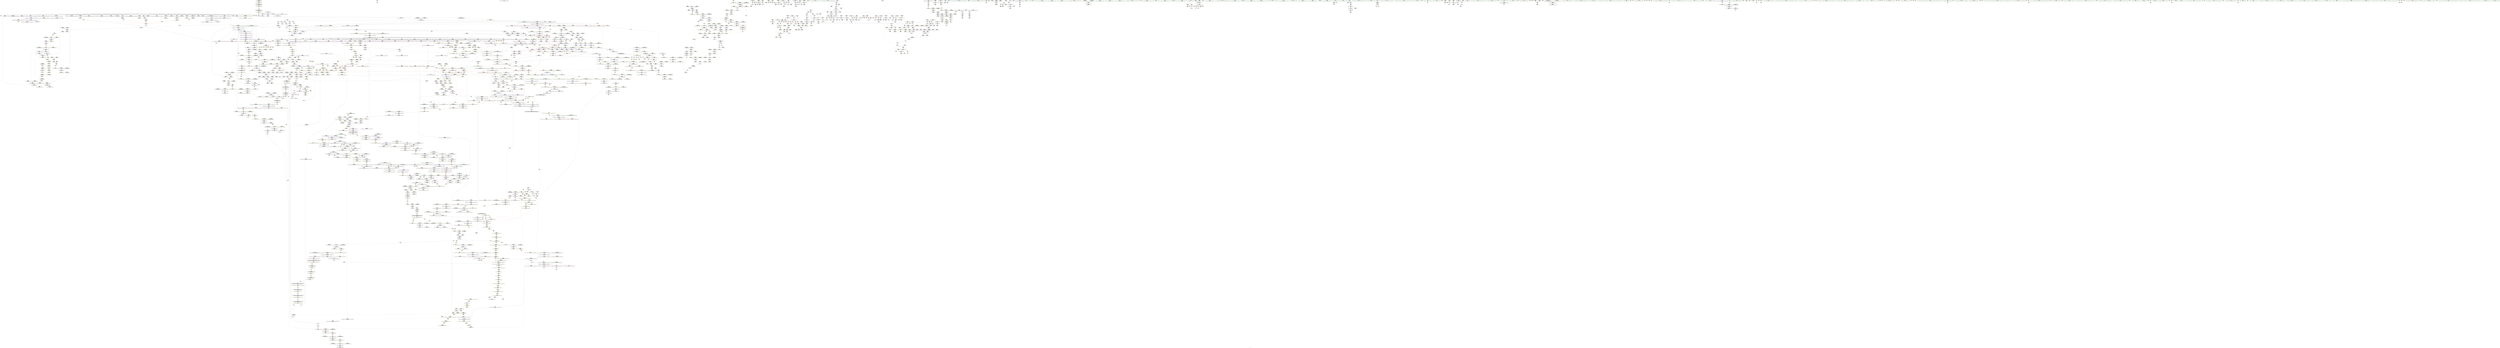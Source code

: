 digraph "SVFG" {
	label="SVFG";

	Node0x55db37147d90 [shape=record,color=grey,label="{NodeID: 0\nNullPtr}"];
	Node0x55db37147d90 -> Node0x55db371c1d10[style=solid];
	Node0x55db37147d90 -> Node0x55db371c1e10[style=solid];
	Node0x55db37147d90 -> Node0x55db371c1ee0[style=solid];
	Node0x55db37147d90 -> Node0x55db371c1fb0[style=solid];
	Node0x55db37147d90 -> Node0x55db371c2080[style=solid];
	Node0x55db37147d90 -> Node0x55db371c2150[style=solid];
	Node0x55db37147d90 -> Node0x55db371c2220[style=solid];
	Node0x55db37147d90 -> Node0x55db371c22f0[style=solid];
	Node0x55db37147d90 -> Node0x55db371c23c0[style=solid];
	Node0x55db37147d90 -> Node0x55db371c2490[style=solid];
	Node0x55db37147d90 -> Node0x55db371c2560[style=solid];
	Node0x55db37147d90 -> Node0x55db371c2630[style=solid];
	Node0x55db37147d90 -> Node0x55db371c2700[style=solid];
	Node0x55db37147d90 -> Node0x55db371c27d0[style=solid];
	Node0x55db37147d90 -> Node0x55db371c28a0[style=solid];
	Node0x55db37147d90 -> Node0x55db371c2970[style=solid];
	Node0x55db37147d90 -> Node0x55db371c2a40[style=solid];
	Node0x55db37147d90 -> Node0x55db371c2b10[style=solid];
	Node0x55db37147d90 -> Node0x55db371c2be0[style=solid];
	Node0x55db37147d90 -> Node0x55db371c2cb0[style=solid];
	Node0x55db37147d90 -> Node0x55db371c2d80[style=solid];
	Node0x55db37147d90 -> Node0x55db371cd8a0[style=solid];
	Node0x55db37147d90 -> Node0x55db371f10c0[style=solid];
	Node0x55db37147d90 -> Node0x55db371f1190[style=solid];
	Node0x55db37147d90 -> Node0x55db371f1260[style=solid];
	Node0x55db37147d90 -> Node0x55db371f3070[style=solid];
	Node0x55db37147d90 -> Node0x55db371f8690[style=solid];
	Node0x55db37147d90 -> Node0x55db371f9ef0[style=solid];
	Node0x55db37147d90 -> Node0x55db37203950[style=solid];
	Node0x55db37147d90 -> Node0x55db371e4910[style=solid];
	Node0x55db37147d90 -> Node0x55db37221bf0[style=solid];
	Node0x55db37147d90 -> Node0x55db37221ef0[style=solid];
	Node0x55db3725ed60 [shape=record,color=yellow,style=double,label="{NodeID: 1882\n16V_1 = ENCHI(MR_16V_0)\npts\{100000 \}\nFun[_ZNSt12_Vector_baseIiSaIiEED2Ev]}"];
	Node0x55db3725ed60 -> Node0x55db371dd210[style=dashed];
	Node0x55db3725ed60 -> Node0x55db371dd3b0[style=dashed];
	Node0x55db3725ed60 -> Node0x55db3728ce20[style=dashed];
	Node0x55db371c6410 [shape=record,color=red,label="{NodeID: 775\n979\<--970\nthis1\<--this.addr\n_ZN9__gnu_cxx13new_allocatorIiE10deallocateEPim\n}"];
	Node0x55db371de470 [shape=record,color=yellow,style=double,label="{NodeID: 1550\nFPARM(1033)\nFun[_ZNSt6vectorIiSaIiEE17_M_realloc_insertIJRKiEEEvN9__gnu_cxx17__normal_iteratorIPiS1_EEDpOT_]}"];
	Node0x55db371de470 -> Node0x55db371f2b90[style=solid];
	Node0x55db371bcbc0 [shape=record,color=black,label="{NodeID: 443\n1632\<--1618\n\<--agg.tmp2\n_ZSt22__uninitialized_copy_aISt13move_iteratorIPiES1_iET0_T_S4_S3_RSaIT1_E\n}"];
	Node0x55db371bcbc0 -> Node0x55db371d4720[style=solid];
	Node0x55db371bcbc0 -> Node0x55db371fe0c0[style=solid];
	Node0x55db3729a4e0 [shape=record,color=yellow,style=double,label="{NodeID: 2325\n2V_2 = CSCHI(MR_2V_1)\npts\{100000 100001 100002 \}\nCS[]}"];
	Node0x55db3729a4e0 -> Node0x55db3728e770[style=dashed];
	Node0x55db371fc520 [shape=record,color=yellow,style=double,label="{NodeID: 1218\nAPARM(368)\nCS[]}"];
	Node0x55db371b0a80 [shape=record,color=green,label="{NodeID: 111\n674\<--675\n_ZStanSt13_Ios_FmtflagsS_\<--_ZStanSt13_Ios_FmtflagsS__field_insensitive\n}"];
	Node0x55db37284a80 [shape=record,color=yellow,style=double,label="{NodeID: 1993\n92V_1 = ENCHI(MR_92V_0)\npts\{531 \}\nFun[_ZNSt6vectorIiSaIiEE9push_backERKi]}"];
	Node0x55db37284a80 -> Node0x55db371ef930[style=dashed];
	Node0x55db371cbe40 [shape=record,color=red,label="{NodeID: 886\n1828\<--1817\n\<--__last.addr\n_ZSt13__copy_move_aILb1EPiS0_ET1_T0_S2_S1_\n}"];
	Node0x55db371cbe40 -> Node0x55db37204da0[style=solid];
	Node0x55db3721f070 [shape=record,color=grey,label="{NodeID: 1661\n748 = Binary(746, 747, )\n}"];
	Node0x55db3721f070 -> Node0x55db371c53d0[style=solid];
	Node0x55db371d2910 [shape=record,color=purple,label="{NodeID: 554\n1171\<--1169\n_M_finish28\<--\n_ZNSt6vectorIiSaIiEE17_M_realloc_insertIJRKiEEEvN9__gnu_cxx17__normal_iteratorIPiS1_EEDpOT_\n}"];
	Node0x55db371d2910 -> Node0x55db371c8080[style=solid];
	Node0x55db37201f50 [shape=record,color=yellow,style=double,label="{NodeID: 1329\nAPARM(1153)\nCS[]|{<s0>81}}"];
	Node0x55db37201f50:s0 -> Node0x55db3720a790[style=solid,color=red];
	Node0x55db371b5120 [shape=record,color=green,label="{NodeID: 222\n1438\<--1439\n__p.addr\<--__p.addr_field_insensitive\n_ZNSt16allocator_traitsISaIiEE7destroyIiEEvRS0_PT_\n}"];
	Node0x55db371b5120 -> Node0x55db371c9cf0[style=solid];
	Node0x55db371b5120 -> Node0x55db371f4ce0[style=solid];
	Node0x55db3728bb50 [shape=record,color=yellow,style=double,label="{NodeID: 2104\nRETMU(18V_1)\npts\{100001 \}\nFun[_ZNSt6vectorIiSaIiEED2Ev]}"];
	Node0x55db371f1190 [shape=record,color=blue, style = dotted,label="{NodeID: 997\n789\<--3\n_M_finish\<--dummyVal\n_ZNSt12_Vector_baseIiSaIiEE12_Vector_implC2Ev\n}"];
	Node0x55db371f1190 -> Node0x55db37288810[style=dashed];
	Node0x55db372729d0 [shape=record,color=black,label="{NodeID: 1772\nMR_62V_4 = PHI(MR_62V_5, MR_62V_3, )\npts\{194 \}\n}"];
	Node0x55db372729d0 -> Node0x55db371d9450[style=dashed];
	Node0x55db372729d0 -> Node0x55db371d9520[style=dashed];
	Node0x55db372729d0 -> Node0x55db371d95f0[style=dashed];
	Node0x55db372729d0 -> Node0x55db371eef70[style=dashed];
	Node0x55db372729d0 -> Node0x55db37269870[style=dashed];
	Node0x55db371d8340 [shape=record,color=red,label="{NodeID: 665\n297\<--175\n\<--i26\nmain\n}"];
	Node0x55db371d8340 -> Node0x55db371c3eb0[style=solid];
	Node0x55db37206e00 [shape=record,color=yellow,style=double,label="{NodeID: 1440\nARet(1731)\nCS[]}"];
	Node0x55db37206e00 -> Node0x55db371bd580[style=solid];
	Node0x55db371c34f0 [shape=record,color=black,label="{NodeID: 333\n125\<--120\n\<--this1\n_ZNSt6vectorIiSaIiEED2Ev\n}"];
	Node0x55db371c34f0 -> Node0x55db371d0140[style=solid];
	Node0x55db371c34f0 -> Node0x55db371d0210[style=solid];
	Node0x55db37292d40 [shape=record,color=yellow,style=double,label="{NodeID: 2215\nRETMU(402V_2)\npts\{16650000 \}\nFun[_ZSt18uninitialized_copyISt13move_iteratorIPiES1_ET0_T_S4_S3_]}"];
	Node0x55db371f6bc0 [shape=record,color=blue,label="{NodeID: 1108\n1743\<--1738\n__result.addr\<--__result\n_ZSt4copyISt13move_iteratorIPiES1_ET0_T_S4_S3_\n}"];
	Node0x55db371f6bc0 -> Node0x55db371cb890[style=dashed];
	Node0x55db371f6bc0 -> Node0x55db37287380[style=dashed];
	Node0x55db371a96f0 [shape=record,color=green,label="{NodeID: 1\n7\<--1\n__dso_handle\<--dummyObj\nGlob }"];
	Node0x55db3725ee40 [shape=record,color=yellow,style=double,label="{NodeID: 1883\n20V_1 = ENCHI(MR_20V_0)\npts\{100002 \}\nFun[_ZNSt12_Vector_baseIiSaIiEED2Ev]}"];
	Node0x55db3725ee40 -> Node0x55db371dd2e0[style=dashed];
	Node0x55db3725ee40 -> Node0x55db3728cf00[style=dashed];
	Node0x55db371c64e0 [shape=record,color=red,label="{NodeID: 776\n980\<--972\n\<--__p.addr\n_ZN9__gnu_cxx13new_allocatorIiE10deallocateEPim\n}"];
	Node0x55db371c64e0 -> Node0x55db371c5bf0[style=solid];
	Node0x55db371de560 [shape=record,color=yellow,style=double,label="{NodeID: 1551\nFPARM(1886)\nFun[_ZSt12__miter_baseIPiET_S1_]}"];
	Node0x55db371de560 -> Node0x55db371f7990[style=solid];
	Node0x55db371bcc90 [shape=record,color=black,label="{NodeID: 444\n1603\<--1640\n_ZSt22__uninitialized_copy_aISt13move_iteratorIPiES1_iET0_T_S4_S3_RSaIT1_E_ret\<--call\n_ZSt22__uninitialized_copy_aISt13move_iteratorIPiES1_iET0_T_S4_S3_RSaIT1_E\n}"];
	Node0x55db371bcc90 -> Node0x55db371e4730[style=solid];
	Node0x55db3729a640 [shape=record,color=yellow,style=double,label="{NodeID: 2326\n16V_4 = CSCHI(MR_16V_3)\npts\{100000 \}\nCS[]}"];
	Node0x55db3729a640 -> Node0x55db3726e8a0[style=dashed];
	Node0x55db371fc5f0 [shape=record,color=yellow,style=double,label="{NodeID: 1219\nAPARM(716)\nCS[]|{<s0>47}}"];
	Node0x55db371fc5f0:s0 -> Node0x55db3720bc90[style=solid,color=red];
	Node0x55db371b0b80 [shape=record,color=green,label="{NodeID: 112\n678\<--679\n_ZStoRRSt13_Ios_FmtflagsS_\<--_ZStoRRSt13_Ios_FmtflagsS__field_insensitive\n}"];
	Node0x55db37284b60 [shape=record,color=yellow,style=double,label="{NodeID: 1994\n94V_1 = ENCHI(MR_94V_0)\npts\{533 \}\nFun[_ZNSt6vectorIiSaIiEE9push_backERKi]}"];
	Node0x55db37284b60 -> Node0x55db371efa00[style=dashed];
	Node0x55db371cbf10 [shape=record,color=red,label="{NodeID: 887\n1829\<--1819\n\<--__result.addr\n_ZSt13__copy_move_aILb1EPiS0_ET1_T0_S2_S1_\n}"];
	Node0x55db371cbf10 -> Node0x55db37204e70[style=solid];
	Node0x55db3721f1f0 [shape=record,color=grey,label="{NodeID: 1662\n735 = Binary(733, 734, )\n}"];
	Node0x55db3721f1f0 -> Node0x55db371c5300[style=solid];
	Node0x55db371d29e0 [shape=record,color=purple,label="{NodeID: 555\n1178\<--1177\n_M_impl30\<--\n_ZNSt6vectorIiSaIiEE17_M_realloc_insertIJRKiEEEvN9__gnu_cxx17__normal_iteratorIPiS1_EEDpOT_\n}"];
	Node0x55db37202020 [shape=record,color=yellow,style=double,label="{NodeID: 1330\nAPARM(1173)\nCS[]|{<s0>85}}"];
	Node0x55db37202020:s0 -> Node0x55db3720a790[style=solid,color=red];
	Node0x55db371b51f0 [shape=record,color=green,label="{NodeID: 223\n1446\<--1447\n_ZN9__gnu_cxx13new_allocatorIiE7destroyIiEEvPT_\<--_ZN9__gnu_cxx13new_allocatorIiE7destroyIiEEvPT__field_insensitive\n}"];
	Node0x55db3728bc30 [shape=record,color=yellow,style=double,label="{NodeID: 2105\nRETMU(20V_1)\npts\{100002 \}\nFun[_ZNSt6vectorIiSaIiEED2Ev]}"];
	Node0x55db371f1260 [shape=record,color=blue, style = dotted,label="{NodeID: 998\n791\<--3\n_M_end_of_storage\<--dummyVal\n_ZNSt12_Vector_baseIiSaIiEE12_Vector_implC2Ev\n}"];
	Node0x55db371f1260 -> Node0x55db37288920[style=dashed];
	Node0x55db37272ed0 [shape=record,color=black,label="{NodeID: 1773\nMR_64V_3 = PHI(MR_64V_5, MR_64V_2, )\npts\{196 \}\n}"];
	Node0x55db37272ed0 -> Node0x55db371eed00[style=dashed];
	Node0x55db37272ed0 -> Node0x55db37269d70[style=dashed];
	Node0x55db371d8410 [shape=record,color=red,label="{NodeID: 666\n305\<--175\n\<--i26\nmain\n}"];
	Node0x55db371d8410 -> Node0x55db3721fdf0[style=solid];
	Node0x55db37206e90 [shape=record,color=yellow,style=double,label="{NodeID: 1441\nARet(1023)\nCS[]}"];
	Node0x55db37206e90 -> Node0x55db37200ca0[style=solid];
	Node0x55db371c35c0 [shape=record,color=black,label="{NodeID: 334\n129\<--120\n\<--this1\n_ZNSt6vectorIiSaIiEED2Ev\n}"];
	Node0x55db371c35c0 -> Node0x55db371f97a0[style=solid];
	Node0x55db37292e20 [shape=record,color=yellow,style=double,label="{NodeID: 2216\nRETMU(404V_2)\npts\{16710000 \}\nFun[_ZSt18uninitialized_copyISt13move_iteratorIPiES1_ET0_T_S4_S3_]}"];
	Node0x55db371f6c90 [shape=record,color=blue, style = dotted,label="{NodeID: 1109\n1980\<--1982\noffset_0\<--dummyVal\n_ZSt4copyISt13move_iteratorIPiES1_ET0_T_S4_S3_\n}"];
	Node0x55db371f6c90 -> Node0x55db371cb960[style=dashed];
	Node0x55db371f6c90 -> Node0x55db37287620[style=dashed];
	Node0x55db371a9a30 [shape=record,color=green,label="{NodeID: 2\n19\<--1\n_ZSt3cin\<--dummyObj\nGlob }"];
	Node0x55db3725ef20 [shape=record,color=yellow,style=double,label="{NodeID: 1884\n89V_1 = ENCHI(MR_89V_0)\npts\{508 \}\nFun[_ZSt5fixedRSt8ios_base]}"];
	Node0x55db3725ef20 -> Node0x55db371ef860[style=dashed];
	Node0x55db371c65b0 [shape=record,color=red,label="{NodeID: 777\n993\<--990\nthis1\<--this.addr\n_ZNSaIiED2Ev\n}"];
	Node0x55db371c65b0 -> Node0x55db371c5cc0[style=solid];
	Node0x55db371de650 [shape=record,color=yellow,style=double,label="{NodeID: 1552\nFPARM(483)\nFun[_ZNSt8ios_base9precisionEl]}"];
	Node0x55db371de650 -> Node0x55db371ef520[style=solid];
	Node0x55db371bcd60 [shape=record,color=black,label="{NodeID: 445\n1644\<--1656\n_ZSt32__make_move_if_noexcept_iteratorIiSt13move_iteratorIPiEET0_PT__ret\<--\n_ZSt32__make_move_if_noexcept_iteratorIiSt13move_iteratorIPiEET0_PT_\n}"];
	Node0x55db371bcd60 -> Node0x55db371e2c00[style=solid];
	Node0x55db3729a7a0 [shape=record,color=yellow,style=double,label="{NodeID: 2327\n18V_4 = CSCHI(MR_18V_3)\npts\{100001 \}\nCS[]}"];
	Node0x55db3729a7a0 -> Node0x55db3726eda0[style=dashed];
	Node0x55db371fc6c0 [shape=record,color=yellow,style=double,label="{NodeID: 1220\nAPARM(717)\nCS[]|{<s0>47}}"];
	Node0x55db371fc6c0:s0 -> Node0x55db3720bd80[style=solid,color=red];
	Node0x55db371b0c80 [shape=record,color=green,label="{NodeID: 113\n685\<--686\n__a.addr\<--__a.addr_field_insensitive\n_ZStaNRSt13_Ios_FmtflagsS_\n}"];
	Node0x55db371b0c80 -> Node0x55db371dc030[style=solid];
	Node0x55db371b0c80 -> Node0x55db371dc100[style=solid];
	Node0x55db371b0c80 -> Node0x55db371f0630[style=solid];
	Node0x55db37284c40 [shape=record,color=yellow,style=double,label="{NodeID: 1995\n101V_1 = ENCHI(MR_101V_0)\npts\{5350000 \}\nFun[_ZNSt6vectorIiSaIiEE9push_backERKi]}"];
	Node0x55db37284c40 -> Node0x55db371efba0[style=dashed];
	Node0x55db37284c40 -> Node0x55db372724d0[style=dashed];
	Node0x55db371cbfe0 [shape=record,color=red,label="{NodeID: 888\n1839\<--1836\n\<--__it.addr\n_ZSt12__niter_baseIPiET_S1_\n}"];
	Node0x55db371cbfe0 -> Node0x55db371cdf90[style=solid];
	Node0x55db3721f370 [shape=record,color=grey,label="{NodeID: 1663\n1481 = Binary(1479, 1480, )\n}"];
	Node0x55db3721f370 -> Node0x55db3721f4f0[style=solid];
	Node0x55db371d2ab0 [shape=record,color=purple,label="{NodeID: 556\n1179\<--1177\n_M_start31\<--\n_ZNSt6vectorIiSaIiEE17_M_realloc_insertIJRKiEEEvN9__gnu_cxx17__normal_iteratorIPiS1_EEDpOT_\n}"];
	Node0x55db371d2ab0 -> Node0x55db371c8150[style=solid];
	Node0x55db372020f0 [shape=record,color=yellow,style=double,label="{NodeID: 1331\nAPARM(1168)\nCS[]|{<s0>86}}"];
	Node0x55db372020f0:s0 -> Node0x55db37209590[style=solid,color=red];
	Node0x55db371b52f0 [shape=record,color=green,label="{NodeID: 224\n1453\<--1454\nthis.addr\<--this.addr_field_insensitive\n_ZNKSt6vectorIiSaIiEE8max_sizeEv\n}"];
	Node0x55db371b52f0 -> Node0x55db371c9dc0[style=solid];
	Node0x55db371b52f0 -> Node0x55db371f4db0[style=solid];
	Node0x55db3728bd10 [shape=record,color=yellow,style=double,label="{NodeID: 2106\nRETMU(169V_2)\npts\{686 \}\nFun[_ZStaNRSt13_Ios_FmtflagsS_]}"];
	Node0x55db371f1330 [shape=record,color=blue,label="{NodeID: 999\n796\<--795\nthis.addr\<--this\n_ZNSaIiEC2Ev\n}"];
	Node0x55db371f1330 -> Node0x55db371dcc60[style=dashed];
	Node0x55db371f1330 -> Node0x55db37288510[style=dashed];
	Node0x55db372733d0 [shape=record,color=black,label="{NodeID: 1774\nMR_76V_3 = PHI(MR_76V_4, MR_76V_2, )\npts\{160000 \}\n}"];
	Node0x55db372733d0 -> Node0x55db3726c070[style=dashed];
	Node0x55db372733d0 -> Node0x55db3726d4a0[style=dashed];
	Node0x55db371d84e0 [shape=record,color=red,label="{NodeID: 667\n320\<--177\n\<--s\nmain\n}"];
	Node0x55db371d84e0 -> Node0x55db37220570[style=solid];
	Node0x55db37207730 [shape=record,color=yellow,style=double,label="{NodeID: 1442\nARet(1060)\nCS[]}"];
	Node0x55db37207730 -> Node0x55db371f2c60[style=solid];
	Node0x55db371c3690 [shape=record,color=black,label="{NodeID: 335\n136\<--120\n\<--this1\n_ZNSt6vectorIiSaIiEED2Ev\n}"];
	Node0x55db371c3690 -> Node0x55db371f9870[style=solid];
	Node0x55db37292f00 [shape=record,color=yellow,style=double,label="{NodeID: 2217\nRETMU(406V_2)\npts\{16730000 \}\nFun[_ZSt18uninitialized_copyISt13move_iteratorIPiES1_ET0_T_S4_S3_]}"];
	Node0x55db371f6d60 [shape=record,color=blue, style = dotted,label="{NodeID: 1110\n1983\<--1985\noffset_0\<--dummyVal\n_ZSt4copyISt13move_iteratorIPiES1_ET0_T_S4_S3_\n}"];
	Node0x55db371f6d60 -> Node0x55db371cba30[style=dashed];
	Node0x55db371f6d60 -> Node0x55db37287700[style=dashed];
	Node0x55db371a9af0 [shape=record,color=green,label="{NodeID: 3\n22\<--1\n_ZSt4cout\<--dummyObj\nGlob }"];
	Node0x55db3725f030 [shape=record,color=yellow,style=double,label="{NodeID: 1885\n161V_1 = ENCHI(MR_161V_0)\npts\{649 \}\nFun[_ZNSt8ios_base4setfESt13_Ios_FmtflagsS0_]}"];
	Node0x55db3725f030 -> Node0x55db371f02f0[style=dashed];
	Node0x55db371c6680 [shape=record,color=red,label="{NodeID: 778\n1004\<--1001\nthis1\<--this.addr\n_ZN9__gnu_cxx13new_allocatorIiED2Ev\n}"];
	Node0x55db371de740 [shape=record,color=yellow,style=double,label="{NodeID: 1553\nFPARM(484)\nFun[_ZNSt8ios_base9precisionEl]}"];
	Node0x55db371de740 -> Node0x55db371ef5f0[style=solid];
	Node0x55db371bce30 [shape=record,color=black,label="{NodeID: 446\n1682\<--1662\n\<--__first\n_ZSt18uninitialized_copyISt13move_iteratorIPiES1_ET0_T_S4_S3_\n}"];
	Node0x55db371bce30 -> Node0x55db371d4da0[style=solid];
	Node0x55db371bce30 -> Node0x55db371fe8e0[style=solid];
	Node0x55db3729a880 [shape=record,color=yellow,style=double,label="{NodeID: 2328\n80V_4 = CSCHI(MR_80V_3)\npts\{1595 100002 \}\nCS[]}"];
	Node0x55db3729a880 -> Node0x55db3726fca0[style=dashed];
	Node0x55db371fc790 [shape=record,color=yellow,style=double,label="{NodeID: 1221\nAPARM(756)\nCS[]|{<s0>48}}"];
	Node0x55db371fc790:s0 -> Node0x55db37209d40[style=solid,color=red];
	Node0x55db371b5760 [shape=record,color=green,label="{NodeID: 114\n687\<--688\n__b.addr\<--__b.addr_field_insensitive\n_ZStaNRSt13_Ios_FmtflagsS_\n}"];
	Node0x55db371b5760 -> Node0x55db371dc1d0[style=solid];
	Node0x55db371b5760 -> Node0x55db371f0700[style=solid];
	Node0x55db37284d20 [shape=record,color=yellow,style=double,label="{NodeID: 1996\n96V_1 = ENCHI(MR_96V_0)\npts\{1595 \}\nFun[_ZNSt6vectorIiSaIiEE9push_backERKi]}"];
	Node0x55db37284d20 -> Node0x55db37297b10[style=dashed];
	Node0x55db37284d20 -> Node0x55db37298230[style=dashed];
	Node0x55db371cc0b0 [shape=record,color=red,label="{NodeID: 889\n1857\<--1845\n\<--__first.addr\n_ZNSt11__copy_moveILb1ELb1ESt26random_access_iterator_tagE8__copy_mIiEEPT_PKS3_S6_S4_\n}"];
	Node0x55db371cc0b0 -> Node0x55db371ce130[style=solid];
	Node0x55db3721f4f0 [shape=record,color=grey,label="{NodeID: 1664\n1482 = Binary(1481, 863, )\n}"];
	Node0x55db3721f4f0 -> Node0x55db371bc060[style=solid];
	Node0x55db371d2b80 [shape=record,color=purple,label="{NodeID: 557\n1182\<--1181\n_M_impl32\<--\n_ZNSt6vectorIiSaIiEE17_M_realloc_insertIJRKiEEEvN9__gnu_cxx17__normal_iteratorIPiS1_EEDpOT_\n}"];
	Node0x55db372021c0 [shape=record,color=yellow,style=double,label="{NodeID: 1332\nAPARM(1172)\nCS[]|{<s0>86}}"];
	Node0x55db372021c0:s0 -> Node0x55db37209710[style=solid,color=red];
	Node0x55db371b53c0 [shape=record,color=green,label="{NodeID: 225\n1459\<--1460\n_ZNKSt12_Vector_baseIiSaIiEE19_M_get_Tp_allocatorEv\<--_ZNKSt12_Vector_baseIiSaIiEE19_M_get_Tp_allocatorEv_field_insensitive\n}"];
	Node0x55db3728be20 [shape=record,color=yellow,style=double,label="{NodeID: 2107\nRETMU(171V_2)\npts\{688 \}\nFun[_ZStaNRSt13_Ios_FmtflagsS_]}"];
	Node0x55db371f1400 [shape=record,color=blue,label="{NodeID: 1000\n807\<--806\nthis.addr\<--this\n_ZN9__gnu_cxx13new_allocatorIiEC2Ev\n}"];
	Node0x55db371f1400 -> Node0x55db371dcd30[style=dashed];
	Node0x55db371f1400 -> Node0x55db37295740[style=dashed];
	Node0x55db372738d0 [shape=record,color=black,label="{NodeID: 1775\nMR_350V_3 = PHI(MR_350V_4, MR_350V_2, )\npts\{1490 \}\n}"];
	Node0x55db372738d0 -> Node0x55db371ca100[style=dashed];
	Node0x55db372738d0 -> Node0x55db372936f0[style=dashed];
	Node0x55db371d85b0 [shape=record,color=red,label="{NodeID: 668\n323\<--177\n\<--s\nmain\n}"];
	Node0x55db371d85b0 -> Node0x55db37220270[style=solid];
	Node0x55db372077c0 [shape=record,color=yellow,style=double,label="{NodeID: 1443\nARet(1065)\nCS[]}"];
	Node0x55db372077c0 -> Node0x55db371f2d30[style=solid];
	Node0x55db371c3760 [shape=record,color=black,label="{NodeID: 336\n146\<--120\n\<--this1\n_ZNSt6vectorIiSaIiEED2Ev\n}"];
	Node0x55db371c3760 -> Node0x55db371f9940[style=solid];
	Node0x55db37292fe0 [shape=record,color=yellow,style=double,label="{NodeID: 2218\nRETMU(103V_2)\npts\{741 \}\nFun[_ZStorSt13_Ios_FmtflagsS_]}"];
	Node0x55db371f6e30 [shape=record,color=blue,label="{NodeID: 1111\n1777\<--1774\n__first.addr\<--__first\n_ZSt14__copy_move_a2ILb1EPiS0_ET1_T0_S2_S1_\n}"];
	Node0x55db371f6e30 -> Node0x55db371cbb00[style=dashed];
	Node0x55db371f6e30 -> Node0x55db3728a690[style=dashed];
	Node0x55db371a9bb0 [shape=record,color=green,label="{NodeID: 4\n25\<--1\n_ZSt4cerr\<--dummyObj\nGlob }"];
	Node0x55db3725f140 [shape=record,color=yellow,style=double,label="{NodeID: 1886\n163V_1 = ENCHI(MR_163V_0)\npts\{651 \}\nFun[_ZNSt8ios_base4setfESt13_Ios_FmtflagsS0_]}"];
	Node0x55db3725f140 -> Node0x55db371f03c0[style=dashed];
	Node0x55db371c6750 [shape=record,color=red,label="{NodeID: 779\n1019\<--1010\n\<--__a.addr\n_ZNSt16allocator_traitsISaIiEE9constructIiJRKiEEEvRS0_PT_DpOT0_\n}"];
	Node0x55db371c6750 -> Node0x55db371c5d90[style=solid];
	Node0x55db371de860 [shape=record,color=yellow,style=double,label="{NodeID: 1554\nFPARM(1645)\nFun[_ZSt32__make_move_if_noexcept_iteratorIiSt13move_iteratorIPiEET0_PT_]}"];
	Node0x55db371de860 -> Node0x55db371f6060[style=solid];
	Node0x55db371bcf00 [shape=record,color=black,label="{NodeID: 447\n1685\<--1664\n\<--__last\n_ZSt18uninitialized_copyISt13move_iteratorIPiES1_ET0_T_S4_S3_\n}"];
	Node0x55db371bcf00 -> Node0x55db371d4f40[style=solid];
	Node0x55db371bcf00 -> Node0x55db371fec20[style=solid];
	Node0x55db3729a990 [shape=record,color=yellow,style=double,label="{NodeID: 2329\n2V_3 = CSCHI(MR_2V_2)\npts\{100000 100001 100002 \}\nCS[]}"];
	Node0x55db3729a990 -> Node0x55db3725e760[style=dashed];
	Node0x55db3729a990 -> Node0x55db372901a0[style=dashed];
	Node0x55db371fc860 [shape=record,color=yellow,style=double,label="{NodeID: 1222\nAPARM(766)\nCS[]}"];
	Node0x55db371b5830 [shape=record,color=green,label="{NodeID: 115\n700\<--701\n__a.addr\<--__a.addr_field_insensitive\n_ZStcoSt13_Ios_Fmtflags\n}"];
	Node0x55db371b5830 -> Node0x55db371dc370[style=solid];
	Node0x55db371b5830 -> Node0x55db371f08a0[style=solid];
	Node0x55db37284e00 [shape=record,color=yellow,style=double,label="{NodeID: 1997\n16V_1 = ENCHI(MR_16V_0)\npts\{100000 \}\nFun[_ZNSt6vectorIiSaIiEE9push_backERKi]}"];
	Node0x55db37284e00 -> Node0x55db372715d0[style=dashed];
	Node0x55db37284e00 -> Node0x55db37297bf0[style=dashed];
	Node0x55db37284e00 -> Node0x55db37297e30[style=dashed];
	Node0x55db371cc180 [shape=record,color=red,label="{NodeID: 890\n1868\<--1845\n\<--__first.addr\n_ZNSt11__copy_moveILb1ELb1ESt26random_access_iterator_tagE8__copy_mIiEEPT_PKS3_S6_S4_\n}"];
	Node0x55db371cc180 -> Node0x55db371ce2d0[style=solid];
	Node0x55db3721f670 [shape=record,color=grey,label="{NodeID: 1665\n1593 = Binary(1592, 863, )\n}"];
	Node0x55db3721f670 -> Node0x55db37203af0[style=solid];
	Node0x55db371d2c50 [shape=record,color=purple,label="{NodeID: 558\n1183\<--1181\n_M_end_of_storage\<--\n_ZNSt6vectorIiSaIiEE17_M_realloc_insertIJRKiEEEvN9__gnu_cxx17__normal_iteratorIPiS1_EEDpOT_\n}"];
	Node0x55db371d2c50 -> Node0x55db371c8220[style=solid];
	Node0x55db37202290 [shape=record,color=yellow,style=double,label="{NodeID: 1333\nAPARM(1174)\nCS[]|{<s0>86}}"];
	Node0x55db37202290:s0 -> Node0x55db37209890[style=solid,color=red];
	Node0x55db371b54c0 [shape=record,color=green,label="{NodeID: 226\n1462\<--1463\n_ZNSt16allocator_traitsISaIiEE8max_sizeERKS0_\<--_ZNSt16allocator_traitsISaIiEE8max_sizeERKS0__field_insensitive\n}"];
	Node0x55db3728bf00 [shape=record,color=yellow,style=double,label="{NodeID: 2108\nRETMU(283V_2)\npts\{1002 \}\nFun[_ZN9__gnu_cxx13new_allocatorIiED2Ev]}"];
	Node0x55db371f14d0 [shape=record,color=blue,label="{NodeID: 1001\n816\<--813\n__first.addr\<--__first\n_ZSt8_DestroyIPiiEvT_S1_RSaIT0_E\n}"];
	Node0x55db371f14d0 -> Node0x55db371dce00[style=dashed];
	Node0x55db371f14d0 -> Node0x55db37287f70[style=dashed];
	Node0x55db37273dd0 [shape=record,color=black,label="{NodeID: 1776\nMR_50V_4 = PHI(MR_50V_5, MR_50V_3, )\npts\{182 \}\n}"];
	Node0x55db37273dd0 -> Node0x55db371d8a90[style=dashed];
	Node0x55db37273dd0 -> Node0x55db371d8b60[style=dashed];
	Node0x55db37273dd0 -> Node0x55db371ee5b0[style=dashed];
	Node0x55db37273dd0 -> Node0x55db37267a70[style=dashed];
	Node0x55db371d8680 [shape=record,color=red,label="{NodeID: 669\n312\<--179\n\<--i36\nmain\n}"];
	Node0x55db371d8680 -> Node0x55db372230f0[style=solid];
	Node0x55db37207850 [shape=record,color=yellow,style=double,label="{NodeID: 1444\nARet(1070)\nCS[]}"];
	Node0x55db37207850 -> Node0x55db371f2e00[style=solid];
	Node0x55db371c3830 [shape=record,color=black,label="{NodeID: 337\n154\<--202\nmain_ret\<--\nmain\n}"];
	Node0x55db371c3830 -> Node0x55db371e2b10[style=solid];
	Node0x55db372930f0 [shape=record,color=yellow,style=double,label="{NodeID: 2219\nRETMU(105V_2)\npts\{743 \}\nFun[_ZStorSt13_Ios_FmtflagsS_]}"];
	Node0x55db371f6f00 [shape=record,color=blue,label="{NodeID: 1112\n1779\<--1775\n__last.addr\<--__last\n_ZSt14__copy_move_a2ILb1EPiS0_ET1_T0_S2_S1_\n}"];
	Node0x55db371f6f00 -> Node0x55db371cbbd0[style=dashed];
	Node0x55db371f6f00 -> Node0x55db3728a770[style=dashed];
	Node0x55db3718d750 [shape=record,color=green,label="{NodeID: 5\n26\<--1\n.str\<--dummyObj\nGlob }"];
	Node0x55db3725f220 [shape=record,color=yellow,style=double,label="{NodeID: 1887\n165V_1 = ENCHI(MR_165V_0)\npts\{653 \}\nFun[_ZNSt8ios_base4setfESt13_Ios_FmtflagsS0_]}"];
	Node0x55db3725f220 -> Node0x55db371f0490[style=dashed];
	Node0x55db371c6820 [shape=record,color=red,label="{NodeID: 780\n1021\<--1012\n\<--__p.addr\n_ZNSt16allocator_traitsISaIiEE9constructIiJRKiEEEvRS0_PT_DpOT0_\n}"];
	Node0x55db371c6820 -> Node0x55db37200bd0[style=solid];
	Node0x55db371de980 [shape=record,color=yellow,style=double,label="{NodeID: 1555\nFPARM(95)\nFun[__cxx_global_array_dtor]}"];
	Node0x55db371de980 -> Node0x55db371cda70[style=solid];
	Node0x55db371bcfd0 [shape=record,color=black,label="{NodeID: 448\n1681\<--1670\n\<--agg.tmp\n_ZSt18uninitialized_copyISt13move_iteratorIPiES1_ET0_T_S4_S3_\n}"];
	Node0x55db371bcfd0 -> Node0x55db371d4cd0[style=solid];
	Node0x55db371bcfd0 -> Node0x55db371fe810[style=solid];
	Node0x55db3729aaf0 [shape=record,color=yellow,style=double,label="{NodeID: 2330\n18V_6 = CSCHI(MR_18V_5)\npts\{100001 \}\nCS[]}"];
	Node0x55db3729aaf0 -> Node0x55db3725e940[style=dashed];
	Node0x55db371fc930 [shape=record,color=yellow,style=double,label="{NodeID: 1223\nAPARM(783)\nCS[]|{<s0>51}}"];
	Node0x55db371fc930:s0 -> Node0x55db37209c50[style=solid,color=red];
	Node0x55db371b5900 [shape=record,color=green,label="{NodeID: 116\n709\<--710\n__a.addr\<--__a.addr_field_insensitive\n_ZStoRRSt13_Ios_FmtflagsS_\n}"];
	Node0x55db371b5900 -> Node0x55db371dc440[style=solid];
	Node0x55db371b5900 -> Node0x55db371dc510[style=solid];
	Node0x55db371b5900 -> Node0x55db371f0970[style=solid];
	Node0x55db37284ee0 [shape=record,color=yellow,style=double,label="{NodeID: 1998\n18V_1 = ENCHI(MR_18V_0)\npts\{100001 \}\nFun[_ZNSt6vectorIiSaIiEE9push_backERKi]}"];
	Node0x55db37284ee0 -> Node0x55db371dabe0[style=dashed];
	Node0x55db37284ee0 -> Node0x55db371dad80[style=dashed];
	Node0x55db37284ee0 -> Node0x55db371dae50[style=dashed];
	Node0x55db37284ee0 -> Node0x55db371efad0[style=dashed];
	Node0x55db37284ee0 -> Node0x55db37297d50[style=dashed];
	Node0x55db37284ee0 -> Node0x55db37297f90[style=dashed];
	Node0x55db371cc250 [shape=record,color=red,label="{NodeID: 891\n1856\<--1847\n\<--__last.addr\n_ZNSt11__copy_moveILb1ELb1ESt26random_access_iterator_tagE8__copy_mIiEEPT_PKS3_S6_S4_\n}"];
	Node0x55db371cc250 -> Node0x55db371ce060[style=solid];
	Node0x55db3721f7f0 [shape=record,color=grey,label="{NodeID: 1666\n261 = Binary(260, 262, )\n}"];
	Node0x55db3721f7f0 -> Node0x55db371ed8b0[style=solid];
	Node0x55db371d2d20 [shape=record,color=purple,label="{NodeID: 559\n1186\<--1185\n_M_impl33\<--\n_ZNSt6vectorIiSaIiEE17_M_realloc_insertIJRKiEEEvN9__gnu_cxx17__normal_iteratorIPiS1_EEDpOT_\n}"];
	Node0x55db37202360 [shape=record,color=yellow,style=double,label="{NodeID: 1334\nAPARM(1176)\nCS[]|{<s0>87}}"];
	Node0x55db37202360:s0 -> Node0x55db371dedd0[style=solid,color=red];
	Node0x55db371b55c0 [shape=record,color=green,label="{NodeID: 227\n1467\<--1468\nthis.addr\<--this.addr_field_insensitive\n_ZNKSt6vectorIiSaIiEE4sizeEv\n}"];
	Node0x55db371b55c0 -> Node0x55db371c9e90[style=solid];
	Node0x55db371b55c0 -> Node0x55db371f4e80[style=solid];
	Node0x55db3728c010 [shape=record,color=yellow,style=double,label="{NodeID: 2109\nRETMU(204V_2)\npts\{1930 \}\nFun[_ZNSt6vectorIiSaIiEE15_M_erase_at_endEPi]}"];
	Node0x55db371f15a0 [shape=record,color=blue,label="{NodeID: 1002\n818\<--814\n__last.addr\<--__last\n_ZSt8_DestroyIPiiEvT_S1_RSaIT0_E\n}"];
	Node0x55db371f15a0 -> Node0x55db371dced0[style=dashed];
	Node0x55db371f15a0 -> Node0x55db37288080[style=dashed];
	Node0x55db372742d0 [shape=record,color=black,label="{NodeID: 1777\nMR_52V_4 = PHI(MR_52V_5, MR_52V_3, )\npts\{184 \}\n}"];
	Node0x55db372742d0 -> Node0x55db371d8c30[style=dashed];
	Node0x55db372742d0 -> Node0x55db371d8d00[style=dashed];
	Node0x55db372742d0 -> Node0x55db371d8dd0[style=dashed];
	Node0x55db372742d0 -> Node0x55db371ee680[style=dashed];
	Node0x55db372742d0 -> Node0x55db37267f70[style=dashed];
	Node0x55db371d8750 [shape=record,color=red,label="{NodeID: 670\n316\<--179\n\<--i36\nmain\n}"];
	Node0x55db371d8750 -> Node0x55db371c3f80[style=solid];
	Node0x55db372078e0 [shape=record,color=yellow,style=double,label="{NodeID: 1445\nARet(1076)\nCS[]}"];
	Node0x55db372078e0 -> Node0x55db371f2ed0[style=solid];
	Node0x55db371c3900 [shape=record,color=black,label="{NodeID: 338\n209\<--208\n\<--vbase.offset.ptr\nmain\n}"];
	Node0x55db371c3900 -> Node0x55db371d9e10[style=solid];
	Node0x55db372931d0 [shape=record,color=yellow,style=double,label="{NodeID: 2220\nRETMU(227V_2)\npts\{18010000 \}\nFun[_ZSt12__miter_baseIPiEDTcl12__miter_basecldtfp_4baseEEESt13move_iteratorIT_E]}"];
	Node0x55db371f6fd0 [shape=record,color=blue,label="{NodeID: 1113\n1781\<--1776\n__result.addr\<--__result\n_ZSt14__copy_move_a2ILb1EPiS0_ET1_T0_S2_S1_\n}"];
	Node0x55db371f6fd0 -> Node0x55db371cbca0[style=dashed];
	Node0x55db371f6fd0 -> Node0x55db3728a850[style=dashed];
	Node0x55db3718d810 [shape=record,color=green,label="{NodeID: 6\n28\<--1\n.str.2\<--dummyObj\nGlob }"];
	Node0x55db3725f300 [shape=record,color=yellow,style=double,label="{NodeID: 1888\n167V_1 = ENCHI(MR_167V_0)\npts\{655 \}\nFun[_ZNSt8ios_base4setfESt13_Ios_FmtflagsS0_]}"];
	Node0x55db3725f300 -> Node0x55db371f0560[style=dashed];
	Node0x55db371c68f0 [shape=record,color=red,label="{NodeID: 781\n1022\<--1014\n\<--__args.addr\n_ZNSt16allocator_traitsISaIiEE9constructIiJRKiEEEvRS0_PT_DpOT0_\n}"];
	Node0x55db371c68f0 -> Node0x55db37200a30[style=solid];
	Node0x55db371dea40 [shape=record,color=yellow,style=double,label="{NodeID: 1556\nFPARM(1007)\nFun[_ZNSt16allocator_traitsISaIiEE9constructIiJRKiEEEvRS0_PT_DpOT0_]}"];
	Node0x55db371dea40 -> Node0x55db371f2780[style=solid];
	Node0x55db371bd0a0 [shape=record,color=black,label="{NodeID: 449\n1684\<--1672\n\<--agg.tmp2\n_ZSt18uninitialized_copyISt13move_iteratorIPiES1_ET0_T_S4_S3_\n}"];
	Node0x55db371bd0a0 -> Node0x55db371d4e70[style=solid];
	Node0x55db371bd0a0 -> Node0x55db371feb50[style=solid];
	Node0x55db3729ac50 [shape=record,color=yellow,style=double,label="{NodeID: 2331\n22V_2 = CSCHI(MR_22V_1)\npts\{1 \}\nCS[]}"];
	Node0x55db3729ac50 -> Node0x55db37288a00[style=dashed];
	Node0x55db371fca00 [shape=record,color=yellow,style=double,label="{NodeID: 1224\nAPARM(510)\nCS[]|{<s0>37}}"];
	Node0x55db371fca00:s0 -> Node0x55db3720c4a0[style=solid,color=red];
	Node0x55db371b59d0 [shape=record,color=green,label="{NodeID: 117\n711\<--712\n__b.addr\<--__b.addr_field_insensitive\n_ZStoRRSt13_Ios_FmtflagsS_\n}"];
	Node0x55db371b59d0 -> Node0x55db371dc5e0[style=solid];
	Node0x55db371b59d0 -> Node0x55db371f0a40[style=solid];
	Node0x55db37284fc0 [shape=record,color=yellow,style=double,label="{NodeID: 1999\n20V_1 = ENCHI(MR_20V_0)\npts\{100002 \}\nFun[_ZNSt6vectorIiSaIiEE9push_backERKi]}"];
	Node0x55db37284fc0 -> Node0x55db371dacb0[style=dashed];
	Node0x55db37284fc0 -> Node0x55db37271fd0[style=dashed];
	Node0x55db37284fc0 -> Node0x55db37298070[style=dashed];
	Node0x55db371cc320 [shape=record,color=red,label="{NodeID: 892\n1866\<--1849\n\<--__result.addr\n_ZNSt11__copy_moveILb1ELb1ESt26random_access_iterator_tagE8__copy_mIiEEPT_PKS3_S6_S4_\n}"];
	Node0x55db371cc320 -> Node0x55db371ce200[style=solid];
	Node0x55db3721f970 [shape=record,color=grey,label="{NodeID: 1667\n1293 = Binary(1287, 1290, )\n}"];
	Node0x55db3721f970 -> Node0x55db372224f0[style=solid];
	Node0x55db371d2df0 [shape=record,color=purple,label="{NodeID: 560\n1187\<--1185\n_M_start34\<--\n_ZNSt6vectorIiSaIiEE17_M_realloc_insertIJRKiEEEvN9__gnu_cxx17__normal_iteratorIPiS1_EEDpOT_\n}"];
	Node0x55db371d2df0 -> Node0x55db371c82f0[style=solid];
	Node0x55db37202430 [shape=record,color=yellow,style=double,label="{NodeID: 1335\nAPARM(1180)\nCS[]|{<s0>87}}"];
	Node0x55db37202430:s0 -> Node0x55db371def20[style=solid,color=red];
	Node0x55db371b5690 [shape=record,color=green,label="{NodeID: 228\n1489\<--1490\nretval\<--retval_field_insensitive\n_ZSt3maxImERKT_S2_S2_\n}"];
	Node0x55db371b5690 -> Node0x55db371ca100[style=solid];
	Node0x55db371b5690 -> Node0x55db371f50f0[style=solid];
	Node0x55db371b5690 -> Node0x55db371f51c0[style=solid];
	Node0x55db3728c120 [shape=record,color=yellow,style=double,label="{NodeID: 2110\nRETMU(206V_2)\npts\{1932 \}\nFun[_ZNSt6vectorIiSaIiEE15_M_erase_at_endEPi]}"];
	Node0x55db371f1670 [shape=record,color=blue,label="{NodeID: 1003\n820\<--815\n.addr\<--\n_ZSt8_DestroyIPiiEvT_S1_RSaIT0_E\n}"];
	Node0x55db371f1670 -> Node0x55db37288160[style=dashed];
	Node0x55db372747d0 [shape=record,color=black,label="{NodeID: 1778\nMR_54V_3 = PHI(MR_54V_4, MR_54V_2, )\npts\{186 \}\n}"];
	Node0x55db372747d0 -> Node0x55db371ee410[style=dashed];
	Node0x55db372747d0 -> Node0x55db37268470[style=dashed];
	Node0x55db371d8820 [shape=record,color=red,label="{NodeID: 671\n324\<--179\n\<--i36\nmain\n}"];
	Node0x55db371d8820 -> Node0x55db37220270[style=solid];
	Node0x55db37207970 [shape=record,color=yellow,style=double,label="{NodeID: 1446\nARet(1089)\nCS[]}"];
	Node0x55db37207970 -> Node0x55db37200070[style=solid];
	Node0x55db371c39d0 [shape=record,color=black,label="{NodeID: 339\n212\<--211\n\<--add.ptr\nmain\n}"];
	Node0x55db371c39d0 -> Node0x55db371f9e20[style=solid];
	Node0x55db372932e0 [shape=record,color=yellow,style=double,label="{NodeID: 2221\nRETMU(145V_2)\npts\{1364 \}\nFun[_ZNSt12_Vector_baseIiSaIiEE11_M_allocateEm]}"];
	Node0x55db371f70a0 [shape=record,color=blue,label="{NodeID: 1114\n1802\<--1799\ncoerce.dive\<--__it.coerce\n_ZSt12__miter_baseIPiEDTcl12__miter_basecldtfp_4baseEEESt13move_iteratorIT_E\n}"];
	Node0x55db371f70a0 -> Node0x55db372931d0[style=dashed];
	Node0x55db371f70a0 -> Node0x55db3729a0c0[style=dashed];
	Node0x55db3718d8d0 [shape=record,color=green,label="{NodeID: 7\n30\<--1\n.str.3\<--dummyObj\nGlob }"];
	Node0x55db3725f3e0 [shape=record,color=yellow,style=double,label="{NodeID: 1889\n40V_1 = ENCHI(MR_40V_0)\npts\{172 \}\nFun[_ZN9__gnu_cxx13new_allocatorIiE9constructIiJRKiEEEvPT_DpOT0_]}"];
	Node0x55db3725f3e0 -> Node0x55db371c87d0[style=dashed];
	Node0x55db3725f3e0 -> Node0x55db3728d4a0[style=dashed];
	Node0x55db371c69c0 [shape=record,color=red,label="{NodeID: 782\n1058\<--1036\nthis1\<--this.addr\n_ZNSt6vectorIiSaIiEE17_M_realloc_insertIJRKiEEEvN9__gnu_cxx17__normal_iteratorIPiS1_EEDpOT_\n}"];
	Node0x55db371c69c0 -> Node0x55db371b9bd0[style=solid];
	Node0x55db371c69c0 -> Node0x55db371b9ca0[style=solid];
	Node0x55db371c69c0 -> Node0x55db371b9d70[style=solid];
	Node0x55db371c69c0 -> Node0x55db371b9e40[style=solid];
	Node0x55db371c69c0 -> Node0x55db371b9f10[style=solid];
	Node0x55db371c69c0 -> Node0x55db371b9fe0[style=solid];
	Node0x55db371c69c0 -> Node0x55db371ba0b0[style=solid];
	Node0x55db371c69c0 -> Node0x55db371ba180[style=solid];
	Node0x55db371c69c0 -> Node0x55db371ba250[style=solid];
	Node0x55db371c69c0 -> Node0x55db371ba320[style=solid];
	Node0x55db371c69c0 -> Node0x55db371ba3f0[style=solid];
	Node0x55db371c69c0 -> Node0x55db371ba4c0[style=solid];
	Node0x55db371c69c0 -> Node0x55db371ba590[style=solid];
	Node0x55db371c69c0 -> Node0x55db371ba660[style=solid];
	Node0x55db371c69c0 -> Node0x55db371ba730[style=solid];
	Node0x55db371c69c0 -> Node0x55db371ba800[style=solid];
	Node0x55db371c69c0 -> Node0x55db371ba8d0[style=solid];
	Node0x55db371c69c0 -> Node0x55db371ba9a0[style=solid];
	Node0x55db371c69c0 -> Node0x55db371baa70[style=solid];
	Node0x55db371c69c0 -> Node0x55db37200d70[style=solid];
	Node0x55db371c69c0 -> Node0x55db37200fe0[style=solid];
	Node0x55db371deb60 [shape=record,color=yellow,style=double,label="{NodeID: 1557\nFPARM(1008)\nFun[_ZNSt16allocator_traitsISaIiEE9constructIiJRKiEEEvRS0_PT_DpOT0_]}"];
	Node0x55db371deb60 -> Node0x55db371f2850[style=solid];
	Node0x55db371bd170 [shape=record,color=black,label="{NodeID: 450\n1658\<--1692\n_ZSt18uninitialized_copyISt13move_iteratorIPiES1_ET0_T_S4_S3__ret\<--call\n_ZSt18uninitialized_copyISt13move_iteratorIPiES1_ET0_T_S4_S3_\n}"];
	Node0x55db371bd170 -> Node0x55db371e3650[style=solid];
	Node0x55db3729adb0 [shape=record,color=yellow,style=double,label="{NodeID: 2332\n42V_5 = CSCHI(MR_42V_4)\npts\{174 \}\nCS[]}"];
	Node0x55db3729adb0 -> Node0x55db37262570[style=dashed];
	Node0x55db371fcad0 [shape=record,color=yellow,style=double,label="{NodeID: 1225\nAPARM(512)\nCS[]|{<s0>37}}"];
	Node0x55db371fcad0:s0 -> Node0x55db3720c560[style=solid,color=red];
	Node0x55db371b5aa0 [shape=record,color=green,label="{NodeID: 118\n719\<--720\n_ZStorSt13_Ios_FmtflagsS_\<--_ZStorSt13_Ios_FmtflagsS__field_insensitive\n}"];
	Node0x55db372850a0 [shape=record,color=yellow,style=double,label="{NodeID: 2000\n338V_1 = ENCHI(MR_338V_0)\npts\{1437 \}\nFun[_ZNSt16allocator_traitsISaIiEE7destroyIiEEvRS0_PT_]}"];
	Node0x55db372850a0 -> Node0x55db371f4c10[style=dashed];
	Node0x55db371cc3f0 [shape=record,color=red,label="{NodeID: 893\n1876\<--1849\n\<--__result.addr\n_ZNSt11__copy_moveILb1ELb1ESt26random_access_iterator_tagE8__copy_mIiEEPT_PKS3_S6_S4_\n}"];
	Node0x55db371cc3f0 -> Node0x55db371d6870[style=solid];
	Node0x55db3721faf0 [shape=record,color=grey,label="{NodeID: 1668\n1309 = Binary(1302, 1308, )\n}"];
	Node0x55db3721faf0 -> Node0x55db371f4180[style=solid];
	Node0x55db371d2ec0 [shape=record,color=purple,label="{NodeID: 561\n1196\<--1195\n_M_impl35\<--\n_ZNSt6vectorIiSaIiEE17_M_realloc_insertIJRKiEEEvN9__gnu_cxx17__normal_iteratorIPiS1_EEDpOT_\n}"];
	Node0x55db37202500 [shape=record,color=yellow,style=double,label="{NodeID: 1336\nAPARM(1192)\nCS[]|{<s0>87}}"];
	Node0x55db37202500:s0 -> Node0x55db371df070[style=solid,color=red];
	Node0x55db371bdbf0 [shape=record,color=green,label="{NodeID: 229\n1491\<--1492\n__a.addr\<--__a.addr_field_insensitive\n_ZSt3maxImERKT_S2_S2_\n}"];
	Node0x55db371bdbf0 -> Node0x55db371ca1d0[style=solid];
	Node0x55db371bdbf0 -> Node0x55db371ca2a0[style=solid];
	Node0x55db371bdbf0 -> Node0x55db371f4f50[style=solid];
	Node0x55db3728c200 [shape=record,color=yellow,style=double,label="{NodeID: 2111\nRETMU(18V_2)\npts\{100001 \}\nFun[_ZNSt6vectorIiSaIiEE15_M_erase_at_endEPi]|{<s0>41}}"];
	Node0x55db3728c200:s0 -> Node0x55db3729b730[style=dashed,color=blue];
	Node0x55db371f1740 [shape=record,color=blue,label="{NodeID: 1004\n833\<--832\nthis.addr\<--this\n_ZNSt12_Vector_baseIiSaIiEE19_M_get_Tp_allocatorEv\n}"];
	Node0x55db371f1740 -> Node0x55db371dcfa0[style=dashed];
	Node0x55db371f1740 -> Node0x55db3728b1a0[style=dashed];
	Node0x55db37274cd0 [shape=record,color=black,label="{NodeID: 1779\nMR_56V_3 = PHI(MR_56V_4, MR_56V_2, )\npts\{188 \}\n}"];
	Node0x55db37274cd0 -> Node0x55db371ee4e0[style=dashed];
	Node0x55db37274cd0 -> Node0x55db37268970[style=dashed];
	Node0x55db371d88f0 [shape=record,color=red,label="{NodeID: 672\n326\<--179\n\<--i36\nmain\n}"];
	Node0x55db371d88f0 -> Node0x55db372209f0[style=solid];
	Node0x55db37207a00 [shape=record,color=yellow,style=double,label="{NodeID: 1447\nARet(1096)\nCS[]}"];
	Node0x55db37207a00 -> Node0x55db371c7d40[style=solid];
	Node0x55db371c3aa0 [shape=record,color=black,label="{NodeID: 340\n218\<--217\n\<--vbase.offset.ptr3\nmain\n}"];
	Node0x55db371c3aa0 -> Node0x55db371d9ee0[style=solid];
	Node0x55db372933f0 [shape=record,color=yellow,style=double,label="{NodeID: 2222\nRETMU(147V_2)\npts\{1366 \}\nFun[_ZNSt12_Vector_baseIiSaIiEE11_M_allocateEm]}"];
	Node0x55db371f7170 [shape=record,color=blue,label="{NodeID: 1115\n1815\<--1812\n__first.addr\<--__first\n_ZSt13__copy_move_aILb1EPiS0_ET1_T0_S2_S1_\n}"];
	Node0x55db371f7170 -> Node0x55db371cbd70[style=dashed];
	Node0x55db371f7170 -> Node0x55db372878f0[style=dashed];
	Node0x55db3718d990 [shape=record,color=green,label="{NodeID: 8\n33\<--1\n\<--dummyObj\nCan only get source location for instruction, argument, global var or function.}"];
	Node0x55db3725f4f0 [shape=record,color=yellow,style=double,label="{NodeID: 1890\n113V_1 = ENCHI(MR_113V_0)\npts\{1245 \}\nFun[_ZN9__gnu_cxx13new_allocatorIiE9constructIiJRKiEEEvPT_DpOT0_]}"];
	Node0x55db3725f4f0 -> Node0x55db371f3a30[style=dashed];
	Node0x55db371c6a90 [shape=record,color=red,label="{NodeID: 783\n1088\<--1038\n\<--__args.addr\n_ZNSt6vectorIiSaIiEE17_M_realloc_insertIJRKiEEEvN9__gnu_cxx17__normal_iteratorIPiS1_EEDpOT_\n}"];
	Node0x55db371c6a90 -> Node0x55db372013f0[style=solid];
	Node0x55db371dec80 [shape=record,color=yellow,style=double,label="{NodeID: 1558\nFPARM(1009)\nFun[_ZNSt16allocator_traitsISaIiEE9constructIiJRKiEEEvRS0_PT_DpOT0_]}"];
	Node0x55db371dec80 -> Node0x55db371f2920[style=solid];
	Node0x55db371bd240 [shape=record,color=black,label="{NodeID: 451\n1721\<--1705\n\<--__first\n_ZNSt20__uninitialized_copyILb1EE13__uninit_copyISt13move_iteratorIPiES3_EET0_T_S6_S5_\n}"];
	Node0x55db371bd240 -> Node0x55db371d5420[style=solid];
	Node0x55db371bd240 -> Node0x55db371ff1d0[style=solid];
	Node0x55db3729af10 [shape=record,color=yellow,style=double,label="{NodeID: 2333\n42V_7 = CSCHI(MR_42V_6)\npts\{174 \}\nCS[]}"];
	Node0x55db3729af10 -> Node0x55db3725d270[style=dashed];
	Node0x55db371fcba0 [shape=record,color=yellow,style=double,label="{NodeID: 1226\nAPARM(513)\nCS[]|{<s0>37}}"];
	Node0x55db371fcba0:s0 -> Node0x55db3720c620[style=solid,color=red];
	Node0x55db371b5ba0 [shape=record,color=green,label="{NodeID: 119\n727\<--728\n__a.addr\<--__a.addr_field_insensitive\n_ZStanSt13_Ios_FmtflagsS_\n}"];
	Node0x55db371b5ba0 -> Node0x55db371dc780[style=solid];
	Node0x55db371b5ba0 -> Node0x55db371f0be0[style=solid];
	Node0x55db372851b0 [shape=record,color=yellow,style=double,label="{NodeID: 2001\n340V_1 = ENCHI(MR_340V_0)\npts\{1439 \}\nFun[_ZNSt16allocator_traitsISaIiEE7destroyIiEEvRS0_PT_]}"];
	Node0x55db372851b0 -> Node0x55db371f4ce0[style=dashed];
	Node0x55db371cc4c0 [shape=record,color=red,label="{NodeID: 894\n1863\<--1851\n\<--_Num\n_ZNSt11__copy_moveILb1ELb1ESt26random_access_iterator_tagE8__copy_mIiEEPT_PKS3_S6_S4_\n}"];
	Node0x55db371cc4c0 -> Node0x55db37221770[style=solid];
	Node0x55db3721fc70 [shape=record,color=grey,label="{NodeID: 1669\n410 = Binary(409, 235, )\n}"];
	Node0x55db3721fc70 -> Node0x55db371eeb60[style=solid];
	Node0x55db371d2f90 [shape=record,color=purple,label="{NodeID: 562\n1197\<--1195\n_M_start36\<--\n_ZNSt6vectorIiSaIiEE17_M_realloc_insertIJRKiEEEvN9__gnu_cxx17__normal_iteratorIPiS1_EEDpOT_\n}"];
	Node0x55db371d2f90 -> Node0x55db371f36f0[style=solid];
	Node0x55db372025d0 [shape=record,color=yellow,style=double,label="{NodeID: 1337\nAPARM(1218)\nCS[]|{<s0>88}}"];
	Node0x55db372025d0:s0 -> Node0x55db3720cd40[style=solid,color=red];
	Node0x55db371bdcc0 [shape=record,color=green,label="{NodeID: 230\n1493\<--1494\n__b.addr\<--__b.addr_field_insensitive\n_ZSt3maxImERKT_S2_S2_\n}"];
	Node0x55db371bdcc0 -> Node0x55db371ca370[style=solid];
	Node0x55db371bdcc0 -> Node0x55db371ca440[style=solid];
	Node0x55db371bdcc0 -> Node0x55db371f5020[style=solid];
	Node0x55db3728c2e0 [shape=record,color=yellow,style=double,label="{NodeID: 2112\nRETMU(362V_2)\npts\{1543 \}\nFun[_ZN9__gnu_cxx17__normal_iteratorIPiSt6vectorIiSaIiEEEC2ERKS1_]}"];
	Node0x55db371f1810 [shape=record,color=blue,label="{NodeID: 1005\n842\<--841\nthis.addr\<--this\n_ZNSt12_Vector_baseIiSaIiEED2Ev\n}"];
	Node0x55db371f1810 -> Node0x55db371dd070[style=dashed];
	Node0x55db371f1810 -> Node0x55db3728cb50[style=dashed];
	Node0x55db36ac4e10 [shape=record,color=yellow,style=double,label="{NodeID: 1780\n136V_1 = ENCHI(MR_136V_0)\npts\{1331 \}\nFun[_ZN9__gnu_cxxmiIPiSt6vectorIiSaIiEEEENS_17__normal_iteratorIT_T0_E15difference_typeERKS8_SB_]}"];
	Node0x55db36ac4e10 -> Node0x55db371f4320[style=dashed];
	Node0x55db371d89c0 [shape=record,color=red,label="{NodeID: 673\n331\<--179\n\<--i36\nmain\n}"];
	Node0x55db371d89c0 -> Node0x55db372206f0[style=solid];
	Node0x55db37207a90 [shape=record,color=yellow,style=double,label="{NodeID: 1448\nARet(1102)\nCS[]}"];
	Node0x55db37207a90 -> Node0x55db372018d0[style=solid];
	Node0x55db371c3b70 [shape=record,color=black,label="{NodeID: 341\n221\<--220\n\<--add.ptr5\nmain\n}"];
	Node0x55db371c3b70 -> Node0x55db371f9fc0[style=solid];
	Node0x55db372934d0 [shape=record,color=yellow,style=double,label="{NodeID: 2223\nRETMU(267V_2)\npts\{937 \}\nFun[_ZNSt12_Vector_baseIiSaIiEE12_Vector_implD2Ev]}"];
	Node0x55db371f7240 [shape=record,color=blue,label="{NodeID: 1116\n1817\<--1813\n__last.addr\<--__last\n_ZSt13__copy_move_aILb1EPiS0_ET1_T0_S2_S1_\n}"];
	Node0x55db371f7240 -> Node0x55db371cbe40[style=dashed];
	Node0x55db371f7240 -> Node0x55db372879d0[style=dashed];
	Node0x55db3718da50 [shape=record,color=green,label="{NodeID: 9\n202\<--1\n\<--dummyObj\nCan only get source location for instruction, argument, global var or function.}"];
	Node0x55db3725f5d0 [shape=record,color=yellow,style=double,label="{NodeID: 1891\n115V_1 = ENCHI(MR_115V_0)\npts\{1247 \}\nFun[_ZN9__gnu_cxx13new_allocatorIiE9constructIiJRKiEEEvPT_DpOT0_]}"];
	Node0x55db3725f5d0 -> Node0x55db371f3b00[style=dashed];
	Node0x55db371c6b60 [shape=record,color=red,label="{NodeID: 784\n1075\<--1040\n\<--__len\n_ZNSt6vectorIiSaIiEE17_M_realloc_insertIJRKiEEEvN9__gnu_cxx17__normal_iteratorIPiS1_EEDpOT_\n}"];
	Node0x55db371c6b60 -> Node0x55db37201320[style=solid];
	Node0x55db371dedd0 [shape=record,color=yellow,style=double,label="{NodeID: 1559\nFPARM(909)\nFun[_ZNSt12_Vector_baseIiSaIiEE13_M_deallocateEPim]}"];
	Node0x55db371dedd0 -> Node0x55db371f1dc0[style=solid];
	Node0x55db371bd310 [shape=record,color=black,label="{NodeID: 452\n1724\<--1707\n\<--__last\n_ZNSt20__uninitialized_copyILb1EE13__uninit_copyISt13move_iteratorIPiES3_EET0_T_S6_S5_\n}"];
	Node0x55db371bd310 -> Node0x55db371d55c0[style=solid];
	Node0x55db371bd310 -> Node0x55db371ff510[style=solid];
	Node0x55db3729b070 [shape=record,color=yellow,style=double,label="{NodeID: 2334\n2V_2 = CSCHI(MR_2V_1)\npts\{100000 100001 100002 \}\nCS[]}"];
	Node0x55db3729b070 -> Node0x55db372868e0[style=dashed];
	Node0x55db371fcc70 [shape=record,color=yellow,style=double,label="{NodeID: 1227\nAPARM(551)\nCS[]|{<s0>38}}"];
	Node0x55db371fcc70:s0 -> Node0x55db371dea40[style=solid,color=red];
	Node0x55db371b5c70 [shape=record,color=green,label="{NodeID: 120\n729\<--730\n__b.addr\<--__b.addr_field_insensitive\n_ZStanSt13_Ios_FmtflagsS_\n}"];
	Node0x55db371b5c70 -> Node0x55db371dc850[style=solid];
	Node0x55db371b5c70 -> Node0x55db371f0cb0[style=solid];
	Node0x55db37285290 [shape=record,color=yellow,style=double,label="{NodeID: 2002\n179V_1 = ENCHI(MR_179V_0)\npts\{728 \}\nFun[_ZStanSt13_Ios_FmtflagsS_]}"];
	Node0x55db37285290 -> Node0x55db371f0be0[style=dashed];
	Node0x55db371cc590 [shape=record,color=red,label="{NodeID: 895\n1870\<--1851\n\<--_Num\n_ZNSt11__copy_moveILb1ELb1ESt26random_access_iterator_tagE8__copy_mIiEEPT_PKS3_S6_S4_\n}"];
	Node0x55db371cc590 -> Node0x55db3721ebf0[style=solid];
	Node0x55db3721fdf0 [shape=record,color=grey,label="{NodeID: 1670\n306 = Binary(305, 235, )\n}"];
	Node0x55db3721fdf0 -> Node0x55db371ede60[style=solid];
	Node0x55db371d3060 [shape=record,color=purple,label="{NodeID: 563\n1201\<--1200\n_M_impl37\<--\n_ZNSt6vectorIiSaIiEE17_M_realloc_insertIJRKiEEEvN9__gnu_cxx17__normal_iteratorIPiS1_EEDpOT_\n}"];
	Node0x55db372026a0 [shape=record,color=yellow,style=double,label="{NodeID: 1338\nAPARM(1225)\nCS[]|{<s0>89}}"];
	Node0x55db372026a0:s0 -> Node0x55db3720b3c0[style=solid,color=red];
	Node0x55db371bdd90 [shape=record,color=green,label="{NodeID: 231\n1513\<--1514\n__a.addr\<--__a.addr_field_insensitive\n_ZNSt16allocator_traitsISaIiEE8max_sizeERKS0_\n}"];
	Node0x55db371bdd90 -> Node0x55db371ca6b0[style=solid];
	Node0x55db371bdd90 -> Node0x55db371f5290[style=solid];
	Node0x55db3728c3f0 [shape=record,color=yellow,style=double,label="{NodeID: 2113\nRETMU(364V_2)\npts\{1545 \}\nFun[_ZN9__gnu_cxx17__normal_iteratorIPiSt6vectorIiSaIiEEEC2ERKS1_]}"];
	Node0x55db371f18e0 [shape=record,color=blue,label="{NodeID: 1006\n844\<--873\nexn.slot\<--\n_ZNSt12_Vector_baseIiSaIiEED2Ev\n}"];
	Node0x55db371f18e0 -> Node0x55db371dd140[style=dashed];
	Node0x55db36ac4ec0 [shape=record,color=yellow,style=double,label="{NodeID: 1781\n138V_1 = ENCHI(MR_138V_0)\npts\{10350000 10450000 \}\nFun[_ZN9__gnu_cxxmiIPiSt6vectorIiSaIiEEEENS_17__normal_iteratorIT_T0_E15difference_typeERKS8_SB_]}"];
	Node0x55db36ac4ec0 -> Node0x55db371c90c0[style=dashed];
	Node0x55db36ac4ec0 -> Node0x55db371c9190[style=dashed];
	Node0x55db36ac4ec0 -> Node0x55db37287080[style=dashed];
	Node0x55db371d8a90 [shape=record,color=red,label="{NodeID: 674\n354\<--181\n\<--pen\nmain\n}"];
	Node0x55db371d8a90 -> Node0x55db37220ff0[style=solid];
	Node0x55db37207b20 [shape=record,color=yellow,style=double,label="{NodeID: 1449\nARet(1103)\nCS[]}"];
	Node0x55db37207b20 -> Node0x55db371f3140[style=solid];
	Node0x55db371c3c40 [shape=record,color=black,label="{NodeID: 342\n268\<--267\nidxprom\<--\nmain\n}"];
	Node0x55db372935e0 [shape=record,color=yellow,style=double,label="{NodeID: 2224\nRETMU(130V_1)\npts\{1282 \}\nFun[_ZSt3maxImERKT_S2_S2_]}"];
	Node0x55db371f7310 [shape=record,color=blue,label="{NodeID: 1117\n1819\<--1814\n__result.addr\<--__result\n_ZSt13__copy_move_aILb1EPiS0_ET1_T0_S2_S1_\n}"];
	Node0x55db371f7310 -> Node0x55db371cbf10[style=dashed];
	Node0x55db371f7310 -> Node0x55db37287ab0[style=dashed];
	Node0x55db3718db10 [shape=record,color=green,label="{NodeID: 10\n204\<--1\n\<--dummyObj\nCan only get source location for instruction, argument, global var or function.}"];
	Node0x55db3725f6b0 [shape=record,color=yellow,style=double,label="{NodeID: 1892\n117V_1 = ENCHI(MR_117V_0)\npts\{1249 \}\nFun[_ZN9__gnu_cxx13new_allocatorIiE9constructIiJRKiEEEvPT_DpOT0_]}"];
	Node0x55db3725f6b0 -> Node0x55db371f3bd0[style=dashed];
	Node0x55db371c6c30 [shape=record,color=red,label="{NodeID: 785\n1159\<--1040\n\<--__len\n_ZNSt6vectorIiSaIiEE17_M_realloc_insertIJRKiEEEvN9__gnu_cxx17__normal_iteratorIPiS1_EEDpOT_\n}"];
	Node0x55db371c6c30 -> Node0x55db371f9c80[style=solid];
	Node0x55db371def20 [shape=record,color=yellow,style=double,label="{NodeID: 1560\nFPARM(910)\nFun[_ZNSt12_Vector_baseIiSaIiEE13_M_deallocateEPim]}"];
	Node0x55db371def20 -> Node0x55db371f1e90[style=solid];
	Node0x55db371bd3e0 [shape=record,color=black,label="{NodeID: 453\n1720\<--1711\n\<--agg.tmp\n_ZNSt20__uninitialized_copyILb1EE13__uninit_copyISt13move_iteratorIPiES3_EET0_T_S6_S5_\n}"];
	Node0x55db371bd3e0 -> Node0x55db371d5350[style=solid];
	Node0x55db371bd3e0 -> Node0x55db371ff100[style=solid];
	Node0x55db3729b1d0 [shape=record,color=yellow,style=double,label="{NodeID: 2335\n96V_2 = CSCHI(MR_96V_1)\npts\{1595 \}\nCS[]}"];
	Node0x55db3729b1d0 -> Node0x55db372710d0[style=dashed];
	Node0x55db371fcd40 [shape=record,color=yellow,style=double,label="{NodeID: 1228\nAPARM(555)\nCS[]|{<s0>38}}"];
	Node0x55db371fcd40:s0 -> Node0x55db371deb60[style=solid,color=red];
	Node0x55db371b5d40 [shape=record,color=green,label="{NodeID: 121\n740\<--741\n__a.addr\<--__a.addr_field_insensitive\n_ZStorSt13_Ios_FmtflagsS_\n}"];
	Node0x55db371b5d40 -> Node0x55db371dc920[style=solid];
	Node0x55db371b5d40 -> Node0x55db371f0d80[style=solid];
	Node0x55db372853a0 [shape=record,color=yellow,style=double,label="{NodeID: 2003\n181V_1 = ENCHI(MR_181V_0)\npts\{730 \}\nFun[_ZStanSt13_Ios_FmtflagsS_]}"];
	Node0x55db372853a0 -> Node0x55db371f0cb0[style=dashed];
	Node0x55db371cc660 [shape=record,color=red,label="{NodeID: 896\n1877\<--1851\n\<--_Num\n_ZNSt11__copy_moveILb1ELb1ESt26random_access_iterator_tagE8__copy_mIiEEPT_PKS3_S6_S4_\n}"];
	Node0x55db3721ff70 [shape=record,color=grey,label="{NodeID: 1671\n1191 = Binary(1189, 1190, )\n}"];
	Node0x55db3721ff70 -> Node0x55db372200f0[style=solid];
	Node0x55db371d3130 [shape=record,color=purple,label="{NodeID: 564\n1202\<--1200\n_M_finish38\<--\n_ZNSt6vectorIiSaIiEE17_M_realloc_insertIJRKiEEEvN9__gnu_cxx17__normal_iteratorIPiS1_EEDpOT_\n}"];
	Node0x55db371d3130 -> Node0x55db371f37c0[style=solid];
	Node0x55db37202770 [shape=record,color=yellow,style=double,label="{NodeID: 1339\nAPARM(1233)\nCS[]|{<s0>89}}"];
	Node0x55db37202770:s0 -> Node0x55db3720b4e0[style=solid,color=red];
	Node0x55db371bde60 [shape=record,color=green,label="{NodeID: 232\n1519\<--1520\n_ZNK9__gnu_cxx13new_allocatorIiE8max_sizeEv\<--_ZNK9__gnu_cxx13new_allocatorIiE8max_sizeEv_field_insensitive\n}"];
	Node0x55db3728c4d0 [shape=record,color=yellow,style=double,label="{NodeID: 2114\nRETMU(132V_1)\npts\{100000 100001 \}\nFun[_ZN9__gnu_cxx17__normal_iteratorIPiSt6vectorIiSaIiEEEC2ERKS1_]}"];
	Node0x55db371f19b0 [shape=record,color=blue,label="{NodeID: 1007\n846\<--875\nehselector.slot\<--\n_ZNSt12_Vector_baseIiSaIiEED2Ev\n}"];
	Node0x55db36ac5920 [shape=record,color=yellow,style=double,label="{NodeID: 1782\n134V_1 = ENCHI(MR_134V_0)\npts\{1329 \}\nFun[_ZN9__gnu_cxxmiIPiSt6vectorIiSaIiEEEENS_17__normal_iteratorIT_T0_E15difference_typeERKS8_SB_]}"];
	Node0x55db36ac5920 -> Node0x55db371f4250[style=dashed];
	Node0x55db371d8b60 [shape=record,color=red,label="{NodeID: 675\n374\<--181\n\<--pen\nmain\n}"];
	Node0x55db371d8b60 -> Node0x55db371f9390[style=solid];
	Node0x55db37207bb0 [shape=record,color=yellow,style=double,label="{NodeID: 1450\nARet(1110)\nCS[]}"];
	Node0x55db37207bb0 -> Node0x55db371c7e10[style=solid];
	Node0x55db371c3d10 [shape=record,color=black,label="{NodeID: 343\n274\<--273\nidxprom20\<--\nmain\n}"];
	Node0x55db372936f0 [shape=record,color=yellow,style=double,label="{NodeID: 2225\nRETMU(350V_3)\npts\{1490 \}\nFun[_ZSt3maxImERKT_S2_S2_]}"];
	Node0x55db371f73e0 [shape=record,color=blue,label="{NodeID: 1118\n1821\<--1680\n__simple\<--\n_ZSt13__copy_move_aILb1EPiS0_ET1_T0_S2_S1_\n}"];
	Node0x55db371f73e0 -> Node0x55db37287b90[style=dashed];
	Node0x55db3718dc10 [shape=record,color=green,label="{NodeID: 11\n223\<--1\n\<--dummyObj\nCan only get source location for instruction, argument, global var or function.}"];
	Node0x55db3725f790 [shape=record,color=yellow,style=double,label="{NodeID: 1893\n96V_1 = ENCHI(MR_96V_0)\npts\{1595 \}\nFun[_ZN9__gnu_cxx13new_allocatorIiE9constructIiJRKiEEEvPT_DpOT0_]}"];
	Node0x55db3725f790 -> Node0x55db371f3ca0[style=dashed];
	Node0x55db371c6d00 [shape=record,color=red,label="{NodeID: 786\n1205\<--1040\n\<--__len\n_ZNSt6vectorIiSaIiEE17_M_realloc_insertIJRKiEEEvN9__gnu_cxx17__normal_iteratorIPiS1_EEDpOT_\n}"];
	Node0x55db371df070 [shape=record,color=yellow,style=double,label="{NodeID: 1561\nFPARM(911)\nFun[_ZNSt12_Vector_baseIiSaIiEE13_M_deallocateEPim]}"];
	Node0x55db371df070 -> Node0x55db371f1f60[style=solid];
	Node0x55db371bd4b0 [shape=record,color=black,label="{NodeID: 454\n1723\<--1713\n\<--agg.tmp2\n_ZNSt20__uninitialized_copyILb1EE13__uninit_copyISt13move_iteratorIPiES3_EET0_T_S6_S5_\n}"];
	Node0x55db371bd4b0 -> Node0x55db371d54f0[style=solid];
	Node0x55db371bd4b0 -> Node0x55db371ff440[style=solid];
	Node0x55db3729b330 [shape=record,color=yellow,style=double,label="{NodeID: 2336\n96V_4 = CSCHI(MR_96V_1)\npts\{1595 \}\nCS[]}"];
	Node0x55db3729b330 -> Node0x55db372710d0[style=dashed];
	Node0x55db371fce10 [shape=record,color=yellow,style=double,label="{NodeID: 1229\nAPARM(556)\nCS[]|{<s0>38}}"];
	Node0x55db371fce10:s0 -> Node0x55db371dec80[style=solid,color=red];
	Node0x55db371b5e10 [shape=record,color=green,label="{NodeID: 122\n742\<--743\n__b.addr\<--__b.addr_field_insensitive\n_ZStorSt13_Ios_FmtflagsS_\n}"];
	Node0x55db371b5e10 -> Node0x55db371dc9f0[style=solid];
	Node0x55db371b5e10 -> Node0x55db371f0e50[style=solid];
	Node0x55db37285480 [shape=record,color=yellow,style=double,label="{NodeID: 2004\n140V_1 = ENCHI(MR_140V_0)\npts\{1350 \}\nFun[_ZNSt6vectorIiSaIiEE5beginEv]}"];
	Node0x55db37285480 -> Node0x55db371f43f0[style=dashed];
	Node0x55db371cc730 [shape=record,color=red,label="{NodeID: 897\n1890\<--1887\n\<--__it.addr\n_ZSt12__miter_baseIPiET_S1_\n}"];
	Node0x55db371cc730 -> Node0x55db371ce470[style=solid];
	Node0x55db372200f0 [shape=record,color=grey,label="{NodeID: 1672\n1192 = Binary(1191, 863, )\n}"];
	Node0x55db372200f0 -> Node0x55db37202500[style=solid];
	Node0x55db371d3200 [shape=record,color=purple,label="{NodeID: 565\n1208\<--1207\n_M_impl40\<--\n_ZNSt6vectorIiSaIiEE17_M_realloc_insertIJRKiEEEvN9__gnu_cxx17__normal_iteratorIPiS1_EEDpOT_\n}"];
	Node0x55db37202840 [shape=record,color=yellow,style=double,label="{NodeID: 1340\nAPARM(1257)\nCS[]|{<s0>90}}"];
	Node0x55db37202840:s0 -> Node0x55db3720ad00[style=solid,color=red];
	Node0x55db371bdf60 [shape=record,color=green,label="{NodeID: 233\n1524\<--1525\nthis.addr\<--this.addr_field_insensitive\n_ZNKSt12_Vector_baseIiSaIiEE19_M_get_Tp_allocatorEv\n}"];
	Node0x55db371bdf60 -> Node0x55db371ca780[style=solid];
	Node0x55db371bdf60 -> Node0x55db371f5360[style=solid];
	Node0x55db3728c5b0 [shape=record,color=yellow,style=double,label="{NodeID: 2115\nRETMU(367V_2)\npts\{12260000 13480000 \}\nFun[_ZN9__gnu_cxx17__normal_iteratorIPiSt6vectorIiSaIiEEEC2ERKS1_]|{<s0>89|<s1>102}}"];
	Node0x55db3728c5b0:s0 -> Node0x55db3729c390[style=dashed,color=blue];
	Node0x55db3728c5b0:s1 -> Node0x55db3729c4f0[style=dashed,color=blue];
	Node0x55db371f1a80 [shape=record,color=blue,label="{NodeID: 1008\n886\<--884\n__first.addr\<--__first\n_ZSt8_DestroyIPiEvT_S1_\n}"];
	Node0x55db371f1a80 -> Node0x55db371dd480[style=dashed];
	Node0x55db371f1a80 -> Node0x55db3728d930[style=dashed];
	Node0x55db37275cd0 [shape=record,color=yellow,style=double,label="{NodeID: 1783\n96V_1 = ENCHI(MR_96V_0)\npts\{1595 \}\nFun[_ZSt4copyISt13move_iteratorIPiES1_ET0_T_S4_S3_]}"];
	Node0x55db37275cd0 -> Node0x55db37299e00[style=dashed];
	Node0x55db371d8c30 [shape=record,color=red,label="{NodeID: 676\n338\<--183\n\<--i48\nmain\n}"];
	Node0x55db371d8c30 -> Node0x55db372236f0[style=solid];
	Node0x55db37207c40 [shape=record,color=yellow,style=double,label="{NodeID: 1451\nARet(1118)\nCS[]}"];
	Node0x55db37207c40 -> Node0x55db37201db0[style=solid];
	Node0x55db371c3de0 [shape=record,color=black,label="{NodeID: 344\n280\<--279\nidxprom22\<--\nmain\n}"];
	Node0x55db372937d0 [shape=record,color=yellow,style=double,label="{NodeID: 2226\nRETMU(352V_2)\npts\{1492 \}\nFun[_ZSt3maxImERKT_S2_S2_]}"];
	Node0x55db371f74b0 [shape=record,color=blue,label="{NodeID: 1119\n1836\<--1835\n__it.addr\<--__it\n_ZSt12__niter_baseIPiET_S1_\n}"];
	Node0x55db371f74b0 -> Node0x55db371cbfe0[style=dashed];
	Node0x55db371f74b0 -> Node0x55db3728b580[style=dashed];
	Node0x55db3718dd10 [shape=record,color=green,label="{NodeID: 12\n235\<--1\n\<--dummyObj\nCan only get source location for instruction, argument, global var or function.}"];
	Node0x55db3725f870 [shape=record,color=yellow,style=double,label="{NodeID: 1894\n253V_1 = ENCHI(MR_253V_0)\npts\{887 \}\nFun[_ZSt8_DestroyIPiEvT_S1_]}"];
	Node0x55db3725f870 -> Node0x55db371f1a80[style=dashed];
	Node0x55db371c6dd0 [shape=record,color=red,label="{NodeID: 787\n1086\<--1042\n\<--__elems_before\n_ZNSt6vectorIiSaIiEE17_M_realloc_insertIJRKiEEEvN9__gnu_cxx17__normal_iteratorIPiS1_EEDpOT_\n}"];
	Node0x55db371df1c0 [shape=record,color=yellow,style=double,label="{NodeID: 1562\nFPARM(751)\nFun[_ZNSt12_Vector_baseIiSaIiEEC2Ev]}"];
	Node0x55db371df1c0 -> Node0x55db371f0f20[style=solid];
	Node0x55db371bd580 [shape=record,color=black,label="{NodeID: 455\n1701\<--1731\n_ZNSt20__uninitialized_copyILb1EE13__uninit_copyISt13move_iteratorIPiES3_EET0_T_S6_S5__ret\<--call\n_ZNSt20__uninitialized_copyILb1EE13__uninit_copyISt13move_iteratorIPiES3_EET0_T_S6_S5_\n}"];
	Node0x55db371bd580 -> Node0x55db371e44f0[style=solid];
	Node0x55db3729b490 [shape=record,color=yellow,style=double,label="{NodeID: 2337\n16V_3 = CSCHI(MR_16V_1)\npts\{100000 \}\nCS[]}"];
	Node0x55db3729b490 -> Node0x55db372715d0[style=dashed];
	Node0x55db371fcee0 [shape=record,color=yellow,style=double,label="{NodeID: 1230\nAPARM(538)\nCS[]|{<s0>39}}"];
	Node0x55db371fcee0:s0 -> Node0x55db371e1eb0[style=solid,color=red];
	Node0x55db371b5ee0 [shape=record,color=green,label="{NodeID: 123\n752\<--753\nthis.addr\<--this.addr_field_insensitive\n_ZNSt12_Vector_baseIiSaIiEEC2Ev\n}"];
	Node0x55db371b5ee0 -> Node0x55db371dcac0[style=solid];
	Node0x55db371b5ee0 -> Node0x55db371f0f20[style=solid];
	Node0x55db37285590 [shape=record,color=yellow,style=double,label="{NodeID: 2005\n142V_1 = ENCHI(MR_142V_0)\npts\{13480000 \}\nFun[_ZNSt6vectorIiSaIiEE5beginEv]}"];
	Node0x55db37285590 -> Node0x55db37299a60[style=dashed];
	Node0x55db371cc800 [shape=record,color=red,label="{NodeID: 898\n1897\<--1894\nthis1\<--this.addr\n_ZNKSt13move_iteratorIPiE4baseEv\n}"];
	Node0x55db371cc800 -> Node0x55db371d5f80[style=solid];
	Node0x55db37220270 [shape=record,color=grey,label="{NodeID: 1673\n325 = Binary(323, 324, )\n}"];
	Node0x55db37220270 -> Node0x55db37220b70[style=solid];
	Node0x55db371d32d0 [shape=record,color=purple,label="{NodeID: 566\n1209\<--1207\n_M_end_of_storage41\<--\n_ZNSt6vectorIiSaIiEE17_M_realloc_insertIJRKiEEEvN9__gnu_cxx17__normal_iteratorIPiS1_EEDpOT_\n}"];
	Node0x55db371d32d0 -> Node0x55db371f3890[style=solid];
	Node0x55db37202910 [shape=record,color=yellow,style=double,label="{NodeID: 1341\nAPARM(1347)\nCS[]|{<s0>102}}"];
	Node0x55db37202910:s0 -> Node0x55db3720b3c0[style=solid,color=red];
	Node0x55db371be030 [shape=record,color=green,label="{NodeID: 234\n1533\<--1534\nthis.addr\<--this.addr_field_insensitive\n_ZNK9__gnu_cxx13new_allocatorIiE8max_sizeEv\n}"];
	Node0x55db371be030 -> Node0x55db371ca850[style=solid];
	Node0x55db371be030 -> Node0x55db371f5430[style=solid];
	Node0x55db3728c6c0 [shape=record,color=yellow,style=double,label="{NodeID: 2116\nRETMU(96V_3)\npts\{1595 \}\nFun[_ZNSt11__copy_moveILb1ELb1ESt26random_access_iterator_tagE8__copy_mIiEEPT_PKS3_S6_S4_]|{<s0>136}}"];
	Node0x55db3728c6c0:s0 -> Node0x55db3729ca70[style=dashed,color=blue];
	Node0x55db371f1b50 [shape=record,color=blue,label="{NodeID: 1009\n888\<--885\n__last.addr\<--__last\n_ZSt8_DestroyIPiEvT_S1_\n}"];
	Node0x55db371f1b50 -> Node0x55db371dd550[style=dashed];
	Node0x55db371f1b50 -> Node0x55db3728da40[style=dashed];
	Node0x55db37275de0 [shape=record,color=yellow,style=double,label="{NodeID: 1784\n420V_1 = ENCHI(MR_420V_0)\npts\{1744 \}\nFun[_ZSt4copyISt13move_iteratorIPiES1_ET0_T_S4_S3_]}"];
	Node0x55db37275de0 -> Node0x55db371f6bc0[style=dashed];
	Node0x55db371d8d00 [shape=record,color=red,label="{NodeID: 677\n343\<--183\n\<--i48\nmain\n}"];
	Node0x55db371d8d00 -> Node0x55db371c4050[style=solid];
	Node0x55db37207cd0 [shape=record,color=yellow,style=double,label="{NodeID: 1452\nARet(1119)\nCS[]}"];
	Node0x55db37207cd0 -> Node0x55db371f32e0[style=solid];
	Node0x55db371c3eb0 [shape=record,color=black,label="{NodeID: 345\n298\<--297\nidxprom30\<--\nmain\n}"];
	Node0x55db372938b0 [shape=record,color=yellow,style=double,label="{NodeID: 2227\nRETMU(354V_2)\npts\{1494 \}\nFun[_ZSt3maxImERKT_S2_S2_]}"];
	Node0x55db371f7580 [shape=record,color=blue,label="{NodeID: 1120\n1845\<--1842\n__first.addr\<--__first\n_ZNSt11__copy_moveILb1ELb1ESt26random_access_iterator_tagE8__copy_mIiEEPT_PKS3_S6_S4_\n}"];
	Node0x55db371f7580 -> Node0x55db371cc0b0[style=dashed];
	Node0x55db371f7580 -> Node0x55db371cc180[style=dashed];
	Node0x55db371f7580 -> Node0x55db3728c7d0[style=dashed];
	Node0x55db3718de10 [shape=record,color=green,label="{NodeID: 13\n246\<--1\n\<--dummyObj\nCan only get source location for instruction, argument, global var or function.}"];
	Node0x55db3725f980 [shape=record,color=yellow,style=double,label="{NodeID: 1895\n255V_1 = ENCHI(MR_255V_0)\npts\{889 \}\nFun[_ZSt8_DestroyIPiEvT_S1_]}"];
	Node0x55db3725f980 -> Node0x55db371f1b50[style=dashed];
	Node0x55db371c6ea0 [shape=record,color=red,label="{NodeID: 788\n1137\<--1042\n\<--__elems_before\n_ZNSt6vectorIiSaIiEE17_M_realloc_insertIJRKiEEEvN9__gnu_cxx17__normal_iteratorIPiS1_EEDpOT_\n}"];
	Node0x55db371df280 [shape=record,color=yellow,style=double,label="{NodeID: 1563\nFPARM(1532)\nFun[_ZNK9__gnu_cxx13new_allocatorIiE8max_sizeEv]}"];
	Node0x55db371df280 -> Node0x55db371f5430[style=solid];
	Node0x55db371bd650 [shape=record,color=black,label="{NodeID: 456\n1755\<--1739\n\<--__first\n_ZSt4copyISt13move_iteratorIPiES1_ET0_T_S4_S3_\n}"];
	Node0x55db371bd650 -> Node0x55db371d5aa0[style=solid];
	Node0x55db371bd650 -> Node0x55db37203c90[style=solid];
	Node0x55db3729b570 [shape=record,color=yellow,style=double,label="{NodeID: 2338\n18V_4 = CSCHI(MR_18V_1)\npts\{100001 \}\nCS[]}"];
	Node0x55db3729b570 -> Node0x55db37271ad0[style=dashed];
	Node0x55db371fcfb0 [shape=record,color=yellow,style=double,label="{NodeID: 1231\nAPARM(538)\nCS[]|{<s0>40}}"];
	Node0x55db371fcfb0:s0 -> Node0x55db371de290[style=solid,color=red];
	Node0x55db371b5fb0 [shape=record,color=green,label="{NodeID: 124\n758\<--759\n_ZNSt12_Vector_baseIiSaIiEE12_Vector_implC2Ev\<--_ZNSt12_Vector_baseIiSaIiEE12_Vector_implC2Ev_field_insensitive\n}"];
	Node0x55db37285670 [shape=record,color=yellow,style=double,label="{NodeID: 2006\n132V_1 = ENCHI(MR_132V_0)\npts\{100000 100001 \}\nFun[_ZNSt6vectorIiSaIiEE5beginEv]}"];
	Node0x55db37285670 -> Node0x55db37294c30[style=dashed];
	Node0x55db37285670 -> Node0x55db37299bc0[style=dashed];
	Node0x55db371cc8d0 [shape=record,color=red,label="{NodeID: 899\n1899\<--1898\n\<--_M_current\n_ZNKSt13move_iteratorIPiE4baseEv\n}"];
	Node0x55db371cc8d0 -> Node0x55db371ce540[style=solid];
	Node0x55db372203f0 [shape=record,color=grey,label="{NodeID: 1674\n389 = Binary(388, 235, )\n}"];
	Node0x55db372203f0 -> Node0x55db371ee8f0[style=solid];
	Node0x55db371d33a0 [shape=record,color=purple,label="{NodeID: 567\n1237\<--1225\ncoerce.dive\<--retval\n_ZNSt6vectorIiSaIiEE3endEv\n}"];
	Node0x55db371d33a0 -> Node0x55db371c8490[style=solid];
	Node0x55db372029e0 [shape=record,color=yellow,style=double,label="{NodeID: 1342\nAPARM(1355)\nCS[]|{<s0>102}}"];
	Node0x55db372029e0:s0 -> Node0x55db3720b4e0[style=solid,color=red];
	Node0x55db371be100 [shape=record,color=green,label="{NodeID: 235\n1542\<--1543\nthis.addr\<--this.addr_field_insensitive\n_ZN9__gnu_cxx17__normal_iteratorIPiSt6vectorIiSaIiEEEC2ERKS1_\n}"];
	Node0x55db371be100 -> Node0x55db371ca920[style=solid];
	Node0x55db371be100 -> Node0x55db371f5500[style=solid];
	Node0x55db3728c7d0 [shape=record,color=yellow,style=double,label="{NodeID: 2117\nRETMU(215V_2)\npts\{1846 \}\nFun[_ZNSt11__copy_moveILb1ELb1ESt26random_access_iterator_tagE8__copy_mIiEEPT_PKS3_S6_S4_]}"];
	Node0x55db371f1c20 [shape=record,color=blue,label="{NodeID: 1010\n901\<--899\n.addr\<--\n_ZNSt12_Destroy_auxILb1EE9__destroyIPiEEvT_S3_\n}"];
	Node0x55db371f1c20 -> Node0x55db3728f010[style=dashed];
	Node0x55db37275ec0 [shape=record,color=yellow,style=double,label="{NodeID: 1785\n422V_1 = ENCHI(MR_422V_0)\npts\{17400000 \}\nFun[_ZSt4copyISt13move_iteratorIPiES1_ET0_T_S4_S3_]}"];
	Node0x55db37275ec0 -> Node0x55db371f6a20[style=dashed];
	Node0x55db371d8dd0 [shape=record,color=red,label="{NodeID: 678\n358\<--183\n\<--i48\nmain\n}"];
	Node0x55db371d8dd0 -> Node0x55db37221170[style=solid];
	Node0x55db37207d60 [shape=record,color=yellow,style=double,label="{NodeID: 1453\nARet(1129)\nCS[]}"];
	Node0x55db371c3f80 [shape=record,color=black,label="{NodeID: 346\n317\<--316\nidxprom40\<--\nmain\n}"];
	Node0x55db37293990 [shape=record,color=yellow,style=double,label="{NodeID: 2228\nRETMU(124V_1)\npts\{1276 \}\nFun[_ZSt3maxImERKT_S2_S2_]}"];
	Node0x55db371f7650 [shape=record,color=blue,label="{NodeID: 1121\n1847\<--1843\n__last.addr\<--__last\n_ZNSt11__copy_moveILb1ELb1ESt26random_access_iterator_tagE8__copy_mIiEEPT_PKS3_S6_S4_\n}"];
	Node0x55db371f7650 -> Node0x55db371cc250[style=dashed];
	Node0x55db371f7650 -> Node0x55db3728c8b0[style=dashed];
	Node0x55db3718df10 [shape=record,color=green,label="{NodeID: 14\n262\<--1\n\<--dummyObj\nCan only get source location for instruction, argument, global var or function.}"];
	Node0x55db3725fa60 [shape=record,color=yellow,style=double,label="{NodeID: 1896\n344V_1 = ENCHI(MR_344V_0)\npts\{1468 \}\nFun[_ZNKSt6vectorIiSaIiEE4sizeEv]}"];
	Node0x55db3725fa60 -> Node0x55db371f4e80[style=dashed];
	Node0x55db371c6f70 [shape=record,color=red,label="{NodeID: 789\n1080\<--1046\n\<--__new_start\n_ZNSt6vectorIiSaIiEE17_M_realloc_insertIJRKiEEEvN9__gnu_cxx17__normal_iteratorIPiS1_EEDpOT_\n}"];
	Node0x55db371c6f70 -> Node0x55db371f2fa0[style=solid];
	Node0x55db371df3a0 [shape=record,color=yellow,style=double,label="{NodeID: 1564\nFPARM(603)\nFun[_ZSt3maxIiERKT_S2_S2_]}"];
	Node0x55db371df3a0 -> Node0x55db371efee0[style=solid];
	Node0x55db371bd720 [shape=record,color=black,label="{NodeID: 457\n1763\<--1741\n\<--__last\n_ZSt4copyISt13move_iteratorIPiES1_ET0_T_S4_S3_\n}"];
	Node0x55db371bd720 -> Node0x55db371d5c40[style=solid];
	Node0x55db371bd720 -> Node0x55db372040a0[style=solid];
	Node0x55db3729b650 [shape=record,color=yellow,style=double,label="{NodeID: 2339\n20V_3 = CSCHI(MR_20V_1)\npts\{100002 \}\nCS[]}"];
	Node0x55db3729b650 -> Node0x55db37271fd0[style=dashed];
	Node0x55db371fd080 [shape=record,color=yellow,style=double,label="{NodeID: 1232\nAPARM(574)\nCS[]|{<s0>40}}"];
	Node0x55db371fd080:s0 -> Node0x55db371de380[style=solid,color=red];
	Node0x55db371b60b0 [shape=record,color=green,label="{NodeID: 125\n761\<--762\n__gxx_personality_v0\<--__gxx_personality_v0_field_insensitive\n}"];
	Node0x55db37285750 [shape=record,color=yellow,style=double,label="{NodeID: 2007\n269V_1 = ENCHI(MR_269V_0)\npts\{950 \}\nFun[_ZNSt16allocator_traitsISaIiEE10deallocateERS0_Pim]}"];
	Node0x55db37285750 -> Node0x55db371f2100[style=dashed];
	Node0x55db371cc9a0 [shape=record,color=red,label="{NodeID: 900\n1910\<--1904\nthis1\<--this.addr\n_ZNSt13move_iteratorIPiEC2ES0_\n}"];
	Node0x55db371cc9a0 -> Node0x55db371d6050[style=solid];
	Node0x55db37220570 [shape=record,color=grey,label="{NodeID: 1675\n321 = Binary(320, 319, )\n}"];
	Node0x55db37220570 -> Node0x55db371ee0d0[style=solid];
	Node0x55db371d3470 [shape=record,color=purple,label="{NodeID: 568\n1232\<--1231\n_M_impl\<--\n_ZNSt6vectorIiSaIiEE3endEv\n}"];
	Node0x55db37202ab0 [shape=record,color=yellow,style=double,label="{NodeID: 1343\nAPARM(1375)\nCS[]|{<s0>103}}"];
	Node0x55db37202ab0:s0 -> Node0x55db3720cef0[style=solid,color=red];
	Node0x55db371be1d0 [shape=record,color=green,label="{NodeID: 236\n1544\<--1545\n__i.addr\<--__i.addr_field_insensitive\n_ZN9__gnu_cxx17__normal_iteratorIPiSt6vectorIiSaIiEEEC2ERKS1_\n}"];
	Node0x55db371be1d0 -> Node0x55db371ca9f0[style=solid];
	Node0x55db371be1d0 -> Node0x55db371f55d0[style=solid];
	Node0x55db3728c8b0 [shape=record,color=yellow,style=double,label="{NodeID: 2118\nRETMU(217V_2)\npts\{1848 \}\nFun[_ZNSt11__copy_moveILb1ELb1ESt26random_access_iterator_tagE8__copy_mIiEEPT_PKS3_S6_S4_]}"];
	Node0x55db371f1cf0 [shape=record,color=blue,label="{NodeID: 1011\n903\<--900\n.addr1\<--\n_ZNSt12_Destroy_auxILb1EE9__destroyIPiEEvT_S3_\n}"];
	Node0x55db371f1cf0 -> Node0x55db3728f120[style=dashed];
	Node0x55db37275fa0 [shape=record,color=yellow,style=double,label="{NodeID: 1786\n424V_1 = ENCHI(MR_424V_0)\npts\{17420000 \}\nFun[_ZSt4copyISt13move_iteratorIPiES1_ET0_T_S4_S3_]}"];
	Node0x55db37275fa0 -> Node0x55db371f6af0[style=dashed];
	Node0x55db371d8ea0 [shape=record,color=red,label="{NodeID: 679\n379\<--189\n\<--i67\nmain\n}"];
	Node0x55db371d8ea0 -> Node0x55db372233f0[style=solid];
	Node0x55db37207df0 [shape=record,color=yellow,style=double,label="{NodeID: 1454\nARet(1154)\nCS[]}"];
	Node0x55db37207df0 -> Node0x55db371fbea0[style=solid];
	Node0x55db371c4050 [shape=record,color=black,label="{NodeID: 347\n344\<--343\nidxprom53\<--\nmain\n}"];
	Node0x55db37293a70 [shape=record,color=yellow,style=double,label="{NodeID: 2229\nRETMU(225V_2)\npts\{1895 \}\nFun[_ZNKSt13move_iteratorIPiE4baseEv]}"];
	Node0x55db371f7720 [shape=record,color=blue,label="{NodeID: 1122\n1849\<--1844\n__result.addr\<--__result\n_ZNSt11__copy_moveILb1ELb1ESt26random_access_iterator_tagE8__copy_mIiEEPT_PKS3_S6_S4_\n}"];
	Node0x55db371f7720 -> Node0x55db371cc320[style=dashed];
	Node0x55db371f7720 -> Node0x55db371cc3f0[style=dashed];
	Node0x55db371f7720 -> Node0x55db3728c990[style=dashed];
	Node0x55db3718e010 [shape=record,color=green,label="{NodeID: 15\n373\<--1\n\<--dummyObj\nCan only get source location for instruction, argument, global var or function.}"];
	Node0x55db3725fb70 [shape=record,color=yellow,style=double,label="{NodeID: 1897\n16V_1 = ENCHI(MR_16V_0)\npts\{100000 \}\nFun[_ZNKSt6vectorIiSaIiEE4sizeEv]}"];
	Node0x55db3725fb70 -> Node0x55db371ca030[style=dashed];
	Node0x55db3725fb70 -> Node0x55db3728dc30[style=dashed];
	Node0x55db371c7040 [shape=record,color=red,label="{NodeID: 790\n1085\<--1046\n\<--__new_start\n_ZNSt6vectorIiSaIiEE17_M_realloc_insertIJRKiEEEvN9__gnu_cxx17__normal_iteratorIPiS1_EEDpOT_\n}"];
	Node0x55db371c7040 -> Node0x55db371d6600[style=solid];
	Node0x55db371df460 [shape=record,color=yellow,style=double,label="{NodeID: 1565\nFPARM(604)\nFun[_ZSt3maxIiERKT_S2_S2_]}"];
	Node0x55db371df460 -> Node0x55db371effb0[style=solid];
	Node0x55db371bd7f0 [shape=record,color=black,label="{NodeID: 458\n1754\<--1745\n\<--agg.tmp\n_ZSt4copyISt13move_iteratorIPiES1_ET0_T_S4_S3_\n}"];
	Node0x55db371bd7f0 -> Node0x55db371d59d0[style=solid];
	Node0x55db371bd7f0 -> Node0x55db37203bc0[style=solid];
	Node0x55db3729b730 [shape=record,color=yellow,style=double,label="{NodeID: 2340\n18V_2 = CSCHI(MR_18V_1)\npts\{100001 \}\nCS[]}"];
	Node0x55db3729b730 -> Node0x55db3728ed40[style=dashed];
	Node0x55db371fd150 [shape=record,color=yellow,style=double,label="{NodeID: 1233\nAPARM(572)\nCS[]|{<s0>40}}"];
	Node0x55db371fd150:s0 -> Node0x55db371de470[style=solid,color=red];
	Node0x55db371b61b0 [shape=record,color=green,label="{NodeID: 126\n768\<--769\n__cxa_begin_catch\<--__cxa_begin_catch_field_insensitive\n}"];
	Node0x55db37285860 [shape=record,color=yellow,style=double,label="{NodeID: 2008\n271V_1 = ENCHI(MR_271V_0)\npts\{952 \}\nFun[_ZNSt16allocator_traitsISaIiEE10deallocateERS0_Pim]}"];
	Node0x55db37285860 -> Node0x55db371f21d0[style=dashed];
	Node0x55db371cca70 [shape=record,color=red,label="{NodeID: 901\n1912\<--1906\n\<--__i.addr\n_ZNSt13move_iteratorIPiEC2ES0_\n}"];
	Node0x55db371cca70 -> Node0x55db371f7cd0[style=solid];
	Node0x55db372206f0 [shape=record,color=grey,label="{NodeID: 1676\n332 = Binary(331, 235, )\n}"];
	Node0x55db372206f0 -> Node0x55db371ee1a0[style=solid];
	Node0x55db371d3540 [shape=record,color=purple,label="{NodeID: 569\n1233\<--1231\n_M_finish\<--\n_ZNSt6vectorIiSaIiEE3endEv\n}"];
	Node0x55db371d3540 -> Node0x55db37202770[style=solid];
	Node0x55db37202b80 [shape=record,color=yellow,style=double,label="{NodeID: 1344\nAPARM(1376)\nCS[]|{<s0>103}}"];
	Node0x55db37202b80:s0 -> Node0x55db371dd6f0[style=solid,color=red];
	Node0x55db371be2a0 [shape=record,color=green,label="{NodeID: 237\n1557\<--1558\n__a.addr\<--__a.addr_field_insensitive\n_ZNSt16allocator_traitsISaIiEE8allocateERS0_m\n}"];
	Node0x55db371be2a0 -> Node0x55db371cab90[style=solid];
	Node0x55db371be2a0 -> Node0x55db371f5770[style=solid];
	Node0x55db3728c990 [shape=record,color=yellow,style=double,label="{NodeID: 2119\nRETMU(219V_2)\npts\{1850 \}\nFun[_ZNSt11__copy_moveILb1ELb1ESt26random_access_iterator_tagE8__copy_mIiEEPT_PKS3_S6_S4_]}"];
	Node0x55db371f1dc0 [shape=record,color=blue,label="{NodeID: 1012\n912\<--909\nthis.addr\<--this\n_ZNSt12_Vector_baseIiSaIiEE13_M_deallocateEPim\n}"];
	Node0x55db371f1dc0 -> Node0x55db371dd620[style=dashed];
	Node0x55db371f1dc0 -> Node0x55db37290ed0[style=dashed];
	Node0x55db37276080 [shape=record,color=yellow,style=double,label="{NodeID: 1787\n426V_1 = ENCHI(MR_426V_0)\npts\{17460000 \}\nFun[_ZSt4copyISt13move_iteratorIPiES1_ET0_T_S4_S3_]}"];
	Node0x55db37276080 -> Node0x55db371f6c90[style=dashed];
	Node0x55db371d8f70 [shape=record,color=red,label="{NodeID: 680\n383\<--189\n\<--i67\nmain\n}"];
	Node0x55db371d8f70 -> Node0x55db371c4120[style=solid];
	Node0x55db37207e80 [shape=record,color=yellow,style=double,label="{NodeID: 1455\nARet(1174)\nCS[]}"];
	Node0x55db37207e80 -> Node0x55db37202290[style=solid];
	Node0x55db371c4120 [shape=record,color=black,label="{NodeID: 348\n384\<--383\nidxprom71\<--\nmain\n}"];
	Node0x55db37293b80 [shape=record,color=yellow,style=double,label="{NodeID: 2230\nRETMU(227V_1)\npts\{18010000 \}\nFun[_ZNKSt13move_iteratorIPiE4baseEv]}"];
	Node0x55db371f77f0 [shape=record,color=blue,label="{NodeID: 1123\n1851\<--1861\n_Num\<--sub.ptr.div\n_ZNSt11__copy_moveILb1ELb1ESt26random_access_iterator_tagE8__copy_mIiEEPT_PKS3_S6_S4_\n}"];
	Node0x55db371f77f0 -> Node0x55db371cc4c0[style=dashed];
	Node0x55db371f77f0 -> Node0x55db371cc590[style=dashed];
	Node0x55db371f77f0 -> Node0x55db371cc660[style=dashed];
	Node0x55db371f77f0 -> Node0x55db3728ca70[style=dashed];
	Node0x55db3718e110 [shape=record,color=green,label="{NodeID: 16\n512\<--1\n\<--dummyObj\nCan only get source location for instruction, argument, global var or function.}"];
	Node0x55db3725fc50 [shape=record,color=yellow,style=double,label="{NodeID: 1898\n18V_1 = ENCHI(MR_18V_0)\npts\{100001 \}\nFun[_ZNKSt6vectorIiSaIiEE4sizeEv]}"];
	Node0x55db3725fc50 -> Node0x55db371c9f60[style=dashed];
	Node0x55db3725fc50 -> Node0x55db3728dd10[style=dashed];
	Node0x55db371c7110 [shape=record,color=red,label="{NodeID: 791\n1100\<--1046\n\<--__new_start\n_ZNSt6vectorIiSaIiEE17_M_realloc_insertIJRKiEEEvN9__gnu_cxx17__normal_iteratorIPiS1_EEDpOT_\n}"];
	Node0x55db371c7110 -> Node0x55db37201800[style=solid];
	Node0x55db371df580 [shape=record,color=yellow,style=double,label="{NodeID: 1566\nFPARM(1385)\nFun[_ZSt34__uninitialized_move_if_noexcept_aIPiS0_SaIiEET0_T_S3_S2_RT1_]}"];
	Node0x55db371df580 -> Node0x55db371f4660[style=solid];
	Node0x55db371bd8c0 [shape=record,color=black,label="{NodeID: 459\n1762\<--1747\n\<--agg.tmp3\n_ZSt4copyISt13move_iteratorIPiES1_ET0_T_S4_S3_\n}"];
	Node0x55db371bd8c0 -> Node0x55db371d5b70[style=solid];
	Node0x55db371bd8c0 -> Node0x55db37203fd0[style=solid];
	Node0x55db3729b890 [shape=record,color=yellow,style=double,label="{NodeID: 2341\n96V_2 = CSCHI(MR_96V_1)\npts\{1595 \}\nCS[]}"];
	Node0x55db3729b890 -> Node0x55db37294fe0[style=dashed];
	Node0x55db371fd220 [shape=record,color=yellow,style=double,label="{NodeID: 1234\nAPARM(849)\nCS[]|{<s0>54}}"];
	Node0x55db371fd220:s0 -> Node0x55db371dedd0[style=solid,color=red];
	Node0x55db371b62b0 [shape=record,color=green,label="{NodeID: 127\n771\<--772\n_ZSt9terminatev\<--_ZSt9terminatev_field_insensitive\n}"];
	Node0x55db37285940 [shape=record,color=yellow,style=double,label="{NodeID: 2009\n273V_1 = ENCHI(MR_273V_0)\npts\{954 \}\nFun[_ZNSt16allocator_traitsISaIiEE10deallocateERS0_Pim]}"];
	Node0x55db37285940 -> Node0x55db371f22a0[style=dashed];
	Node0x55db371ccb40 [shape=record,color=red,label="{NodeID: 902\n1924\<--1918\nthis1\<--this.addr\n_ZN9__gnu_cxx13new_allocatorIiE7destroyIiEEvPT_\n}"];
	Node0x55db37220870 [shape=record,color=grey,label="{NodeID: 1677\n473 = Binary(472, 235, )\n}"];
	Node0x55db37220870 -> Node0x55db371ef450[style=solid];
	Node0x55db371d3610 [shape=record,color=purple,label="{NodeID: 570\n1357\<--1347\ncoerce.dive\<--retval\n_ZNSt6vectorIiSaIiEE5beginEv\n}"];
	Node0x55db371d3610 -> Node0x55db371c9330[style=solid];
	Node0x55db37202c50 [shape=record,color=yellow,style=double,label="{NodeID: 1345\nAPARM(1936)\nCS[]|{<s0>139}}"];
	Node0x55db37202c50:s0 -> Node0x55db37209590[style=solid,color=red];
	Node0x55db371be370 [shape=record,color=green,label="{NodeID: 238\n1559\<--1560\n__n.addr\<--__n.addr_field_insensitive\n_ZNSt16allocator_traitsISaIiEE8allocateERS0_m\n}"];
	Node0x55db371be370 -> Node0x55db371cac60[style=solid];
	Node0x55db371be370 -> Node0x55db371f5840[style=solid];
	Node0x55db3728ca70 [shape=record,color=yellow,style=double,label="{NodeID: 2120\nRETMU(221V_2)\npts\{1852 \}\nFun[_ZNSt11__copy_moveILb1ELb1ESt26random_access_iterator_tagE8__copy_mIiEEPT_PKS3_S6_S4_]}"];
	Node0x55db371f1e90 [shape=record,color=blue,label="{NodeID: 1013\n914\<--910\n__p.addr\<--__p\n_ZNSt12_Vector_baseIiSaIiEE13_M_deallocateEPim\n}"];
	Node0x55db371f1e90 -> Node0x55db371c5e60[style=dashed];
	Node0x55db371f1e90 -> Node0x55db371c5f30[style=dashed];
	Node0x55db371f1e90 -> Node0x55db37286640[style=dashed];
	Node0x55db37276160 [shape=record,color=yellow,style=double,label="{NodeID: 1788\n428V_1 = ENCHI(MR_428V_0)\npts\{17480000 \}\nFun[_ZSt4copyISt13move_iteratorIPiES1_ET0_T_S4_S3_]}"];
	Node0x55db37276160 -> Node0x55db371f6d60[style=dashed];
	Node0x55db371d9040 [shape=record,color=red,label="{NodeID: 681\n388\<--189\n\<--i67\nmain\n}"];
	Node0x55db371d9040 -> Node0x55db372203f0[style=solid];
	Node0x55db37207f10 [shape=record,color=yellow,style=double,label="{NodeID: 1456\nARet(1258)\nCS[]}"];
	Node0x55db37207f10 -> Node0x55db371c87d0[style=solid];
	Node0x55db371c41f0 [shape=record,color=black,label="{NodeID: 349\n399\<--398\nidxprom80\<--\nmain\n}"];
	Node0x55db37293c60 [shape=record,color=yellow,style=double,label="{NodeID: 2231\nRETMU(229V_2)\npts\{1905 \}\nFun[_ZNSt13move_iteratorIPiEC2ES0_]}"];
	Node0x55db371f78c0 [shape=record,color=blue, style = dotted,label="{NodeID: 1124\n1986\<--1988\noffset_0\<--dummyVal\n_ZNSt11__copy_moveILb1ELb1ESt26random_access_iterator_tagE8__copy_mIiEEPT_PKS3_S6_S4_\n}"];
	Node0x55db371f78c0 -> Node0x55db37264d70[style=dashed];
	Node0x55db3718e210 [shape=record,color=green,label="{NodeID: 17\n513\<--1\n\<--dummyObj\nCan only get source location for instruction, argument, global var or function.}"];
	Node0x55db3725fd30 [shape=record,color=yellow,style=double,label="{NodeID: 1899\n281V_1 = ENCHI(MR_281V_0)\npts\{991 \}\nFun[_ZNSaIiED2Ev]}"];
	Node0x55db3725fd30 -> Node0x55db371f25e0[style=dashed];
	Node0x55db371c71e0 [shape=record,color=red,label="{NodeID: 792\n1136\<--1046\n\<--__new_start\n_ZNSt6vectorIiSaIiEE17_M_realloc_insertIJRKiEEEvN9__gnu_cxx17__normal_iteratorIPiS1_EEDpOT_\n}"];
	Node0x55db371c71e0 -> Node0x55db371d66d0[style=solid];
	Node0x55db371df6a0 [shape=record,color=yellow,style=double,label="{NodeID: 1567\nFPARM(1386)\nFun[_ZSt34__uninitialized_move_if_noexcept_aIPiS0_SaIiEET0_T_S3_S2_RT1_]}"];
	Node0x55db371df6a0 -> Node0x55db371f4730[style=solid];
	Node0x55db371bd990 [shape=record,color=black,label="{NodeID: 460\n1735\<--1769\n_ZSt4copyISt13move_iteratorIPiES1_ET0_T_S4_S3__ret\<--call6\n_ZSt4copyISt13move_iteratorIPiES1_ET0_T_S4_S3_\n}"];
	Node0x55db371bd990 -> Node0x55db371e2360[style=solid];
	Node0x55db3729b9f0 [shape=record,color=yellow,style=double,label="{NodeID: 2342\n233V_2 = CSCHI(MR_233V_1)\npts\{16470000 \}\nCS[]}"];
	Node0x55db3729b9f0 -> Node0x55db371cb2e0[style=dashed];
	Node0x55db3729b9f0 -> Node0x55db37290770[style=dashed];
	Node0x55db371fd2f0 [shape=record,color=yellow,style=double,label="{NodeID: 1235\nAPARM(852)\nCS[]|{<s0>54}}"];
	Node0x55db371fd2f0:s0 -> Node0x55db371def20[style=solid,color=red];
	Node0x55db371b63b0 [shape=record,color=green,label="{NodeID: 128\n779\<--780\nthis.addr\<--this.addr_field_insensitive\n_ZNSt12_Vector_baseIiSaIiEE12_Vector_implC2Ev\n}"];
	Node0x55db371b63b0 -> Node0x55db371dcb90[style=solid];
	Node0x55db371b63b0 -> Node0x55db371f0ff0[style=solid];
	Node0x55db37285a20 [shape=record,color=yellow,style=double,label="{NodeID: 2010\n96V_1 = ENCHI(MR_96V_0)\npts\{1595 \}\nFun[_ZSt22__uninitialized_copy_aISt13move_iteratorIPiES1_iET0_T_S4_S3_RSaIT1_E]}"];
	Node0x55db37285a20 -> Node0x55db37298470[style=dashed];
	Node0x55db371ccc10 [shape=record,color=red,label="{NodeID: 903\n1935\<--1929\nthis1\<--this.addr\n_ZNSt6vectorIiSaIiEE15_M_erase_at_endEPi\n}"];
	Node0x55db371ccc10 -> Node0x55db371ce610[style=solid];
	Node0x55db371ccc10 -> Node0x55db371ce6e0[style=solid];
	Node0x55db371ccc10 -> Node0x55db371ce7b0[style=solid];
	Node0x55db372209f0 [shape=record,color=grey,label="{NodeID: 1678\n327 = Binary(326, 235, )\n}"];
	Node0x55db372209f0 -> Node0x55db37220b70[style=solid];
	Node0x55db371d36e0 [shape=record,color=purple,label="{NodeID: 571\n1354\<--1353\n_M_impl\<--\n_ZNSt6vectorIiSaIiEE5beginEv\n}"];
	Node0x55db37202d20 [shape=record,color=yellow,style=double,label="{NodeID: 1346\nAPARM(1940)\nCS[]|{<s0>139}}"];
	Node0x55db37202d20:s0 -> Node0x55db37209710[style=solid,color=red];
	Node0x55db371be440 [shape=record,color=green,label="{NodeID: 239\n1567\<--1568\n_ZN9__gnu_cxx13new_allocatorIiE8allocateEmPKv\<--_ZN9__gnu_cxx13new_allocatorIiE8allocateEmPKv_field_insensitive\n}"];
	Node0x55db3728cb50 [shape=record,color=yellow,style=double,label="{NodeID: 2121\nRETMU(245V_2)\npts\{843 \}\nFun[_ZNSt12_Vector_baseIiSaIiEED2Ev]}"];
	Node0x55db371f1f60 [shape=record,color=blue,label="{NodeID: 1014\n916\<--911\n__n.addr\<--__n\n_ZNSt12_Vector_baseIiSaIiEE13_M_deallocateEPim\n}"];
	Node0x55db371f1f60 -> Node0x55db371c6000[style=dashed];
	Node0x55db371f1f60 -> Node0x55db372866f0[style=dashed];
	Node0x55db37276240 [shape=record,color=yellow,style=double,label="{NodeID: 1789\n192V_1 = ENCHI(MR_192V_0)\npts\{1816 \}\nFun[_ZSt13__copy_move_aILb1EPiS0_ET1_T0_S2_S1_]}"];
	Node0x55db37276240 -> Node0x55db371f7170[style=dashed];
	Node0x55db371d9110 [shape=record,color=red,label="{NodeID: 682\n394\<--191\n\<--i76\nmain\n}"];
	Node0x55db371d9110 -> Node0x55db37223270[style=solid];
	Node0x55db37207fa0 [shape=record,color=yellow,style=double,label="{NodeID: 1457\nARet(1377)\nCS[]}"];
	Node0x55db37207fa0 -> Node0x55db371e4910[style=solid];
	Node0x55db371c42c0 [shape=record,color=black,label="{NodeID: 350\n403\<--402\nidxprom82\<--\nmain\n}"];
	Node0x55db37293d70 [shape=record,color=yellow,style=double,label="{NodeID: 2232\nRETMU(231V_2)\npts\{1907 \}\nFun[_ZNSt13move_iteratorIPiEC2ES0_]}"];
	Node0x55db371f7990 [shape=record,color=blue,label="{NodeID: 1125\n1887\<--1886\n__it.addr\<--__it\n_ZSt12__miter_baseIPiET_S1_\n}"];
	Node0x55db371f7990 -> Node0x55db371cc730[style=dashed];
	Node0x55db371f7990 -> Node0x55db37290090[style=dashed];
	Node0x55db3718e310 [shape=record,color=green,label="{NodeID: 18\n600\<--1\n\<--dummyObj\nCan only get source location for instruction, argument, global var or function.}"];
	Node0x55db3725fe40 [shape=record,color=yellow,style=double,label="{NodeID: 1900\n369V_1 = ENCHI(MR_369V_0)\npts\{1558 \}\nFun[_ZNSt16allocator_traitsISaIiEE8allocateERS0_m]}"];
	Node0x55db3725fe40 -> Node0x55db371f5770[style=dashed];
	Node0x55db371c72b0 [shape=record,color=red,label="{NodeID: 793\n1151\<--1046\n\<--__new_start\n_ZNSt6vectorIiSaIiEE17_M_realloc_insertIJRKiEEEvN9__gnu_cxx17__normal_iteratorIPiS1_EEDpOT_\n}"];
	Node0x55db371c72b0 -> Node0x55db371fbd00[style=solid];
	Node0x55db371df7c0 [shape=record,color=yellow,style=double,label="{NodeID: 1568\nFPARM(1387)\nFun[_ZSt34__uninitialized_move_if_noexcept_aIPiS0_SaIiEET0_T_S3_S2_RT1_]}"];
	Node0x55db371df7c0 -> Node0x55db371f4800[style=solid];
	Node0x55db371bda60 [shape=record,color=black,label="{NodeID: 461\n1773\<--1794\n_ZSt14__copy_move_a2ILb1EPiS0_ET1_T0_S2_S1__ret\<--call3\n_ZSt14__copy_move_a2ILb1EPiS0_ET1_T0_S2_S1_\n}"];
	Node0x55db371bda60 -> Node0x55db371e2d20[style=solid];
	Node0x55db3729bb50 [shape=record,color=yellow,style=double,label="{NodeID: 2343\n96V_2 = CSCHI(MR_96V_1)\npts\{1595 \}\nCS[]}"];
	Node0x55db3729bb50 -> Node0x55db37292990[style=dashed];
	Node0x55db371fd3c0 [shape=record,color=yellow,style=double,label="{NodeID: 1236\nAPARM(862)\nCS[]|{<s0>54}}"];
	Node0x55db371fd3c0:s0 -> Node0x55db371df070[style=solid,color=red];
	Node0x55db371b6480 [shape=record,color=green,label="{NodeID: 129\n785\<--786\n_ZNSaIiEC2Ev\<--_ZNSaIiEC2Ev_field_insensitive\n}"];
	Node0x55db37285b30 [shape=record,color=yellow,style=double,label="{NodeID: 2011\n380V_1 = ENCHI(MR_380V_0)\npts\{1613 \}\nFun[_ZSt22__uninitialized_copy_aISt13move_iteratorIPiES1_iET0_T_S4_S3_RSaIT1_E]}"];
	Node0x55db37285b30 -> Node0x55db371f5d20[style=dashed];
	Node0x55db371ccce0 [shape=record,color=red,label="{NodeID: 904\n1936\<--1931\n\<--__pos.addr\n_ZNSt6vectorIiSaIiEE15_M_erase_at_endEPi\n}"];
	Node0x55db371ccce0 -> Node0x55db37202c50[style=solid];
	Node0x55db37220b70 [shape=record,color=grey,label="{NodeID: 1679\n328 = Binary(325, 327, )\n}"];
	Node0x55db37220b70 -> Node0x55db371fbc30[style=solid];
	Node0x55db371d37b0 [shape=record,color=purple,label="{NodeID: 572\n1355\<--1353\n_M_start\<--\n_ZNSt6vectorIiSaIiEE5beginEv\n}"];
	Node0x55db371d37b0 -> Node0x55db372029e0[style=solid];
	Node0x55db37202df0 [shape=record,color=yellow,style=double,label="{NodeID: 1347\nAPARM(1942)\nCS[]|{<s0>139}}"];
	Node0x55db37202df0:s0 -> Node0x55db37209890[style=solid,color=red];
	Node0x55db371be540 [shape=record,color=green,label="{NodeID: 240\n1574\<--1575\nthis.addr\<--this.addr_field_insensitive\n_ZN9__gnu_cxx13new_allocatorIiE8allocateEmPKv\n}"];
	Node0x55db371be540 -> Node0x55db371cad30[style=solid];
	Node0x55db371be540 -> Node0x55db371f5910[style=solid];
	Node0x55db3728cc60 [shape=record,color=yellow,style=double,label="{NodeID: 2122\nRETMU(247V_1)\npts\{845 \}\nFun[_ZNSt12_Vector_baseIiSaIiEED2Ev]}"];
	Node0x55db371f2030 [shape=record,color=blue,label="{NodeID: 1015\n936\<--935\nthis.addr\<--this\n_ZNSt12_Vector_baseIiSaIiEE12_Vector_implD2Ev\n}"];
	Node0x55db371f2030 -> Node0x55db371c60d0[style=dashed];
	Node0x55db371f2030 -> Node0x55db372934d0[style=dashed];
	Node0x55db37276350 [shape=record,color=yellow,style=double,label="{NodeID: 1790\n194V_1 = ENCHI(MR_194V_0)\npts\{1818 \}\nFun[_ZSt13__copy_move_aILb1EPiS0_ET1_T0_S2_S1_]}"];
	Node0x55db37276350 -> Node0x55db371f7240[style=dashed];
	Node0x55db371d91e0 [shape=record,color=red,label="{NodeID: 683\n398\<--191\n\<--i76\nmain\n}"];
	Node0x55db371d91e0 -> Node0x55db371c41f0[style=solid];
	Node0x55db37208030 [shape=record,color=yellow,style=double,label="{NodeID: 1458\nARet(1406)\nCS[]}"];
	Node0x55db37208030 -> Node0x55db371f49a0[style=solid];
	Node0x55db371c4390 [shape=record,color=black,label="{NodeID: 351\n426\<--425\nidxprom94\<--\nmain\n}"];
	Node0x55db37293e50 [shape=record,color=yellow,style=double,label="{NodeID: 2233\nRETMU(233V_2)\npts\{16470000 \}\nFun[_ZNSt13move_iteratorIPiEC2ES0_]|{<s0>118}}"];
	Node0x55db37293e50:s0 -> Node0x55db3729b9f0[style=dashed,color=blue];
	Node0x55db371f7a60 [shape=record,color=blue,label="{NodeID: 1126\n1894\<--1893\nthis.addr\<--this\n_ZNKSt13move_iteratorIPiE4baseEv\n}"];
	Node0x55db371f7a60 -> Node0x55db371cc800[style=dashed];
	Node0x55db371f7a60 -> Node0x55db37293a70[style=dashed];
	Node0x55db3718e410 [shape=record,color=green,label="{NodeID: 19\n863\<--1\n\<--dummyObj\nCan only get source location for instruction, argument, global var or function.}"];
	Node0x55db3725ff50 [shape=record,color=yellow,style=double,label="{NodeID: 1901\n371V_1 = ENCHI(MR_371V_0)\npts\{1560 \}\nFun[_ZNSt16allocator_traitsISaIiEE8allocateERS0_m]}"];
	Node0x55db3725ff50 -> Node0x55db371f5840[style=dashed];
	Node0x55db371c7380 [shape=record,color=red,label="{NodeID: 794\n1158\<--1046\n\<--__new_start\n_ZNSt6vectorIiSaIiEE17_M_realloc_insertIJRKiEEEvN9__gnu_cxx17__normal_iteratorIPiS1_EEDpOT_\n}"];
	Node0x55db371c7380 -> Node0x55db371f9bb0[style=solid];
	Node0x55db371df8e0 [shape=record,color=yellow,style=double,label="{NodeID: 1569\nFPARM(1388)\nFun[_ZSt34__uninitialized_move_if_noexcept_aIPiS0_SaIiEET0_T_S3_S2_RT1_]}"];
	Node0x55db371df8e0 -> Node0x55db371f48d0[style=solid];
	Node0x55db371bdb30 [shape=record,color=black,label="{NodeID: 462\n1798\<--1807\n_ZSt12__miter_baseIPiEDTcl12__miter_basecldtfp_4baseEEESt13move_iteratorIT_E_ret\<--call1\n_ZSt12__miter_baseIPiEDTcl12__miter_basecldtfp_4baseEEESt13move_iteratorIT_E\n}"];
	Node0x55db371bdb30 -> Node0x55db371e3830[style=solid];
	Node0x55db3729bcb0 [shape=record,color=yellow,style=double,label="{NodeID: 2344\n96V_2 = CSCHI(MR_96V_1)\npts\{1595 \}\nCS[]}"];
	Node0x55db3729bcb0 -> Node0x55db3728e0f0[style=dashed];
	Node0x55db371fd490 [shape=record,color=yellow,style=double,label="{NodeID: 1237\nAPARM(635)\nCS[]|{<s0>41}}"];
	Node0x55db371fd490:s0 -> Node0x55db3720b1b0[style=solid,color=red];
	Node0x55db371b6580 [shape=record,color=green,label="{NodeID: 130\n796\<--797\nthis.addr\<--this.addr_field_insensitive\n_ZNSaIiEC2Ev\n}"];
	Node0x55db371b6580 -> Node0x55db371dcc60[style=solid];
	Node0x55db371b6580 -> Node0x55db371f1330[style=solid];
	Node0x55db37285c10 [shape=record,color=yellow,style=double,label="{NodeID: 2012\n382V_1 = ENCHI(MR_382V_0)\npts\{1615 \}\nFun[_ZSt22__uninitialized_copy_aISt13move_iteratorIPiES1_iET0_T_S4_S3_RSaIT1_E]}"];
	Node0x55db37285c10 -> Node0x55db371f5df0[style=dashed];
	Node0x55db371ccdb0 [shape=record,color=red,label="{NodeID: 905\n1944\<--1931\n\<--__pos.addr\n_ZNSt6vectorIiSaIiEE15_M_erase_at_endEPi\n}"];
	Node0x55db371ccdb0 -> Node0x55db371f80e0[style=solid];
	Node0x55db37220cf0 [shape=record,color=grey,label="{NodeID: 1680\n704 = Binary(703, 262, )\n}"];
	Node0x55db37220cf0 -> Node0x55db371c5160[style=solid];
	Node0x55db371d3880 [shape=record,color=purple,label="{NodeID: 573\n1374\<--1369\n_M_impl\<--this1\n_ZNSt12_Vector_baseIiSaIiEE11_M_allocateEm\n}"];
	Node0x55db371d3880 -> Node0x55db371bb770[style=solid];
	Node0x55db37202ec0 [shape=record,color=yellow,style=double,label="{NodeID: 1348\nAPARM(1405)\nCS[]|{<s0>104}}"];
	Node0x55db37202ec0:s0 -> Node0x55db371de860[style=solid,color=red];
	Node0x55db371be610 [shape=record,color=green,label="{NodeID: 241\n1576\<--1577\n__n.addr\<--__n.addr_field_insensitive\n_ZN9__gnu_cxx13new_allocatorIiE8allocateEmPKv\n}"];
	Node0x55db371be610 -> Node0x55db371cae00[style=solid];
	Node0x55db371be610 -> Node0x55db371caed0[style=solid];
	Node0x55db371be610 -> Node0x55db371f59e0[style=solid];
	Node0x55db3728cd40 [shape=record,color=yellow,style=double,label="{NodeID: 2123\nRETMU(249V_1)\npts\{847 \}\nFun[_ZNSt12_Vector_baseIiSaIiEED2Ev]}"];
	Node0x55db371f2100 [shape=record,color=blue,label="{NodeID: 1016\n949\<--946\n__a.addr\<--__a\n_ZNSt16allocator_traitsISaIiEE10deallocateERS0_Pim\n}"];
	Node0x55db371f2100 -> Node0x55db371c61a0[style=dashed];
	Node0x55db371f2100 -> Node0x55db37294d10[style=dashed];
	Node0x55db37276430 [shape=record,color=yellow,style=double,label="{NodeID: 1791\n196V_1 = ENCHI(MR_196V_0)\npts\{1820 \}\nFun[_ZSt13__copy_move_aILb1EPiS0_ET1_T0_S2_S1_]}"];
	Node0x55db37276430 -> Node0x55db371f7310[style=dashed];
	Node0x55db371d92b0 [shape=record,color=red,label="{NodeID: 684\n402\<--191\n\<--i76\nmain\n}"];
	Node0x55db371d92b0 -> Node0x55db371c42c0[style=solid];
	Node0x55db372080c0 [shape=record,color=yellow,style=double,label="{NodeID: 1459\nARet(1412)\nCS[]}"];
	Node0x55db372080c0 -> Node0x55db371f4a70[style=solid];
	Node0x55db371c4460 [shape=record,color=black,label="{NodeID: 352\n429\<--428\nidxprom96\<--\nmain\n}"];
	Node0x55db37293f30 [shape=record,color=yellow,style=double,label="{NodeID: 2234\nRETMU(40V_1)\npts\{172 \}\nFun[_ZNSt6vectorIiSaIiEE9push_backERKi]}"];
	Node0x55db371f7b30 [shape=record,color=blue,label="{NodeID: 1127\n1904\<--1902\nthis.addr\<--this\n_ZNSt13move_iteratorIPiEC2ES0_\n}"];
	Node0x55db371f7b30 -> Node0x55db371cc9a0[style=dashed];
	Node0x55db371f7b30 -> Node0x55db37293c60[style=dashed];
	Node0x55db3718e510 [shape=record,color=green,label="{NodeID: 20\n1061\<--1\n\<--dummyObj\nCan only get source location for instruction, argument, global var or function.}"];
	Node0x55db37260030 [shape=record,color=yellow,style=double,label="{NodeID: 1902\n96V_1 = ENCHI(MR_96V_0)\npts\{1595 \}\nFun[_ZNSt20__uninitialized_copyILb1EE13__uninit_copyISt13move_iteratorIPiES3_EET0_T_S6_S5_]}"];
	Node0x55db37260030 -> Node0x55db37298890[style=dashed];
	Node0x55db371c7450 [shape=record,color=red,label="{NodeID: 795\n1194\<--1046\n\<--__new_start\n_ZNSt6vectorIiSaIiEE17_M_realloc_insertIJRKiEEEvN9__gnu_cxx17__normal_iteratorIPiS1_EEDpOT_\n}"];
	Node0x55db371c7450 -> Node0x55db371f36f0[style=solid];
	Node0x55db371dfa00 [shape=record,color=yellow,style=double,label="{NodeID: 1570\nFPARM(1659)\nFun[_ZSt18uninitialized_copyISt13move_iteratorIPiES1_ET0_T_S4_S3_]}"];
	Node0x55db371dfa00 -> Node0x55db371f6130[style=solid];
	Node0x55db371cdec0 [shape=record,color=black,label="{NodeID: 463\n1811\<--1830\n_ZSt13__copy_move_aILb1EPiS0_ET1_T0_S2_S1__ret\<--call\n_ZSt13__copy_move_aILb1EPiS0_ET1_T0_S2_S1_\n}"];
	Node0x55db371cdec0 -> Node0x55db371e22a0[style=solid];
	Node0x55db3729be10 [shape=record,color=yellow,style=double,label="{NodeID: 2345\n96V_2 = CSCHI(MR_96V_1)\npts\{1595 \}\nCS[]}"];
	Node0x55db3729be10 -> Node0x55db3725dd60[style=dashed];
	Node0x55db3729be10 -> Node0x55db37299560[style=dashed];
	Node0x55db371fd560 [shape=record,color=yellow,style=double,label="{NodeID: 1238\nAPARM(639)\nCS[]|{<s0>41}}"];
	Node0x55db371fd560:s0 -> Node0x55db3720b2a0[style=solid,color=red];
	Node0x55db371b6650 [shape=record,color=green,label="{NodeID: 131\n802\<--803\n_ZN9__gnu_cxx13new_allocatorIiEC2Ev\<--_ZN9__gnu_cxx13new_allocatorIiEC2Ev_field_insensitive\n}"];
	Node0x55db37285cf0 [shape=record,color=yellow,style=double,label="{NodeID: 2013\n384V_1 = ENCHI(MR_384V_0)\npts\{16090000 \}\nFun[_ZSt22__uninitialized_copy_aISt13move_iteratorIPiES1_iET0_T_S4_S3_RSaIT1_E]}"];
	Node0x55db37285cf0 -> Node0x55db371f5b80[style=dashed];
	Node0x55db371cce80 [shape=record,color=red,label="{NodeID: 906\n1940\<--1939\n\<--_M_finish\n_ZNSt6vectorIiSaIiEE15_M_erase_at_endEPi\n}"];
	Node0x55db371cce80 -> Node0x55db37202d20[style=solid];
	Node0x55db37220e70 [shape=record,color=grey,label="{NodeID: 1681\n348 = Binary(346, 347, )\n}"];
	Node0x55db37220e70 -> Node0x55db371ee4e0[style=solid];
	Node0x55db371d3950 [shape=record,color=purple,label="{NodeID: 574\n1409\<--1397\ncoerce.dive\<--agg.tmp\n_ZSt34__uninitialized_move_if_noexcept_aIPiS0_SaIiEET0_T_S3_S2_RT1_\n}"];
	Node0x55db371d3950 -> Node0x55db371f49a0[style=solid];
	Node0x55db37202f90 [shape=record,color=yellow,style=double,label="{NodeID: 1349\nAPARM(1411)\nCS[]|{<s0>105}}"];
	Node0x55db37202f90:s0 -> Node0x55db371de860[style=solid,color=red];
	Node0x55db371be6e0 [shape=record,color=green,label="{NodeID: 242\n1578\<--1579\n.addr\<--.addr_field_insensitive\n_ZN9__gnu_cxx13new_allocatorIiE8allocateEmPKv\n}"];
	Node0x55db371be6e0 -> Node0x55db371f5ab0[style=solid];
	Node0x55db3728ce20 [shape=record,color=yellow,style=double,label="{NodeID: 2124\nRETMU(16V_1)\npts\{100000 \}\nFun[_ZNSt12_Vector_baseIiSaIiEED2Ev]}"];
	Node0x55db371f21d0 [shape=record,color=blue,label="{NodeID: 1017\n951\<--947\n__p.addr\<--__p\n_ZNSt16allocator_traitsISaIiEE10deallocateERS0_Pim\n}"];
	Node0x55db371f21d0 -> Node0x55db371c6270[style=dashed];
	Node0x55db371f21d0 -> Node0x55db37294e20[style=dashed];
	Node0x55db37276510 [shape=record,color=yellow,style=double,label="{NodeID: 1792\n198V_1 = ENCHI(MR_198V_0)\npts\{1822 \}\nFun[_ZSt13__copy_move_aILb1EPiS0_ET1_T0_S2_S1_]}"];
	Node0x55db37276510 -> Node0x55db371f73e0[style=dashed];
	Node0x55db371d9380 [shape=record,color=red,label="{NodeID: 685\n409\<--191\n\<--i76\nmain\n}"];
	Node0x55db371d9380 -> Node0x55db3721fc70[style=solid];
	Node0x55db37208150 [shape=record,color=yellow,style=double,label="{NodeID: 1460\nARet(1421)\nCS[]}"];
	Node0x55db37208150 -> Node0x55db371bb910[style=solid];
	Node0x55db371c4530 [shape=record,color=black,label="{NodeID: 353\n455\<--454\nidxprom112\<--\nmain\n}"];
	Node0x55db37294040 [shape=record,color=yellow,style=double,label="{NodeID: 2235\nRETMU(92V_2)\npts\{531 \}\nFun[_ZNSt6vectorIiSaIiEE9push_backERKi]}"];
	Node0x55db371f7c00 [shape=record,color=blue,label="{NodeID: 1128\n1906\<--1903\n__i.addr\<--__i\n_ZNSt13move_iteratorIPiEC2ES0_\n}"];
	Node0x55db371f7c00 -> Node0x55db371cca70[style=dashed];
	Node0x55db371f7c00 -> Node0x55db37293d70[style=dashed];
	Node0x55db3718e610 [shape=record,color=green,label="{NodeID: 21\n1372\<--1\n\<--dummyObj\nCan only get source location for instruction, argument, global var or function.}"];
	Node0x55db37260140 [shape=record,color=yellow,style=double,label="{NodeID: 1903\n409V_1 = ENCHI(MR_409V_0)\npts\{1710 \}\nFun[_ZNSt20__uninitialized_copyILb1EE13__uninit_copyISt13move_iteratorIPiES3_EET0_T_S6_S5_]}"];
	Node0x55db37260140 -> Node0x55db371f67b0[style=dashed];
	Node0x55db371c7520 [shape=record,color=red,label="{NodeID: 796\n1204\<--1046\n\<--__new_start\n_ZNSt6vectorIiSaIiEE17_M_realloc_insertIJRKiEEEvN9__gnu_cxx17__normal_iteratorIPiS1_EEDpOT_\n}"];
	Node0x55db371c7520 -> Node0x55db371d67a0[style=solid];
	Node0x55db371dfac0 [shape=record,color=yellow,style=double,label="{NodeID: 1571\nFPARM(1660)\nFun[_ZSt18uninitialized_copyISt13move_iteratorIPiES1_ET0_T_S4_S3_]}"];
	Node0x55db371dfac0 -> Node0x55db371f6200[style=solid];
	Node0x55db371cdf90 [shape=record,color=black,label="{NodeID: 464\n1834\<--1839\n_ZSt12__niter_baseIPiET_S1__ret\<--\n_ZSt12__niter_baseIPiET_S1_\n}"];
	Node0x55db371cdf90 -> Node0x55db371e3470[style=solid];
	Node0x55db3729bf70 [shape=record,color=yellow,style=double,label="{NodeID: 2346\n96V_2 = CSCHI(MR_96V_1)\npts\{1595 \}\nCS[]}"];
	Node0x55db3729bf70 -> Node0x55db37290df0[style=dashed];
	Node0x55db371fd630 [shape=record,color=yellow,style=double,label="{NodeID: 1239\nAPARM(663)\nCS[]|{<s0>42}}"];
	Node0x55db371fd630:s0 -> Node0x55db3720a3d0[style=solid,color=red];
	Node0x55db371b6750 [shape=record,color=green,label="{NodeID: 132\n807\<--808\nthis.addr\<--this.addr_field_insensitive\n_ZN9__gnu_cxx13new_allocatorIiEC2Ev\n}"];
	Node0x55db371b6750 -> Node0x55db371dcd30[style=solid];
	Node0x55db371b6750 -> Node0x55db371f1400[style=solid];
	Node0x55db37285dd0 [shape=record,color=yellow,style=double,label="{NodeID: 2014\n386V_1 = ENCHI(MR_386V_0)\npts\{16110000 \}\nFun[_ZSt22__uninitialized_copy_aISt13move_iteratorIPiES1_iET0_T_S4_S3_RSaIT1_E]}"];
	Node0x55db37285dd0 -> Node0x55db371f5c50[style=dashed];
	Node0x55db371ccf50 [shape=record,color=red,label="{NodeID: 907\n1964\<--1963\ndummyVal\<--offset_0\n_ZSt22__uninitialized_copy_aISt13move_iteratorIPiES1_iET0_T_S4_S3_RSaIT1_E\n}"];
	Node0x55db371ccf50 -> Node0x55db371f5ec0[style=solid];
	Node0x55db37220ff0 [shape=record,color=grey,label="{NodeID: 1682\n355 = Binary(354, 353, )\n}"];
	Node0x55db37220ff0 -> Node0x55db371ee5b0[style=solid];
	Node0x55db371d3a20 [shape=record,color=purple,label="{NodeID: 575\n1417\<--1397\ncoerce.dive4\<--agg.tmp\n_ZSt34__uninitialized_move_if_noexcept_aIPiS0_SaIiEET0_T_S3_S2_RT1_\n}"];
	Node0x55db371d3a20 -> Node0x55db371c99b0[style=solid];
	Node0x55db37203060 [shape=record,color=yellow,style=double,label="{NodeID: 1350\nAPARM(1418)\nCS[]|{<s0>106}}"];
	Node0x55db37203060:s0 -> Node0x55db371e1910[style=solid,color=red];
	Node0x55db371be7b0 [shape=record,color=green,label="{NodeID: 243\n1589\<--1590\n_ZSt17__throw_bad_allocv\<--_ZSt17__throw_bad_allocv_field_insensitive\n}"];
	Node0x55db3728cf00 [shape=record,color=yellow,style=double,label="{NodeID: 2125\nRETMU(20V_1)\npts\{100002 \}\nFun[_ZNSt12_Vector_baseIiSaIiEED2Ev]}"];
	Node0x55db371f22a0 [shape=record,color=blue,label="{NodeID: 1018\n953\<--948\n__n.addr\<--__n\n_ZNSt16allocator_traitsISaIiEE10deallocateERS0_Pim\n}"];
	Node0x55db371f22a0 -> Node0x55db371c6340[style=dashed];
	Node0x55db371f22a0 -> Node0x55db37294f00[style=dashed];
	Node0x55db37276620 [shape=record,color=yellow,style=double,label="{NodeID: 1793\n96V_1 = ENCHI(MR_96V_0)\npts\{1595 \}\nFun[_ZSt13__copy_move_aILb1EPiS0_ET1_T0_S2_S1_]}"];
	Node0x55db37276620 -> Node0x55db3729a220[style=dashed];
	Node0x55db371d9450 [shape=record,color=red,label="{NodeID: 686\n415\<--193\n\<--i87\nmain\n}"];
	Node0x55db371d9450 -> Node0x55db37222f70[style=solid];
	Node0x55db372081e0 [shape=record,color=yellow,style=double,label="{NodeID: 1461\nARet(1458)\nCS[]}"];
	Node0x55db372081e0 -> Node0x55db37203610[style=solid];
	Node0x55db371c4600 [shape=record,color=black,label="{NodeID: 354\n458\<--457\nidxprom114\<--\nmain\n}"];
	Node0x55db37294120 [shape=record,color=yellow,style=double,label="{NodeID: 2236\nRETMU(20V_2)\npts\{100002 \}\nFun[_ZNSt6vectorIiSaIiEE9push_backERKi]|{<s0>25}}"];
	Node0x55db37294120:s0 -> Node0x55db3729a880[style=dashed,color=blue];
	Node0x55db371f7cd0 [shape=record,color=blue,label="{NodeID: 1129\n1911\<--1912\n_M_current\<--\n_ZNSt13move_iteratorIPiEC2ES0_\n}"];
	Node0x55db371f7cd0 -> Node0x55db37293e50[style=dashed];
	Node0x55db3718e710 [shape=record,color=green,label="{NodeID: 22\n1538\<--1\n\<--dummyObj\nCan only get source location for instruction, argument, global var or function.}"];
	Node0x55db37260220 [shape=record,color=yellow,style=double,label="{NodeID: 1904\n411V_1 = ENCHI(MR_411V_0)\npts\{17060000 \}\nFun[_ZNSt20__uninitialized_copyILb1EE13__uninit_copyISt13move_iteratorIPiES3_EET0_T_S6_S5_]}"];
	Node0x55db37260220 -> Node0x55db371f6610[style=dashed];
	Node0x55db371c75f0 [shape=record,color=red,label="{NodeID: 797\n1107\<--1048\n\<--__new_finish\n_ZNSt6vectorIiSaIiEE17_M_realloc_insertIJRKiEEEvN9__gnu_cxx17__normal_iteratorIPiS1_EEDpOT_\n}"];
	Node0x55db371c75f0 -> Node0x55db371d2360[style=solid];
	Node0x55db371dfbb0 [shape=record,color=yellow,style=double,label="{NodeID: 1572\nFPARM(1661)\nFun[_ZSt18uninitialized_copyISt13move_iteratorIPiES1_ET0_T_S4_S3_]}"];
	Node0x55db371dfbb0 -> Node0x55db371f62d0[style=solid];
	Node0x55db371ce060 [shape=record,color=black,label="{NodeID: 465\n1858\<--1856\nsub.ptr.lhs.cast\<--\n_ZNSt11__copy_moveILb1ELb1ESt26random_access_iterator_tagE8__copy_mIiEEPT_PKS3_S6_S4_\n}"];
	Node0x55db371ce060 -> Node0x55db3721ed70[style=solid];
	Node0x55db3729c0d0 [shape=record,color=yellow,style=double,label="{NodeID: 2347\n96V_3 = CSCHI(MR_96V_2)\npts\{1595 \}\nCS[]}"];
	Node0x55db3729c0d0 -> Node0x55db3725dd60[style=dashed];
	Node0x55db3729c0d0 -> Node0x55db372996c0[style=dashed];
	Node0x55db371fd700 [shape=record,color=yellow,style=double,label="{NodeID: 1240\nAPARM(667)\nCS[]|{<s0>43}}"];
	Node0x55db371fd700:s0 -> Node0x55db3720af10[style=solid,color=red];
	Node0x55db371b6820 [shape=record,color=green,label="{NodeID: 133\n816\<--817\n__first.addr\<--__first.addr_field_insensitive\n_ZSt8_DestroyIPiiEvT_S1_RSaIT0_E\n}"];
	Node0x55db371b6820 -> Node0x55db371dce00[style=solid];
	Node0x55db371b6820 -> Node0x55db371f14d0[style=solid];
	Node0x55db37285eb0 [shape=record,color=yellow,style=double,label="{NodeID: 2015\n388V_1 = ENCHI(MR_388V_0)\npts\{16170000 \}\nFun[_ZSt22__uninitialized_copy_aISt13move_iteratorIPiES1_iET0_T_S4_S3_RSaIT1_E]}"];
	Node0x55db37285eb0 -> Node0x55db371f5ec0[style=dashed];
	Node0x55db371cd020 [shape=record,color=red,label="{NodeID: 908\n1967\<--1966\ndummyVal\<--offset_0\n_ZSt22__uninitialized_copy_aISt13move_iteratorIPiES1_iET0_T_S4_S3_RSaIT1_E\n}"];
	Node0x55db371cd020 -> Node0x55db371f5f90[style=solid];
	Node0x55db37221170 [shape=record,color=grey,label="{NodeID: 1683\n359 = Binary(358, 235, )\n}"];
	Node0x55db37221170 -> Node0x55db371ee680[style=solid];
	Node0x55db371d3af0 [shape=record,color=purple,label="{NodeID: 576\n1413\<--1399\ncoerce.dive3\<--agg.tmp1\n_ZSt34__uninitialized_move_if_noexcept_aIPiS0_SaIiEET0_T_S3_S2_RT1_\n}"];
	Node0x55db371d3af0 -> Node0x55db371f4a70[style=solid];
	Node0x55db37203130 [shape=record,color=yellow,style=double,label="{NodeID: 1351\nAPARM(1420)\nCS[]|{<s0>106}}"];
	Node0x55db37203130:s0 -> Node0x55db371e1a00[style=solid,color=red];
	Node0x55db371be8b0 [shape=record,color=green,label="{NodeID: 244\n1594\<--1595\ncall2\<--call2_field_insensitive\n_ZN9__gnu_cxx13new_allocatorIiE8allocateEmPKv\n}"];
	Node0x55db371be8b0 -> Node0x55db371bc7b0[style=solid];
	Node0x55db3728cfe0 [shape=record,color=yellow,style=double,label="{NodeID: 2126\nRETMU(89V_2)\npts\{508 \}\nFun[_ZSt5fixedRSt8ios_base]}"];
	Node0x55db371f2370 [shape=record,color=blue,label="{NodeID: 1019\n970\<--967\nthis.addr\<--this\n_ZN9__gnu_cxx13new_allocatorIiE10deallocateEPim\n}"];
	Node0x55db371f2370 -> Node0x55db371c6410[style=dashed];
	Node0x55db371f2370 -> Node0x55db3728b2b0[style=dashed];
	Node0x55db37276700 [shape=record,color=yellow,style=double,label="{NodeID: 1794\n175V_1 = ENCHI(MR_175V_0)\npts\{710 \}\nFun[_ZStoRRSt13_Ios_FmtflagsS_]}"];
	Node0x55db37276700 -> Node0x55db371f0970[style=dashed];
	Node0x55db371d9520 [shape=record,color=red,label="{NodeID: 687\n425\<--193\n\<--i87\nmain\n}"];
	Node0x55db371d9520 -> Node0x55db371c4390[style=solid];
	Node0x55db37208270 [shape=record,color=yellow,style=double,label="{NodeID: 1462\nARet(1461)\nCS[]}"];
	Node0x55db37208270 -> Node0x55db371bbc50[style=solid];
	Node0x55db371c46d0 [shape=record,color=black,label="{NodeID: 355\n482\<--500\n_ZNSt8ios_base9precisionEl_ret\<--\n_ZNSt8ios_base9precisionEl\n}"];
	Node0x55db371c46d0 -> Node0x55db371e2a20[style=solid];
	Node0x55db37294200 [shape=record,color=yellow,style=double,label="{NodeID: 2237\nRETMU(101V_2)\npts\{5350000 \}\nFun[_ZNSt6vectorIiSaIiEE9push_backERKi]}"];
	Node0x55db371f7da0 [shape=record,color=blue,label="{NodeID: 1130\n1918\<--1916\nthis.addr\<--this\n_ZN9__gnu_cxx13new_allocatorIiE7destroyIiEEvPT_\n}"];
	Node0x55db371f7da0 -> Node0x55db371ccb40[style=dashed];
	Node0x55db371f7da0 -> Node0x55db3728afb0[style=dashed];
	Node0x55db3718e810 [shape=record,color=green,label="{NodeID: 23\n1629\<--1\n\<--dummyObj\nCan only get source location for instruction, argument, global var or function.}"];
	Node0x55db37260300 [shape=record,color=yellow,style=double,label="{NodeID: 1905\n413V_1 = ENCHI(MR_413V_0)\npts\{17080000 \}\nFun[_ZNSt20__uninitialized_copyILb1EE13__uninit_copyISt13move_iteratorIPiES3_EET0_T_S6_S5_]}"];
	Node0x55db37260300 -> Node0x55db371f66e0[style=dashed];
	Node0x55db371c76c0 [shape=record,color=red,label="{NodeID: 798\n1116\<--1048\n\<--__new_finish\n_ZNSt6vectorIiSaIiEE17_M_realloc_insertIJRKiEEEvN9__gnu_cxx17__normal_iteratorIPiS1_EEDpOT_\n}"];
	Node0x55db371c76c0 -> Node0x55db37201ce0[style=solid];
	Node0x55db3720bc90 [shape=record,color=yellow,style=double,label="{NodeID: 1573\nFPARM(738)\nFun[_ZStorSt13_Ios_FmtflagsS_]}"];
	Node0x55db3720bc90 -> Node0x55db371f0d80[style=solid];
	Node0x55db371ce130 [shape=record,color=black,label="{NodeID: 466\n1859\<--1857\nsub.ptr.rhs.cast\<--\n_ZNSt11__copy_moveILb1ELb1ESt26random_access_iterator_tagE8__copy_mIiEEPT_PKS3_S6_S4_\n}"];
	Node0x55db371ce130 -> Node0x55db3721ed70[style=solid];
	Node0x55db3729c230 [shape=record,color=yellow,style=double,label="{NodeID: 2348\n96V_4 = CSCHI(MR_96V_3)\npts\{1595 \}\nCS[]}"];
	Node0x55db3729c230 -> Node0x55db3725dd60[style=dashed];
	Node0x55db3729c230 -> Node0x55db3728f960[style=dashed];
	Node0x55db371fd7d0 [shape=record,color=yellow,style=double,label="{NodeID: 1241\nAPARM(664)\nCS[]|{<s0>43}}"];
	Node0x55db371fd7d0:s0 -> Node0x55db3720afd0[style=solid,color=red];
	Node0x55db371b68f0 [shape=record,color=green,label="{NodeID: 134\n818\<--819\n__last.addr\<--__last.addr_field_insensitive\n_ZSt8_DestroyIPiiEvT_S1_RSaIT0_E\n}"];
	Node0x55db371b68f0 -> Node0x55db371dced0[style=solid];
	Node0x55db371b68f0 -> Node0x55db371f15a0[style=solid];
	Node0x55db37285f90 [shape=record,color=yellow,style=double,label="{NodeID: 2016\n390V_1 = ENCHI(MR_390V_0)\npts\{16190000 \}\nFun[_ZSt22__uninitialized_copy_aISt13move_iteratorIPiES1_iET0_T_S4_S3_RSaIT1_E]}"];
	Node0x55db37285f90 -> Node0x55db371f5f90[style=dashed];
	Node0x55db371cd0f0 [shape=record,color=red,label="{NodeID: 909\n1970\<--1969\ndummyVal\<--offset_0\n_ZSt18uninitialized_copyISt13move_iteratorIPiES1_ET0_T_S4_S3_\n}"];
	Node0x55db371cd0f0 -> Node0x55db371f6470[style=solid];
	Node0x55db372212f0 [shape=record,color=grey,label="{NodeID: 1684\n1371 = cmp(1370, 1372, )\n}"];
	Node0x55db371d3bc0 [shape=record,color=purple,label="{NodeID: 577\n1419\<--1399\ncoerce.dive5\<--agg.tmp1\n_ZSt34__uninitialized_move_if_noexcept_aIPiS0_SaIiEET0_T_S3_S2_RT1_\n}"];
	Node0x55db371d3bc0 -> Node0x55db371c9a80[style=solid];
	Node0x55db37203200 [shape=record,color=yellow,style=double,label="{NodeID: 1352\nAPARM(1415)\nCS[]|{<s0>106}}"];
	Node0x55db37203200:s0 -> Node0x55db371e1af0[style=solid,color=red];
	Node0x55db371be980 [shape=record,color=green,label="{NodeID: 245\n1596\<--1597\n_Znwm\<--_Znwm_field_insensitive\n}"];
	Node0x55db3728d0f0 [shape=record,color=yellow,style=double,label="{NodeID: 2127\nRETMU(161V_2)\npts\{649 \}\nFun[_ZNSt8ios_base4setfESt13_Ios_FmtflagsS0_]}"];
	Node0x55db371f2440 [shape=record,color=blue,label="{NodeID: 1020\n972\<--968\n__p.addr\<--__p\n_ZN9__gnu_cxx13new_allocatorIiE10deallocateEPim\n}"];
	Node0x55db371f2440 -> Node0x55db371c64e0[style=dashed];
	Node0x55db371f2440 -> Node0x55db3728b3c0[style=dashed];
	Node0x55db37276810 [shape=record,color=yellow,style=double,label="{NodeID: 1795\n177V_1 = ENCHI(MR_177V_0)\npts\{712 \}\nFun[_ZStoRRSt13_Ios_FmtflagsS_]}"];
	Node0x55db37276810 -> Node0x55db371f0a40[style=dashed];
	Node0x55db371d95f0 [shape=record,color=red,label="{NodeID: 688\n438\<--193\n\<--i87\nmain\n}"];
	Node0x55db371d95f0 -> Node0x55db3721e170[style=solid];
	Node0x55db37208300 [shape=record,color=yellow,style=double,label="{NodeID: 1463\nARet(1518)\nCS[]}"];
	Node0x55db37208300 -> Node0x55db371bc2d0[style=solid];
	Node0x55db371c47a0 [shape=record,color=black,label="{NodeID: 356\n505\<--516\n_ZSt5fixedRSt8ios_base_ret\<--\n_ZSt5fixedRSt8ios_base\n}"];
	Node0x55db371c47a0 -> Node0x55db371e3f20[style=solid];
	Node0x55db372942e0 [shape=record,color=yellow,style=double,label="{NodeID: 2238\nRETMU(94V_2)\npts\{533 \}\nFun[_ZNSt6vectorIiSaIiEE9push_backERKi]}"];
	Node0x55db371f7e70 [shape=record,color=blue,label="{NodeID: 1131\n1920\<--1917\n__p.addr\<--__p\n_ZN9__gnu_cxx13new_allocatorIiE7destroyIiEEvPT_\n}"];
	Node0x55db371f7e70 -> Node0x55db3728b0c0[style=dashed];
	Node0x55db3718e910 [shape=record,color=green,label="{NodeID: 24\n1680\<--1\n\<--dummyObj\nCan only get source location for instruction, argument, global var or function.}"];
	Node0x55db372603e0 [shape=record,color=yellow,style=double,label="{NodeID: 1906\n415V_1 = ENCHI(MR_415V_0)\npts\{17120000 \}\nFun[_ZNSt20__uninitialized_copyILb1EE13__uninit_copyISt13move_iteratorIPiES3_EET0_T_S6_S5_]}"];
	Node0x55db372603e0 -> Node0x55db371f6880[style=dashed];
	Node0x55db371c7790 [shape=record,color=red,label="{NodeID: 799\n1130\<--1048\n\<--__new_finish\n_ZNSt6vectorIiSaIiEE17_M_realloc_insertIJRKiEEEvN9__gnu_cxx17__normal_iteratorIPiS1_EEDpOT_\n}"];
	Node0x55db371c7790 -> Node0x55db37221ef0[style=solid];
	Node0x55db3720bd80 [shape=record,color=yellow,style=double,label="{NodeID: 1574\nFPARM(739)\nFun[_ZStorSt13_Ios_FmtflagsS_]}"];
	Node0x55db3720bd80 -> Node0x55db371f0e50[style=solid];
	Node0x55db371ce200 [shape=record,color=black,label="{NodeID: 467\n1867\<--1866\n\<--\n_ZNSt11__copy_moveILb1ELb1ESt26random_access_iterator_tagE8__copy_mIiEEPT_PKS3_S6_S4_\n}"];
	Node0x55db371ce200 -> Node0x55db371d5de0[style=solid];
	Node0x55db371ce200 -> Node0x55db37204f40[style=solid];
	Node0x55db3729c390 [shape=record,color=yellow,style=double,label="{NodeID: 2349\n320V_2 = CSCHI(MR_320V_1)\npts\{12260000 \}\nCS[]}"];
	Node0x55db3729c390 -> Node0x55db371c8490[style=dashed];
	Node0x55db3729c390 -> Node0x55db37295a40[style=dashed];
	Node0x55db371fd8a0 [shape=record,color=yellow,style=double,label="{NodeID: 1242\nAPARM(671)\nCS[]|{<s0>44}}"];
	Node0x55db371fd8a0:s0 -> Node0x55db371e1340[style=solid,color=red];
	Node0x55db371b69c0 [shape=record,color=green,label="{NodeID: 135\n820\<--821\n.addr\<--.addr_field_insensitive\n_ZSt8_DestroyIPiiEvT_S1_RSaIT0_E\n}"];
	Node0x55db371b69c0 -> Node0x55db371f1670[style=solid];
	Node0x55db37286070 [shape=record,color=yellow,style=double,label="{NodeID: 2017\n356V_1 = ENCHI(MR_356V_0)\npts\{1514 \}\nFun[_ZNSt16allocator_traitsISaIiEE8max_sizeERKS0_]}"];
	Node0x55db37286070 -> Node0x55db371f5290[style=dashed];
	Node0x55db371cd1c0 [shape=record,color=red,label="{NodeID: 910\n1973\<--1972\ndummyVal\<--offset_0\n_ZSt18uninitialized_copyISt13move_iteratorIPiES1_ET0_T_S4_S3_\n}"];
	Node0x55db371cd1c0 -> Node0x55db371f6540[style=solid];
	Node0x55db37221470 [shape=record,color=grey,label="{NodeID: 1685\n452 = cmp(450, 451, )\n}"];
	Node0x55db371d3c90 [shape=record,color=purple,label="{NodeID: 578\n1431\<--1430\n_M_current\<--this1\n_ZNK9__gnu_cxx17__normal_iteratorIPiSt6vectorIiSaIiEEE4baseEv\n}"];
	Node0x55db371d3c90 -> Node0x55db371bb9e0[style=solid];
	Node0x55db372032d0 [shape=record,color=yellow,style=double,label="{NodeID: 1353\nAPARM(1416)\nCS[]|{<s0>106}}"];
	Node0x55db372032d0:s0 -> Node0x55db371e1be0[style=solid,color=red];
	Node0x55db371bea80 [shape=record,color=green,label="{NodeID: 246\n1608\<--1609\n__first\<--__first_field_insensitive\n_ZSt22__uninitialized_copy_aISt13move_iteratorIPiES1_iET0_T_S4_S3_RSaIT1_E\n}"];
	Node0x55db371bea80 -> Node0x55db371bc950[style=solid];
	Node0x55db371bea80 -> Node0x55db371d4240[style=solid];
	Node0x55db3728d200 [shape=record,color=yellow,style=double,label="{NodeID: 2128\nRETMU(163V_2)\npts\{651 \}\nFun[_ZNSt8ios_base4setfESt13_Ios_FmtflagsS0_]}"];
	Node0x55db371f2510 [shape=record,color=blue,label="{NodeID: 1021\n974\<--969\n.addr\<--\n_ZN9__gnu_cxx13new_allocatorIiE10deallocateEPim\n}"];
	Node0x55db371f2510 -> Node0x55db3728b4a0[style=dashed];
	Node0x55db372768f0 [shape=record,color=yellow,style=double,label="{NodeID: 1796\n342V_1 = ENCHI(MR_342V_0)\npts\{1454 \}\nFun[_ZNKSt6vectorIiSaIiEE8max_sizeEv]}"];
	Node0x55db372768f0 -> Node0x55db371f4db0[style=dashed];
	Node0x55db371d96c0 [shape=record,color=red,label="{NodeID: 689\n421\<--195\n\<--j\nmain\n}"];
	Node0x55db371d96c0 -> Node0x55db37222c70[style=solid];
	Node0x55db37208390 [shape=record,color=yellow,style=double,label="{NodeID: 1464\nARet(1566)\nCS[]}"];
	Node0x55db37208390 -> Node0x55db371bc6e0[style=solid];
	Node0x55db371c4870 [shape=record,color=black,label="{NodeID: 357\n539\<--538\n\<--this1\n_ZNSt6vectorIiSaIiEE9push_backERKi\n}"];
	Node0x55db371c4870 -> Node0x55db371d07c0[style=solid];
	Node0x55db371c4870 -> Node0x55db371d0890[style=solid];
	Node0x55db372943c0 [shape=record,color=yellow,style=double,label="{NodeID: 2239\nRETMU(96V_3)\npts\{1595 \}\nFun[_ZNSt6vectorIiSaIiEE9push_backERKi]|{<s0>25}}"];
	Node0x55db372943c0:s0 -> Node0x55db3729a880[style=dashed,color=blue];
	Node0x55db371f7f40 [shape=record,color=blue,label="{NodeID: 1132\n1929\<--1927\nthis.addr\<--this\n_ZNSt6vectorIiSaIiEE15_M_erase_at_endEPi\n}"];
	Node0x55db371f7f40 -> Node0x55db371ccc10[style=dashed];
	Node0x55db371f7f40 -> Node0x55db3728c010[style=dashed];
	Node0x55db3718ea10 [shape=record,color=green,label="{NodeID: 25\n4\<--6\n_ZStL8__ioinit\<--_ZStL8__ioinit_field_insensitive\nGlob }"];
	Node0x55db3718ea10 -> Node0x55db371ce880[style=solid];
	Node0x55db3718ea10 -> Node0x55db371f8b70[style=solid];
	Node0x55db372604c0 [shape=record,color=yellow,style=double,label="{NodeID: 1907\n417V_1 = ENCHI(MR_417V_0)\npts\{17140000 \}\nFun[_ZNSt20__uninitialized_copyILb1EE13__uninit_copyISt13move_iteratorIPiES3_EET0_T_S6_S5_]}"];
	Node0x55db372604c0 -> Node0x55db371f6950[style=dashed];
	Node0x55db371c7860 [shape=record,color=red,label="{NodeID: 800\n1152\<--1048\n\<--__new_finish\n_ZNSt6vectorIiSaIiEE17_M_realloc_insertIJRKiEEEvN9__gnu_cxx17__normal_iteratorIPiS1_EEDpOT_\n}"];
	Node0x55db371c7860 -> Node0x55db371fbdd0[style=solid];
	Node0x55db3720bea0 [shape=record,color=yellow,style=double,label="{NodeID: 1575\nFPARM(1799)\nFun[_ZSt12__miter_baseIPiEDTcl12__miter_basecldtfp_4baseEEESt13move_iteratorIT_E]}"];
	Node0x55db3720bea0 -> Node0x55db371f70a0[style=solid];
	Node0x55db371ce2d0 [shape=record,color=black,label="{NodeID: 468\n1869\<--1868\n\<--\n_ZNSt11__copy_moveILb1ELb1ESt26random_access_iterator_tagE8__copy_mIiEEPT_PKS3_S6_S4_\n}"];
	Node0x55db371ce2d0 -> Node0x55db371d5eb0[style=solid];
	Node0x55db371ce2d0 -> Node0x55db37205010[style=solid];
	Node0x55db3729c4f0 [shape=record,color=yellow,style=double,label="{NodeID: 2350\n142V_2 = CSCHI(MR_142V_1)\npts\{13480000 \}\nCS[]}"];
	Node0x55db3729c4f0 -> Node0x55db371c9330[style=dashed];
	Node0x55db3729c4f0 -> Node0x55db37294b50[style=dashed];
	Node0x55db371fd970 [shape=record,color=yellow,style=double,label="{NodeID: 1243\nAPARM(672)\nCS[]|{<s0>44}}"];
	Node0x55db371fd970:s0 -> Node0x55db371e1460[style=solid,color=red];
	Node0x55db371b6a90 [shape=record,color=green,label="{NodeID: 136\n828\<--829\n_ZSt8_DestroyIPiEvT_S1_\<--_ZSt8_DestroyIPiEvT_S1__field_insensitive\n}"];
	Node0x55db37286180 [shape=record,color=yellow,style=double,label="{NodeID: 2018\n235V_1 = ENCHI(MR_235V_0)\npts\{808 \}\nFun[_ZN9__gnu_cxx13new_allocatorIiEC2Ev]}"];
	Node0x55db37286180 -> Node0x55db371f1400[style=dashed];
	Node0x55db371cd290 [shape=record,color=red,label="{NodeID: 911\n1976\<--1975\ndummyVal\<--offset_0\n_ZNSt20__uninitialized_copyILb1EE13__uninit_copyISt13move_iteratorIPiES3_EET0_T_S6_S5_\n}"];
	Node0x55db371cd290 -> Node0x55db371f6880[style=solid];
	Node0x55db372215f0 [shape=record,color=grey,label="{NodeID: 1686\n446 = cmp(444, 445, )\n}"];
	Node0x55db371d3d60 [shape=record,color=purple,label="{NodeID: 579\n1472\<--1471\n_M_impl\<--\n_ZNKSt6vectorIiSaIiEE4sizeEv\n}"];
	Node0x55db372033a0 [shape=record,color=yellow,style=double,label="{NodeID: 1354\nAPARM(1443)\nCS[]|{<s0>107}}"];
	Node0x55db372033a0:s0 -> Node0x55db3720a4c0[style=solid,color=red];
	Node0x55db371beb50 [shape=record,color=green,label="{NodeID: 247\n1610\<--1611\n__last\<--__last_field_insensitive\n_ZSt22__uninitialized_copy_aISt13move_iteratorIPiES1_iET0_T_S4_S3_RSaIT1_E\n}"];
	Node0x55db371beb50 -> Node0x55db371bca20[style=solid];
	Node0x55db371beb50 -> Node0x55db371d4310[style=solid];
	Node0x55db3728d2e0 [shape=record,color=yellow,style=double,label="{NodeID: 2129\nRETMU(165V_2)\npts\{653 \}\nFun[_ZNSt8ios_base4setfESt13_Ios_FmtflagsS0_]}"];
	Node0x55db371f25e0 [shape=record,color=blue,label="{NodeID: 1022\n990\<--989\nthis.addr\<--this\n_ZNSaIiED2Ev\n}"];
	Node0x55db371f25e0 -> Node0x55db371c65b0[style=dashed];
	Node0x55db371f25e0 -> Node0x55db3728ddf0[style=dashed];
	Node0x55db37276a00 [shape=record,color=yellow,style=double,label="{NodeID: 1797\n237V_1 = ENCHI(MR_237V_0)\npts\{817 \}\nFun[_ZSt8_DestroyIPiiEvT_S1_RSaIT0_E]}"];
	Node0x55db37276a00 -> Node0x55db371f14d0[style=dashed];
	Node0x55db371d9790 [shape=record,color=red,label="{NodeID: 690\n428\<--195\n\<--j\nmain\n}"];
	Node0x55db371d9790 -> Node0x55db371c4460[style=solid];
	Node0x55db37208420 [shape=record,color=yellow,style=double,label="{NodeID: 1465\nARet(1585)\nCS[]}"];
	Node0x55db37208420 -> Node0x55db37221d70[style=solid];
	Node0x55db371c4940 [shape=record,color=black,label="{NodeID: 358\n543\<--538\n\<--this1\n_ZNSt6vectorIiSaIiEE9push_backERKi\n}"];
	Node0x55db371c4940 -> Node0x55db371d0960[style=solid];
	Node0x55db371c4940 -> Node0x55db371d0a30[style=solid];
	Node0x55db372944a0 [shape=record,color=yellow,style=double,label="{NodeID: 2240\nRETMU(16V_2)\npts\{100000 \}\nFun[_ZNSt6vectorIiSaIiEE9push_backERKi]|{<s0>25}}"];
	Node0x55db372944a0:s0 -> Node0x55db3729a640[style=dashed,color=blue];
	Node0x55db371f8010 [shape=record,color=blue,label="{NodeID: 1133\n1931\<--1928\n__pos.addr\<--__pos\n_ZNSt6vectorIiSaIiEE15_M_erase_at_endEPi\n}"];
	Node0x55db371f8010 -> Node0x55db371ccce0[style=dashed];
	Node0x55db371f8010 -> Node0x55db371ccdb0[style=dashed];
	Node0x55db371f8010 -> Node0x55db3728c120[style=dashed];
	Node0x55db3718eb10 [shape=record,color=green,label="{NodeID: 26\n8\<--10\nt\<--t_field_insensitive\nGlob }"];
	Node0x55db3718eb10 -> Node0x55db371ce950[style=solid];
	Node0x55db3718eb10 -> Node0x55db371cea20[style=solid];
	Node0x55db3718eb10 -> Node0x55db371ceaf0[style=solid];
	Node0x55db3718eb10 -> Node0x55db371cebc0[style=solid];
	Node0x55db3718eb10 -> Node0x55db371cec90[style=solid];
	Node0x55db3718eb10 -> Node0x55db371ced60[style=solid];
	Node0x55db3718eb10 -> Node0x55db371cee30[style=solid];
	Node0x55db3718eb10 -> Node0x55db371cef00[style=solid];
	Node0x55db372605a0 [shape=record,color=yellow,style=double,label="{NodeID: 1908\n4V_1 = ENCHI(MR_4V_0)\npts\{80 \}\nFun[_ZNSt6vectorIiSaIiEEC2Ev]}"];
	Node0x55db372605a0 -> Node0x55db371cd9a0[style=dashed];
	Node0x55db371c7930 [shape=record,color=red,label="{NodeID: 801\n1199\<--1048\n\<--__new_finish\n_ZNSt6vectorIiSaIiEE17_M_realloc_insertIJRKiEEEvN9__gnu_cxx17__normal_iteratorIPiS1_EEDpOT_\n}"];
	Node0x55db371c7930 -> Node0x55db371f37c0[style=solid];
	Node0x55db3720bfc0 [shape=record,color=yellow,style=double,label="{NodeID: 1576\nFPARM(1361)\nFun[_ZNSt12_Vector_baseIiSaIiEE11_M_allocateEm]}"];
	Node0x55db3720bfc0 -> Node0x55db371f44c0[style=solid];
	Node0x55db371ce3a0 [shape=record,color=black,label="{NodeID: 469\n1841\<--1878\n_ZNSt11__copy_moveILb1ELb1ESt26random_access_iterator_tagE8__copy_mIiEEPT_PKS3_S6_S4__ret\<--add.ptr\n_ZNSt11__copy_moveILb1ELb1ESt26random_access_iterator_tagE8__copy_mIiEEPT_PKS3_S6_S4_\n}"];
	Node0x55db371ce3a0 -> Node0x55db371e3e30[style=solid];
	Node0x55db3729c650 [shape=record,color=yellow,style=double,label="{NodeID: 2351\n96V_2 = CSCHI(MR_96V_1)\npts\{1595 \}\nCS[]}"];
	Node0x55db3729c650 -> Node0x55db372926f0[style=dashed];
	Node0x55db371fda40 [shape=record,color=yellow,style=double,label="{NodeID: 1244\nAPARM(676)\nCS[]|{<s0>45}}"];
	Node0x55db371fda40:s0 -> Node0x55db372091d0[style=solid,color=red];
	Node0x55db371b6b90 [shape=record,color=green,label="{NodeID: 137\n833\<--834\nthis.addr\<--this.addr_field_insensitive\n_ZNSt12_Vector_baseIiSaIiEE19_M_get_Tp_allocatorEv\n}"];
	Node0x55db371b6b90 -> Node0x55db371dcfa0[style=solid];
	Node0x55db371b6b90 -> Node0x55db371f1740[style=solid];
	Node0x55db37286290 [shape=record,color=yellow,style=double,label="{NodeID: 2019\n320V_1 = ENCHI(MR_320V_0)\npts\{12260000 \}\nFun[_ZNSt6vectorIiSaIiEE3endEv]}"];
	Node0x55db37286290 -> Node0x55db37299980[style=dashed];
	Node0x55db371cd360 [shape=record,color=red,label="{NodeID: 912\n1979\<--1978\ndummyVal\<--offset_0\n_ZNSt20__uninitialized_copyILb1EE13__uninit_copyISt13move_iteratorIPiES3_EET0_T_S6_S5_\n}"];
	Node0x55db371cd360 -> Node0x55db371f6950[style=solid];
	Node0x55db37221770 [shape=record,color=grey,label="{NodeID: 1687\n1864 = cmp(1863, 1372, )\n}"];
	Node0x55db371d3e30 [shape=record,color=purple,label="{NodeID: 580\n1473\<--1471\n_M_finish\<--\n_ZNKSt6vectorIiSaIiEE4sizeEv\n}"];
	Node0x55db371d3e30 -> Node0x55db371c9f60[style=solid];
	Node0x55db37203470 [shape=record,color=yellow,style=double,label="{NodeID: 1355\nAPARM(1444)\nCS[]|{<s0>107}}"];
	Node0x55db37203470:s0 -> Node0x55db3720a5b0[style=solid,color=red];
	Node0x55db371bec20 [shape=record,color=green,label="{NodeID: 248\n1612\<--1613\n__result.addr\<--__result.addr_field_insensitive\n_ZSt22__uninitialized_copy_aISt13move_iteratorIPiES1_iET0_T_S4_S3_RSaIT1_E\n}"];
	Node0x55db371bec20 -> Node0x55db371cafa0[style=solid];
	Node0x55db371bec20 -> Node0x55db371f5d20[style=solid];
	Node0x55db3728d3c0 [shape=record,color=yellow,style=double,label="{NodeID: 2130\nRETMU(167V_2)\npts\{655 \}\nFun[_ZNSt8ios_base4setfESt13_Ios_FmtflagsS0_]}"];
	Node0x55db371f26b0 [shape=record,color=blue,label="{NodeID: 1023\n1001\<--1000\nthis.addr\<--this\n_ZN9__gnu_cxx13new_allocatorIiED2Ev\n}"];
	Node0x55db371f26b0 -> Node0x55db371c6680[style=dashed];
	Node0x55db371f26b0 -> Node0x55db3728bf00[style=dashed];
	Node0x55db37276b10 [shape=record,color=yellow,style=double,label="{NodeID: 1798\n239V_1 = ENCHI(MR_239V_0)\npts\{819 \}\nFun[_ZSt8_DestroyIPiiEvT_S1_RSaIT0_E]}"];
	Node0x55db37276b10 -> Node0x55db371f15a0[style=dashed];
	Node0x55db371d9860 [shape=record,color=red,label="{NodeID: 691\n433\<--195\n\<--j\nmain\n}"];
	Node0x55db371d9860 -> Node0x55db3721dff0[style=solid];
	Node0x55db372084b0 [shape=record,color=yellow,style=double,label="{NodeID: 1466\nARet(1759)\nCS[]}"];
	Node0x55db372084b0 -> Node0x55db372043e0[style=solid];
	Node0x55db371c4a10 [shape=record,color=black,label="{NodeID: 359\n549\<--538\n\<--this1\n_ZNSt6vectorIiSaIiEE9push_backERKi\n}"];
	Node0x55db371c4a10 -> Node0x55db371d0b00[style=solid];
	Node0x55db37294580 [shape=record,color=yellow,style=double,label="{NodeID: 2241\nRETMU(18V_3)\npts\{100001 \}\nFun[_ZNSt6vectorIiSaIiEE9push_backERKi]|{<s0>25}}"];
	Node0x55db37294580:s0 -> Node0x55db3729a7a0[style=dashed,color=blue];
	Node0x55db371f80e0 [shape=record,color=blue,label="{NodeID: 1134\n1947\<--1944\n_M_finish3\<--\n_ZNSt6vectorIiSaIiEE15_M_erase_at_endEPi\n}"];
	Node0x55db371f80e0 -> Node0x55db3728c200[style=dashed];
	Node0x55db3718ec10 [shape=record,color=green,label="{NodeID: 27\n11\<--12\nbc\<--bc_field_insensitive\nGlob }"];
	Node0x55db3718ec10 -> Node0x55db371cefd0[style=solid];
	Node0x55db3718ec10 -> Node0x55db371cf0a0[style=solid];
	Node0x55db3718ec10 -> Node0x55db371cf170[style=solid];
	Node0x55db372606b0 [shape=record,color=yellow,style=double,label="{NodeID: 1909\n2V_1 = ENCHI(MR_2V_0)\npts\{100000 100001 100002 \}\nFun[_ZNSt6vectorIiSaIiEEC2Ev]}"];
	Node0x55db372606b0 -> Node0x55db37295b20[style=dashed];
	Node0x55db371c7a00 [shape=record,color=red,label="{NodeID: 802\n1128\<--1050\nexn\<--exn.slot\n_ZNSt6vectorIiSaIiEE17_M_realloc_insertIJRKiEEEvN9__gnu_cxx17__normal_iteratorIPiS1_EEDpOT_\n}"];
	Node0x55db371c7a00 -> Node0x55db37201e80[style=solid];
	Node0x55db3720c080 [shape=record,color=yellow,style=double,label="{NodeID: 1577\nFPARM(1362)\nFun[_ZNSt12_Vector_baseIiSaIiEE11_M_allocateEm]}"];
	Node0x55db3720c080 -> Node0x55db371f4590[style=solid];
	Node0x55db371ce470 [shape=record,color=black,label="{NodeID: 470\n1885\<--1890\n_ZSt12__miter_baseIPiET_S1__ret\<--\n_ZSt12__miter_baseIPiET_S1_\n}"];
	Node0x55db371ce470 -> Node0x55db371e2930[style=solid];
	Node0x55db3729c7b0 [shape=record,color=yellow,style=double,label="{NodeID: 2352\n96V_2 = CSCHI(MR_96V_1)\npts\{1595 \}\nCS[]}"];
	Node0x55db3729c7b0 -> Node0x55db37287270[style=dashed];
	Node0x55db371fdb10 [shape=record,color=yellow,style=double,label="{NodeID: 1245\nAPARM(673)\nCS[]|{<s0>45}}"];
	Node0x55db371fdb10:s0 -> Node0x55db372092c0[style=solid,color=red];
	Node0x55db371b6c60 [shape=record,color=green,label="{NodeID: 138\n842\<--843\nthis.addr\<--this.addr_field_insensitive\n_ZNSt12_Vector_baseIiSaIiEED2Ev\n}"];
	Node0x55db371b6c60 -> Node0x55db371dd070[style=solid];
	Node0x55db371b6c60 -> Node0x55db371f1810[style=solid];
	Node0x55db372863a0 [shape=record,color=yellow,style=double,label="{NodeID: 2020\n318V_1 = ENCHI(MR_318V_0)\npts\{1228 \}\nFun[_ZNSt6vectorIiSaIiEE3endEv]}"];
	Node0x55db372863a0 -> Node0x55db371f3960[style=dashed];
	Node0x55db371cd430 [shape=record,color=red,label="{NodeID: 913\n1982\<--1981\ndummyVal\<--offset_0\n_ZSt4copyISt13move_iteratorIPiES1_ET0_T_S4_S3_\n}"];
	Node0x55db371cd430 -> Node0x55db371f6c90[style=solid];
	Node0x55db372218f0 [shape=record,color=grey,label="{NodeID: 1688\n547 = cmp(542, 546, )\n}"];
	Node0x55db371d3f00 [shape=record,color=purple,label="{NodeID: 581\n1476\<--1475\n_M_impl2\<--\n_ZNKSt6vectorIiSaIiEE4sizeEv\n}"];
	Node0x55db37203540 [shape=record,color=yellow,style=double,label="{NodeID: 1356\nAPARM(1457)\nCS[]|{<s0>108}}"];
	Node0x55db37203540:s0 -> Node0x55db371de1a0[style=solid,color=red];
	Node0x55db371becf0 [shape=record,color=green,label="{NodeID: 249\n1614\<--1615\n.addr\<--.addr_field_insensitive\n_ZSt22__uninitialized_copy_aISt13move_iteratorIPiES1_iET0_T_S4_S3_RSaIT1_E\n}"];
	Node0x55db371becf0 -> Node0x55db371f5df0[style=solid];
	Node0x55db3728d4a0 [shape=record,color=yellow,style=double,label="{NodeID: 2131\nRETMU(40V_1)\npts\{172 \}\nFun[_ZN9__gnu_cxx13new_allocatorIiE9constructIiJRKiEEEvPT_DpOT0_]}"];
	Node0x55db371f2780 [shape=record,color=blue,label="{NodeID: 1024\n1010\<--1007\n__a.addr\<--__a\n_ZNSt16allocator_traitsISaIiEE9constructIiJRKiEEEvRS0_PT_DpOT0_\n}"];
	Node0x55db371f2780 -> Node0x55db371c6750[style=dashed];
	Node0x55db371f2780 -> Node0x55db37290b50[style=dashed];
	Node0x55db37276bf0 [shape=record,color=yellow,style=double,label="{NodeID: 1799\n241V_1 = ENCHI(MR_241V_0)\npts\{821 \}\nFun[_ZSt8_DestroyIPiiEvT_S1_RSaIT0_E]}"];
	Node0x55db37276bf0 -> Node0x55db371f1670[style=dashed];
	Node0x55db371d9930 [shape=record,color=red,label="{NodeID: 692\n444\<--197\n\<--i104\nmain\n}"];
	Node0x55db371d9930 -> Node0x55db372215f0[style=solid];
	Node0x55db37208540 [shape=record,color=yellow,style=double,label="{NodeID: 1467\nARet(1767)\nCS[]}"];
	Node0x55db37208540 -> Node0x55db372044b0[style=solid];
	Node0x55db371c4ae0 [shape=record,color=black,label="{NodeID: 360\n552\<--538\n\<--this1\n_ZNSt6vectorIiSaIiEE9push_backERKi\n}"];
	Node0x55db371c4ae0 -> Node0x55db371d0bd0[style=solid];
	Node0x55db371c4ae0 -> Node0x55db371d0ca0[style=solid];
	Node0x55db37294660 [shape=record,color=yellow,style=double,label="{NodeID: 2242\nRETMU(338V_2)\npts\{1437 \}\nFun[_ZNSt16allocator_traitsISaIiEE7destroyIiEEvRS0_PT_]}"];
	Node0x55db371f81b0 [shape=record,color=yellow,style=double,label="{NodeID: 1135\nAPARM(124)\nCS[]|{<s0>9}}"];
	Node0x55db371f81b0:s0 -> Node0x55db37209590[style=solid,color=red];
	Node0x55db3718ed10 [shape=record,color=green,label="{NodeID: 28\n13\<--14\npc\<--pc_field_insensitive\nGlob }"];
	Node0x55db3718ed10 -> Node0x55db371cf240[style=solid];
	Node0x55db3718ed10 -> Node0x55db371cf310[style=solid];
	Node0x55db3718ed10 -> Node0x55db371cf3e0[style=solid];
	Node0x55db3718ed10 -> Node0x55db371cf4b0[style=solid];
	Node0x55db37260790 [shape=record,color=yellow,style=double,label="{NodeID: 1910\n336V_1 = ENCHI(MR_336V_0)\npts\{1428 \}\nFun[_ZNK9__gnu_cxx17__normal_iteratorIPiSt6vectorIiSaIiEEE4baseEv]}"];
	Node0x55db37260790 -> Node0x55db371f4b40[style=dashed];
	Node0x55db371c7ad0 [shape=record,color=red,label="{NodeID: 803\n1212\<--1050\nexn42\<--exn.slot\n_ZNSt6vectorIiSaIiEE17_M_realloc_insertIJRKiEEEvN9__gnu_cxx17__normal_iteratorIPiS1_EEDpOT_\n}"];
	Node0x55db3720c1a0 [shape=record,color=yellow,style=double,label="{NodeID: 1578\nFPARM(935)\nFun[_ZNSt12_Vector_baseIiSaIiEE12_Vector_implD2Ev]}"];
	Node0x55db3720c1a0 -> Node0x55db371f2030[style=solid];
	Node0x55db371ce540 [shape=record,color=black,label="{NodeID: 471\n1892\<--1899\n_ZNKSt13move_iteratorIPiE4baseEv_ret\<--\n_ZNKSt13move_iteratorIPiE4baseEv\n}"];
	Node0x55db371ce540 -> Node0x55db371e3c50[style=solid];
	Node0x55db3729c910 [shape=record,color=yellow,style=double,label="{NodeID: 2353\n96V_2 = CSCHI(MR_96V_1)\npts\{1595 \}\nCS[]}"];
	Node0x55db3729c910 -> Node0x55db3728a580[style=dashed];
	Node0x55db371fdbe0 [shape=record,color=yellow,style=double,label="{NodeID: 1246\nAPARM(692)\nCS[]|{<s0>46}}"];
	Node0x55db371fdbe0:s0 -> Node0x55db371e1340[style=solid,color=red];
	Node0x55db371b6d30 [shape=record,color=green,label="{NodeID: 139\n844\<--845\nexn.slot\<--exn.slot_field_insensitive\n_ZNSt12_Vector_baseIiSaIiEED2Ev\n}"];
	Node0x55db371b6d30 -> Node0x55db371dd140[style=solid];
	Node0x55db371b6d30 -> Node0x55db371f18e0[style=solid];
	Node0x55db37286480 [shape=record,color=yellow,style=double,label="{NodeID: 2021\n132V_1 = ENCHI(MR_132V_0)\npts\{100000 100001 \}\nFun[_ZNSt6vectorIiSaIiEE3endEv]}"];
	Node0x55db37286480 -> Node0x55db37295960[style=dashed];
	Node0x55db37286480 -> Node0x55db37299820[style=dashed];
	Node0x55db371cd500 [shape=record,color=red,label="{NodeID: 914\n1985\<--1984\ndummyVal\<--offset_0\n_ZSt4copyISt13move_iteratorIPiES1_ET0_T_S4_S3_\n}"];
	Node0x55db371cd500 -> Node0x55db371f6d60[style=solid];
	Node0x55db37221a70 [shape=record,color=grey,label="{NodeID: 1689\n1501 = cmp(1498, 1500, )\n}"];
	Node0x55db371d3fd0 [shape=record,color=purple,label="{NodeID: 582\n1477\<--1475\n_M_start\<--\n_ZNKSt6vectorIiSaIiEE4sizeEv\n}"];
	Node0x55db371d3fd0 -> Node0x55db371ca030[style=solid];
	Node0x55db37203610 [shape=record,color=yellow,style=double,label="{NodeID: 1357\nAPARM(1458)\nCS[]|{<s0>109}}"];
	Node0x55db37203610:s0 -> Node0x55db371e1cd0[style=solid,color=red];
	Node0x55db371bedc0 [shape=record,color=green,label="{NodeID: 250\n1616\<--1617\nagg.tmp\<--agg.tmp_field_insensitive\n_ZSt22__uninitialized_copy_aISt13move_iteratorIPiES1_iET0_T_S4_S3_RSaIT1_E\n}"];
	Node0x55db371bedc0 -> Node0x55db371bcaf0[style=solid];
	Node0x55db371bedc0 -> Node0x55db371d43e0[style=solid];
	Node0x55db3728d5b0 [shape=record,color=yellow,style=double,label="{NodeID: 2132\nRETMU(113V_2)\npts\{1245 \}\nFun[_ZN9__gnu_cxx13new_allocatorIiE9constructIiJRKiEEEvPT_DpOT0_]}"];
	Node0x55db371f2850 [shape=record,color=blue,label="{NodeID: 1025\n1012\<--1008\n__p.addr\<--__p\n_ZNSt16allocator_traitsISaIiEE9constructIiJRKiEEEvRS0_PT_DpOT0_\n}"];
	Node0x55db371f2850 -> Node0x55db371c6820[style=dashed];
	Node0x55db371f2850 -> Node0x55db37290c30[style=dashed];
	Node0x55db37276cd0 [shape=record,color=yellow,style=double,label="{NodeID: 1800\n373V_1 = ENCHI(MR_373V_0)\npts\{1575 \}\nFun[_ZN9__gnu_cxx13new_allocatorIiE8allocateEmPKv]}"];
	Node0x55db37276cd0 -> Node0x55db371f5910[style=dashed];
	Node0x55db371d9a00 [shape=record,color=red,label="{NodeID: 693\n454\<--197\n\<--i104\nmain\n}"];
	Node0x55db371d9a00 -> Node0x55db371c4530[style=solid];
	Node0x55db372085d0 [shape=record,color=yellow,style=double,label="{NodeID: 1468\nARet(1769)\nCS[]}"];
	Node0x55db372085d0 -> Node0x55db371bd990[style=solid];
	Node0x55db371c4bb0 [shape=record,color=black,label="{NodeID: 361\n560\<--538\n\<--this1\n_ZNSt6vectorIiSaIiEE9push_backERKi\n}"];
	Node0x55db371c4bb0 -> Node0x55db371d0d70[style=solid];
	Node0x55db371c4bb0 -> Node0x55db371d0e40[style=solid];
	Node0x55db37294770 [shape=record,color=yellow,style=double,label="{NodeID: 2243\nRETMU(340V_2)\npts\{1439 \}\nFun[_ZNSt16allocator_traitsISaIiEE7destroyIiEEvRS0_PT_]}"];
	Node0x55db371f8280 [shape=record,color=yellow,style=double,label="{NodeID: 1136\nAPARM(128)\nCS[]|{<s0>9}}"];
	Node0x55db371f8280:s0 -> Node0x55db37209710[style=solid,color=red];
	Node0x55db3718ee10 [shape=record,color=green,label="{NodeID: 29\n15\<--16\nbt\<--bt_field_insensitive\nGlob }"];
	Node0x55db3718ee10 -> Node0x55db371cf580[style=solid];
	Node0x55db3718ee10 -> Node0x55db371cf650[style=solid];
	Node0x55db372608a0 [shape=record,color=yellow,style=double,label="{NodeID: 1911\n2V_1 = ENCHI(MR_2V_0)\npts\{100000 100001 100002 \}\nFun[_GLOBAL__sub_I_Endagorion_1_0.cpp]}"];
	Node0x55db372608a0 -> Node0x55db3729a380[style=dashed];
	Node0x55db371c7ba0 [shape=record,color=red,label="{NodeID: 804\n1213\<--1052\nsel\<--ehselector.slot\n_ZNSt6vectorIiSaIiEE17_M_realloc_insertIJRKiEEEvN9__gnu_cxx17__normal_iteratorIPiS1_EEDpOT_\n}"];
	Node0x55db3720c2c0 [shape=record,color=yellow,style=double,label="{NodeID: 1579\nFPARM(1487)\nFun[_ZSt3maxImERKT_S2_S2_]}"];
	Node0x55db3720c2c0 -> Node0x55db371f4f50[style=solid];
	Node0x55db371ce610 [shape=record,color=black,label="{NodeID: 472\n1937\<--1935\n\<--this1\n_ZNSt6vectorIiSaIiEE15_M_erase_at_endEPi\n}"];
	Node0x55db371ce610 -> Node0x55db371d6120[style=solid];
	Node0x55db371ce610 -> Node0x55db371d61f0[style=solid];
	Node0x55db3729ca70 [shape=record,color=yellow,style=double,label="{NodeID: 2354\n96V_2 = CSCHI(MR_96V_1)\npts\{1595 \}\nCS[]}"];
	Node0x55db3729ca70 -> Node0x55db372877e0[style=dashed];
	Node0x55db371fdcb0 [shape=record,color=yellow,style=double,label="{NodeID: 1247\nAPARM(693)\nCS[]|{<s0>46}}"];
	Node0x55db371fdcb0:s0 -> Node0x55db371e1460[style=solid,color=red];
	Node0x55db371b6e00 [shape=record,color=green,label="{NodeID: 140\n846\<--847\nehselector.slot\<--ehselector.slot_field_insensitive\n_ZNSt12_Vector_baseIiSaIiEED2Ev\n}"];
	Node0x55db371b6e00 -> Node0x55db371f19b0[style=solid];
	Node0x55db37286560 [shape=record,color=yellow,style=double,label="{NodeID: 2022\nRETMU(136V_2)\npts\{1331 \}\nFun[_ZN9__gnu_cxxmiIPiSt6vectorIiSaIiEEEENS_17__normal_iteratorIT_T0_E15difference_typeERKS8_SB_]}"];
	Node0x55db371cd5d0 [shape=record,color=red,label="{NodeID: 915\n1988\<--1987\ndummyVal\<--offset_0\n_ZNSt11__copy_moveILb1ELb1ESt26random_access_iterator_tagE8__copy_mIiEEPT_PKS3_S6_S4_\n}"];
	Node0x55db371cd5d0 -> Node0x55db371f78c0[style=solid];
	Node0x55db37221bf0 [shape=record,color=grey,label="{NodeID: 1690\n923 = cmp(922, 3, )\n}"];
	Node0x55db371d40a0 [shape=record,color=purple,label="{NodeID: 583\n1528\<--1527\n_M_impl\<--this1\n_ZNKSt12_Vector_baseIiSaIiEE19_M_get_Tp_allocatorEv\n}"];
	Node0x55db371d40a0 -> Node0x55db371bc3a0[style=solid];
	Node0x55db372036e0 [shape=record,color=yellow,style=double,label="{NodeID: 1358\nAPARM(1517)\nCS[]|{<s0>110}}"];
	Node0x55db372036e0:s0 -> Node0x55db371df280[style=solid,color=red];
	Node0x55db371bee90 [shape=record,color=green,label="{NodeID: 251\n1618\<--1619\nagg.tmp2\<--agg.tmp2_field_insensitive\n_ZSt22__uninitialized_copy_aISt13move_iteratorIPiES1_iET0_T_S4_S3_RSaIT1_E\n}"];
	Node0x55db371bee90 -> Node0x55db371bcbc0[style=solid];
	Node0x55db371bee90 -> Node0x55db371d44b0[style=solid];
	Node0x55db3728d690 [shape=record,color=yellow,style=double,label="{NodeID: 2133\nRETMU(115V_2)\npts\{1247 \}\nFun[_ZN9__gnu_cxx13new_allocatorIiE9constructIiJRKiEEEvPT_DpOT0_]}"];
	Node0x55db371f2920 [shape=record,color=blue,label="{NodeID: 1026\n1014\<--1009\n__args.addr\<--__args\n_ZNSt16allocator_traitsISaIiEE9constructIiJRKiEEEvRS0_PT_DpOT0_\n}"];
	Node0x55db371f2920 -> Node0x55db371c68f0[style=dashed];
	Node0x55db371f2920 -> Node0x55db37290d10[style=dashed];
	Node0x55db37276de0 [shape=record,color=yellow,style=double,label="{NodeID: 1801\n375V_1 = ENCHI(MR_375V_0)\npts\{1577 \}\nFun[_ZN9__gnu_cxx13new_allocatorIiE8allocateEmPKv]}"];
	Node0x55db37276de0 -> Node0x55db371f59e0[style=dashed];
	Node0x55db371d9ad0 [shape=record,color=red,label="{NodeID: 694\n467\<--197\n\<--i104\nmain\n}"];
	Node0x55db371d9ad0 -> Node0x55db3721e770[style=solid];
	Node0x55db37208660 [shape=record,color=yellow,style=double,label="{NodeID: 1469\nARet(1787)\nCS[]}"];
	Node0x55db37208660 -> Node0x55db372048c0[style=solid];
	Node0x55db371c4c80 [shape=record,color=black,label="{NodeID: 362\n551\<--550\n\<--_M_impl3\n_ZNSt6vectorIiSaIiEE9push_backERKi\n}"];
	Node0x55db371c4c80 -> Node0x55db371fcc70[style=solid];
	Node0x55db37294850 [shape=record,color=yellow,style=double,label="{NodeID: 2244\nRETMU(179V_2)\npts\{728 \}\nFun[_ZStanSt13_Ios_FmtflagsS_]}"];
	Node0x55db371f8350 [shape=record,color=yellow,style=double,label="{NodeID: 1137\nAPARM(130)\nCS[]|{<s0>9}}"];
	Node0x55db371f8350:s0 -> Node0x55db37209890[style=solid,color=red];
	Node0x55db3718ef10 [shape=record,color=green,label="{NodeID: 30\n17\<--18\npt\<--pt_field_insensitive\nGlob }"];
	Node0x55db3718ef10 -> Node0x55db371cf720[style=solid];
	Node0x55db3718ef10 -> Node0x55db371cf7f0[style=solid];
	Node0x55db372609b0 [shape=record,color=yellow,style=double,label="{NodeID: 1912\n110V_1 = ENCHI(MR_110V_0)\npts\{586 \}\nFun[_Z3uaxIiEbRT_S0_]}"];
	Node0x55db372609b0 -> Node0x55db371efd40[style=dashed];
	Node0x55db371c7c70 [shape=record,color=red,label="{NodeID: 805\n1095\<--1094\n\<--_M_start\n_ZNSt6vectorIiSaIiEE17_M_realloc_insertIJRKiEEEvN9__gnu_cxx17__normal_iteratorIPiS1_EEDpOT_\n}"];
	Node0x55db371c7c70 -> Node0x55db37201660[style=solid];
	Node0x55db3720c380 [shape=record,color=yellow,style=double,label="{NodeID: 1580\nFPARM(1488)\nFun[_ZSt3maxImERKT_S2_S2_]}"];
	Node0x55db3720c380 -> Node0x55db371f5020[style=solid];
	Node0x55db371ce6e0 [shape=record,color=black,label="{NodeID: 473\n1941\<--1935\n\<--this1\n_ZNSt6vectorIiSaIiEE15_M_erase_at_endEPi\n}"];
	Node0x55db371ce6e0 -> Node0x55db37205280[style=solid];
	Node0x55db3729cbd0 [shape=record,color=yellow,style=double,label="{NodeID: 2355\n2V_2 = CSCHI(MR_2V_1)\npts\{100000 100001 100002 \}\nCS[]}"];
	Node0x55db3729cbd0 -> Node0x55db3728e960[style=dashed];
	Node0x55db371fdd80 [shape=record,color=yellow,style=double,label="{NodeID: 1248\nAPARM(1626)\nCS[]}"];
	Node0x55db371b6ed0 [shape=record,color=green,label="{NodeID: 141\n865\<--866\n_ZNSt12_Vector_baseIiSaIiEE13_M_deallocateEPim\<--_ZNSt12_Vector_baseIiSaIiEE13_M_deallocateEPim_field_insensitive\n}"];
	Node0x55db37287080 [shape=record,color=yellow,style=double,label="{NodeID: 2023\nRETMU(138V_1)\npts\{10350000 10450000 \}\nFun[_ZN9__gnu_cxxmiIPiSt6vectorIiSaIiEEEENS_17__normal_iteratorIT_T0_E15difference_typeERKS8_SB_]}"];
	Node0x55db371cd6a0 [shape=record,color=blue,label="{NodeID: 916\n1959\<--33\nllvm.global_ctors_0\<--\nGlob }"];
	Node0x55db37221d70 [shape=record,color=grey,label="{NodeID: 1691\n1586 = cmp(1584, 1585, )\n}"];
	Node0x55db371d4170 [shape=record,color=purple,label="{NodeID: 584\n1549\<--1548\n_M_current\<--this1\n_ZN9__gnu_cxx17__normal_iteratorIPiSt6vectorIiSaIiEEEC2ERKS1_\n}"];
	Node0x55db371d4170 -> Node0x55db371f56a0[style=solid];
	Node0x55db372037b0 [shape=record,color=yellow,style=double,label="{NodeID: 1359\nAPARM(1564)\nCS[]|{<s0>111}}"];
	Node0x55db372037b0:s0 -> Node0x55db37209a10[style=solid,color=red];
	Node0x55db371bef60 [shape=record,color=green,label="{NodeID: 252\n1630\<--1631\nllvm.memcpy.p0i8.p0i8.i64\<--llvm.memcpy.p0i8.p0i8.i64_field_insensitive\n}"];
	Node0x55db3728d770 [shape=record,color=yellow,style=double,label="{NodeID: 2134\nRETMU(117V_2)\npts\{1249 \}\nFun[_ZN9__gnu_cxx13new_allocatorIiE9constructIiJRKiEEEvPT_DpOT0_]}"];
	Node0x55db371f29f0 [shape=record,color=blue,label="{NodeID: 1027\n1054\<--1032\ncoerce.dive\<--__position.coerce\n_ZNSt6vectorIiSaIiEE17_M_realloc_insertIJRKiEEEvN9__gnu_cxx17__normal_iteratorIPiS1_EEDpOT_\n}"];
	Node0x55db371f29f0 -> Node0x55db371c7d40[style=dashed];
	Node0x55db371f29f0 -> Node0x55db371c7e10[style=dashed];
	Node0x55db371f29f0 -> Node0x55db3728fce0[style=dashed];
	Node0x55db371f29f0 -> Node0x55db37299320[style=dashed];
	Node0x55db37276ec0 [shape=record,color=yellow,style=double,label="{NodeID: 1802\n377V_1 = ENCHI(MR_377V_0)\npts\{1579 \}\nFun[_ZN9__gnu_cxx13new_allocatorIiE8allocateEmPKv]}"];
	Node0x55db37276ec0 -> Node0x55db371f5ab0[style=dashed];
	Node0x55db371d9ba0 [shape=record,color=red,label="{NodeID: 695\n450\<--199\n\<--j108\nmain\n}"];
	Node0x55db371d9ba0 -> Node0x55db37221470[style=solid];
	Node0x55db372086f0 [shape=record,color=yellow,style=double,label="{NodeID: 1470\nARet(1791)\nCS[]}"];
	Node0x55db372086f0 -> Node0x55db37204990[style=solid];
	Node0x55db371c4d50 [shape=record,color=black,label="{NodeID: 363\n580\<--599\n_Z3uaxIiEbRT_S0__ret\<--cond\n_Z3uaxIiEbRT_S0_\n}"];
	Node0x55db371c4d50 -> Node0x55db371e2510[style=solid];
	Node0x55db37294960 [shape=record,color=yellow,style=double,label="{NodeID: 2245\nRETMU(181V_2)\npts\{730 \}\nFun[_ZStanSt13_Ios_FmtflagsS_]}"];
	Node0x55db371f8420 [shape=record,color=yellow,style=double,label="{NodeID: 1138\nAPARM(1135)\nCS[]|{<s0>79}}"];
	Node0x55db371f8420:s0 -> Node0x55db371e1130[style=solid,color=red];
	Node0x55db3718f010 [shape=record,color=green,label="{NodeID: 31\n32\<--36\nllvm.global_ctors\<--llvm.global_ctors_field_insensitive\nGlob }"];
	Node0x55db3718f010 -> Node0x55db371cfb30[style=solid];
	Node0x55db3718f010 -> Node0x55db371cfc00[style=solid];
	Node0x55db3718f010 -> Node0x55db371cfd00[style=solid];
	Node0x55db3727f5f0 [shape=record,color=yellow,style=double,label="{NodeID: 1913\n42V_1 = ENCHI(MR_42V_0)\npts\{174 \}\nFun[_Z3uaxIiEbRT_S0_]}"];
	Node0x55db3727f5f0 -> Node0x55db371db330[style=dashed];
	Node0x55db3727f5f0 -> Node0x55db371efe10[style=dashed];
	Node0x55db3727f5f0 -> Node0x55db372701d0[style=dashed];
	Node0x55db371c7d40 [shape=record,color=red,label="{NodeID: 806\n1099\<--1096\n\<--call8\n_ZNSt6vectorIiSaIiEE17_M_realloc_insertIJRKiEEEvN9__gnu_cxx17__normal_iteratorIPiS1_EEDpOT_\n}"];
	Node0x55db371c7d40 -> Node0x55db37201730[style=solid];
	Node0x55db371e0cb0 [shape=record,color=yellow,style=double,label="{NodeID: 1581\nFPARM(1893)\nFun[_ZNKSt13move_iteratorIPiE4baseEv]}"];
	Node0x55db371e0cb0 -> Node0x55db371f7a60[style=solid];
	Node0x55db371ce7b0 [shape=record,color=black,label="{NodeID: 474\n1945\<--1935\n\<--this1\n_ZNSt6vectorIiSaIiEE15_M_erase_at_endEPi\n}"];
	Node0x55db371ce7b0 -> Node0x55db371d62c0[style=solid];
	Node0x55db371ce7b0 -> Node0x55db371d6390[style=solid];
	Node0x55db371fde50 [shape=record,color=yellow,style=double,label="{NodeID: 1249\nAPARM(1627)\nCS[]}"];
	Node0x55db371b6fd0 [shape=record,color=green,label="{NodeID: 142\n869\<--870\n_ZNSt12_Vector_baseIiSaIiEE12_Vector_implD2Ev\<--_ZNSt12_Vector_baseIiSaIiEE12_Vector_implD2Ev_field_insensitive\n}"];
	Node0x55db37287190 [shape=record,color=yellow,style=double,label="{NodeID: 2024\nRETMU(134V_2)\npts\{1329 \}\nFun[_ZN9__gnu_cxxmiIPiSt6vectorIiSaIiEEEENS_17__normal_iteratorIT_T0_E15difference_typeERKS8_SB_]}"];
	Node0x55db371cd7a0 [shape=record,color=blue,label="{NodeID: 917\n1960\<--34\nllvm.global_ctors_1\<--_GLOBAL__sub_I_Endagorion_1_0.cpp\nGlob }"];
	Node0x55db37221ef0 [shape=record,color=grey,label="{NodeID: 1692\n1131 = cmp(1130, 3, )\n}"];
	Node0x55db371d4240 [shape=record,color=purple,label="{NodeID: 585\n1620\<--1608\ncoerce.dive\<--__first\n_ZSt22__uninitialized_copy_aISt13move_iteratorIPiES1_iET0_T_S4_S3_RSaIT1_E\n}"];
	Node0x55db371d4240 -> Node0x55db371f5b80[style=solid];
	Node0x55db37203880 [shape=record,color=yellow,style=double,label="{NodeID: 1360\nAPARM(1565)\nCS[]|{<s0>111}}"];
	Node0x55db37203880:s0 -> Node0x55db37209ad0[style=solid,color=red];
	Node0x55db371bf060 [shape=record,color=green,label="{NodeID: 253\n1641\<--1642\n_ZSt18uninitialized_copyISt13move_iteratorIPiES1_ET0_T_S4_S3_\<--_ZSt18uninitialized_copyISt13move_iteratorIPiES1_ET0_T_S4_S3__field_insensitive\n}"];
	Node0x55db3728d850 [shape=record,color=yellow,style=double,label="{NodeID: 2135\nRETMU(96V_2)\npts\{1595 \}\nFun[_ZN9__gnu_cxx13new_allocatorIiE9constructIiJRKiEEEvPT_DpOT0_]|{<s0>65}}"];
	Node0x55db3728d850:s0 -> Node0x55db3729bf70[style=dashed,color=blue];
	Node0x55db371f2ac0 [shape=record,color=blue,label="{NodeID: 1028\n1036\<--1031\nthis.addr\<--this\n_ZNSt6vectorIiSaIiEE17_M_realloc_insertIJRKiEEEvN9__gnu_cxx17__normal_iteratorIPiS1_EEDpOT_\n}"];
	Node0x55db371f2ac0 -> Node0x55db371c69c0[style=dashed];
	Node0x55db371f2ac0 -> Node0x55db3728fea0[style=dashed];
	Node0x55db37276fa0 [shape=record,color=yellow,style=double,label="{NodeID: 1803\n210V_1 = ENCHI(MR_210V_0)\npts\{797 \}\nFun[_ZNSaIiEC2Ev]}"];
	Node0x55db37276fa0 -> Node0x55db371f1330[style=dashed];
	Node0x55db371d9c70 [shape=record,color=red,label="{NodeID: 696\n457\<--199\n\<--j108\nmain\n}"];
	Node0x55db371d9c70 -> Node0x55db371c4600[style=solid];
	Node0x55db37208780 [shape=record,color=yellow,style=double,label="{NodeID: 1471\nARet(1793)\nCS[]}"];
	Node0x55db37208780 -> Node0x55db37204a60[style=solid];
	Node0x55db371c4e20 [shape=record,color=black,label="{NodeID: 364\n602\<--625\n_ZSt3maxIiERKT_S2_S2__ret\<--\n_ZSt3maxIiERKT_S2_S2_\n}"];
	Node0x55db371c4e20 -> Node0x55db371e33b0[style=solid];
	Node0x55db37294a40 [shape=record,color=yellow,style=double,label="{NodeID: 2246\nRETMU(140V_2)\npts\{1350 \}\nFun[_ZNSt6vectorIiSaIiEE5beginEv]}"];
	Node0x55db371f84f0 [shape=record,color=yellow,style=double,label="{NodeID: 1139\nAPARM(1138)\nCS[]|{<s0>79}}"];
	Node0x55db371f84f0:s0 -> Node0x55db371e1220[style=solid,color=red];
	Node0x55db3718f110 [shape=record,color=green,label="{NodeID: 32\n37\<--38\n__cxx_global_var_init\<--__cxx_global_var_init_field_insensitive\n}"];
	Node0x55db3727f6d0 [shape=record,color=yellow,style=double,label="{NodeID: 1914\n108V_1 = ENCHI(MR_108V_0)\npts\{584 \}\nFun[_Z3uaxIiEbRT_S0_]}"];
	Node0x55db3727f6d0 -> Node0x55db371efc70[style=dashed];
	Node0x55db371c7e10 [shape=record,color=red,label="{NodeID: 807\n1111\<--1110\n\<--call12\n_ZNSt6vectorIiSaIiEE17_M_realloc_insertIJRKiEEEvN9__gnu_cxx17__normal_iteratorIPiS1_EEDpOT_\n}"];
	Node0x55db371c7e10 -> Node0x55db37201b40[style=solid];
	Node0x55db371e0d70 [shape=record,color=yellow,style=double,label="{NodeID: 1582\nFPARM(1902)\nFun[_ZNSt13move_iteratorIPiEC2ES0_]}"];
	Node0x55db371e0d70 -> Node0x55db371f7b30[style=solid];
	Node0x55db371ce880 [shape=record,color=purple,label="{NodeID: 475\n43\<--4\n\<--_ZStL8__ioinit\n__cxx_global_var_init\n}"];
	Node0x55db371ce880 -> Node0x55db371f8d10[style=solid];
	Node0x55db371fdf20 [shape=record,color=yellow,style=double,label="{NodeID: 1250\nAPARM(1629)\nCS[]}"];
	Node0x55db371b70d0 [shape=record,color=green,label="{NodeID: 143\n886\<--887\n__first.addr\<--__first.addr_field_insensitive\n_ZSt8_DestroyIPiEvT_S1_\n}"];
	Node0x55db371b70d0 -> Node0x55db371dd480[style=solid];
	Node0x55db371b70d0 -> Node0x55db371f1a80[style=solid];
	Node0x55db37287270 [shape=record,color=yellow,style=double,label="{NodeID: 2025\nRETMU(96V_2)\npts\{1595 \}\nFun[_ZSt4copyISt13move_iteratorIPiES1_ET0_T_S4_S3_]|{<s0>124}}"];
	Node0x55db37287270:s0 -> Node0x55db3729bcb0[style=dashed,color=blue];
	Node0x55db371cd8a0 [shape=record,color=blue, style = dotted,label="{NodeID: 918\n1961\<--3\nllvm.global_ctors_2\<--dummyVal\nGlob }"];
	Node0x55db37222070 [shape=record,color=grey,label="{NodeID: 1693\n239 = cmp(237, 238, )\n}"];
	Node0x55db371d4310 [shape=record,color=purple,label="{NodeID: 586\n1622\<--1610\ncoerce.dive1\<--__last\n_ZSt22__uninitialized_copy_aISt13move_iteratorIPiES1_iET0_T_S4_S3_RSaIT1_E\n}"];
	Node0x55db371d4310 -> Node0x55db371f5c50[style=solid];
	Node0x55db37203950 [shape=record,color=yellow,style=double,label="{NodeID: 1361\nAPARM(3)\nCS[]|{<s0>111}}"];
	Node0x55db37203950:s0 -> Node0x55db37209b90[style=solid,color=red];
	Node0x55db371bf160 [shape=record,color=green,label="{NodeID: 254\n1646\<--1647\nretval\<--retval_field_insensitive\n_ZSt32__make_move_if_noexcept_iteratorIiSt13move_iteratorIPiEET0_PT_\n}"];
	Node0x55db371bf160 -> Node0x55db371d48c0[style=solid];
	Node0x55db371bf160 -> Node0x55db371fe670[style=solid];
	Node0x55db3728d930 [shape=record,color=yellow,style=double,label="{NodeID: 2136\nRETMU(253V_2)\npts\{887 \}\nFun[_ZSt8_DestroyIPiEvT_S1_]}"];
	Node0x55db371f2b90 [shape=record,color=blue,label="{NodeID: 1029\n1038\<--1033\n__args.addr\<--__args\n_ZNSt6vectorIiSaIiEE17_M_realloc_insertIJRKiEEEvN9__gnu_cxx17__normal_iteratorIPiS1_EEDpOT_\n}"];
	Node0x55db371f2b90 -> Node0x55db371c6a90[style=dashed];
	Node0x55db371f2b90 -> Node0x55db3728f310[style=dashed];
	Node0x55db372770b0 [shape=record,color=yellow,style=double,label="{NodeID: 1804\n186V_1 = ENCHI(MR_186V_0)\npts\{780 \}\nFun[_ZNSt12_Vector_baseIiSaIiEE12_Vector_implC2Ev]}"];
	Node0x55db372770b0 -> Node0x55db371f0ff0[style=dashed];
	Node0x55db371d9d40 [shape=record,color=red,label="{NodeID: 697\n462\<--199\n\<--j108\nmain\n}"];
	Node0x55db371d9d40 -> Node0x55db3721e5f0[style=solid];
	Node0x55db37208810 [shape=record,color=yellow,style=double,label="{NodeID: 1472\nARet(1794)\nCS[]}"];
	Node0x55db37208810 -> Node0x55db371bda60[style=solid];
	Node0x55db371c4ef0 [shape=record,color=black,label="{NodeID: 365\n636\<--635\n\<--this1\n_ZNSt6vectorIiSaIiEE5clearEv\n}"];
	Node0x55db371c4ef0 -> Node0x55db371d0fe0[style=solid];
	Node0x55db371c4ef0 -> Node0x55db371d10b0[style=solid];
	Node0x55db37294b50 [shape=record,color=yellow,style=double,label="{NodeID: 2247\nRETMU(142V_2)\npts\{13480000 \}\nFun[_ZNSt6vectorIiSaIiEE5beginEv]}"];
	Node0x55db371f85c0 [shape=record,color=yellow,style=double,label="{NodeID: 1140\nAPARM(74)\nCS[]}"];
	Node0x55db3718f210 [shape=record,color=green,label="{NodeID: 33\n41\<--42\n_ZNSt8ios_base4InitC1Ev\<--_ZNSt8ios_base4InitC1Ev_field_insensitive\n}"];
	Node0x55db3727f7b0 [shape=record,color=yellow,style=double,label="{NodeID: 1915\n157V_1 = ENCHI(MR_157V_0)\npts\{633 \}\nFun[_ZNSt6vectorIiSaIiEE5clearEv]}"];
	Node0x55db3727f7b0 -> Node0x55db371f0220[style=dashed];
	Node0x55db371c7ee0 [shape=record,color=red,label="{NodeID: 808\n1115\<--1114\n\<--_M_finish\n_ZNSt6vectorIiSaIiEE17_M_realloc_insertIJRKiEEEvN9__gnu_cxx17__normal_iteratorIPiS1_EEDpOT_\n}"];
	Node0x55db371c7ee0 -> Node0x55db37201c10[style=solid];
	Node0x55db371e0e60 [shape=record,color=yellow,style=double,label="{NodeID: 1583\nFPARM(1903)\nFun[_ZNSt13move_iteratorIPiEC2ES0_]}"];
	Node0x55db371e0e60 -> Node0x55db371f7c00[style=solid];
	Node0x55db371ce950 [shape=record,color=purple,label="{NodeID: 476\n62\<--8\n\<--t\n__cxx_global_var_init.1\n}"];
	Node0x55db371ce950 -> Node0x55db3721d450[style=solid];
	Node0x55db371fdff0 [shape=record,color=yellow,style=double,label="{NodeID: 1251\nAPARM(204)\nCS[]}"];
	Node0x55db371b71a0 [shape=record,color=green,label="{NodeID: 144\n888\<--889\n__last.addr\<--__last.addr_field_insensitive\n_ZSt8_DestroyIPiEvT_S1_\n}"];
	Node0x55db371b71a0 -> Node0x55db371dd550[style=solid];
	Node0x55db371b71a0 -> Node0x55db371f1b50[style=solid];
	Node0x55db37287380 [shape=record,color=yellow,style=double,label="{NodeID: 2026\nRETMU(420V_2)\npts\{1744 \}\nFun[_ZSt4copyISt13move_iteratorIPiES1_ET0_T_S4_S3_]}"];
	Node0x55db371cd9a0 [shape=record,color=blue,label="{NodeID: 919\n79\<--78\nthis.addr\<--this\n_ZNSt6vectorIiSaIiEEC2Ev\n}"];
	Node0x55db371cd9a0 -> Node0x55db371d6ae0[style=dashed];
	Node0x55db371cd9a0 -> Node0x55db3728e660[style=dashed];
	Node0x55db372221f0 [shape=record,color=grey,label="{NodeID: 1694\n256 = cmp(254, 255, )\n}"];
	Node0x55db371d43e0 [shape=record,color=purple,label="{NodeID: 587\n1636\<--1616\ncoerce.dive3\<--agg.tmp\n_ZSt22__uninitialized_copy_aISt13move_iteratorIPiES1_iET0_T_S4_S3_RSaIT1_E\n}"];
	Node0x55db371d43e0 -> Node0x55db371cb070[style=solid];
	Node0x55db37203a20 [shape=record,color=yellow,style=double,label="{NodeID: 1362\nAPARM(1583)\nCS[]|{<s0>112}}"];
	Node0x55db37203a20:s0 -> Node0x55db371df280[style=solid,color=red];
	Node0x55db371bf230 [shape=record,color=green,label="{NodeID: 255\n1648\<--1649\n__i.addr\<--__i.addr_field_insensitive\n_ZSt32__make_move_if_noexcept_iteratorIiSt13move_iteratorIPiEET0_PT_\n}"];
	Node0x55db371bf230 -> Node0x55db371cb210[style=solid];
	Node0x55db371bf230 -> Node0x55db371f6060[style=solid];
	Node0x55db3728da40 [shape=record,color=yellow,style=double,label="{NodeID: 2137\nRETMU(255V_2)\npts\{889 \}\nFun[_ZSt8_DestroyIPiEvT_S1_]}"];
	Node0x55db371f2c60 [shape=record,color=blue,label="{NodeID: 1030\n1040\<--1060\n__len\<--call\n_ZNSt6vectorIiSaIiEE17_M_realloc_insertIJRKiEEEvN9__gnu_cxx17__normal_iteratorIPiS1_EEDpOT_\n}"];
	Node0x55db371f2c60 -> Node0x55db371c6b60[style=dashed];
	Node0x55db371f2c60 -> Node0x55db371c6c30[style=dashed];
	Node0x55db371f2c60 -> Node0x55db371c6d00[style=dashed];
	Node0x55db371f2c60 -> Node0x55db3728f420[style=dashed];
	Node0x55db372771c0 [shape=record,color=yellow,style=double,label="{NodeID: 1805\n16V_1 = ENCHI(MR_16V_0)\npts\{100000 \}\nFun[_ZNSt12_Vector_baseIiSaIiEE12_Vector_implC2Ev]}"];
	Node0x55db372771c0 -> Node0x55db371f10c0[style=dashed];
	Node0x55db371d9e10 [shape=record,color=red,label="{NodeID: 698\n210\<--209\nvbase.offset\<--\nmain\n}"];
	Node0x55db372088a0 [shape=record,color=yellow,style=double,label="{NodeID: 1473\nARet(1804)\nCS[]}"];
	Node0x55db372088a0 -> Node0x55db37204c00[style=solid];
	Node0x55db371c4fc0 [shape=record,color=black,label="{NodeID: 366\n644\<--680\n_ZNSt8ios_base4setfESt13_Ios_FmtflagsS0__ret\<--\n_ZNSt8ios_base4setfESt13_Ios_FmtflagsS0_\n}"];
	Node0x55db371c4fc0 -> Node0x55db371e41f0[style=solid];
	Node0x55db37294c30 [shape=record,color=yellow,style=double,label="{NodeID: 2248\nRETMU(132V_1)\npts\{100000 100001 \}\nFun[_ZNSt6vectorIiSaIiEE5beginEv]}"];
	Node0x55db371f8690 [shape=record,color=yellow,style=double,label="{NodeID: 1141\nAPARM(3)\nCS[]}"];
	Node0x55db3718f310 [shape=record,color=green,label="{NodeID: 34\n47\<--48\n__cxa_atexit\<--__cxa_atexit_field_insensitive\n}"];
	Node0x55db3727f8c0 [shape=record,color=yellow,style=double,label="{NodeID: 1916\n16V_1 = ENCHI(MR_16V_0)\npts\{100000 \}\nFun[_ZNSt6vectorIiSaIiEE5clearEv]}"];
	Node0x55db3727f8c0 -> Node0x55db371dba80[style=dashed];
	Node0x55db3727f8c0 -> Node0x55db3728ef30[style=dashed];
	Node0x55db371c7fb0 [shape=record,color=red,label="{NodeID: 809\n1168\<--1167\n\<--_M_start26\n_ZNSt6vectorIiSaIiEE17_M_realloc_insertIJRKiEEEvN9__gnu_cxx17__normal_iteratorIPiS1_EEDpOT_\n}"];
	Node0x55db371c7fb0 -> Node0x55db372020f0[style=solid];
	Node0x55db371e0f50 [shape=record,color=yellow,style=double,label="{NodeID: 1584\nFPARM(528)\nFun[_ZNSt6vectorIiSaIiEE9push_backERKi]}"];
	Node0x55db371e0f50 -> Node0x55db371ef930[style=solid];
	Node0x55db371cea20 [shape=record,color=purple,label="{NodeID: 477\n69\<--8\n\<--t\n__cxx_global_var_init.1\n}"];
	Node0x55db371fe0c0 [shape=record,color=yellow,style=double,label="{NodeID: 1252\nAPARM(1632)\nCS[]}"];
	Node0x55db371b7270 [shape=record,color=green,label="{NodeID: 145\n895\<--896\n_ZNSt12_Destroy_auxILb1EE9__destroyIPiEEvT_S3_\<--_ZNSt12_Destroy_auxILb1EE9__destroyIPiEEvT_S3__field_insensitive\n}"];
	Node0x55db37287460 [shape=record,color=yellow,style=double,label="{NodeID: 2027\nRETMU(422V_2)\npts\{17400000 \}\nFun[_ZSt4copyISt13move_iteratorIPiES1_ET0_T_S4_S3_]}"];
	Node0x55db371cda70 [shape=record,color=blue,label="{NodeID: 920\n96\<--95\n.addr\<--\n__cxx_global_array_dtor\n}"];
	Node0x55db371cda70 -> Node0x55db37290850[style=dashed];
	Node0x55db37222370 [shape=record,color=grey,label="{NodeID: 1695\n617 = cmp(614, 616, )\n}"];
	Node0x55db371d44b0 [shape=record,color=purple,label="{NodeID: 588\n1638\<--1618\ncoerce.dive4\<--agg.tmp2\n_ZSt22__uninitialized_copy_aISt13move_iteratorIPiES1_iET0_T_S4_S3_RSaIT1_E\n}"];
	Node0x55db371d44b0 -> Node0x55db371cb140[style=solid];
	Node0x55db37203af0 [shape=record,color=yellow,style=double,label="{NodeID: 1363\nAPARM(1593)\nCS[]}"];
	Node0x55db371bf300 [shape=record,color=green,label="{NodeID: 256\n1653\<--1654\n_ZNSt13move_iteratorIPiEC2ES0_\<--_ZNSt13move_iteratorIPiEC2ES0__field_insensitive\n}"];
	Node0x55db3728db20 [shape=record,color=yellow,style=double,label="{NodeID: 2138\nRETMU(344V_2)\npts\{1468 \}\nFun[_ZNKSt6vectorIiSaIiEE4sizeEv]}"];
	Node0x55db371f2d30 [shape=record,color=blue,label="{NodeID: 1031\n1068\<--1065\ncoerce.dive3\<--call2\n_ZNSt6vectorIiSaIiEE17_M_realloc_insertIJRKiEEEvN9__gnu_cxx17__normal_iteratorIPiS1_EEDpOT_\n}"];
	Node0x55db371f2d30 -> Node0x55db371c7d40[style=dashed];
	Node0x55db371f2d30 -> Node0x55db371c7e10[style=dashed];
	Node0x55db371f2d30 -> Node0x55db3728fdc0[style=dashed];
	Node0x55db371f2d30 -> Node0x55db37299480[style=dashed];
	Node0x55db372772a0 [shape=record,color=yellow,style=double,label="{NodeID: 1806\n18V_1 = ENCHI(MR_18V_0)\npts\{100001 \}\nFun[_ZNSt12_Vector_baseIiSaIiEE12_Vector_implC2Ev]}"];
	Node0x55db372772a0 -> Node0x55db371f1190[style=dashed];
	Node0x55db371d9ee0 [shape=record,color=red,label="{NodeID: 699\n219\<--218\nvbase.offset4\<--\nmain\n}"];
	Node0x55db37208930 [shape=record,color=yellow,style=double,label="{NodeID: 1474\nARet(1807)\nCS[]}"];
	Node0x55db37208930 -> Node0x55db371bdb30[style=solid];
	Node0x55db371c5090 [shape=record,color=black,label="{NodeID: 367\n682\<--695\n_ZStaNRSt13_Ios_FmtflagsS__ret\<--\n_ZStaNRSt13_Ios_FmtflagsS_\n}"];
	Node0x55db371c5090 -> Node0x55db371e3b90[style=solid];
	Node0x55db37294d10 [shape=record,color=yellow,style=double,label="{NodeID: 2249\nRETMU(269V_2)\npts\{950 \}\nFun[_ZNSt16allocator_traitsISaIiEE10deallocateERS0_Pim]}"];
	Node0x55db371f8760 [shape=record,color=yellow,style=double,label="{NodeID: 1142\nAPARM(7)\nCS[]}"];
	Node0x55db3718f410 [shape=record,color=green,label="{NodeID: 35\n46\<--52\n_ZNSt8ios_base4InitD1Ev\<--_ZNSt8ios_base4InitD1Ev_field_insensitive\n}"];
	Node0x55db3718f410 -> Node0x55db371c3250[style=solid];
	Node0x55db3727f9a0 [shape=record,color=yellow,style=double,label="{NodeID: 1917\n18V_1 = ENCHI(MR_18V_0)\npts\{100001 \}\nFun[_ZNSt6vectorIiSaIiEE5clearEv]}"];
	Node0x55db3727f9a0 -> Node0x55db37298310[style=dashed];
	Node0x55db371c8080 [shape=record,color=red,label="{NodeID: 810\n1172\<--1171\n\<--_M_finish28\n_ZNSt6vectorIiSaIiEE17_M_realloc_insertIJRKiEEEvN9__gnu_cxx17__normal_iteratorIPiS1_EEDpOT_\n}"];
	Node0x55db371c8080 -> Node0x55db372021c0[style=solid];
	Node0x55db371e1040 [shape=record,color=yellow,style=double,label="{NodeID: 1585\nFPARM(529)\nFun[_ZNSt6vectorIiSaIiEE9push_backERKi]}"];
	Node0x55db371e1040 -> Node0x55db371efa00[style=solid];
	Node0x55db371ceaf0 [shape=record,color=purple,label="{NodeID: 478\n70\<--8\n\<--t\n__cxx_global_var_init.1\n}"];
	Node0x55db371ceaf0 -> Node0x55db37223570[style=solid];
	Node0x55db371fe190 [shape=record,color=yellow,style=double,label="{NodeID: 1253\nAPARM(1633)\nCS[]}"];
	Node0x55db371b7370 [shape=record,color=green,label="{NodeID: 146\n901\<--902\n.addr\<--.addr_field_insensitive\n_ZNSt12_Destroy_auxILb1EE9__destroyIPiEEvT_S3_\n}"];
	Node0x55db371b7370 -> Node0x55db371f1c20[style=solid];
	Node0x55db37287540 [shape=record,color=yellow,style=double,label="{NodeID: 2028\nRETMU(424V_2)\npts\{17420000 \}\nFun[_ZSt4copyISt13move_iteratorIPiES1_ET0_T_S4_S3_]}"];
	Node0x55db371cdb40 [shape=record,color=blue,label="{NodeID: 921\n113\<--112\nthis.addr\<--this\n_ZNSt6vectorIiSaIiEED2Ev\n}"];
	Node0x55db371cdb40 -> Node0x55db371d6bb0[style=dashed];
	Node0x55db371cdb40 -> Node0x55db3728b7a0[style=dashed];
	Node0x55db372224f0 [shape=record,color=grey,label="{NodeID: 1696\n1295 = cmp(1293, 1294, )\n}"];
	Node0x55db371d4580 [shape=record,color=purple,label="{NodeID: 589\n1962\<--1626\noffset_0\<--\n}"];
	Node0x55db371d4580 -> Node0x55db371f5ec0[style=solid];
	Node0x55db37203bc0 [shape=record,color=yellow,style=double,label="{NodeID: 1364\nAPARM(1754)\nCS[]}"];
	Node0x55db371bf400 [shape=record,color=green,label="{NodeID: 257\n1662\<--1663\n__first\<--__first_field_insensitive\n_ZSt18uninitialized_copyISt13move_iteratorIPiES1_ET0_T_S4_S3_\n}"];
	Node0x55db371bf400 -> Node0x55db371bce30[style=solid];
	Node0x55db371bf400 -> Node0x55db371d4990[style=solid];
	Node0x55db3728dc30 [shape=record,color=yellow,style=double,label="{NodeID: 2139\nRETMU(16V_1)\npts\{100000 \}\nFun[_ZNKSt6vectorIiSaIiEE4sizeEv]}"];
	Node0x55db371f2e00 [shape=record,color=blue,label="{NodeID: 1032\n1042\<--1070\n__elems_before\<--call4\n_ZNSt6vectorIiSaIiEE17_M_realloc_insertIJRKiEEEvN9__gnu_cxx17__normal_iteratorIPiS1_EEDpOT_\n}"];
	Node0x55db371f2e00 -> Node0x55db371c6dd0[style=dashed];
	Node0x55db371f2e00 -> Node0x55db371c6ea0[style=dashed];
	Node0x55db371f2e00 -> Node0x55db3728f500[style=dashed];
	Node0x55db37277380 [shape=record,color=yellow,style=double,label="{NodeID: 1807\n20V_1 = ENCHI(MR_20V_0)\npts\{100002 \}\nFun[_ZNSt12_Vector_baseIiSaIiEE12_Vector_implC2Ev]}"];
	Node0x55db37277380 -> Node0x55db371f1260[style=dashed];
	Node0x55db371d9fb0 [shape=record,color=red,label="{NodeID: 700\n276\<--275\n\<--arrayidx21\nmain\n}"];
	Node0x55db371d9fb0 -> Node0x55db3721de70[style=solid];
	Node0x55db372089c0 [shape=record,color=yellow,style=double,label="{NodeID: 1475\nARet(1830)\nCS[]}"];
	Node0x55db372089c0 -> Node0x55db371cdec0[style=solid];
	Node0x55db371c5160 [shape=record,color=black,label="{NodeID: 368\n698\<--704\n_ZStcoSt13_Ios_Fmtflags_ret\<--neg\n_ZStcoSt13_Ios_Fmtflags\n}"];
	Node0x55db371c5160 -> Node0x55db371e2ed0[style=solid];
	Node0x55db37294e20 [shape=record,color=yellow,style=double,label="{NodeID: 2250\nRETMU(271V_2)\npts\{952 \}\nFun[_ZNSt16allocator_traitsISaIiEE10deallocateERS0_Pim]}"];
	Node0x55db371f8830 [shape=record,color=yellow,style=double,label="{NodeID: 1143\nAPARM(83)\nCS[]|{<s0>5}}"];
	Node0x55db371f8830:s0 -> Node0x55db371df1c0[style=solid,color=red];
	Node0x55db3718f510 [shape=record,color=green,label="{NodeID: 36\n59\<--60\n__cxx_global_var_init.1\<--__cxx_global_var_init.1_field_insensitive\n}"];
	Node0x55db3727fa80 [shape=record,color=yellow,style=double,label="{NodeID: 1918\n257V_1 = ENCHI(MR_257V_0)\npts\{902 \}\nFun[_ZNSt12_Destroy_auxILb1EE9__destroyIPiEEvT_S3_]}"];
	Node0x55db3727fa80 -> Node0x55db371f1c20[style=dashed];
	Node0x55db371c8150 [shape=record,color=red,label="{NodeID: 811\n1180\<--1179\n\<--_M_start31\n_ZNSt6vectorIiSaIiEE17_M_realloc_insertIJRKiEEEvN9__gnu_cxx17__normal_iteratorIPiS1_EEDpOT_\n}"];
	Node0x55db371c8150 -> Node0x55db37202430[style=solid];
	Node0x55db371e1130 [shape=record,color=yellow,style=double,label="{NodeID: 1586\nFPARM(1434)\nFun[_ZNSt16allocator_traitsISaIiEE7destroyIiEEvRS0_PT_]}"];
	Node0x55db371e1130 -> Node0x55db371f4c10[style=solid];
	Node0x55db371cebc0 [shape=record,color=purple,label="{NodeID: 479\n99\<--8\n\<--t\n__cxx_global_array_dtor\n}"];
	Node0x55db371fe260 [shape=record,color=yellow,style=double,label="{NodeID: 1254\nAPARM(1629)\nCS[]}"];
	Node0x55db371b7440 [shape=record,color=green,label="{NodeID: 147\n903\<--904\n.addr1\<--.addr1_field_insensitive\n_ZNSt12_Destroy_auxILb1EE9__destroyIPiEEvT_S3_\n}"];
	Node0x55db371b7440 -> Node0x55db371f1cf0[style=solid];
	Node0x55db37287620 [shape=record,color=yellow,style=double,label="{NodeID: 2029\nRETMU(426V_2)\npts\{17460000 \}\nFun[_ZSt4copyISt13move_iteratorIPiES1_ET0_T_S4_S3_]}"];
	Node0x55db371cdc10 [shape=record,color=blue,label="{NodeID: 922\n115\<--142\nexn.slot\<--\n_ZNSt6vectorIiSaIiEED2Ev\n}"];
	Node0x55db371cdc10 -> Node0x55db371d6c80[style=dashed];
	Node0x55db37222670 [shape=record,color=grey,label="{NodeID: 1697\n592 = cmp(590, 591, )\n}"];
	Node0x55db371d4650 [shape=record,color=purple,label="{NodeID: 590\n1963\<--1627\noffset_0\<--\n}"];
	Node0x55db371d4650 -> Node0x55db371ccf50[style=solid];
	Node0x55db37203c90 [shape=record,color=yellow,style=double,label="{NodeID: 1365\nAPARM(1755)\nCS[]}"];
	Node0x55db371bf4d0 [shape=record,color=green,label="{NodeID: 258\n1664\<--1665\n__last\<--__last_field_insensitive\n_ZSt18uninitialized_copyISt13move_iteratorIPiES1_ET0_T_S4_S3_\n}"];
	Node0x55db371bf4d0 -> Node0x55db371bcf00[style=solid];
	Node0x55db371bf4d0 -> Node0x55db371d4a60[style=solid];
	Node0x55db3728dd10 [shape=record,color=yellow,style=double,label="{NodeID: 2140\nRETMU(18V_1)\npts\{100001 \}\nFun[_ZNKSt6vectorIiSaIiEE4sizeEv]}"];
	Node0x55db371f2ed0 [shape=record,color=blue,label="{NodeID: 1033\n1046\<--1076\n__new_start\<--call5\n_ZNSt6vectorIiSaIiEE17_M_realloc_insertIJRKiEEEvN9__gnu_cxx17__normal_iteratorIPiS1_EEDpOT_\n}"];
	Node0x55db371f2ed0 -> Node0x55db371c6f70[style=dashed];
	Node0x55db371f2ed0 -> Node0x55db371c7040[style=dashed];
	Node0x55db371f2ed0 -> Node0x55db371c7110[style=dashed];
	Node0x55db371f2ed0 -> Node0x55db371c71e0[style=dashed];
	Node0x55db371f2ed0 -> Node0x55db371c72b0[style=dashed];
	Node0x55db371f2ed0 -> Node0x55db371c7380[style=dashed];
	Node0x55db371f2ed0 -> Node0x55db371c7450[style=dashed];
	Node0x55db371f2ed0 -> Node0x55db371c7520[style=dashed];
	Node0x55db371f2ed0 -> Node0x55db3728f5e0[style=dashed];
	Node0x55db37277460 [shape=record,color=yellow,style=double,label="{NodeID: 1808\n22V_1 = ENCHI(MR_22V_0)\npts\{1 \}\nFun[main]}"];
	Node0x55db37277460 -> Node0x55db371d6940[style=dashed];
	Node0x55db37277460 -> Node0x55db371d6a10[style=dashed];
	Node0x55db37277460 -> Node0x55db37296a30[style=dashed];
	Node0x55db371da080 [shape=record,color=red,label="{NodeID: 701\n282\<--281\n\<--arrayidx23\nmain\n}"];
	Node0x55db371da080 -> Node0x55db3721db70[style=solid];
	Node0x55db37208a50 [shape=record,color=yellow,style=double,label="{NodeID: 1476\nARet(1942)\nCS[]}"];
	Node0x55db37208a50 -> Node0x55db37202df0[style=solid];
	Node0x55db371c5230 [shape=record,color=black,label="{NodeID: 369\n706\<--721\n_ZStoRRSt13_Ios_FmtflagsS__ret\<--\n_ZStoRRSt13_Ios_FmtflagsS_\n}"];
	Node0x55db371c5230 -> Node0x55db371e2420[style=solid];
	Node0x55db37294f00 [shape=record,color=yellow,style=double,label="{NodeID: 2251\nRETMU(273V_2)\npts\{954 \}\nFun[_ZNSt16allocator_traitsISaIiEE10deallocateERS0_Pim]}"];
	Node0x55db371f8900 [shape=record,color=yellow,style=double,label="{NodeID: 1144\nAPARM(89)\nCS[]|{<s0>6}}"];
	Node0x55db371f8900:s0 -> Node0x55db3720cd40[style=solid,color=red];
	Node0x55db3718f610 [shape=record,color=green,label="{NodeID: 37\n67\<--68\n_ZNSt6vectorIiSaIiEEC2Ev\<--_ZNSt6vectorIiSaIiEEC2Ev_field_insensitive\n}"];
	Node0x55db3727fb90 [shape=record,color=yellow,style=double,label="{NodeID: 1919\n259V_1 = ENCHI(MR_259V_0)\npts\{904 \}\nFun[_ZNSt12_Destroy_auxILb1EE9__destroyIPiEEvT_S3_]}"];
	Node0x55db3727fb90 -> Node0x55db371f1cf0[style=dashed];
	Node0x55db371c8220 [shape=record,color=red,label="{NodeID: 812\n1184\<--1183\n\<--_M_end_of_storage\n_ZNSt6vectorIiSaIiEE17_M_realloc_insertIJRKiEEEvN9__gnu_cxx17__normal_iteratorIPiS1_EEDpOT_\n}"];
	Node0x55db371c8220 -> Node0x55db371bace0[style=solid];
	Node0x55db371e1220 [shape=record,color=yellow,style=double,label="{NodeID: 1587\nFPARM(1435)\nFun[_ZNSt16allocator_traitsISaIiEE7destroyIiEEvRS0_PT_]}"];
	Node0x55db371e1220 -> Node0x55db371f4ce0[style=solid];
	Node0x55db371cec90 [shape=record,color=purple,label="{NodeID: 480\n100\<--8\n\<--t\n__cxx_global_array_dtor\n}"];
	Node0x55db371cec90 -> Node0x55db371e4aa0[style=solid];
	Node0x55db371fe330 [shape=record,color=yellow,style=double,label="{NodeID: 1255\nAPARM(204)\nCS[]}"];
	Node0x55db371b7510 [shape=record,color=green,label="{NodeID: 148\n912\<--913\nthis.addr\<--this.addr_field_insensitive\n_ZNSt12_Vector_baseIiSaIiEE13_M_deallocateEPim\n}"];
	Node0x55db371b7510 -> Node0x55db371dd620[style=solid];
	Node0x55db371b7510 -> Node0x55db371f1dc0[style=solid];
	Node0x55db37287700 [shape=record,color=yellow,style=double,label="{NodeID: 2030\nRETMU(428V_2)\npts\{17480000 \}\nFun[_ZSt4copyISt13move_iteratorIPiES1_ET0_T_S4_S3_]}"];
	Node0x55db371cdce0 [shape=record,color=blue,label="{NodeID: 923\n117\<--144\nehselector.slot\<--\n_ZNSt6vectorIiSaIiEED2Ev\n}"];
	Node0x55db372227f0 [shape=record,color=grey,label="{NodeID: 1698\n1313 = cmp(1311, 1312, )\n}"];
	Node0x55db371d4720 [shape=record,color=purple,label="{NodeID: 591\n1965\<--1632\noffset_0\<--\n}"];
	Node0x55db371d4720 -> Node0x55db371f5f90[style=solid];
	Node0x55db37203d60 [shape=record,color=yellow,style=double,label="{NodeID: 1366\nAPARM(1629)\nCS[]}"];
	Node0x55db371bf5a0 [shape=record,color=green,label="{NodeID: 259\n1666\<--1667\n__result.addr\<--__result.addr_field_insensitive\n_ZSt18uninitialized_copyISt13move_iteratorIPiES1_ET0_T_S4_S3_\n}"];
	Node0x55db371bf5a0 -> Node0x55db371cb3b0[style=solid];
	Node0x55db371bf5a0 -> Node0x55db371f62d0[style=solid];
	Node0x55db3728ddf0 [shape=record,color=yellow,style=double,label="{NodeID: 2141\nRETMU(281V_2)\npts\{991 \}\nFun[_ZNSaIiED2Ev]}"];
	Node0x55db371f2fa0 [shape=record,color=blue,label="{NodeID: 1034\n1048\<--1080\n__new_finish\<--\n_ZNSt6vectorIiSaIiEE17_M_realloc_insertIJRKiEEEvN9__gnu_cxx17__normal_iteratorIPiS1_EEDpOT_\n}"];
	Node0x55db371f2fa0 -> Node0x55db371f3070[style=dashed];
	Node0x55db371f2fa0 -> Node0x55db3725e260[style=dashed];
	Node0x55db37277570 [shape=record,color=yellow,style=double,label="{NodeID: 1809\n24V_1 = ENCHI(MR_24V_0)\npts\{156 \}\nFun[main]}"];
	Node0x55db37277570 -> Node0x55db371cddb0[style=dashed];
	Node0x55db371da150 [shape=record,color=red,label="{NodeID: 702\n300\<--299\n\<--arrayidx31\nmain\n}"];
	Node0x55db371da150 -> Node0x55db371fba90[style=solid];
	Node0x55db36af8da0 [shape=record,color=yellow,style=double,label="{NodeID: 1477\nFPARM(1326)\nFun[_ZN9__gnu_cxxmiIPiSt6vectorIiSaIiEEEENS_17__normal_iteratorIT_T0_E15difference_typeERKS8_SB_]}"];
	Node0x55db36af8da0 -> Node0x55db371f4250[style=solid];
	Node0x55db371c5300 [shape=record,color=black,label="{NodeID: 370\n724\<--735\n_ZStanSt13_Ios_FmtflagsS__ret\<--and\n_ZStanSt13_Ios_FmtflagsS_\n}"];
	Node0x55db371c5300 -> Node0x55db371e4010[style=solid];
	Node0x55db37294fe0 [shape=record,color=yellow,style=double,label="{NodeID: 2252\nRETMU(96V_2)\npts\{1595 \}\nFun[_ZSt22__uninitialized_copy_aISt13move_iteratorIPiES1_iET0_T_S4_S3_RSaIT1_E]|{<s0>106}}"];
	Node0x55db37294fe0:s0 -> Node0x55db3729c650[style=dashed,color=blue];
	Node0x55db371f89d0 [shape=record,color=yellow,style=double,label="{NodeID: 1145\nAPARM(269)\nCS[]|{<s0>25}}"];
	Node0x55db371f89d0:s0 -> Node0x55db371e0f50[style=solid,color=red];
	Node0x55db3718f710 [shape=record,color=green,label="{NodeID: 38\n74\<--75\n__cxx_global_array_dtor\<--__cxx_global_array_dtor_field_insensitive\n}"];
	Node0x55db3718f710 -> Node0x55db371f85c0[style=solid];
	Node0x55db3727fc70 [shape=record,color=yellow,style=double,label="{NodeID: 1920\n358V_1 = ENCHI(MR_358V_0)\npts\{1525 \}\nFun[_ZNKSt12_Vector_baseIiSaIiEE19_M_get_Tp_allocatorEv]}"];
	Node0x55db3727fc70 -> Node0x55db371f5360[style=dashed];
	Node0x55db371c82f0 [shape=record,color=red,label="{NodeID: 813\n1188\<--1187\n\<--_M_start34\n_ZNSt6vectorIiSaIiEE17_M_realloc_insertIJRKiEEEvN9__gnu_cxx17__normal_iteratorIPiS1_EEDpOT_\n}"];
	Node0x55db371c82f0 -> Node0x55db371badb0[style=solid];
	Node0x55db371e1340 [shape=record,color=yellow,style=double,label="{NodeID: 1588\nFPARM(725)\nFun[_ZStanSt13_Ios_FmtflagsS_]}"];
	Node0x55db371e1340 -> Node0x55db371f0be0[style=solid];
	Node0x55db371ced60 [shape=record,color=purple,label="{NodeID: 481\n107\<--8\n\<--t\n__cxx_global_array_dtor\n}"];
	Node0x55db371ced60 -> Node0x55db37222af0[style=solid];
	Node0x55db371fe400 [shape=record,color=yellow,style=double,label="{NodeID: 1256\nAPARM(1637)\nCS[]|{<s0>117}}"];
	Node0x55db371fe400:s0 -> Node0x55db371dfa00[style=solid,color=red];
	Node0x55db371b75e0 [shape=record,color=green,label="{NodeID: 149\n914\<--915\n__p.addr\<--__p.addr_field_insensitive\n_ZNSt12_Vector_baseIiSaIiEE13_M_deallocateEPim\n}"];
	Node0x55db371b75e0 -> Node0x55db371c5e60[style=solid];
	Node0x55db371b75e0 -> Node0x55db371c5f30[style=solid];
	Node0x55db371b75e0 -> Node0x55db371f1e90[style=solid];
	Node0x55db372877e0 [shape=record,color=yellow,style=double,label="{NodeID: 2031\nRETMU(96V_2)\npts\{1595 \}\nFun[_ZSt13__copy_move_aILb1EPiS0_ET1_T0_S2_S1_]|{<s0>133}}"];
	Node0x55db372877e0:s0 -> Node0x55db3729c910[style=dashed,color=blue];
	Node0x55db371cddb0 [shape=record,color=blue,label="{NodeID: 924\n155\<--202\nretval\<--\nmain\n}"];
	Node0x55db371cddb0 -> Node0x55db37288b10[style=dashed];
	Node0x55db37222970 [shape=record,color=grey,label="{NodeID: 1699\n1317 = cmp(1315, 1316, )\n}"];
	Node0x55db371d47f0 [shape=record,color=purple,label="{NodeID: 592\n1966\<--1633\noffset_0\<--\n}"];
	Node0x55db371d47f0 -> Node0x55db371cd020[style=solid];
	Node0x55db37203e30 [shape=record,color=yellow,style=double,label="{NodeID: 1367\nAPARM(204)\nCS[]}"];
	Node0x55db371bf670 [shape=record,color=green,label="{NodeID: 260\n1668\<--1669\n__assignable\<--__assignable_field_insensitive\n_ZSt18uninitialized_copyISt13move_iteratorIPiES1_ET0_T_S4_S3_\n}"];
	Node0x55db371bf670 -> Node0x55db371f63a0[style=solid];
	Node0x55db3728df00 [shape=record,color=yellow,style=double,label="{NodeID: 2142\nRETMU(369V_2)\npts\{1558 \}\nFun[_ZNSt16allocator_traitsISaIiEE8allocateERS0_m]}"];
	Node0x55db371f3070 [shape=record,color=blue, style = dotted,label="{NodeID: 1035\n1048\<--3\n__new_finish\<--dummyVal\n_ZNSt6vectorIiSaIiEE17_M_realloc_insertIJRKiEEEvN9__gnu_cxx17__normal_iteratorIPiS1_EEDpOT_\n}"];
	Node0x55db371f3070 -> Node0x55db371f3140[style=dashed];
	Node0x55db371f3070 -> Node0x55db3725e260[style=dashed];
	Node0x55db37277650 [shape=record,color=yellow,style=double,label="{NodeID: 1810\n26V_1 = ENCHI(MR_26V_0)\npts\{158 \}\nFun[main]}"];
	Node0x55db37277650 -> Node0x55db371d6ef0[style=dashed];
	Node0x55db37277650 -> Node0x55db37288bf0[style=dashed];
	Node0x55db371da220 [shape=record,color=red,label="{NodeID: 703\n319\<--318\n\<--arrayidx41\nmain\n}"];
	Node0x55db371da220 -> Node0x55db37220570[style=solid];
	Node0x55db37208b40 [shape=record,color=yellow,style=double,label="{NodeID: 1478\nFPARM(1327)\nFun[_ZN9__gnu_cxxmiIPiSt6vectorIiSaIiEEEENS_17__normal_iteratorIT_T0_E15difference_typeERKS8_SB_]}"];
	Node0x55db37208b40 -> Node0x55db371f4320[style=solid];
	Node0x55db371c53d0 [shape=record,color=black,label="{NodeID: 371\n737\<--748\n_ZStorSt13_Ios_FmtflagsS__ret\<--or\n_ZStorSt13_Ios_FmtflagsS_\n}"];
	Node0x55db371c53d0 -> Node0x55db371e3710[style=solid];
	Node0x55db372950f0 [shape=record,color=yellow,style=double,label="{NodeID: 2253\nRETMU(380V_2)\npts\{1613 \}\nFun[_ZSt22__uninitialized_copy_aISt13move_iteratorIPiES1_iET0_T_S4_S3_RSaIT1_E]}"];
	Node0x55db371f8aa0 [shape=record,color=yellow,style=double,label="{NodeID: 1146\nAPARM(171)\nCS[]|{<s0>25}}"];
	Node0x55db371f8aa0:s0 -> Node0x55db371e1040[style=solid,color=red];
	Node0x55db3718f810 [shape=record,color=green,label="{NodeID: 39\n79\<--80\nthis.addr\<--this.addr_field_insensitive\n_ZNSt6vectorIiSaIiEEC2Ev\n}"];
	Node0x55db3718f810 -> Node0x55db371d6ae0[style=solid];
	Node0x55db3718f810 -> Node0x55db371cd9a0[style=solid];
	Node0x55db3727fd80 [shape=record,color=yellow,style=double,label="{NodeID: 1921\n296V_1 = ENCHI(MR_296V_0)\npts\{1039 \}\nFun[_ZNSt6vectorIiSaIiEE17_M_realloc_insertIJRKiEEEvN9__gnu_cxx17__normal_iteratorIPiS1_EEDpOT_]}"];
	Node0x55db3727fd80 -> Node0x55db371f2b90[style=dashed];
	Node0x55db371c83c0 [shape=record,color=red,label="{NodeID: 814\n1230\<--1227\nthis1\<--this.addr\n_ZNSt6vectorIiSaIiEE3endEv\n}"];
	Node0x55db371c83c0 -> Node0x55db371bae80[style=solid];
	Node0x55db371e1460 [shape=record,color=yellow,style=double,label="{NodeID: 1589\nFPARM(726)\nFun[_ZStanSt13_Ios_FmtflagsS_]}"];
	Node0x55db371e1460 -> Node0x55db371f0cb0[style=solid];
	Node0x55db371cee30 [shape=record,color=purple,label="{NodeID: 482\n269\<--8\narrayidx\<--t\nmain\n}"];
	Node0x55db371cee30 -> Node0x55db371f89d0[style=solid];
	Node0x55db371fe4d0 [shape=record,color=yellow,style=double,label="{NodeID: 1257\nAPARM(1639)\nCS[]|{<s0>117}}"];
	Node0x55db371fe4d0:s0 -> Node0x55db371dfac0[style=solid,color=red];
	Node0x55db371b76b0 [shape=record,color=green,label="{NodeID: 150\n916\<--917\n__n.addr\<--__n.addr_field_insensitive\n_ZNSt12_Vector_baseIiSaIiEE13_M_deallocateEPim\n}"];
	Node0x55db371b76b0 -> Node0x55db371c6000[style=solid];
	Node0x55db371b76b0 -> Node0x55db371f1f60[style=solid];
	Node0x55db372878f0 [shape=record,color=yellow,style=double,label="{NodeID: 2032\nRETMU(192V_2)\npts\{1816 \}\nFun[_ZSt13__copy_move_aILb1EPiS0_ET1_T0_S2_S1_]}"];
	Node0x55db371ed710 [shape=record,color=blue,label="{NodeID: 925\n159\<--235\ntc\<--\nmain\n}"];
	Node0x55db371ed710 -> Node0x55db37265270[style=dashed];
	Node0x55db37222af0 [shape=record,color=grey,label="{NodeID: 1700\n108 = cmp(103, 107, )\n}"];
	Node0x55db371d48c0 [shape=record,color=purple,label="{NodeID: 593\n1655\<--1646\ncoerce.dive\<--retval\n_ZSt32__make_move_if_noexcept_iteratorIiSt13move_iteratorIPiEET0_PT_\n}"];
	Node0x55db371d48c0 -> Node0x55db371cb2e0[style=solid];
	Node0x55db37203f00 [shape=record,color=yellow,style=double,label="{NodeID: 1368\nAPARM(1758)\nCS[]|{<s0>126}}"];
	Node0x55db37203f00:s0 -> Node0x55db3720bea0[style=solid,color=red];
	Node0x55db371bf740 [shape=record,color=green,label="{NodeID: 261\n1670\<--1671\nagg.tmp\<--agg.tmp_field_insensitive\n_ZSt18uninitialized_copyISt13move_iteratorIPiES1_ET0_T_S4_S3_\n}"];
	Node0x55db371bf740 -> Node0x55db371bcfd0[style=solid];
	Node0x55db371bf740 -> Node0x55db371d4b30[style=solid];
	Node0x55db3728e010 [shape=record,color=yellow,style=double,label="{NodeID: 2143\nRETMU(371V_2)\npts\{1560 \}\nFun[_ZNSt16allocator_traitsISaIiEE8allocateERS0_m]}"];
	Node0x55db371f3140 [shape=record,color=blue,label="{NodeID: 1036\n1048\<--1103\n__new_finish\<--call11\n_ZNSt6vectorIiSaIiEE17_M_realloc_insertIJRKiEEEvN9__gnu_cxx17__normal_iteratorIPiS1_EEDpOT_\n}"];
	Node0x55db371f3140 -> Node0x55db371c75f0[style=dashed];
	Node0x55db371f3140 -> Node0x55db371f3210[style=dashed];
	Node0x55db37277730 [shape=record,color=yellow,style=double,label="{NodeID: 1811\n28V_1 = ENCHI(MR_28V_0)\npts\{160 \}\nFun[main]}"];
	Node0x55db37277730 -> Node0x55db371ed710[style=dashed];
	Node0x55db371da2f0 [shape=record,color=red,label="{NodeID: 704\n346\<--345\n\<--arrayidx54\nmain\n}"];
	Node0x55db371da2f0 -> Node0x55db37220e70[style=solid];
	Node0x55db37208c30 [shape=record,color=yellow,style=double,label="{NodeID: 1479\nFPARM(1736)\nFun[_ZSt4copyISt13move_iteratorIPiES1_ET0_T_S4_S3_]}"];
	Node0x55db37208c30 -> Node0x55db371f6a20[style=solid];
	Node0x55db371c54a0 [shape=record,color=black,label="{NodeID: 372\n783\<--782\n\<--this1\n_ZNSt12_Vector_baseIiSaIiEE12_Vector_implC2Ev\n}"];
	Node0x55db371c54a0 -> Node0x55db371fc930[style=solid];
	Node0x55db372951d0 [shape=record,color=yellow,style=double,label="{NodeID: 2254\nRETMU(382V_2)\npts\{1615 \}\nFun[_ZSt22__uninitialized_copy_aISt13move_iteratorIPiES1_iET0_T_S4_S3_RSaIT1_E]}"];
	Node0x55db371f8b70 [shape=record,color=yellow,style=double,label="{NodeID: 1147\nAPARM(4)\nCS[]}"];
	Node0x55db3718f8e0 [shape=record,color=green,label="{NodeID: 40\n85\<--86\n_ZNSt12_Vector_baseIiSaIiEEC2Ev\<--_ZNSt12_Vector_baseIiSaIiEEC2Ev_field_insensitive\n}"];
	Node0x55db3727fe90 [shape=record,color=yellow,style=double,label="{NodeID: 1922\n298V_1 = ENCHI(MR_298V_0)\npts\{1041 \}\nFun[_ZNSt6vectorIiSaIiEE17_M_realloc_insertIJRKiEEEvN9__gnu_cxx17__normal_iteratorIPiS1_EEDpOT_]}"];
	Node0x55db3727fe90 -> Node0x55db371f2c60[style=dashed];
	Node0x55db371c8490 [shape=record,color=red,label="{NodeID: 815\n1238\<--1237\n\<--coerce.dive\n_ZNSt6vectorIiSaIiEE3endEv\n}"];
	Node0x55db371c8490 -> Node0x55db371baf50[style=solid];
	Node0x55db371e1580 [shape=record,color=yellow,style=double,label="{NodeID: 1590\nFPARM(1346)\nFun[_ZNSt6vectorIiSaIiEE5beginEv]}"];
	Node0x55db371e1580 -> Node0x55db371f43f0[style=solid];
	Node0x55db371cef00 [shape=record,color=purple,label="{NodeID: 483\n404\<--8\narrayidx83\<--t\nmain\n}"];
	Node0x55db371cef00 -> Node0x55db371f9600[style=solid];
	Node0x55db371fe5a0 [shape=record,color=yellow,style=double,label="{NodeID: 1258\nAPARM(1635)\nCS[]|{<s0>117}}"];
	Node0x55db371fe5a0:s0 -> Node0x55db371dfbb0[style=solid,color=red];
	Node0x55db371b7780 [shape=record,color=green,label="{NodeID: 151\n930\<--931\n_ZNSt16allocator_traitsISaIiEE10deallocateERS0_Pim\<--_ZNSt16allocator_traitsISaIiEE10deallocateERS0_Pim_field_insensitive\n}"];
	Node0x55db372879d0 [shape=record,color=yellow,style=double,label="{NodeID: 2033\nRETMU(194V_2)\npts\{1818 \}\nFun[_ZSt13__copy_move_aILb1EPiS0_ET1_T0_S2_S1_]}"];
	Node0x55db371ed7e0 [shape=record,color=blue,label="{NodeID: 926\n167\<--202\ni\<--\nmain\n}"];
	Node0x55db371ed7e0 -> Node0x55db3726d9a0[style=dashed];
	Node0x55db37222c70 [shape=record,color=grey,label="{NodeID: 1701\n423 = cmp(421, 422, )\n}"];
	Node0x55db371d4990 [shape=record,color=purple,label="{NodeID: 594\n1674\<--1662\ncoerce.dive\<--__first\n_ZSt18uninitialized_copyISt13move_iteratorIPiES1_ET0_T_S4_S3_\n}"];
	Node0x55db371d4990 -> Node0x55db371f6130[style=solid];
	Node0x55db37203fd0 [shape=record,color=yellow,style=double,label="{NodeID: 1369\nAPARM(1762)\nCS[]}"];
	Node0x55db371bf810 [shape=record,color=green,label="{NodeID: 262\n1672\<--1673\nagg.tmp2\<--agg.tmp2_field_insensitive\n_ZSt18uninitialized_copyISt13move_iteratorIPiES1_ET0_T_S4_S3_\n}"];
	Node0x55db371bf810 -> Node0x55db371bd0a0[style=solid];
	Node0x55db371bf810 -> Node0x55db371d4c00[style=solid];
	Node0x55db3728e0f0 [shape=record,color=yellow,style=double,label="{NodeID: 2144\nRETMU(96V_2)\npts\{1595 \}\nFun[_ZNSt20__uninitialized_copyILb1EE13__uninit_copyISt13move_iteratorIPiES3_EET0_T_S6_S5_]|{<s0>121}}"];
	Node0x55db3728e0f0:s0 -> Node0x55db3729bb50[style=dashed,color=blue];
	Node0x55db371f3210 [shape=record,color=blue,label="{NodeID: 1037\n1048\<--1108\n__new_finish\<--incdec.ptr\n_ZNSt6vectorIiSaIiEE17_M_realloc_insertIJRKiEEEvN9__gnu_cxx17__normal_iteratorIPiS1_EEDpOT_\n}"];
	Node0x55db371f3210 -> Node0x55db371c76c0[style=dashed];
	Node0x55db371f3210 -> Node0x55db371f32e0[style=dashed];
	Node0x55db371f3210 -> Node0x55db3725e260[style=dashed];
	Node0x55db37277810 [shape=record,color=yellow,style=double,label="{NodeID: 1812\n30V_1 = ENCHI(MR_30V_0)\npts\{162 \}\nFun[main]}"];
	Node0x55db37277810 -> Node0x55db371d7300[style=dashed];
	Node0x55db37277810 -> Node0x55db371d73d0[style=dashed];
	Node0x55db37277810 -> Node0x55db371d74a0[style=dashed];
	Node0x55db37277810 -> Node0x55db371d7570[style=dashed];
	Node0x55db37277810 -> Node0x55db37288db0[style=dashed];
	Node0x55db371da3c0 [shape=record,color=red,label="{NodeID: 705\n353\<--350\n\<--call55\nmain\n}"];
	Node0x55db371da3c0 -> Node0x55db37220ff0[style=solid];
	Node0x55db37208d20 [shape=record,color=yellow,style=double,label="{NodeID: 1480\nFPARM(1737)\nFun[_ZSt4copyISt13move_iteratorIPiES1_ET0_T_S4_S3_]}"];
	Node0x55db37208d20 -> Node0x55db371f6af0[style=solid];
	Node0x55db371c5570 [shape=record,color=black,label="{NodeID: 373\n800\<--799\n\<--this1\n_ZNSaIiEC2Ev\n}"];
	Node0x55db371c5570 -> Node0x55db371ff9f0[style=solid];
	Node0x55db372952b0 [shape=record,color=yellow,style=double,label="{NodeID: 2255\nRETMU(384V_2)\npts\{16090000 \}\nFun[_ZSt22__uninitialized_copy_aISt13move_iteratorIPiES1_iET0_T_S4_S3_RSaIT1_E]}"];
	Node0x55db371f8c40 [shape=record,color=yellow,style=double,label="{NodeID: 1148\nAPARM(45)\nCS[]}"];
	Node0x55db3718f9e0 [shape=record,color=green,label="{NodeID: 41\n91\<--92\n__clang_call_terminate\<--__clang_call_terminate_field_insensitive\n}"];
	Node0x55db3727ff70 [shape=record,color=yellow,style=double,label="{NodeID: 1923\n300V_1 = ENCHI(MR_300V_0)\npts\{1043 \}\nFun[_ZNSt6vectorIiSaIiEE17_M_realloc_insertIJRKiEEEvN9__gnu_cxx17__normal_iteratorIPiS1_EEDpOT_]}"];
	Node0x55db3727ff70 -> Node0x55db371f2e00[style=dashed];
	Node0x55db371c8560 [shape=record,color=red,label="{NodeID: 816\n1253\<--1244\nthis1\<--this.addr\n_ZN9__gnu_cxx13new_allocatorIiE9constructIiJRKiEEEvPT_DpOT0_\n}"];
	Node0x55db371e1640 [shape=record,color=yellow,style=double,label="{NodeID: 1591\nFPARM(946)\nFun[_ZNSt16allocator_traitsISaIiEE10deallocateERS0_Pim]}"];
	Node0x55db371e1640 -> Node0x55db371f2100[style=solid];
	Node0x55db371cefd0 [shape=record,color=purple,label="{NodeID: 484\n275\<--11\narrayidx21\<--bc\nmain\n}"];
	Node0x55db371cefd0 -> Node0x55db371d9fb0[style=solid];
	Node0x55db371cefd0 -> Node0x55db371eda50[style=solid];
	Node0x55db371fe670 [shape=record,color=yellow,style=double,label="{NodeID: 1259\nAPARM(1646)\nCS[]|{<s0>118}}"];
	Node0x55db371fe670:s0 -> Node0x55db371e0d70[style=solid,color=red];
	Node0x55db371b7880 [shape=record,color=green,label="{NodeID: 152\n936\<--937\nthis.addr\<--this.addr_field_insensitive\n_ZNSt12_Vector_baseIiSaIiEE12_Vector_implD2Ev\n}"];
	Node0x55db371b7880 -> Node0x55db371c60d0[style=solid];
	Node0x55db371b7880 -> Node0x55db371f2030[style=solid];
	Node0x55db37287ab0 [shape=record,color=yellow,style=double,label="{NodeID: 2034\nRETMU(196V_2)\npts\{1820 \}\nFun[_ZSt13__copy_move_aILb1EPiS0_ET1_T0_S2_S1_]}"];
	Node0x55db371ed8b0 [shape=record,color=blue,label="{NodeID: 927\n169\<--261\np\<--dec\nmain\n}"];
	Node0x55db371ed8b0 -> Node0x55db371d7bf0[style=dashed];
	Node0x55db371ed8b0 -> Node0x55db371d7cc0[style=dashed];
	Node0x55db371ed8b0 -> Node0x55db3726dea0[style=dashed];
	Node0x55db37222df0 [shape=record,color=grey,label="{NodeID: 1702\n295 = cmp(293, 294, )\n}"];
	Node0x55db371d4a60 [shape=record,color=purple,label="{NodeID: 595\n1676\<--1664\ncoerce.dive1\<--__last\n_ZSt18uninitialized_copyISt13move_iteratorIPiES1_ET0_T_S4_S3_\n}"];
	Node0x55db371d4a60 -> Node0x55db371f6200[style=solid];
	Node0x55db372040a0 [shape=record,color=yellow,style=double,label="{NodeID: 1370\nAPARM(1763)\nCS[]}"];
	Node0x55db371bf8e0 [shape=record,color=green,label="{NodeID: 263\n1693\<--1694\n_ZNSt20__uninitialized_copyILb1EE13__uninit_copyISt13move_iteratorIPiES3_EET0_T_S6_S5_\<--_ZNSt20__uninitialized_copyILb1EE13__uninit_copyISt13move_iteratorIPiES3_EET0_T_S6_S5__field_insensitive\n}"];
	Node0x55db3728e200 [shape=record,color=yellow,style=double,label="{NodeID: 2145\nRETMU(409V_2)\npts\{1710 \}\nFun[_ZNSt20__uninitialized_copyILb1EE13__uninit_copyISt13move_iteratorIPiES3_EET0_T_S6_S5_]}"];
	Node0x55db371f32e0 [shape=record,color=blue,label="{NodeID: 1038\n1048\<--1119\n__new_finish\<--call16\n_ZNSt6vectorIiSaIiEE17_M_realloc_insertIJRKiEEEvN9__gnu_cxx17__normal_iteratorIPiS1_EEDpOT_\n}"];
	Node0x55db371f32e0 -> Node0x55db371c7930[style=dashed];
	Node0x55db371f32e0 -> Node0x55db3728f6c0[style=dashed];
	Node0x55db372778f0 [shape=record,color=yellow,style=double,label="{NodeID: 1813\n32V_1 = ENCHI(MR_32V_0)\npts\{164 \}\nFun[main]}"];
	Node0x55db372778f0 -> Node0x55db371d7640[style=dashed];
	Node0x55db372778f0 -> Node0x55db371d7710[style=dashed];
	Node0x55db372778f0 -> Node0x55db371d77e0[style=dashed];
	Node0x55db372778f0 -> Node0x55db37288e90[style=dashed];
	Node0x55db371da490 [shape=record,color=red,label="{NodeID: 706\n493\<--485\nthis1\<--this.addr\n_ZNSt8ios_base9precisionEl\n}"];
	Node0x55db371da490 -> Node0x55db371d0480[style=solid];
	Node0x55db371da490 -> Node0x55db371d0550[style=solid];
	Node0x55db37208e10 [shape=record,color=yellow,style=double,label="{NodeID: 1481\nFPARM(1738)\nFun[_ZSt4copyISt13move_iteratorIPiES1_ET0_T_S4_S3_]}"];
	Node0x55db37208e10 -> Node0x55db371f6bc0[style=solid];
	Node0x55db371c5640 [shape=record,color=black,label="{NodeID: 374\n838\<--837\n\<--_M_impl\n_ZNSt12_Vector_baseIiSaIiEE19_M_get_Tp_allocatorEv\n}"];
	Node0x55db371c5640 -> Node0x55db371c5710[style=solid];
	Node0x55db37295390 [shape=record,color=yellow,style=double,label="{NodeID: 2256\nRETMU(386V_2)\npts\{16110000 \}\nFun[_ZSt22__uninitialized_copy_aISt13move_iteratorIPiES1_iET0_T_S4_S3_RSaIT1_E]}"];
	Node0x55db371f8d10 [shape=record,color=yellow,style=double,label="{NodeID: 1149\nAPARM(43)\nCS[]}"];
	Node0x55db3718fae0 [shape=record,color=green,label="{NodeID: 42\n96\<--97\n.addr\<--.addr_field_insensitive\n__cxx_global_array_dtor\n}"];
	Node0x55db3718fae0 -> Node0x55db371cda70[style=solid];
	Node0x55db37280050 [shape=record,color=yellow,style=double,label="{NodeID: 1924\n302V_1 = ENCHI(MR_302V_0)\npts\{1047 \}\nFun[_ZNSt6vectorIiSaIiEE17_M_realloc_insertIJRKiEEEvN9__gnu_cxx17__normal_iteratorIPiS1_EEDpOT_]}"];
	Node0x55db37280050 -> Node0x55db371f2ed0[style=dashed];
	Node0x55db371c8630 [shape=record,color=red,label="{NodeID: 817\n1254\<--1246\n\<--__p.addr\n_ZN9__gnu_cxx13new_allocatorIiE9constructIiJRKiEEEvPT_DpOT0_\n}"];
	Node0x55db371c8630 -> Node0x55db371bb020[style=solid];
	Node0x55db371e1730 [shape=record,color=yellow,style=double,label="{NodeID: 1592\nFPARM(947)\nFun[_ZNSt16allocator_traitsISaIiEE10deallocateERS0_Pim]}"];
	Node0x55db371e1730 -> Node0x55db371f21d0[style=solid];
	Node0x55db371cf0a0 [shape=record,color=purple,label="{NodeID: 485\n299\<--11\narrayidx31\<--bc\nmain\n}"];
	Node0x55db371cf0a0 -> Node0x55db371da150[style=solid];
	Node0x55db371fe740 [shape=record,color=yellow,style=double,label="{NodeID: 1260\nAPARM(1651)\nCS[]|{<s0>118}}"];
	Node0x55db371fe740:s0 -> Node0x55db371e0e60[style=solid,color=red];
	Node0x55db371b7950 [shape=record,color=green,label="{NodeID: 153\n942\<--943\n_ZNSaIiED2Ev\<--_ZNSaIiED2Ev_field_insensitive\n}"];
	Node0x55db37287b90 [shape=record,color=yellow,style=double,label="{NodeID: 2035\nRETMU(198V_2)\npts\{1822 \}\nFun[_ZSt13__copy_move_aILb1EPiS0_ET1_T0_S2_S1_]}"];
	Node0x55db371ed980 [shape=record,color=blue,label="{NodeID: 928\n171\<--265\nb\<--dec19\nmain\n}"];
	Node0x55db371ed980 -> Node0x55db371d7e60[style=dashed];
	Node0x55db371ed980 -> Node0x55db3726e3a0[style=dashed];
	Node0x55db371ed980 -> Node0x55db37295c80[style=dashed];
	Node0x55db37222f70 [shape=record,color=grey,label="{NodeID: 1703\n417 = cmp(415, 416, )\n}"];
	Node0x55db371d4b30 [shape=record,color=purple,label="{NodeID: 596\n1688\<--1670\ncoerce.dive3\<--agg.tmp\n_ZSt18uninitialized_copyISt13move_iteratorIPiES1_ET0_T_S4_S3_\n}"];
	Node0x55db371d4b30 -> Node0x55db371cb480[style=solid];
	Node0x55db37204170 [shape=record,color=yellow,style=double,label="{NodeID: 1371\nAPARM(1629)\nCS[]}"];
	Node0x55db371bf9e0 [shape=record,color=green,label="{NodeID: 264\n1705\<--1706\n__first\<--__first_field_insensitive\n_ZNSt20__uninitialized_copyILb1EE13__uninit_copyISt13move_iteratorIPiES3_EET0_T_S6_S5_\n}"];
	Node0x55db371bf9e0 -> Node0x55db371bd240[style=solid];
	Node0x55db371bf9e0 -> Node0x55db371d5010[style=solid];
	Node0x55db3728e2e0 [shape=record,color=yellow,style=double,label="{NodeID: 2146\nRETMU(411V_2)\npts\{17060000 \}\nFun[_ZNSt20__uninitialized_copyILb1EE13__uninit_copyISt13move_iteratorIPiES3_EET0_T_S6_S5_]}"];
	Node0x55db371f33b0 [shape=record,color=blue,label="{NodeID: 1039\n1050\<--1123\nexn.slot\<--\n_ZNSt6vectorIiSaIiEE17_M_realloc_insertIJRKiEEEvN9__gnu_cxx17__normal_iteratorIPiS1_EEDpOT_\n}"];
	Node0x55db371f33b0 -> Node0x55db371c7a00[style=dashed];
	Node0x55db371f33b0 -> Node0x55db371f3550[style=dashed];
	Node0x55db371f33b0 -> Node0x55db372706d0[style=dashed];
	Node0x55db372779d0 [shape=record,color=yellow,style=double,label="{NodeID: 1814\n34V_1 = ENCHI(MR_34V_0)\npts\{166 \}\nFun[main]}"];
	Node0x55db372779d0 -> Node0x55db371d78b0[style=dashed];
	Node0x55db372779d0 -> Node0x55db37288f70[style=dashed];
	Node0x55db371da560 [shape=record,color=red,label="{NodeID: 707\n497\<--487\n\<--__prec.addr\n_ZNSt8ios_base9precisionEl\n}"];
	Node0x55db371da560 -> Node0x55db371ef790[style=solid];
	Node0x55db37208f00 [shape=record,color=yellow,style=double,label="{NodeID: 1482\nFPARM(1812)\nFun[_ZSt13__copy_move_aILb1EPiS0_ET1_T0_S2_S1_]}"];
	Node0x55db37208f00 -> Node0x55db371f7170[style=solid];
	Node0x55db371c5710 [shape=record,color=black,label="{NodeID: 375\n831\<--838\n_ZNSt12_Vector_baseIiSaIiEE19_M_get_Tp_allocatorEv_ret\<--\n_ZNSt12_Vector_baseIiSaIiEE19_M_get_Tp_allocatorEv\n}"];
	Node0x55db371c5710 -> Node0x55db371e31d0[style=solid];
	Node0x55db37295470 [shape=record,color=yellow,style=double,label="{NodeID: 2257\nRETMU(388V_2)\npts\{16170000 \}\nFun[_ZSt22__uninitialized_copy_aISt13move_iteratorIPiES1_iET0_T_S4_S3_RSaIT1_E]}"];
	Node0x55db371f8de0 [shape=record,color=yellow,style=double,label="{NodeID: 1150\nAPARM(7)\nCS[]}"];
	Node0x55db3718fbb0 [shape=record,color=green,label="{NodeID: 43\n105\<--106\n_ZNSt6vectorIiSaIiEED2Ev\<--_ZNSt6vectorIiSaIiEED2Ev_field_insensitive\n}"];
	Node0x55db37280130 [shape=record,color=yellow,style=double,label="{NodeID: 1925\n304V_1 = ENCHI(MR_304V_0)\npts\{1049 \}\nFun[_ZNSt6vectorIiSaIiEE17_M_realloc_insertIJRKiEEEvN9__gnu_cxx17__normal_iteratorIPiS1_EEDpOT_]}"];
	Node0x55db37280130 -> Node0x55db371f2fa0[style=dashed];
	Node0x55db371c8700 [shape=record,color=red,label="{NodeID: 818\n1257\<--1248\n\<--__args.addr\n_ZN9__gnu_cxx13new_allocatorIiE9constructIiJRKiEEEvPT_DpOT0_\n}"];
	Node0x55db371c8700 -> Node0x55db37202840[style=solid];
	Node0x55db371e1820 [shape=record,color=yellow,style=double,label="{NodeID: 1593\nFPARM(948)\nFun[_ZNSt16allocator_traitsISaIiEE10deallocateERS0_Pim]}"];
	Node0x55db371e1820 -> Node0x55db371f22a0[style=solid];
	Node0x55db371cf170 [shape=record,color=purple,label="{NodeID: 486\n385\<--11\narrayidx72\<--bc\nmain\n}"];
	Node0x55db371cf170 -> Node0x55db371ee820[style=solid];
	Node0x55db371fe810 [shape=record,color=yellow,style=double,label="{NodeID: 1261\nAPARM(1681)\nCS[]}"];
	Node0x55db371b7a50 [shape=record,color=green,label="{NodeID: 154\n949\<--950\n__a.addr\<--__a.addr_field_insensitive\n_ZNSt16allocator_traitsISaIiEE10deallocateERS0_Pim\n}"];
	Node0x55db371b7a50 -> Node0x55db371c61a0[style=solid];
	Node0x55db371b7a50 -> Node0x55db371f2100[style=solid];
	Node0x55db37287c70 [shape=record,color=yellow,style=double,label="{NodeID: 2036\nRETMU(175V_2)\npts\{710 \}\nFun[_ZStoRRSt13_Ios_FmtflagsS_]}"];
	Node0x55db371eda50 [shape=record,color=blue,label="{NodeID: 929\n275\<--277\narrayidx21\<--inc\nmain\n}"];
	Node0x55db371eda50 -> Node0x55db3726f2a0[style=dashed];
	Node0x55db372230f0 [shape=record,color=grey,label="{NodeID: 1704\n314 = cmp(312, 313, )\n}"];
	Node0x55db371d4c00 [shape=record,color=purple,label="{NodeID: 597\n1690\<--1672\ncoerce.dive4\<--agg.tmp2\n_ZSt18uninitialized_copyISt13move_iteratorIPiES1_ET0_T_S4_S3_\n}"];
	Node0x55db371d4c00 -> Node0x55db371cb550[style=solid];
	Node0x55db37204240 [shape=record,color=yellow,style=double,label="{NodeID: 1372\nAPARM(204)\nCS[]}"];
	Node0x55db371bfab0 [shape=record,color=green,label="{NodeID: 265\n1707\<--1708\n__last\<--__last_field_insensitive\n_ZNSt20__uninitialized_copyILb1EE13__uninit_copyISt13move_iteratorIPiES3_EET0_T_S6_S5_\n}"];
	Node0x55db371bfab0 -> Node0x55db371bd310[style=solid];
	Node0x55db371bfab0 -> Node0x55db371d50e0[style=solid];
	Node0x55db3728e3c0 [shape=record,color=yellow,style=double,label="{NodeID: 2147\nRETMU(413V_2)\npts\{17080000 \}\nFun[_ZNSt20__uninitialized_copyILb1EE13__uninit_copyISt13move_iteratorIPiES3_EET0_T_S6_S5_]}"];
	Node0x55db371f3480 [shape=record,color=blue,label="{NodeID: 1040\n1052\<--1125\nehselector.slot\<--\n_ZNSt6vectorIiSaIiEE17_M_realloc_insertIJRKiEEEvN9__gnu_cxx17__normal_iteratorIPiS1_EEDpOT_\n}"];
	Node0x55db371f3480 -> Node0x55db371f3620[style=dashed];
	Node0x55db371f3480 -> Node0x55db37270bd0[style=dashed];
	Node0x55db37277ab0 [shape=record,color=yellow,style=double,label="{NodeID: 1815\n36V_1 = ENCHI(MR_36V_0)\npts\{168 \}\nFun[main]}"];
	Node0x55db37277ab0 -> Node0x55db37265770[style=dashed];
	Node0x55db371da630 [shape=record,color=red,label="{NodeID: 708\n500\<--489\n\<--__old\n_ZNSt8ios_base9precisionEl\n}"];
	Node0x55db371da630 -> Node0x55db371c46d0[style=solid];
	Node0x55db37208ff0 [shape=record,color=yellow,style=double,label="{NodeID: 1483\nFPARM(1813)\nFun[_ZSt13__copy_move_aILb1EPiS0_ET1_T0_S2_S1_]}"];
	Node0x55db37208ff0 -> Node0x55db371f7240[style=solid];
	Node0x55db371c57e0 [shape=record,color=black,label="{NodeID: 376\n859\<--855\nsub.ptr.lhs.cast\<--\n_ZNSt12_Vector_baseIiSaIiEED2Ev\n}"];
	Node0x55db371c57e0 -> Node0x55db3721ea70[style=solid];
	Node0x55db37295550 [shape=record,color=yellow,style=double,label="{NodeID: 2258\nRETMU(390V_2)\npts\{16190000 \}\nFun[_ZSt22__uninitialized_copy_aISt13move_iteratorIPiES1_iET0_T_S4_S3_RSaIT1_E]}"];
	Node0x55db371f8eb0 [shape=record,color=yellow,style=double,label="{NodeID: 1151\nAPARM(64)\nCS[]|{<s0>3}}"];
	Node0x55db371f8eb0:s0 -> Node0x55db371dda20[style=solid,color=red];
	Node0x55db3718fcb0 [shape=record,color=green,label="{NodeID: 44\n113\<--114\nthis.addr\<--this.addr_field_insensitive\n_ZNSt6vectorIiSaIiEED2Ev\n}"];
	Node0x55db3718fcb0 -> Node0x55db371d6bb0[style=solid];
	Node0x55db3718fcb0 -> Node0x55db371cdb40[style=solid];
	Node0x55db37280210 [shape=record,color=yellow,style=double,label="{NodeID: 1926\n306V_1 = ENCHI(MR_306V_0)\npts\{1051 \}\nFun[_ZNSt6vectorIiSaIiEE17_M_realloc_insertIJRKiEEEvN9__gnu_cxx17__normal_iteratorIPiS1_EEDpOT_]}"];
	Node0x55db37280210 -> Node0x55db371f33b0[style=dashed];
	Node0x55db37280210 -> Node0x55db3728f7a0[style=dashed];
	Node0x55db371c87d0 [shape=record,color=red,label="{NodeID: 819\n1259\<--1258\n\<--call\n_ZN9__gnu_cxx13new_allocatorIiE9constructIiJRKiEEEvPT_DpOT0_\n}"];
	Node0x55db371c87d0 -> Node0x55db371f3ca0[style=solid];
	Node0x55db371e1910 [shape=record,color=yellow,style=double,label="{NodeID: 1594\nFPARM(1604)\nFun[_ZSt22__uninitialized_copy_aISt13move_iteratorIPiES1_iET0_T_S4_S3_RSaIT1_E]}"];
	Node0x55db371e1910 -> Node0x55db371f5b80[style=solid];
	Node0x55db371cf240 [shape=record,color=purple,label="{NodeID: 487\n281\<--13\narrayidx23\<--pc\nmain\n}"];
	Node0x55db371cf240 -> Node0x55db371da080[style=solid];
	Node0x55db371cf240 -> Node0x55db371edb20[style=solid];
	Node0x55db371fe8e0 [shape=record,color=yellow,style=double,label="{NodeID: 1262\nAPARM(1682)\nCS[]}"];
	Node0x55db371b7b20 [shape=record,color=green,label="{NodeID: 155\n951\<--952\n__p.addr\<--__p.addr_field_insensitive\n_ZNSt16allocator_traitsISaIiEE10deallocateERS0_Pim\n}"];
	Node0x55db371b7b20 -> Node0x55db371c6270[style=solid];
	Node0x55db371b7b20 -> Node0x55db371f21d0[style=solid];
	Node0x55db37287d80 [shape=record,color=yellow,style=double,label="{NodeID: 2037\nRETMU(177V_2)\npts\{712 \}\nFun[_ZStoRRSt13_Ios_FmtflagsS_]}"];
	Node0x55db371edb20 [shape=record,color=blue,label="{NodeID: 930\n281\<--283\narrayidx23\<--inc24\nmain\n}"];
	Node0x55db371edb20 -> Node0x55db3726f7a0[style=dashed];
	Node0x55db37223270 [shape=record,color=grey,label="{NodeID: 1705\n396 = cmp(394, 395, )\n}"];
	Node0x55db371d4cd0 [shape=record,color=purple,label="{NodeID: 598\n1968\<--1681\noffset_0\<--\n}"];
	Node0x55db371d4cd0 -> Node0x55db371f6470[style=solid];
	Node0x55db37204310 [shape=record,color=yellow,style=double,label="{NodeID: 1373\nAPARM(1766)\nCS[]|{<s0>128}}"];
	Node0x55db37204310:s0 -> Node0x55db3720bea0[style=solid,color=red];
	Node0x55db371bfb80 [shape=record,color=green,label="{NodeID: 266\n1709\<--1710\n__result.addr\<--__result.addr_field_insensitive\n_ZNSt20__uninitialized_copyILb1EE13__uninit_copyISt13move_iteratorIPiES3_EET0_T_S6_S5_\n}"];
	Node0x55db371bfb80 -> Node0x55db371cb620[style=solid];
	Node0x55db371bfb80 -> Node0x55db371f67b0[style=solid];
	Node0x55db3728e4a0 [shape=record,color=yellow,style=double,label="{NodeID: 2148\nRETMU(415V_2)\npts\{17120000 \}\nFun[_ZNSt20__uninitialized_copyILb1EE13__uninit_copyISt13move_iteratorIPiES3_EET0_T_S6_S5_]}"];
	Node0x55db371f3550 [shape=record,color=blue,label="{NodeID: 1041\n1050\<--1144\nexn.slot\<--\n_ZNSt6vectorIiSaIiEE17_M_realloc_insertIJRKiEEEvN9__gnu_cxx17__normal_iteratorIPiS1_EEDpOT_\n}"];
	Node0x55db371f3550 -> Node0x55db371c7ad0[style=dashed];
	Node0x55db371f3550 -> Node0x55db372706d0[style=dashed];
	Node0x55db37277b90 [shape=record,color=yellow,style=double,label="{NodeID: 1816\n38V_1 = ENCHI(MR_38V_0)\npts\{170 \}\nFun[main]}"];
	Node0x55db37277b90 -> Node0x55db37265c70[style=dashed];
	Node0x55db371da700 [shape=record,color=red,label="{NodeID: 709\n495\<--494\n\<--_M_precision\n_ZNSt8ios_base9precisionEl\n}"];
	Node0x55db371da700 -> Node0x55db371ef6c0[style=solid];
	Node0x55db372090e0 [shape=record,color=yellow,style=double,label="{NodeID: 1484\nFPARM(1814)\nFun[_ZSt13__copy_move_aILb1EPiS0_ET1_T0_S2_S1_]}"];
	Node0x55db372090e0 -> Node0x55db371f7310[style=solid];
	Node0x55db371c58b0 [shape=record,color=black,label="{NodeID: 377\n860\<--858\nsub.ptr.rhs.cast\<--\n_ZNSt12_Vector_baseIiSaIiEED2Ev\n}"];
	Node0x55db371c58b0 -> Node0x55db3721ea70[style=solid];
	Node0x55db37295630 [shape=record,color=yellow,style=double,label="{NodeID: 2259\nRETMU(356V_2)\npts\{1514 \}\nFun[_ZNSt16allocator_traitsISaIiEE8max_sizeERKS0_]}"];
	Node0x55db371f8f80 [shape=record,color=yellow,style=double,label="{NodeID: 1152\nAPARM(22)\nCS[]}"];
	Node0x55db3718fd80 [shape=record,color=green,label="{NodeID: 45\n115\<--116\nexn.slot\<--exn.slot_field_insensitive\n_ZNSt6vectorIiSaIiEED2Ev\n}"];
	Node0x55db3718fd80 -> Node0x55db371d6c80[style=solid];
	Node0x55db3718fd80 -> Node0x55db371cdc10[style=solid];
	Node0x55db372802f0 [shape=record,color=yellow,style=double,label="{NodeID: 1927\n308V_1 = ENCHI(MR_308V_0)\npts\{1053 \}\nFun[_ZNSt6vectorIiSaIiEE17_M_realloc_insertIJRKiEEEvN9__gnu_cxx17__normal_iteratorIPiS1_EEDpOT_]}"];
	Node0x55db372802f0 -> Node0x55db371f3480[style=dashed];
	Node0x55db372802f0 -> Node0x55db3728f880[style=dashed];
	Node0x55db371c88a0 [shape=record,color=red,label="{NodeID: 820\n1267\<--1264\n\<--__t.addr\n_ZSt7forwardIRKiEOT_RNSt16remove_referenceIS2_E4typeE\n}"];
	Node0x55db371c88a0 -> Node0x55db371bb1c0[style=solid];
	Node0x55db371e1a00 [shape=record,color=yellow,style=double,label="{NodeID: 1595\nFPARM(1605)\nFun[_ZSt22__uninitialized_copy_aISt13move_iteratorIPiES1_iET0_T_S4_S3_RSaIT1_E]}"];
	Node0x55db371e1a00 -> Node0x55db371f5c50[style=solid];
	Node0x55db371cf310 [shape=record,color=purple,label="{NodeID: 488\n318\<--13\narrayidx41\<--pc\nmain\n}"];
	Node0x55db371cf310 -> Node0x55db371da220[style=solid];
	Node0x55db371fe9b0 [shape=record,color=yellow,style=double,label="{NodeID: 1263\nAPARM(1629)\nCS[]}"];
	Node0x55db371b7bf0 [shape=record,color=green,label="{NodeID: 156\n953\<--954\n__n.addr\<--__n.addr_field_insensitive\n_ZNSt16allocator_traitsISaIiEE10deallocateERS0_Pim\n}"];
	Node0x55db371b7bf0 -> Node0x55db371c6340[style=solid];
	Node0x55db371b7bf0 -> Node0x55db371f22a0[style=solid];
	Node0x55db37287e60 [shape=record,color=yellow,style=double,label="{NodeID: 2038\nRETMU(342V_2)\npts\{1454 \}\nFun[_ZNKSt6vectorIiSaIiEE8max_sizeEv]}"];
	Node0x55db371edbf0 [shape=record,color=blue,label="{NodeID: 931\n167\<--287\ni\<--inc25\nmain\n}"];
	Node0x55db371edbf0 -> Node0x55db3726d9a0[style=dashed];
	Node0x55db372233f0 [shape=record,color=grey,label="{NodeID: 1706\n381 = cmp(379, 380, )\n}"];
	Node0x55db371d4da0 [shape=record,color=purple,label="{NodeID: 599\n1969\<--1682\noffset_0\<--\n}"];
	Node0x55db371d4da0 -> Node0x55db371cd0f0[style=solid];
	Node0x55db372043e0 [shape=record,color=yellow,style=double,label="{NodeID: 1374\nAPARM(1759)\nCS[]|{<s0>129}}"];
	Node0x55db372043e0:s0 -> Node0x55db37209e30[style=solid,color=red];
	Node0x55db371bfc50 [shape=record,color=green,label="{NodeID: 267\n1711\<--1712\nagg.tmp\<--agg.tmp_field_insensitive\n_ZNSt20__uninitialized_copyILb1EE13__uninit_copyISt13move_iteratorIPiES3_EET0_T_S6_S5_\n}"];
	Node0x55db371bfc50 -> Node0x55db371bd3e0[style=solid];
	Node0x55db371bfc50 -> Node0x55db371d51b0[style=solid];
	Node0x55db3728e580 [shape=record,color=yellow,style=double,label="{NodeID: 2149\nRETMU(417V_2)\npts\{17140000 \}\nFun[_ZNSt20__uninitialized_copyILb1EE13__uninit_copyISt13move_iteratorIPiES3_EET0_T_S6_S5_]}"];
	Node0x55db371f3620 [shape=record,color=blue,label="{NodeID: 1042\n1052\<--1146\nehselector.slot\<--\n_ZNSt6vectorIiSaIiEE17_M_realloc_insertIJRKiEEEvN9__gnu_cxx17__normal_iteratorIPiS1_EEDpOT_\n}"];
	Node0x55db371f3620 -> Node0x55db371c7ba0[style=dashed];
	Node0x55db371f3620 -> Node0x55db37270bd0[style=dashed];
	Node0x55db37277c70 [shape=record,color=yellow,style=double,label="{NodeID: 1817\n40V_1 = ENCHI(MR_40V_0)\npts\{172 \}\nFun[main]}"];
	Node0x55db37277c70 -> Node0x55db37266170[style=dashed];
	Node0x55db371da7d0 [shape=record,color=red,label="{NodeID: 710\n510\<--507\n\<--__base.addr\n_ZSt5fixedRSt8ios_base\n}"];
	Node0x55db371da7d0 -> Node0x55db371fca00[style=solid];
	Node0x55db372091d0 [shape=record,color=yellow,style=double,label="{NodeID: 1485\nFPARM(707)\nFun[_ZStoRRSt13_Ios_FmtflagsS_]}"];
	Node0x55db372091d0 -> Node0x55db371f0970[style=solid];
	Node0x55db371c5980 [shape=record,color=black,label="{NodeID: 378\n926\<--925\n\<--_M_impl\n_ZNSt12_Vector_baseIiSaIiEE13_M_deallocateEPim\n}"];
	Node0x55db371c5980 -> Node0x55db372002e0[style=solid];
	Node0x55db37295740 [shape=record,color=yellow,style=double,label="{NodeID: 2260\nRETMU(235V_2)\npts\{808 \}\nFun[_ZN9__gnu_cxx13new_allocatorIiEC2Ev]}"];
	Node0x55db371f9050 [shape=record,color=yellow,style=double,label="{NodeID: 1153\nAPARM(370)\nCS[]}"];
	Node0x55db3718fe50 [shape=record,color=green,label="{NodeID: 46\n117\<--118\nehselector.slot\<--ehselector.slot_field_insensitive\n_ZNSt6vectorIiSaIiEED2Ev\n}"];
	Node0x55db3718fe50 -> Node0x55db371cdce0[style=solid];
	Node0x55db372803d0 [shape=record,color=yellow,style=double,label="{NodeID: 1928\n96V_1 = ENCHI(MR_96V_0)\npts\{1595 \}\nFun[_ZNSt6vectorIiSaIiEE17_M_realloc_insertIJRKiEEEvN9__gnu_cxx17__normal_iteratorIPiS1_EEDpOT_]}"];
	Node0x55db372803d0 -> Node0x55db37298b50[style=dashed];
	Node0x55db371c8970 [shape=record,color=red,label="{NodeID: 821\n1286\<--1273\nthis1\<--this.addr\n_ZNKSt6vectorIiSaIiEE12_M_check_lenEmPKc\n}"];
	Node0x55db371c8970 -> Node0x55db371fb000[style=solid];
	Node0x55db371c8970 -> Node0x55db371fb0d0[style=solid];
	Node0x55db371c8970 -> Node0x55db371fb270[style=solid];
	Node0x55db371c8970 -> Node0x55db371fb340[style=solid];
	Node0x55db371c8970 -> Node0x55db371fb5b0[style=solid];
	Node0x55db371c8970 -> Node0x55db371fb680[style=solid];
	Node0x55db371c8970 -> Node0x55db371fb750[style=solid];
	Node0x55db371e1af0 [shape=record,color=yellow,style=double,label="{NodeID: 1596\nFPARM(1606)\nFun[_ZSt22__uninitialized_copy_aISt13move_iteratorIPiES1_iET0_T_S4_S3_RSaIT1_E]}"];
	Node0x55db371e1af0 -> Node0x55db371f5d20[style=solid];
	Node0x55db371cf3e0 [shape=record,color=purple,label="{NodeID: 489\n345\<--13\narrayidx54\<--pc\nmain\n}"];
	Node0x55db371cf3e0 -> Node0x55db371da2f0[style=solid];
	Node0x55db371fea80 [shape=record,color=yellow,style=double,label="{NodeID: 1264\nAPARM(204)\nCS[]}"];
	Node0x55db371b7cc0 [shape=record,color=green,label="{NodeID: 157\n963\<--964\n_ZN9__gnu_cxx13new_allocatorIiE10deallocateEPim\<--_ZN9__gnu_cxx13new_allocatorIiE10deallocateEPim_field_insensitive\n}"];
	Node0x55db37287f70 [shape=record,color=yellow,style=double,label="{NodeID: 2039\nRETMU(237V_2)\npts\{817 \}\nFun[_ZSt8_DestroyIPiiEvT_S1_RSaIT0_E]}"];
	Node0x55db371edcc0 [shape=record,color=blue,label="{NodeID: 932\n173\<--202\nans\<--\nmain\n}"];
	Node0x55db371edcc0 -> Node0x55db37262570[style=dashed];
	Node0x55db37223570 [shape=record,color=grey,label="{NodeID: 1707\n71 = cmp(65, 70, )\n}"];
	Node0x55db371d4e70 [shape=record,color=purple,label="{NodeID: 600\n1971\<--1684\noffset_0\<--\n}"];
	Node0x55db371d4e70 -> Node0x55db371f6540[style=solid];
	Node0x55db372044b0 [shape=record,color=yellow,style=double,label="{NodeID: 1375\nAPARM(1767)\nCS[]|{<s0>129}}"];
	Node0x55db372044b0:s0 -> Node0x55db37209f20[style=solid,color=red];
	Node0x55db371bfd20 [shape=record,color=green,label="{NodeID: 268\n1713\<--1714\nagg.tmp2\<--agg.tmp2_field_insensitive\n_ZNSt20__uninitialized_copyILb1EE13__uninit_copyISt13move_iteratorIPiES3_EET0_T_S6_S5_\n}"];
	Node0x55db371bfd20 -> Node0x55db371bd4b0[style=solid];
	Node0x55db371bfd20 -> Node0x55db371d5280[style=solid];
	Node0x55db3728e660 [shape=record,color=yellow,style=double,label="{NodeID: 2150\nRETMU(4V_2)\npts\{80 \}\nFun[_ZNSt6vectorIiSaIiEEC2Ev]}"];
	Node0x55db371f36f0 [shape=record,color=blue,label="{NodeID: 1043\n1197\<--1194\n_M_start36\<--\n_ZNSt6vectorIiSaIiEE17_M_realloc_insertIJRKiEEEvN9__gnu_cxx17__normal_iteratorIPiS1_EEDpOT_\n}"];
	Node0x55db371f36f0 -> Node0x55db3728fa40[style=dashed];
	Node0x55db37277d50 [shape=record,color=yellow,style=double,label="{NodeID: 1818\n42V_1 = ENCHI(MR_42V_0)\npts\{174 \}\nFun[main]}"];
	Node0x55db37277d50 -> Node0x55db37266670[style=dashed];
	Node0x55db371da8a0 [shape=record,color=red,label="{NodeID: 711\n516\<--507\n\<--__base.addr\n_ZSt5fixedRSt8ios_base\n}"];
	Node0x55db371da8a0 -> Node0x55db371c47a0[style=solid];
	Node0x55db372092c0 [shape=record,color=yellow,style=double,label="{NodeID: 1486\nFPARM(708)\nFun[_ZStoRRSt13_Ios_FmtflagsS_]}"];
	Node0x55db372092c0 -> Node0x55db371f0a40[style=solid];
	Node0x55db371c5a50 [shape=record,color=black,label="{NodeID: 379\n940\<--939\n\<--this1\n_ZNSt12_Vector_baseIiSaIiEE12_Vector_implD2Ev\n}"];
	Node0x55db371c5a50 -> Node0x55db37200550[style=solid];
	Node0x55db37295850 [shape=record,color=yellow,style=double,label="{NodeID: 2261\nRETMU(318V_2)\npts\{1228 \}\nFun[_ZNSt6vectorIiSaIiEE3endEv]}"];
	Node0x55db371f9120 [shape=record,color=yellow,style=double,label="{NodeID: 1154\nAPARM(371)\nCS[]}"];
	Node0x55db371afca0 [shape=record,color=green,label="{NodeID: 47\n131\<--132\n_ZNSt12_Vector_baseIiSaIiEE19_M_get_Tp_allocatorEv\<--_ZNSt12_Vector_baseIiSaIiEE19_M_get_Tp_allocatorEv_field_insensitive\n}"];
	Node0x55db372804b0 [shape=record,color=yellow,style=double,label="{NodeID: 1929\n16V_1 = ENCHI(MR_16V_0)\npts\{100000 \}\nFun[_ZNSt6vectorIiSaIiEE17_M_realloc_insertIJRKiEEEvN9__gnu_cxx17__normal_iteratorIPiS1_EEDpOT_]}"];
	Node0x55db372804b0 -> Node0x55db371c7c70[style=dashed];
	Node0x55db372804b0 -> Node0x55db371c7fb0[style=dashed];
	Node0x55db372804b0 -> Node0x55db371c8150[style=dashed];
	Node0x55db372804b0 -> Node0x55db371c82f0[style=dashed];
	Node0x55db372804b0 -> Node0x55db371f36f0[style=dashed];
	Node0x55db372804b0 -> Node0x55db37298ea0[style=dashed];
	Node0x55db372804b0 -> Node0x55db372990e0[style=dashed];
	Node0x55db371c8a40 [shape=record,color=red,label="{NodeID: 822\n1294\<--1275\n\<--__n.addr\n_ZNKSt6vectorIiSaIiEE12_M_check_lenEmPKc\n}"];
	Node0x55db371c8a40 -> Node0x55db372224f0[style=solid];
	Node0x55db371e1be0 [shape=record,color=yellow,style=double,label="{NodeID: 1597\nFPARM(1607)\nFun[_ZSt22__uninitialized_copy_aISt13move_iteratorIPiES1_iET0_T_S4_S3_RSaIT1_E]}"];
	Node0x55db371e1be0 -> Node0x55db371f5df0[style=solid];
	Node0x55db371cf4b0 [shape=record,color=purple,label="{NodeID: 490\n400\<--13\narrayidx81\<--pc\nmain\n}"];
	Node0x55db371cf4b0 -> Node0x55db371eea90[style=solid];
	Node0x55db371feb50 [shape=record,color=yellow,style=double,label="{NodeID: 1265\nAPARM(1684)\nCS[]}"];
	Node0x55db371b7dc0 [shape=record,color=green,label="{NodeID: 158\n970\<--971\nthis.addr\<--this.addr_field_insensitive\n_ZN9__gnu_cxx13new_allocatorIiE10deallocateEPim\n}"];
	Node0x55db371b7dc0 -> Node0x55db371c6410[style=solid];
	Node0x55db371b7dc0 -> Node0x55db371f2370[style=solid];
	Node0x55db37288080 [shape=record,color=yellow,style=double,label="{NodeID: 2040\nRETMU(239V_2)\npts\{819 \}\nFun[_ZSt8_DestroyIPiiEvT_S1_RSaIT0_E]}"];
	Node0x55db371edd90 [shape=record,color=blue,label="{NodeID: 933\n175\<--202\ni26\<--\nmain\n}"];
	Node0x55db371edd90 -> Node0x55db37262a70[style=dashed];
	Node0x55db372236f0 [shape=record,color=grey,label="{NodeID: 1708\n340 = cmp(338, 339, )\n}"];
	Node0x55db371d4f40 [shape=record,color=purple,label="{NodeID: 601\n1972\<--1685\noffset_0\<--\n}"];
	Node0x55db371d4f40 -> Node0x55db371cd1c0[style=solid];
	Node0x55db37204580 [shape=record,color=yellow,style=double,label="{NodeID: 1376\nAPARM(1768)\nCS[]|{<s0>129}}"];
	Node0x55db37204580:s0 -> Node0x55db3720a010[style=solid,color=red];
	Node0x55db371bfdf0 [shape=record,color=green,label="{NodeID: 269\n1732\<--1733\n_ZSt4copyISt13move_iteratorIPiES1_ET0_T_S4_S3_\<--_ZSt4copyISt13move_iteratorIPiES1_ET0_T_S4_S3__field_insensitive\n}"];
	Node0x55db3728e770 [shape=record,color=yellow,style=double,label="{NodeID: 2151\nRETMU(2V_2)\npts\{100000 100001 100002 \}\nFun[_ZNSt6vectorIiSaIiEEC2Ev]|{<s0>3}}"];
	Node0x55db3728e770:s0 -> Node0x55db3729a990[style=dashed,color=blue];
	Node0x55db371f37c0 [shape=record,color=blue,label="{NodeID: 1044\n1202\<--1199\n_M_finish38\<--\n_ZNSt6vectorIiSaIiEE17_M_realloc_insertIJRKiEEEvN9__gnu_cxx17__normal_iteratorIPiS1_EEDpOT_\n}"];
	Node0x55db371f37c0 -> Node0x55db3728fb20[style=dashed];
	Node0x55db37277e30 [shape=record,color=yellow,style=double,label="{NodeID: 1819\n44V_1 = ENCHI(MR_44V_0)\npts\{176 \}\nFun[main]}"];
	Node0x55db37277e30 -> Node0x55db37266b70[style=dashed];
	Node0x55db371da970 [shape=record,color=red,label="{NodeID: 712\n538\<--530\nthis1\<--this.addr\n_ZNSt6vectorIiSaIiEE9push_backERKi\n}"];
	Node0x55db371da970 -> Node0x55db371c4870[style=solid];
	Node0x55db371da970 -> Node0x55db371c4940[style=solid];
	Node0x55db371da970 -> Node0x55db371c4a10[style=solid];
	Node0x55db371da970 -> Node0x55db371c4ae0[style=solid];
	Node0x55db371da970 -> Node0x55db371c4bb0[style=solid];
	Node0x55db371da970 -> Node0x55db371fcee0[style=solid];
	Node0x55db371da970 -> Node0x55db371fcfb0[style=solid];
	Node0x55db37209410 [shape=record,color=yellow,style=double,label="{NodeID: 1487\nFPARM(1452)\nFun[_ZNKSt6vectorIiSaIiEE8max_sizeEv]}"];
	Node0x55db37209410 -> Node0x55db371f4db0[style=solid];
	Node0x55db371c5b20 [shape=record,color=black,label="{NodeID: 380\n959\<--958\n\<--\n_ZNSt16allocator_traitsISaIiEE10deallocateERS0_Pim\n}"];
	Node0x55db371c5b20 -> Node0x55db37200620[style=solid];
	Node0x55db37295960 [shape=record,color=yellow,style=double,label="{NodeID: 2262\nRETMU(132V_1)\npts\{100000 100001 \}\nFun[_ZNSt6vectorIiSaIiEE3endEv]}"];
	Node0x55db371f91f0 [shape=record,color=yellow,style=double,label="{NodeID: 1155\nAPARM(373)\nCS[]}"];
	Node0x55db371b0d50 [shape=record,color=green,label="{NodeID: 48\n134\<--135\n_ZSt8_DestroyIPiiEvT_S1_RSaIT0_E\<--_ZSt8_DestroyIPiiEvT_S1_RSaIT0_E_field_insensitive\n}"];
	Node0x55db37280590 [shape=record,color=yellow,style=double,label="{NodeID: 1930\n18V_1 = ENCHI(MR_18V_0)\npts\{100001 \}\nFun[_ZNSt6vectorIiSaIiEE17_M_realloc_insertIJRKiEEEvN9__gnu_cxx17__normal_iteratorIPiS1_EEDpOT_]}"];
	Node0x55db37280590 -> Node0x55db371c7ee0[style=dashed];
	Node0x55db37280590 -> Node0x55db371c8080[style=dashed];
	Node0x55db37280590 -> Node0x55db371f37c0[style=dashed];
	Node0x55db37280590 -> Node0x55db37299000[style=dashed];
	Node0x55db37280590 -> Node0x55db37299240[style=dashed];
	Node0x55db371c8b10 [shape=record,color=red,label="{NodeID: 823\n1297\<--1277\n\<--__s.addr\n_ZNKSt6vectorIiSaIiEE12_M_check_lenEmPKc\n}"];
	Node0x55db371c8b10 -> Node0x55db371fb1a0[style=solid];
	Node0x55db371e1cd0 [shape=record,color=yellow,style=double,label="{NodeID: 1598\nFPARM(1512)\nFun[_ZNSt16allocator_traitsISaIiEE8max_sizeERKS0_]}"];
	Node0x55db371e1cd0 -> Node0x55db371f5290[style=solid];
	Node0x55db371cf580 [shape=record,color=purple,label="{NodeID: 491\n427\<--15\narrayidx95\<--bt\nmain\n}"];
	Node0x55db371fec20 [shape=record,color=yellow,style=double,label="{NodeID: 1266\nAPARM(1685)\nCS[]}"];
	Node0x55db371b7e90 [shape=record,color=green,label="{NodeID: 159\n972\<--973\n__p.addr\<--__p.addr_field_insensitive\n_ZN9__gnu_cxx13new_allocatorIiE10deallocateEPim\n}"];
	Node0x55db371b7e90 -> Node0x55db371c64e0[style=solid];
	Node0x55db371b7e90 -> Node0x55db371f2440[style=solid];
	Node0x55db37288160 [shape=record,color=yellow,style=double,label="{NodeID: 2041\nRETMU(241V_2)\npts\{821 \}\nFun[_ZSt8_DestroyIPiiEvT_S1_RSaIT0_E]}"];
	Node0x55db371ede60 [shape=record,color=blue,label="{NodeID: 934\n175\<--306\ni26\<--inc34\nmain\n}"];
	Node0x55db371ede60 -> Node0x55db37262a70[style=dashed];
	Node0x55db3725d270 [shape=record,color=black,label="{NodeID: 1709\nMR_42V_6 = PHI(MR_42V_7, MR_42V_4, )\npts\{174 \}\n}"];
	Node0x55db3725d270 -> Node0x55db371d7f30[style=dashed];
	Node0x55db3725d270 -> Node0x55db371d8000[style=dashed];
	Node0x55db3725d270 -> Node0x55db371d80d0[style=dashed];
	Node0x55db3725d270 -> Node0x55db371d81a0[style=dashed];
	Node0x55db3725d270 -> Node0x55db37266670[style=dashed];
	Node0x55db3725d270 -> Node0x55db372974b0[style=dashed];
	Node0x55db371d5010 [shape=record,color=purple,label="{NodeID: 602\n1715\<--1705\ncoerce.dive\<--__first\n_ZNSt20__uninitialized_copyILb1EE13__uninit_copyISt13move_iteratorIPiES3_EET0_T_S6_S5_\n}"];
	Node0x55db371d5010 -> Node0x55db371f6610[style=solid];
	Node0x55db37204650 [shape=record,color=yellow,style=double,label="{NodeID: 1377\nAPARM(1786)\nCS[]|{<s0>130}}"];
	Node0x55db37204650:s0 -> Node0x55db3720abb0[style=solid,color=red];
	Node0x55db371bfef0 [shape=record,color=green,label="{NodeID: 270\n1739\<--1740\n__first\<--__first_field_insensitive\n_ZSt4copyISt13move_iteratorIPiES1_ET0_T_S4_S3_\n}"];
	Node0x55db371bfef0 -> Node0x55db371bd650[style=solid];
	Node0x55db371bfef0 -> Node0x55db371d5690[style=solid];
	Node0x55db3728e850 [shape=record,color=yellow,style=double,label="{NodeID: 2152\nRETMU(336V_2)\npts\{1428 \}\nFun[_ZNK9__gnu_cxx17__normal_iteratorIPiSt6vectorIiSaIiEEE4baseEv]}"];
	Node0x55db371f3890 [shape=record,color=blue,label="{NodeID: 1045\n1209\<--1206\n_M_end_of_storage41\<--add.ptr39\n_ZNSt6vectorIiSaIiEE17_M_realloc_insertIJRKiEEEvN9__gnu_cxx17__normal_iteratorIPiS1_EEDpOT_\n}"];
	Node0x55db371f3890 -> Node0x55db3728fc00[style=dashed];
	Node0x55db37277f10 [shape=record,color=yellow,style=double,label="{NodeID: 1820\n46V_1 = ENCHI(MR_46V_0)\npts\{178 \}\nFun[main]}"];
	Node0x55db37277f10 -> Node0x55db37267070[style=dashed];
	Node0x55db371daa40 [shape=record,color=red,label="{NodeID: 713\n556\<--532\n\<--__x.addr\n_ZNSt6vectorIiSaIiEE9push_backERKi\n}"];
	Node0x55db371daa40 -> Node0x55db371fce10[style=solid];
	Node0x55db37209590 [shape=record,color=yellow,style=double,label="{NodeID: 1488\nFPARM(813)\nFun[_ZSt8_DestroyIPiiEvT_S1_RSaIT0_E]}"];
	Node0x55db37209590 -> Node0x55db371f14d0[style=solid];
	Node0x55db371c5bf0 [shape=record,color=black,label="{NodeID: 381\n981\<--980\n\<--\n_ZN9__gnu_cxx13new_allocatorIiE10deallocateEPim\n}"];
	Node0x55db371c5bf0 -> Node0x55db37200890[style=solid];
	Node0x55db37295a40 [shape=record,color=yellow,style=double,label="{NodeID: 2263\nRETMU(320V_2)\npts\{12260000 \}\nFun[_ZNSt6vectorIiSaIiEE3endEv]}"];
	Node0x55db371f92c0 [shape=record,color=yellow,style=double,label="{NodeID: 1156\nAPARM(372)\nCS[]}"];
	Node0x55db371b0e10 [shape=record,color=green,label="{NodeID: 49\n138\<--139\n_ZNSt12_Vector_baseIiSaIiEED2Ev\<--_ZNSt12_Vector_baseIiSaIiEED2Ev_field_insensitive\n}"];
	Node0x55db37280670 [shape=record,color=yellow,style=double,label="{NodeID: 1931\n20V_1 = ENCHI(MR_20V_0)\npts\{100002 \}\nFun[_ZNSt6vectorIiSaIiEE17_M_realloc_insertIJRKiEEEvN9__gnu_cxx17__normal_iteratorIPiS1_EEDpOT_]}"];
	Node0x55db37280670 -> Node0x55db371c8220[style=dashed];
	Node0x55db37280670 -> Node0x55db371f3890[style=dashed];
	Node0x55db371c8be0 [shape=record,color=red,label="{NodeID: 824\n1311\<--1279\n\<--__len\n_ZNKSt6vectorIiSaIiEE12_M_check_lenEmPKc\n}"];
	Node0x55db371c8be0 -> Node0x55db372227f0[style=solid];
	Node0x55db371e1dc0 [shape=record,color=yellow,style=double,label="{NodeID: 1599\nFPARM(806)\nFun[_ZN9__gnu_cxx13new_allocatorIiEC2Ev]}"];
	Node0x55db371e1dc0 -> Node0x55db371f1400[style=solid];
	Node0x55db371cf650 [shape=record,color=purple,label="{NodeID: 492\n430\<--15\narrayidx97\<--bt\nmain\n}"];
	Node0x55db371cf650 -> Node0x55db371eedd0[style=solid];
	Node0x55db371fecf0 [shape=record,color=yellow,style=double,label="{NodeID: 1267\nAPARM(1629)\nCS[]}"];
	Node0x55db371b7f60 [shape=record,color=green,label="{NodeID: 160\n974\<--975\n.addr\<--.addr_field_insensitive\n_ZN9__gnu_cxx13new_allocatorIiE10deallocateEPim\n}"];
	Node0x55db371b7f60 -> Node0x55db371f2510[style=solid];
	Node0x55db37288240 [shape=record,color=yellow,style=double,label="{NodeID: 2042\nRETMU(373V_2)\npts\{1575 \}\nFun[_ZN9__gnu_cxx13new_allocatorIiE8allocateEmPKv]}"];
	Node0x55db371edf30 [shape=record,color=blue,label="{NodeID: 935\n177\<--202\ns\<--\nmain\n}"];
	Node0x55db371edf30 -> Node0x55db3725d360[style=dashed];
	Node0x55db3725d360 [shape=record,color=black,label="{NodeID: 1710\nMR_46V_4 = PHI(MR_46V_5, MR_46V_3, )\npts\{178 \}\n}"];
	Node0x55db3725d360 -> Node0x55db371d84e0[style=dashed];
	Node0x55db3725d360 -> Node0x55db371ee0d0[style=dashed];
	Node0x55db3725d360 -> Node0x55db37267070[style=dashed];
	Node0x55db371d50e0 [shape=record,color=purple,label="{NodeID: 603\n1717\<--1707\ncoerce.dive1\<--__last\n_ZNSt20__uninitialized_copyILb1EE13__uninit_copyISt13move_iteratorIPiES3_EET0_T_S6_S5_\n}"];
	Node0x55db371d50e0 -> Node0x55db371f66e0[style=solid];
	Node0x55db37204720 [shape=record,color=yellow,style=double,label="{NodeID: 1378\nAPARM(1790)\nCS[]|{<s0>131}}"];
	Node0x55db37204720:s0 -> Node0x55db3720abb0[style=solid,color=red];
	Node0x55db371bffc0 [shape=record,color=green,label="{NodeID: 271\n1741\<--1742\n__last\<--__last_field_insensitive\n_ZSt4copyISt13move_iteratorIPiES1_ET0_T_S4_S3_\n}"];
	Node0x55db371bffc0 -> Node0x55db371bd720[style=solid];
	Node0x55db371bffc0 -> Node0x55db371d5760[style=solid];
	Node0x55db3728e960 [shape=record,color=yellow,style=double,label="{NodeID: 2153\nRETMU(2V_2)\npts\{100000 100001 100002 \}\nFun[_GLOBAL__sub_I_Endagorion_1_0.cpp]}"];
	Node0x55db371f3960 [shape=record,color=blue,label="{NodeID: 1046\n1227\<--1224\nthis.addr\<--this\n_ZNSt6vectorIiSaIiEE3endEv\n}"];
	Node0x55db371f3960 -> Node0x55db371c83c0[style=dashed];
	Node0x55db371f3960 -> Node0x55db37295850[style=dashed];
	Node0x55db37277ff0 [shape=record,color=yellow,style=double,label="{NodeID: 1821\n48V_1 = ENCHI(MR_48V_0)\npts\{180 \}\nFun[main]}"];
	Node0x55db37277ff0 -> Node0x55db37267570[style=dashed];
	Node0x55db371dab10 [shape=record,color=red,label="{NodeID: 714\n572\<--532\n\<--__x.addr\n_ZNSt6vectorIiSaIiEE9push_backERKi\n}"];
	Node0x55db371dab10 -> Node0x55db371fd150[style=solid];
	Node0x55db37209710 [shape=record,color=yellow,style=double,label="{NodeID: 1489\nFPARM(814)\nFun[_ZSt8_DestroyIPiiEvT_S1_RSaIT0_E]}"];
	Node0x55db37209710 -> Node0x55db371f15a0[style=solid];
	Node0x55db371c5cc0 [shape=record,color=black,label="{NodeID: 382\n994\<--993\n\<--this1\n_ZNSaIiED2Ev\n}"];
	Node0x55db371c5cc0 -> Node0x55db37200960[style=solid];
	Node0x55db37295b20 [shape=record,color=yellow,style=double,label="{NodeID: 2264\nCSMU(2V_1)\npts\{100000 100001 100002 \}\nCS[]|{<s0>5}}"];
	Node0x55db37295b20:s0 -> Node0x55db372754a0[style=dashed,color=red];
	Node0x55db371f9390 [shape=record,color=yellow,style=double,label="{NodeID: 1157\nAPARM(374)\nCS[]}"];
	Node0x55db371b0f10 [shape=record,color=green,label="{NodeID: 50\n152\<--153\nmain\<--main_field_insensitive\n}"];
	Node0x55db37280750 [shape=record,color=yellow,style=double,label="{NodeID: 1932\n314V_1 = ENCHI(MR_314V_0)\npts\{10350000 \}\nFun[_ZNSt6vectorIiSaIiEE17_M_realloc_insertIJRKiEEEvN9__gnu_cxx17__normal_iteratorIPiS1_EEDpOT_]}"];
	Node0x55db37280750 -> Node0x55db371f29f0[style=dashed];
	Node0x55db371c8cb0 [shape=record,color=red,label="{NodeID: 825\n1315\<--1279\n\<--__len\n_ZNKSt6vectorIiSaIiEE12_M_check_lenEmPKc\n}"];
	Node0x55db371c8cb0 -> Node0x55db37222970[style=solid];
	Node0x55db371e1eb0 [shape=record,color=yellow,style=double,label="{NodeID: 1600\nFPARM(1224)\nFun[_ZNSt6vectorIiSaIiEE3endEv]}"];
	Node0x55db371e1eb0 -> Node0x55db371f3960[style=solid];
	Node0x55db371cf720 [shape=record,color=purple,label="{NodeID: 493\n456\<--17\narrayidx113\<--pt\nmain\n}"];
	Node0x55db371fedc0 [shape=record,color=yellow,style=double,label="{NodeID: 1268\nAPARM(204)\nCS[]}"];
	Node0x55db371b8030 [shape=record,color=green,label="{NodeID: 161\n983\<--984\n_ZdlPv\<--_ZdlPv_field_insensitive\n}"];
	Node0x55db37288350 [shape=record,color=yellow,style=double,label="{NodeID: 2043\nRETMU(375V_2)\npts\{1577 \}\nFun[_ZN9__gnu_cxx13new_allocatorIiE8allocateEmPKv]}"];
	Node0x55db371ee000 [shape=record,color=blue,label="{NodeID: 936\n179\<--202\ni36\<--\nmain\n}"];
	Node0x55db371ee000 -> Node0x55db3725d860[style=dashed];
	Node0x55db3725d860 [shape=record,color=black,label="{NodeID: 1711\nMR_48V_4 = PHI(MR_48V_5, MR_48V_3, )\npts\{180 \}\n}"];
	Node0x55db3725d860 -> Node0x55db371d8680[style=dashed];
	Node0x55db3725d860 -> Node0x55db371d8750[style=dashed];
	Node0x55db3725d860 -> Node0x55db371d8820[style=dashed];
	Node0x55db3725d860 -> Node0x55db371d88f0[style=dashed];
	Node0x55db3725d860 -> Node0x55db371d89c0[style=dashed];
	Node0x55db3725d860 -> Node0x55db371ee1a0[style=dashed];
	Node0x55db3725d860 -> Node0x55db37267570[style=dashed];
	Node0x55db371d51b0 [shape=record,color=purple,label="{NodeID: 604\n1727\<--1711\ncoerce.dive3\<--agg.tmp\n_ZNSt20__uninitialized_copyILb1EE13__uninit_copyISt13move_iteratorIPiES3_EET0_T_S6_S5_\n}"];
	Node0x55db371d51b0 -> Node0x55db371cb6f0[style=solid];
	Node0x55db372047f0 [shape=record,color=yellow,style=double,label="{NodeID: 1379\nAPARM(1792)\nCS[]|{<s0>132}}"];
	Node0x55db372047f0:s0 -> Node0x55db3720abb0[style=solid,color=red];
	Node0x55db371c0090 [shape=record,color=green,label="{NodeID: 272\n1743\<--1744\n__result.addr\<--__result.addr_field_insensitive\n_ZSt4copyISt13move_iteratorIPiES1_ET0_T_S4_S3_\n}"];
	Node0x55db371c0090 -> Node0x55db371cb890[style=solid];
	Node0x55db371c0090 -> Node0x55db371f6bc0[style=solid];
	Node0x55db3728ea70 [shape=record,color=yellow,style=double,label="{NodeID: 2154\nRETMU(110V_2)\npts\{586 \}\nFun[_Z3uaxIiEbRT_S0_]}"];
	Node0x55db371f3a30 [shape=record,color=blue,label="{NodeID: 1047\n1244\<--1241\nthis.addr\<--this\n_ZN9__gnu_cxx13new_allocatorIiE9constructIiJRKiEEEvPT_DpOT0_\n}"];
	Node0x55db371f3a30 -> Node0x55db371c8560[style=dashed];
	Node0x55db371f3a30 -> Node0x55db3728d5b0[style=dashed];
	Node0x55db372780d0 [shape=record,color=yellow,style=double,label="{NodeID: 1822\n50V_1 = ENCHI(MR_50V_0)\npts\{182 \}\nFun[main]}"];
	Node0x55db372780d0 -> Node0x55db37267a70[style=dashed];
	Node0x55db371dabe0 [shape=record,color=red,label="{NodeID: 715\n542\<--541\n\<--_M_finish\n_ZNSt6vectorIiSaIiEE9push_backERKi\n}"];
	Node0x55db371dabe0 -> Node0x55db372218f0[style=solid];
	Node0x55db37209890 [shape=record,color=yellow,style=double,label="{NodeID: 1490\nFPARM(815)\nFun[_ZSt8_DestroyIPiiEvT_S1_RSaIT0_E]}"];
	Node0x55db37209890 -> Node0x55db371f1670[style=solid];
	Node0x55db371c5d90 [shape=record,color=black,label="{NodeID: 383\n1020\<--1019\n\<--\n_ZNSt16allocator_traitsISaIiEE9constructIiJRKiEEEvRS0_PT_DpOT0_\n}"];
	Node0x55db371c5d90 -> Node0x55db37200b00[style=solid];
	Node0x55db37295c80 [shape=record,color=yellow,style=double,label="{NodeID: 2265\nCSMU(40V_4)\npts\{172 \}\nCS[]|{<s0>25}}"];
	Node0x55db37295c80:s0 -> Node0x55db37284970[style=dashed,color=red];
	Node0x55db371f9460 [shape=record,color=yellow,style=double,label="{NodeID: 1158\nAPARM(375)\nCS[]}"];
	Node0x55db371b1010 [shape=record,color=green,label="{NodeID: 51\n155\<--156\nretval\<--retval_field_insensitive\nmain\n}"];
	Node0x55db371b1010 -> Node0x55db371cddb0[style=solid];
	Node0x55db37280830 [shape=record,color=yellow,style=double,label="{NodeID: 1933\n316V_1 = ENCHI(MR_316V_0)\npts\{10450000 \}\nFun[_ZNSt6vectorIiSaIiEE17_M_realloc_insertIJRKiEEEvN9__gnu_cxx17__normal_iteratorIPiS1_EEDpOT_]}"];
	Node0x55db37280830 -> Node0x55db371f2d30[style=dashed];
	Node0x55db371c8d80 [shape=record,color=red,label="{NodeID: 826\n1321\<--1279\n\<--__len\n_ZNKSt6vectorIiSaIiEE12_M_check_lenEmPKc\n}"];
	Node0x55db371c8d80 -> Node0x55db371e55e0[style=solid];
	Node0x55db371e1fa0 [shape=record,color=yellow,style=double,label="{NodeID: 1601\nFRet(1325)\nFun[_ZN9__gnu_cxxmiIPiSt6vectorIiSaIiEEEENS_17__normal_iteratorIT_T0_E15difference_typeERKS8_SB_]|{<s0>68}}"];
	Node0x55db371e1fa0:s0 -> Node0x55db37207850[style=solid,color=blue];
	Node0x55db371cf7f0 [shape=record,color=purple,label="{NodeID: 494\n459\<--17\narrayidx115\<--pt\nmain\n}"];
	Node0x55db371cf7f0 -> Node0x55db371ef1e0[style=solid];
	Node0x55db371fee90 [shape=record,color=yellow,style=double,label="{NodeID: 1269\nAPARM(1689)\nCS[]|{<s0>121}}"];
	Node0x55db371fee90:s0 -> Node0x55db371dd7b0[style=solid,color=red];
	Node0x55db371b8130 [shape=record,color=green,label="{NodeID: 162\n990\<--991\nthis.addr\<--this.addr_field_insensitive\n_ZNSaIiED2Ev\n}"];
	Node0x55db371b8130 -> Node0x55db371c65b0[style=solid];
	Node0x55db371b8130 -> Node0x55db371f25e0[style=solid];
	Node0x55db37288430 [shape=record,color=yellow,style=double,label="{NodeID: 2044\nRETMU(377V_2)\npts\{1579 \}\nFun[_ZN9__gnu_cxx13new_allocatorIiE8allocateEmPKv]}"];
	Node0x55db371ee0d0 [shape=record,color=blue,label="{NodeID: 937\n177\<--321\ns\<--add\nmain\n}"];
	Node0x55db371ee0d0 -> Node0x55db371d85b0[style=dashed];
	Node0x55db371ee0d0 -> Node0x55db3725d360[style=dashed];
	Node0x55db3725dd60 [shape=record,color=black,label="{NodeID: 1712\nMR_96V_5 = PHI(MR_96V_4, MR_96V_2, MR_96V_3, )\npts\{1595 \}\n}"];
	Node0x55db371d5280 [shape=record,color=purple,label="{NodeID: 605\n1729\<--1713\ncoerce.dive4\<--agg.tmp2\n_ZNSt20__uninitialized_copyILb1EE13__uninit_copyISt13move_iteratorIPiES3_EET0_T_S6_S5_\n}"];
	Node0x55db371d5280 -> Node0x55db371cb7c0[style=solid];
	Node0x55db372048c0 [shape=record,color=yellow,style=double,label="{NodeID: 1380\nAPARM(1787)\nCS[]|{<s0>133}}"];
	Node0x55db372048c0:s0 -> Node0x55db37208f00[style=solid,color=red];
	Node0x55db371c0160 [shape=record,color=green,label="{NodeID: 273\n1745\<--1746\nagg.tmp\<--agg.tmp_field_insensitive\n_ZSt4copyISt13move_iteratorIPiES1_ET0_T_S4_S3_\n}"];
	Node0x55db371c0160 -> Node0x55db371bd7f0[style=solid];
	Node0x55db371c0160 -> Node0x55db371d5830[style=solid];
	Node0x55db3728eb80 [shape=record,color=yellow,style=double,label="{NodeID: 2155\nRETMU(42V_3)\npts\{174 \}\nFun[_Z3uaxIiEbRT_S0_]|{<s0>26|<s1>27}}"];
	Node0x55db3728eb80:s0 -> Node0x55db3729adb0[style=dashed,color=blue];
	Node0x55db3728eb80:s1 -> Node0x55db3729af10[style=dashed,color=blue];
	Node0x55db371f3b00 [shape=record,color=blue,label="{NodeID: 1048\n1246\<--1242\n__p.addr\<--__p\n_ZN9__gnu_cxx13new_allocatorIiE9constructIiJRKiEEEvPT_DpOT0_\n}"];
	Node0x55db371f3b00 -> Node0x55db371c8630[style=dashed];
	Node0x55db371f3b00 -> Node0x55db3728d690[style=dashed];
	Node0x55db372781b0 [shape=record,color=yellow,style=double,label="{NodeID: 1823\n52V_1 = ENCHI(MR_52V_0)\npts\{184 \}\nFun[main]}"];
	Node0x55db372781b0 -> Node0x55db37267f70[style=dashed];
	Node0x55db371dacb0 [shape=record,color=red,label="{NodeID: 716\n546\<--545\n\<--_M_end_of_storage\n_ZNSt6vectorIiSaIiEE9push_backERKi\n}"];
	Node0x55db371dacb0 -> Node0x55db372218f0[style=solid];
	Node0x55db37209a10 [shape=record,color=yellow,style=double,label="{NodeID: 1491\nFPARM(1571)\nFun[_ZN9__gnu_cxx13new_allocatorIiE8allocateEmPKv]}"];
	Node0x55db37209a10 -> Node0x55db371f5910[style=solid];
	Node0x55db371b9bd0 [shape=record,color=black,label="{NodeID: 384\n1074\<--1058\n\<--this1\n_ZNSt6vectorIiSaIiEE17_M_realloc_insertIJRKiEEEvN9__gnu_cxx17__normal_iteratorIPiS1_EEDpOT_\n}"];
	Node0x55db371b9bd0 -> Node0x55db37201250[style=solid];
	Node0x55db37295de0 [shape=record,color=yellow,style=double,label="{NodeID: 2266\nCSMU(16V_3)\npts\{100000 \}\nCS[]|{<s0>25}}"];
	Node0x55db37295de0:s0 -> Node0x55db37284e00[style=dashed,color=red];
	Node0x55db371f9530 [shape=record,color=yellow,style=double,label="{NodeID: 1159\nAPARM(246)\nCS[]}"];
	Node0x55db371b10e0 [shape=record,color=green,label="{NodeID: 52\n157\<--158\nT\<--T_field_insensitive\nmain\n}"];
	Node0x55db371b10e0 -> Node0x55db371d6ef0[style=solid];
	Node0x55db371b10e0 -> Node0x55db371fa3d0[style=solid];
	Node0x55db37280910 [shape=record,color=yellow,style=double,label="{NodeID: 1934\n40V_1 = ENCHI(MR_40V_0)\npts\{172 \}\nFun[_ZNSt6vectorIiSaIiEE17_M_realloc_insertIJRKiEEEvN9__gnu_cxx17__normal_iteratorIPiS1_EEDpOT_]}"];
	Node0x55db37280910 -> Node0x55db3728ffb0[style=dashed];
	Node0x55db37280910 -> Node0x55db372989f0[style=dashed];
	Node0x55db371c8e50 [shape=record,color=red,label="{NodeID: 827\n1308\<--1305\n\<--call5\n_ZNKSt6vectorIiSaIiEE12_M_check_lenEmPKc\n}"];
	Node0x55db371c8e50 -> Node0x55db3721faf0[style=solid];
	Node0x55db371e2120 [shape=record,color=yellow,style=double,label="{NodeID: 1602\nFRet(1425)\nFun[_ZNK9__gnu_cxx17__normal_iteratorIPiSt6vectorIiSaIiEEE4baseEv]|{<s0>72|<s1>75|<s2>100|<s3>101}}"];
	Node0x55db371e2120:s0 -> Node0x55db37207a00[style=solid,color=blue];
	Node0x55db371e2120:s1 -> Node0x55db37207bb0[style=solid,color=blue];
	Node0x55db371e2120:s2 -> Node0x55db37206350[style=solid,color=blue];
	Node0x55db371e2120:s3 -> Node0x55db372063e0[style=solid,color=blue];
	Node0x55db371cf8c0 [shape=record,color=purple,label="{NodeID: 495\n362\<--26\n\<--.str\nmain\n}"];
	Node0x55db371cf8c0 -> Node0x55db371fc1e0[style=solid];
	Node0x55db371fef60 [shape=record,color=yellow,style=double,label="{NodeID: 1270\nAPARM(1691)\nCS[]|{<s0>121}}"];
	Node0x55db371fef60:s0 -> Node0x55db371dd870[style=solid,color=red];
	Node0x55db371b8200 [shape=record,color=green,label="{NodeID: 163\n996\<--997\n_ZN9__gnu_cxx13new_allocatorIiED2Ev\<--_ZN9__gnu_cxx13new_allocatorIiED2Ev_field_insensitive\n}"];
	Node0x55db37288510 [shape=record,color=yellow,style=double,label="{NodeID: 2045\nRETMU(210V_2)\npts\{797 \}\nFun[_ZNSaIiEC2Ev]}"];
	Node0x55db371ee1a0 [shape=record,color=blue,label="{NodeID: 938\n179\<--332\ni36\<--inc46\nmain\n}"];
	Node0x55db371ee1a0 -> Node0x55db3725d860[style=dashed];
	Node0x55db3725e260 [shape=record,color=black,label="{NodeID: 1713\nMR_304V_7 = PHI(MR_304V_5, MR_304V_2, MR_304V_3, )\npts\{1049 \}\n}"];
	Node0x55db3725e260 -> Node0x55db371c7790[style=dashed];
	Node0x55db3725e260 -> Node0x55db371c7860[style=dashed];
	Node0x55db371d5350 [shape=record,color=purple,label="{NodeID: 606\n1974\<--1720\noffset_0\<--\n}"];
	Node0x55db371d5350 -> Node0x55db371f6880[style=solid];
	Node0x55db37204990 [shape=record,color=yellow,style=double,label="{NodeID: 1381\nAPARM(1791)\nCS[]|{<s0>133}}"];
	Node0x55db37204990:s0 -> Node0x55db37208ff0[style=solid,color=red];
	Node0x55db371c0230 [shape=record,color=green,label="{NodeID: 274\n1747\<--1748\nagg.tmp3\<--agg.tmp3_field_insensitive\n_ZSt4copyISt13move_iteratorIPiES1_ET0_T_S4_S3_\n}"];
	Node0x55db371c0230 -> Node0x55db371bd8c0[style=solid];
	Node0x55db371c0230 -> Node0x55db371d5900[style=solid];
	Node0x55db3728ec60 [shape=record,color=yellow,style=double,label="{NodeID: 2156\nRETMU(108V_2)\npts\{584 \}\nFun[_Z3uaxIiEbRT_S0_]}"];
	Node0x55db371f3bd0 [shape=record,color=blue,label="{NodeID: 1049\n1248\<--1243\n__args.addr\<--__args\n_ZN9__gnu_cxx13new_allocatorIiE9constructIiJRKiEEEvPT_DpOT0_\n}"];
	Node0x55db371f3bd0 -> Node0x55db371c8700[style=dashed];
	Node0x55db371f3bd0 -> Node0x55db3728d770[style=dashed];
	Node0x55db37278290 [shape=record,color=yellow,style=double,label="{NodeID: 1824\n54V_1 = ENCHI(MR_54V_0)\npts\{186 \}\nFun[main]}"];
	Node0x55db37278290 -> Node0x55db37268470[style=dashed];
	Node0x55db371dad80 [shape=record,color=red,label="{NodeID: 717\n555\<--554\n\<--_M_finish5\n_ZNSt6vectorIiSaIiEE9push_backERKi\n}"];
	Node0x55db371dad80 -> Node0x55db371fcd40[style=solid];
	Node0x55db37209ad0 [shape=record,color=yellow,style=double,label="{NodeID: 1492\nFPARM(1572)\nFun[_ZN9__gnu_cxx13new_allocatorIiE8allocateEmPKv]}"];
	Node0x55db37209ad0 -> Node0x55db371f59e0[style=solid];
	Node0x55db371b9ca0 [shape=record,color=black,label="{NodeID: 385\n1082\<--1058\n\<--this1\n_ZNSt6vectorIiSaIiEE17_M_realloc_insertIJRKiEEEvN9__gnu_cxx17__normal_iteratorIPiS1_EEDpOT_\n}"];
	Node0x55db371b9ca0 -> Node0x55db371d20f0[style=solid];
	Node0x55db37295ec0 [shape=record,color=yellow,style=double,label="{NodeID: 2267\nCSMU(18V_3)\npts\{100001 \}\nCS[]|{<s0>25}}"];
	Node0x55db37295ec0:s0 -> Node0x55db37284ee0[style=dashed,color=red];
	Node0x55db371f9600 [shape=record,color=yellow,style=double,label="{NodeID: 1160\nAPARM(404)\nCS[]|{<s0>36}}"];
	Node0x55db371f9600:s0 -> Node0x55db371ddf00[style=solid,color=red];
	Node0x55db371b11b0 [shape=record,color=green,label="{NodeID: 53\n159\<--160\ntc\<--tc_field_insensitive\nmain\n}"];
	Node0x55db371b11b0 -> Node0x55db371d6fc0[style=solid];
	Node0x55db371b11b0 -> Node0x55db371d7090[style=solid];
	Node0x55db371b11b0 -> Node0x55db371d7160[style=solid];
	Node0x55db371b11b0 -> Node0x55db371d7230[style=solid];
	Node0x55db371b11b0 -> Node0x55db371ed710[style=solid];
	Node0x55db371b11b0 -> Node0x55db371ef450[style=solid];
	Node0x55db372809f0 [shape=record,color=yellow,style=double,label="{NodeID: 1935\n294V_1 = ENCHI(MR_294V_0)\npts\{1037 \}\nFun[_ZNSt6vectorIiSaIiEE17_M_realloc_insertIJRKiEEEvN9__gnu_cxx17__normal_iteratorIPiS1_EEDpOT_]}"];
	Node0x55db372809f0 -> Node0x55db371f2ac0[style=dashed];
	Node0x55db371c8f20 [shape=record,color=red,label="{NodeID: 828\n1334\<--1328\n\<--__lhs.addr\n_ZN9__gnu_cxxmiIPiSt6vectorIiSaIiEEEENS_17__normal_iteratorIT_T0_E15difference_typeERKS8_SB_\n}"];
	Node0x55db371c8f20 -> Node0x55db371fb820[style=solid];
	Node0x55db371e22a0 [shape=record,color=yellow,style=double,label="{NodeID: 1603\nFRet(1811)\nFun[_ZSt13__copy_move_aILb1EPiS0_ET1_T0_S2_S1_]|{<s0>133}}"];
	Node0x55db371e22a0:s0 -> Node0x55db37208810[style=solid,color=blue];
	Node0x55db371cf990 [shape=record,color=purple,label="{NodeID: 496\n368\<--28\n\<--.str.2\nmain\n}"];
	Node0x55db371cf990 -> Node0x55db371fc520[style=solid];
	Node0x55db371ff030 [shape=record,color=yellow,style=double,label="{NodeID: 1271\nAPARM(1687)\nCS[]|{<s0>121}}"];
	Node0x55db371ff030:s0 -> Node0x55db371dd930[style=solid,color=red];
	Node0x55db371b8300 [shape=record,color=green,label="{NodeID: 164\n1001\<--1002\nthis.addr\<--this.addr_field_insensitive\n_ZN9__gnu_cxx13new_allocatorIiED2Ev\n}"];
	Node0x55db371b8300 -> Node0x55db371c6680[style=solid];
	Node0x55db371b8300 -> Node0x55db371f26b0[style=solid];
	Node0x55db37288620 [shape=record,color=yellow,style=double,label="{NodeID: 2046\nRETMU(186V_2)\npts\{780 \}\nFun[_ZNSt12_Vector_baseIiSaIiEE12_Vector_implC2Ev]}"];
	Node0x55db371ee270 [shape=record,color=blue,label="{NodeID: 939\n181\<--202\npen\<--\nmain\n}"];
	Node0x55db371ee270 -> Node0x55db37273dd0[style=dashed];
	Node0x55db3725e760 [shape=record,color=black,label="{NodeID: 1714\nMR_2V_2 = PHI(MR_2V_3, MR_2V_1, )\npts\{100000 100001 100002 \}\n}"];
	Node0x55db3725e760 -> Node0x55db372960b0[style=dashed];
	Node0x55db371d5420 [shape=record,color=purple,label="{NodeID: 607\n1975\<--1721\noffset_0\<--\n}"];
	Node0x55db371d5420 -> Node0x55db371cd290[style=solid];
	Node0x55db37204a60 [shape=record,color=yellow,style=double,label="{NodeID: 1382\nAPARM(1793)\nCS[]|{<s0>133}}"];
	Node0x55db37204a60:s0 -> Node0x55db372090e0[style=solid,color=red];
	Node0x55db371c0300 [shape=record,color=green,label="{NodeID: 275\n1760\<--1761\n_ZSt12__miter_baseIPiEDTcl12__miter_basecldtfp_4baseEEESt13move_iteratorIT_E\<--_ZSt12__miter_baseIPiEDTcl12__miter_basecldtfp_4baseEEESt13move_iteratorIT_E_field_insensitive\n}"];
	Node0x55db3728ed40 [shape=record,color=yellow,style=double,label="{NodeID: 2157\nRETMU(18V_2)\npts\{100001 \}\nFun[_ZNSt6vectorIiSaIiEE5clearEv]|{<s0>36}}"];
	Node0x55db3728ed40:s0 -> Node0x55db3729aaf0[style=dashed,color=blue];
	Node0x55db371f3ca0 [shape=record,color=blue,label="{NodeID: 1050\n1256\<--1259\n\<--\n_ZN9__gnu_cxx13new_allocatorIiE9constructIiJRKiEEEvPT_DpOT0_\n}"];
	Node0x55db371f3ca0 -> Node0x55db3728d850[style=dashed];
	Node0x55db37278370 [shape=record,color=yellow,style=double,label="{NodeID: 1825\n56V_1 = ENCHI(MR_56V_0)\npts\{188 \}\nFun[main]}"];
	Node0x55db37278370 -> Node0x55db37268970[style=dashed];
	Node0x55db371dae50 [shape=record,color=red,label="{NodeID: 718\n563\<--562\n\<--_M_finish7\n_ZNSt6vectorIiSaIiEE9push_backERKi\n}"];
	Node0x55db371dae50 -> Node0x55db371d0f10[style=solid];
	Node0x55db37209b90 [shape=record,color=yellow,style=double,label="{NodeID: 1493\nFPARM(1573)\nFun[_ZN9__gnu_cxx13new_allocatorIiE8allocateEmPKv]}"];
	Node0x55db37209b90 -> Node0x55db371f5ab0[style=solid];
	Node0x55db371b9d70 [shape=record,color=black,label="{NodeID: 386\n1092\<--1058\n\<--this1\n_ZNSt6vectorIiSaIiEE17_M_realloc_insertIJRKiEEEvN9__gnu_cxx17__normal_iteratorIPiS1_EEDpOT_\n}"];
	Node0x55db371b9d70 -> Node0x55db371d21c0[style=solid];
	Node0x55db371b9d70 -> Node0x55db371d2290[style=solid];
	Node0x55db37295fa0 [shape=record,color=yellow,style=double,label="{NodeID: 2268\nCSMU(80V_3)\npts\{1595 100002 \}\nCS[]|{<s0>25|<s1>25}}"];
	Node0x55db37295fa0:s0 -> Node0x55db37284d20[style=dashed,color=red];
	Node0x55db37295fa0:s1 -> Node0x55db37284fc0[style=dashed,color=red];
	Node0x55db371f96d0 [shape=record,color=yellow,style=double,label="{NodeID: 1161\nAPARM(103)\nCS[]|{<s0>7}}"];
	Node0x55db371f96d0:s0 -> Node0x55db3720ae50[style=solid,color=red];
	Node0x55db371b1280 [shape=record,color=green,label="{NodeID: 54\n161\<--162\nn\<--n_field_insensitive\nmain\n}"];
	Node0x55db371b1280 -> Node0x55db371d7300[style=solid];
	Node0x55db371b1280 -> Node0x55db371d73d0[style=solid];
	Node0x55db371b1280 -> Node0x55db371d74a0[style=solid];
	Node0x55db371b1280 -> Node0x55db371d7570[style=solid];
	Node0x55db371b1280 -> Node0x55db371fa8b0[style=solid];
	Node0x55db37280ad0 [shape=record,color=yellow,style=double,label="{NodeID: 1936\n223V_1 = ENCHI(MR_223V_0)\npts\{1888 \}\nFun[_ZSt12__miter_baseIPiET_S1_]}"];
	Node0x55db37280ad0 -> Node0x55db371f7990[style=dashed];
	Node0x55db371c8ff0 [shape=record,color=red,label="{NodeID: 829\n1337\<--1330\n\<--__rhs.addr\n_ZN9__gnu_cxxmiIPiSt6vectorIiSaIiEEEENS_17__normal_iteratorIT_T0_E15difference_typeERKS8_SB_\n}"];
	Node0x55db371c8ff0 -> Node0x55db371fb8f0[style=solid];
	Node0x55db371e2360 [shape=record,color=yellow,style=double,label="{NodeID: 1604\nFRet(1735)\nFun[_ZSt4copyISt13move_iteratorIPiES1_ET0_T_S4_S3_]|{<s0>124}}"];
	Node0x55db371e2360:s0 -> Node0x55db37206e00[style=solid,color=blue];
	Node0x55db371cfa60 [shape=record,color=purple,label="{NodeID: 497\n1059\<--30\n\<--.str.3\n_ZNSt6vectorIiSaIiEE17_M_realloc_insertIJRKiEEEvN9__gnu_cxx17__normal_iteratorIPiS1_EEDpOT_\n}"];
	Node0x55db371cfa60 -> Node0x55db37200f10[style=solid];
	Node0x55db371ff100 [shape=record,color=yellow,style=double,label="{NodeID: 1272\nAPARM(1720)\nCS[]}"];
	Node0x55db371b83d0 [shape=record,color=green,label="{NodeID: 165\n1010\<--1011\n__a.addr\<--__a.addr_field_insensitive\n_ZNSt16allocator_traitsISaIiEE9constructIiJRKiEEEvRS0_PT_DpOT0_\n}"];
	Node0x55db371b83d0 -> Node0x55db371c6750[style=solid];
	Node0x55db371b83d0 -> Node0x55db371f2780[style=solid];
	Node0x55db37288730 [shape=record,color=yellow,style=double,label="{NodeID: 2047\nRETMU(16V_2)\npts\{100000 \}\nFun[_ZNSt12_Vector_baseIiSaIiEE12_Vector_implC2Ev]|{<s0>48}}"];
	Node0x55db37288730:s0 -> Node0x55db3729b070[style=dashed,color=blue];
	Node0x55db371ee340 [shape=record,color=blue,label="{NodeID: 940\n183\<--202\ni48\<--\nmain\n}"];
	Node0x55db371ee340 -> Node0x55db372742d0[style=dashed];
	Node0x55db3725e850 [shape=record,color=black,label="{NodeID: 1715\nMR_60V_4 = PHI(MR_60V_5, MR_60V_3, )\npts\{192 \}\n}"];
	Node0x55db3725e850 -> Node0x55db371d9110[style=dashed];
	Node0x55db3725e850 -> Node0x55db371d91e0[style=dashed];
	Node0x55db3725e850 -> Node0x55db371d92b0[style=dashed];
	Node0x55db3725e850 -> Node0x55db371d9380[style=dashed];
	Node0x55db3725e850 -> Node0x55db371eeb60[style=dashed];
	Node0x55db3725e850 -> Node0x55db37269370[style=dashed];
	Node0x55db371d54f0 [shape=record,color=purple,label="{NodeID: 608\n1977\<--1723\noffset_0\<--\n}"];
	Node0x55db371d54f0 -> Node0x55db371f6950[style=solid];
	Node0x55db37204b30 [shape=record,color=yellow,style=double,label="{NodeID: 1383\nAPARM(1800)\nCS[]|{<s0>134}}"];
	Node0x55db37204b30:s0 -> Node0x55db371e0cb0[style=solid,color=red];
	Node0x55db371c0400 [shape=record,color=green,label="{NodeID: 276\n1770\<--1771\n_ZSt14__copy_move_a2ILb1EPiS0_ET1_T0_S2_S1_\<--_ZSt14__copy_move_a2ILb1EPiS0_ET1_T0_S2_S1__field_insensitive\n}"];
	Node0x55db3728ee50 [shape=record,color=yellow,style=double,label="{NodeID: 2158\nRETMU(157V_2)\npts\{633 \}\nFun[_ZNSt6vectorIiSaIiEE5clearEv]}"];
	Node0x55db371f3d70 [shape=record,color=blue,label="{NodeID: 1051\n1264\<--1263\n__t.addr\<--__t\n_ZSt7forwardIRKiEOT_RNSt16remove_referenceIS2_E4typeE\n}"];
	Node0x55db371f3d70 -> Node0x55db371c88a0[style=dashed];
	Node0x55db371f3d70 -> Node0x55db3728b690[style=dashed];
	Node0x55db37278450 [shape=record,color=yellow,style=double,label="{NodeID: 1826\n58V_1 = ENCHI(MR_58V_0)\npts\{190 \}\nFun[main]}"];
	Node0x55db37278450 -> Node0x55db37268e70[style=dashed];
	Node0x55db371daf20 [shape=record,color=red,label="{NodeID: 719\n574\<--573\n\<--coerce.dive8\n_ZNSt6vectorIiSaIiEE9push_backERKi\n}"];
	Node0x55db371daf20 -> Node0x55db371fd080[style=solid];
	Node0x55db37209c50 [shape=record,color=yellow,style=double,label="{NodeID: 1494\nFPARM(795)\nFun[_ZNSaIiEC2Ev]}"];
	Node0x55db37209c50 -> Node0x55db371f1330[style=solid];
	Node0x55db371b9e40 [shape=record,color=black,label="{NodeID: 387\n1101\<--1058\n\<--this1\n_ZNSt6vectorIiSaIiEE17_M_realloc_insertIJRKiEEEvN9__gnu_cxx17__normal_iteratorIPiS1_EEDpOT_\n}"];
	Node0x55db371b9e40 -> Node0x55db37201590[style=solid];
	Node0x55db372960b0 [shape=record,color=yellow,style=double,label="{NodeID: 2269\nCSMU(2V_2)\npts\{100000 100001 100002 \}\nCS[]|{<s0>3}}"];
	Node0x55db372960b0:s0 -> Node0x55db372606b0[style=dashed,color=red];
	Node0x55db371f97a0 [shape=record,color=yellow,style=double,label="{NodeID: 1162\nAPARM(129)\nCS[]|{<s0>8}}"];
	Node0x55db371f97a0:s0 -> Node0x55db3720a790[style=solid,color=red];
	Node0x55db371b1350 [shape=record,color=green,label="{NodeID: 55\n163\<--164\nc\<--c_field_insensitive\nmain\n}"];
	Node0x55db371b1350 -> Node0x55db371d7640[style=solid];
	Node0x55db371b1350 -> Node0x55db371d7710[style=solid];
	Node0x55db371b1350 -> Node0x55db371d77e0[style=solid];
	Node0x55db371b1350 -> Node0x55db371faa50[style=solid];
	Node0x55db37280be0 [shape=record,color=yellow,style=double,label="{NodeID: 1937\n2V_1 = ENCHI(MR_2V_0)\npts\{100000 100001 100002 \}\nFun[__cxx_global_var_init.1]}"];
	Node0x55db37280be0 -> Node0x55db3725e760[style=dashed];
	Node0x55db371c90c0 [shape=record,color=red,label="{NodeID: 830\n1336\<--1335\n\<--call\n_ZN9__gnu_cxxmiIPiSt6vectorIiSaIiEEEENS_17__normal_iteratorIT_T0_E15difference_typeERKS8_SB_\n}"];
	Node0x55db371c90c0 -> Node0x55db371bb360[style=solid];
	Node0x55db371e2420 [shape=record,color=yellow,style=double,label="{NodeID: 1605\nFRet(706)\nFun[_ZStoRRSt13_Ios_FmtflagsS_]|{<s0>45}}"];
	Node0x55db371e2420:s0 -> Node0x55db37206bc0[style=solid,color=blue];
	Node0x55db371cfb30 [shape=record,color=purple,label="{NodeID: 498\n1959\<--32\nllvm.global_ctors_0\<--llvm.global_ctors\nGlob }"];
	Node0x55db371cfb30 -> Node0x55db371cd6a0[style=solid];
	Node0x55db371ff1d0 [shape=record,color=yellow,style=double,label="{NodeID: 1273\nAPARM(1721)\nCS[]}"];
	Node0x55db371b84a0 [shape=record,color=green,label="{NodeID: 166\n1012\<--1013\n__p.addr\<--__p.addr_field_insensitive\n_ZNSt16allocator_traitsISaIiEE9constructIiJRKiEEEvRS0_PT_DpOT0_\n}"];
	Node0x55db371b84a0 -> Node0x55db371c6820[style=solid];
	Node0x55db371b84a0 -> Node0x55db371f2850[style=solid];
	Node0x55db37288810 [shape=record,color=yellow,style=double,label="{NodeID: 2048\nRETMU(18V_2)\npts\{100001 \}\nFun[_ZNSt12_Vector_baseIiSaIiEE12_Vector_implC2Ev]|{<s0>48}}"];
	Node0x55db37288810:s0 -> Node0x55db3729b070[style=dashed,color=blue];
	Node0x55db371ee410 [shape=record,color=blue,label="{NodeID: 941\n185\<--202\nref.tmp\<--\nmain\n}"];
	Node0x55db371ee410 -> Node0x55db371da3c0[style=dashed];
	Node0x55db371ee410 -> Node0x55db372747d0[style=dashed];
	Node0x55db371ee410 -> Node0x55db37297610[style=dashed];
	Node0x55db3725e940 [shape=record,color=black,label="{NodeID: 1716\nMR_18V_5 = PHI(MR_18V_6, MR_18V_3, )\npts\{100001 \}\n}"];
	Node0x55db3725e940 -> Node0x55db3726b170[style=dashed];
	Node0x55db3725e940 -> Node0x55db37296370[style=dashed];
	Node0x55db371d55c0 [shape=record,color=purple,label="{NodeID: 609\n1978\<--1724\noffset_0\<--\n}"];
	Node0x55db371d55c0 -> Node0x55db371cd360[style=solid];
	Node0x55db37204c00 [shape=record,color=yellow,style=double,label="{NodeID: 1384\nAPARM(1804)\nCS[]|{<s0>135}}"];
	Node0x55db37204c00:s0 -> Node0x55db371de560[style=solid,color=red];
	Node0x55db371c0500 [shape=record,color=green,label="{NodeID: 277\n1777\<--1778\n__first.addr\<--__first.addr_field_insensitive\n_ZSt14__copy_move_a2ILb1EPiS0_ET1_T0_S2_S1_\n}"];
	Node0x55db371c0500 -> Node0x55db371cbb00[style=solid];
	Node0x55db371c0500 -> Node0x55db371f6e30[style=solid];
	Node0x55db3728ef30 [shape=record,color=yellow,style=double,label="{NodeID: 2159\nRETMU(16V_1)\npts\{100000 \}\nFun[_ZNSt6vectorIiSaIiEE5clearEv]}"];
	Node0x55db371f3e40 [shape=record,color=blue,label="{NodeID: 1052\n1273\<--1270\nthis.addr\<--this\n_ZNKSt6vectorIiSaIiEE12_M_check_lenEmPKc\n}"];
	Node0x55db371f3e40 -> Node0x55db371c8970[style=dashed];
	Node0x55db371f3e40 -> Node0x55db3728a930[style=dashed];
	Node0x55db37278530 [shape=record,color=yellow,style=double,label="{NodeID: 1827\n60V_1 = ENCHI(MR_60V_0)\npts\{192 \}\nFun[main]}"];
	Node0x55db37278530 -> Node0x55db37269370[style=dashed];
	Node0x55db371daff0 [shape=record,color=red,label="{NodeID: 720\n589\<--583\n\<--a.addr\n_Z3uaxIiEbRT_S0_\n}"];
	Node0x55db371daff0 -> Node0x55db371db330[style=solid];
	Node0x55db37209d40 [shape=record,color=yellow,style=double,label="{NodeID: 1495\nFPARM(778)\nFun[_ZNSt12_Vector_baseIiSaIiEE12_Vector_implC2Ev]}"];
	Node0x55db37209d40 -> Node0x55db371f0ff0[style=solid];
	Node0x55db371b9f10 [shape=record,color=black,label="{NodeID: 388\n1112\<--1058\n\<--this1\n_ZNSt6vectorIiSaIiEE17_M_realloc_insertIJRKiEEEvN9__gnu_cxx17__normal_iteratorIPiS1_EEDpOT_\n}"];
	Node0x55db371b9f10 -> Node0x55db371d2430[style=solid];
	Node0x55db371b9f10 -> Node0x55db371d2500[style=solid];
	Node0x55db37296210 [shape=record,color=yellow,style=double,label="{NodeID: 2270\nCSMU(16V_3)\npts\{100000 \}\nCS[]|{<s0>36}}"];
	Node0x55db37296210:s0 -> Node0x55db3727f8c0[style=dashed,color=red];
	Node0x55db371f9870 [shape=record,color=yellow,style=double,label="{NodeID: 1163\nAPARM(136)\nCS[]|{<s0>10}}"];
	Node0x55db371f9870:s0 -> Node0x55db3720b8d0[style=solid,color=red];
	Node0x55db371b1420 [shape=record,color=green,label="{NodeID: 56\n165\<--166\nm\<--m_field_insensitive\nmain\n}"];
	Node0x55db371b1420 -> Node0x55db371d78b0[style=solid];
	Node0x55db371b1420 -> Node0x55db371fabf0[style=solid];
	Node0x55db37280cf0 [shape=record,color=yellow,style=double,label="{NodeID: 1938\n83V_1 = ENCHI(MR_83V_0)\npts\{486 \}\nFun[_ZNSt8ios_base9precisionEl]}"];
	Node0x55db37280cf0 -> Node0x55db371ef520[style=dashed];
	Node0x55db371c9190 [shape=record,color=red,label="{NodeID: 831\n1339\<--1338\n\<--call1\n_ZN9__gnu_cxxmiIPiSt6vectorIiSaIiEEEENS_17__normal_iteratorIT_T0_E15difference_typeERKS8_SB_\n}"];
	Node0x55db371c9190 -> Node0x55db371bb430[style=solid];
	Node0x55db371e2510 [shape=record,color=yellow,style=double,label="{NodeID: 1606\nFRet(580)\nFun[_Z3uaxIiEbRT_S0_]|{<s0>26|<s1>27}}"];
	Node0x55db371e2510:s0 -> Node0x55db37206470[style=solid,color=blue];
	Node0x55db371e2510:s1 -> Node0x55db37206500[style=solid,color=blue];
	Node0x55db371cfc00 [shape=record,color=purple,label="{NodeID: 499\n1960\<--32\nllvm.global_ctors_1\<--llvm.global_ctors\nGlob }"];
	Node0x55db371cfc00 -> Node0x55db371cd7a0[style=solid];
	Node0x55db371ff2a0 [shape=record,color=yellow,style=double,label="{NodeID: 1274\nAPARM(1629)\nCS[]}"];
	Node0x55db371b8570 [shape=record,color=green,label="{NodeID: 167\n1014\<--1015\n__args.addr\<--__args.addr_field_insensitive\n_ZNSt16allocator_traitsISaIiEE9constructIiJRKiEEEvRS0_PT_DpOT0_\n}"];
	Node0x55db371b8570 -> Node0x55db371c68f0[style=solid];
	Node0x55db371b8570 -> Node0x55db371f2920[style=solid];
	Node0x55db37288920 [shape=record,color=yellow,style=double,label="{NodeID: 2049\nRETMU(20V_2)\npts\{100002 \}\nFun[_ZNSt12_Vector_baseIiSaIiEE12_Vector_implC2Ev]|{<s0>48}}"];
	Node0x55db37288920:s0 -> Node0x55db3729b070[style=dashed,color=blue];
	Node0x55db371ee4e0 [shape=record,color=blue,label="{NodeID: 942\n187\<--348\nref.tmp52\<--sub\nmain\n}"];
	Node0x55db371ee4e0 -> Node0x55db371da3c0[style=dashed];
	Node0x55db371ee4e0 -> Node0x55db37274cd0[style=dashed];
	Node0x55db371ee4e0 -> Node0x55db37297770[style=dashed];
	Node0x55db372616d0 [shape=record,color=black,label="{NodeID: 1717\nMR_74V_5 = PHI(MR_74V_6, MR_74V_3, )\npts\{140000 \}\n}"];
	Node0x55db372616d0 -> Node0x55db371eea90[style=dashed];
	Node0x55db372616d0 -> Node0x55db3726bb70[style=dashed];
	Node0x55db371d5690 [shape=record,color=purple,label="{NodeID: 610\n1749\<--1739\ncoerce.dive\<--__first\n_ZSt4copyISt13move_iteratorIPiES1_ET0_T_S4_S3_\n}"];
	Node0x55db371d5690 -> Node0x55db371f6a20[style=solid];
	Node0x55db37204cd0 [shape=record,color=yellow,style=double,label="{NodeID: 1385\nAPARM(1827)\nCS[]|{<s0>136}}"];
	Node0x55db37204cd0:s0 -> Node0x55db3720b600[style=solid,color=red];
	Node0x55db371c05d0 [shape=record,color=green,label="{NodeID: 278\n1779\<--1780\n__last.addr\<--__last.addr_field_insensitive\n_ZSt14__copy_move_a2ILb1EPiS0_ET1_T0_S2_S1_\n}"];
	Node0x55db371c05d0 -> Node0x55db371cbbd0[style=solid];
	Node0x55db371c05d0 -> Node0x55db371f6f00[style=solid];
	Node0x55db3728f010 [shape=record,color=yellow,style=double,label="{NodeID: 2160\nRETMU(257V_2)\npts\{902 \}\nFun[_ZNSt12_Destroy_auxILb1EE9__destroyIPiEEvT_S3_]}"];
	Node0x55db371f3f10 [shape=record,color=blue,label="{NodeID: 1053\n1275\<--1271\n__n.addr\<--__n\n_ZNKSt6vectorIiSaIiEE12_M_check_lenEmPKc\n}"];
	Node0x55db371f3f10 -> Node0x55db371c8a40[style=dashed];
	Node0x55db371f3f10 -> Node0x55db371c8e50[style=dashed];
	Node0x55db371f3f10 -> Node0x55db3728aa40[style=dashed];
	Node0x55db371f3f10 -> Node0x55db37296fb0[style=dashed];
	Node0x55db37278610 [shape=record,color=yellow,style=double,label="{NodeID: 1828\n62V_1 = ENCHI(MR_62V_0)\npts\{194 \}\nFun[main]}"];
	Node0x55db37278610 -> Node0x55db37269870[style=dashed];
	Node0x55db371db0c0 [shape=record,color=red,label="{NodeID: 721\n595\<--583\n\<--a.addr\n_Z3uaxIiEbRT_S0_\n}"];
	Node0x55db371db0c0 -> Node0x55db371efe10[style=solid];
	Node0x55db37209e30 [shape=record,color=yellow,style=double,label="{NodeID: 1496\nFPARM(1774)\nFun[_ZSt14__copy_move_a2ILb1EPiS0_ET1_T0_S2_S1_]}"];
	Node0x55db37209e30 -> Node0x55db371f6e30[style=solid];
	Node0x55db371b9fe0 [shape=record,color=black,label="{NodeID: 389\n1117\<--1058\n\<--this1\n_ZNSt6vectorIiSaIiEE17_M_realloc_insertIJRKiEEEvN9__gnu_cxx17__normal_iteratorIPiS1_EEDpOT_\n}"];
	Node0x55db371b9fe0 -> Node0x55db37201a70[style=solid];
	Node0x55db37296370 [shape=record,color=yellow,style=double,label="{NodeID: 2271\nCSMU(18V_5)\npts\{100001 \}\nCS[]|{<s0>36}}"];
	Node0x55db37296370:s0 -> Node0x55db3727f9a0[style=dashed,color=red];
	Node0x55db371f9940 [shape=record,color=yellow,style=double,label="{NodeID: 1164\nAPARM(146)\nCS[]|{<s0>11}}"];
	Node0x55db371f9940:s0 -> Node0x55db3720b8d0[style=solid,color=red];
	Node0x55db371b14f0 [shape=record,color=green,label="{NodeID: 57\n167\<--168\ni\<--i_field_insensitive\nmain\n}"];
	Node0x55db371b14f0 -> Node0x55db371d7980[style=solid];
	Node0x55db371b14f0 -> Node0x55db371d7a50[style=solid];
	Node0x55db371b14f0 -> Node0x55db371ed7e0[style=solid];
	Node0x55db371b14f0 -> Node0x55db371edbf0[style=solid];
	Node0x55db37280e00 [shape=record,color=yellow,style=double,label="{NodeID: 1939\n22V_1 = ENCHI(MR_22V_0)\npts\{1 \}\nFun[_ZNSt8ios_base9precisionEl]}"];
	Node0x55db37280e00 -> Node0x55db371da700[style=dashed];
	Node0x55db37280e00 -> Node0x55db371ef790[style=dashed];
	Node0x55db371c9260 [shape=record,color=red,label="{NodeID: 832\n1352\<--1349\nthis1\<--this.addr\n_ZNSt6vectorIiSaIiEE5beginEv\n}"];
	Node0x55db371c9260 -> Node0x55db371bb5d0[style=solid];
	Node0x55db371e2660 [shape=record,color=yellow,style=double,label="{NodeID: 1607\nFRet(1451)\nFun[_ZNKSt6vectorIiSaIiEE8max_sizeEv]|{<s0>91|<s1>98|<s2>99}}"];
	Node0x55db371e2660:s0 -> Node0x55db37205ed0[style=solid,color=blue];
	Node0x55db371e2660:s1 -> Node0x55db37206230[style=solid,color=blue];
	Node0x55db371e2660:s2 -> Node0x55db372062c0[style=solid,color=blue];
	Node0x55db371cfd00 [shape=record,color=purple,label="{NodeID: 500\n1961\<--32\nllvm.global_ctors_2\<--llvm.global_ctors\nGlob }"];
	Node0x55db371cfd00 -> Node0x55db371cd8a0[style=solid];
	Node0x55db371ff370 [shape=record,color=yellow,style=double,label="{NodeID: 1275\nAPARM(204)\nCS[]}"];
	Node0x55db371b8640 [shape=record,color=green,label="{NodeID: 168\n1024\<--1025\n_ZSt7forwardIRKiEOT_RNSt16remove_referenceIS2_E4typeE\<--_ZSt7forwardIRKiEOT_RNSt16remove_referenceIS2_E4typeE_field_insensitive\n}"];
	Node0x55db37288a00 [shape=record,color=yellow,style=double,label="{NodeID: 2050\nRETMU(22V_2)\npts\{1 \}\nFun[main]}"];
	Node0x55db371ee5b0 [shape=record,color=blue,label="{NodeID: 943\n181\<--355\npen\<--add56\nmain\n}"];
	Node0x55db371ee5b0 -> Node0x55db37273dd0[style=dashed];
	Node0x55db37261ba0 [shape=record,color=black,label="{NodeID: 1718\nMR_68V_5 = PHI(MR_68V_6, MR_68V_4, )\npts\{200 \}\n}"];
	Node0x55db37261ba0 -> Node0x55db371d9ba0[style=dashed];
	Node0x55db37261ba0 -> Node0x55db371d9c70[style=dashed];
	Node0x55db37261ba0 -> Node0x55db371d9d40[style=dashed];
	Node0x55db37261ba0 -> Node0x55db371ef2b0[style=dashed];
	Node0x55db37261ba0 -> Node0x55db37263470[style=dashed];
	Node0x55db371d5760 [shape=record,color=purple,label="{NodeID: 611\n1751\<--1741\ncoerce.dive1\<--__last\n_ZSt4copyISt13move_iteratorIPiES1_ET0_T_S4_S3_\n}"];
	Node0x55db371d5760 -> Node0x55db371f6af0[style=solid];
	Node0x55db37204da0 [shape=record,color=yellow,style=double,label="{NodeID: 1386\nAPARM(1828)\nCS[]|{<s0>136}}"];
	Node0x55db37204da0:s0 -> Node0x55db3720b6c0[style=solid,color=red];
	Node0x55db371c06a0 [shape=record,color=green,label="{NodeID: 279\n1781\<--1782\n__result.addr\<--__result.addr_field_insensitive\n_ZSt14__copy_move_a2ILb1EPiS0_ET1_T0_S2_S1_\n}"];
	Node0x55db371c06a0 -> Node0x55db371cbca0[style=solid];
	Node0x55db371c06a0 -> Node0x55db371f6fd0[style=solid];
	Node0x55db3728f120 [shape=record,color=yellow,style=double,label="{NodeID: 2161\nRETMU(259V_2)\npts\{904 \}\nFun[_ZNSt12_Destroy_auxILb1EE9__destroyIPiEEvT_S3_]}"];
	Node0x55db371f3fe0 [shape=record,color=blue,label="{NodeID: 1054\n1277\<--1272\n__s.addr\<--__s\n_ZNKSt6vectorIiSaIiEE12_M_check_lenEmPKc\n}"];
	Node0x55db371f3fe0 -> Node0x55db371c8b10[style=dashed];
	Node0x55db371f3fe0 -> Node0x55db3728ab20[style=dashed];
	Node0x55db372786f0 [shape=record,color=yellow,style=double,label="{NodeID: 1829\n64V_1 = ENCHI(MR_64V_0)\npts\{196 \}\nFun[main]}"];
	Node0x55db372786f0 -> Node0x55db37269d70[style=dashed];
	Node0x55db371db190 [shape=record,color=red,label="{NodeID: 722\n591\<--585\n\<--b.addr\n_Z3uaxIiEbRT_S0_\n}"];
	Node0x55db371db190 -> Node0x55db37222670[style=solid];
	Node0x55db37209f20 [shape=record,color=yellow,style=double,label="{NodeID: 1497\nFPARM(1775)\nFun[_ZSt14__copy_move_a2ILb1EPiS0_ET1_T0_S2_S1_]}"];
	Node0x55db37209f20 -> Node0x55db371f6f00[style=solid];
	Node0x55db371ba0b0 [shape=record,color=black,label="{NodeID: 390\n1133\<--1058\n\<--this1\n_ZNSt6vectorIiSaIiEE17_M_realloc_insertIJRKiEEEvN9__gnu_cxx17__normal_iteratorIPiS1_EEDpOT_\n}"];
	Node0x55db371ba0b0 -> Node0x55db371d25d0[style=solid];
	Node0x55db37296450 [shape=record,color=yellow,style=double,label="{NodeID: 2272\nCSMU(2V_1)\npts\{100000 100001 100002 \}\nCS[]|{<s0>7|<s1>7|<s2>7}}"];
	Node0x55db37296450:s0 -> Node0x55db3727a4d0[style=dashed,color=red];
	Node0x55db37296450:s1 -> Node0x55db3727a5b0[style=dashed,color=red];
	Node0x55db37296450:s2 -> Node0x55db3727a690[style=dashed,color=red];
	Node0x55db371f9a10 [shape=record,color=yellow,style=double,label="{NodeID: 1165\nAPARM(149)\nCS[]|{<s0>12}}"];
	Node0x55db371f9a10:s0 -> Node0x55db3720cd40[style=solid,color=red];
	Node0x55db371b15c0 [shape=record,color=green,label="{NodeID: 58\n169\<--170\np\<--p_field_insensitive\nmain\n}"];
	Node0x55db371b15c0 -> Node0x55db371d7b20[style=solid];
	Node0x55db371b15c0 -> Node0x55db371d7bf0[style=solid];
	Node0x55db371b15c0 -> Node0x55db371d7cc0[style=solid];
	Node0x55db371b15c0 -> Node0x55db371ed8b0[style=solid];
	Node0x55db371b15c0 -> Node0x55db371fad90[style=solid];
	Node0x55db37280ee0 [shape=record,color=yellow,style=double,label="{NodeID: 1940\n85V_1 = ENCHI(MR_85V_0)\npts\{488 \}\nFun[_ZNSt8ios_base9precisionEl]}"];
	Node0x55db37280ee0 -> Node0x55db371ef5f0[style=dashed];
	Node0x55db371c9330 [shape=record,color=red,label="{NodeID: 833\n1358\<--1357\n\<--coerce.dive\n_ZNSt6vectorIiSaIiEE5beginEv\n}"];
	Node0x55db371c9330 -> Node0x55db371bb6a0[style=solid];
	Node0x55db371e27b0 [shape=record,color=yellow,style=double,label="{NodeID: 1608\nFRet(1522)\nFun[_ZNKSt12_Vector_baseIiSaIiEE19_M_get_Tp_allocatorEv]|{<s0>108}}"];
	Node0x55db371e27b0:s0 -> Node0x55db372081e0[style=solid,color=blue];
	Node0x55db371cfe00 [shape=record,color=purple,label="{NodeID: 501\n65\<--64\narrayctor.next\<--arrayctor.cur\n__cxx_global_var_init.1\n}"];
	Node0x55db371cfe00 -> Node0x55db3721d450[style=solid];
	Node0x55db371cfe00 -> Node0x55db37223570[style=solid];
	Node0x55db371ff440 [shape=record,color=yellow,style=double,label="{NodeID: 1276\nAPARM(1723)\nCS[]}"];
	Node0x55db371b8740 [shape=record,color=green,label="{NodeID: 169\n1027\<--1028\n_ZN9__gnu_cxx13new_allocatorIiE9constructIiJRKiEEEvPT_DpOT0_\<--_ZN9__gnu_cxx13new_allocatorIiE9constructIiJRKiEEEvPT_DpOT0__field_insensitive\n}"];
	Node0x55db37288b10 [shape=record,color=yellow,style=double,label="{NodeID: 2051\nRETMU(24V_2)\npts\{156 \}\nFun[main]}"];
	Node0x55db371ee680 [shape=record,color=blue,label="{NodeID: 944\n183\<--359\ni48\<--inc58\nmain\n}"];
	Node0x55db371ee680 -> Node0x55db372742d0[style=dashed];
	Node0x55db37262070 [shape=record,color=black,label="{NodeID: 1719\nMR_78V_4 = PHI(MR_78V_5, MR_78V_3, )\npts\{180000 \}\n}"];
	Node0x55db37262070 -> Node0x55db371ef1e0[style=dashed];
	Node0x55db37262070 -> Node0x55db37263970[style=dashed];
	Node0x55db371d5830 [shape=record,color=purple,label="{NodeID: 612\n1757\<--1745\ncoerce.dive2\<--agg.tmp\n_ZSt4copyISt13move_iteratorIPiES1_ET0_T_S4_S3_\n}"];
	Node0x55db371d5830 -> Node0x55db371cb960[style=solid];
	Node0x55db37204e70 [shape=record,color=yellow,style=double,label="{NodeID: 1387\nAPARM(1829)\nCS[]|{<s0>136}}"];
	Node0x55db37204e70:s0 -> Node0x55db3720b7b0[style=solid,color=red];
	Node0x55db371c0770 [shape=record,color=green,label="{NodeID: 280\n1788\<--1789\n_ZSt12__niter_baseIPiET_S1_\<--_ZSt12__niter_baseIPiET_S1__field_insensitive\n}"];
	Node0x55db3728f200 [shape=record,color=yellow,style=double,label="{NodeID: 2162\nRETMU(358V_2)\npts\{1525 \}\nFun[_ZNKSt12_Vector_baseIiSaIiEE19_M_get_Tp_allocatorEv]}"];
	Node0x55db371f40b0 [shape=record,color=blue,label="{NodeID: 1055\n1281\<--1303\nref.tmp\<--call4\n_ZNKSt6vectorIiSaIiEE12_M_check_lenEmPKc\n}"];
	Node0x55db371f40b0 -> Node0x55db371c8e50[style=dashed];
	Node0x55db371f40b0 -> Node0x55db3728ace0[style=dashed];
	Node0x55db371f40b0 -> Node0x55db37297110[style=dashed];
	Node0x55db372787d0 [shape=record,color=yellow,style=double,label="{NodeID: 1830\n66V_1 = ENCHI(MR_66V_0)\npts\{198 \}\nFun[main]}"];
	Node0x55db372787d0 -> Node0x55db3726a270[style=dashed];
	Node0x55db371db260 [shape=record,color=red,label="{NodeID: 723\n594\<--585\n\<--b.addr\n_Z3uaxIiEbRT_S0_\n}"];
	Node0x55db371db260 -> Node0x55db371efe10[style=solid];
	Node0x55db3720a010 [shape=record,color=yellow,style=double,label="{NodeID: 1498\nFPARM(1776)\nFun[_ZSt14__copy_move_a2ILb1EPiS0_ET1_T0_S2_S1_]}"];
	Node0x55db3720a010 -> Node0x55db371f6fd0[style=solid];
	Node0x55db371ba180 [shape=record,color=black,label="{NodeID: 391\n1153\<--1058\n\<--this1\n_ZNSt6vectorIiSaIiEE17_M_realloc_insertIJRKiEEEvN9__gnu_cxx17__normal_iteratorIPiS1_EEDpOT_\n}"];
	Node0x55db371ba180 -> Node0x55db37201f50[style=solid];
	Node0x55db372965b0 [shape=record,color=yellow,style=double,label="{NodeID: 2273\nCSMU(16V_1)\npts\{100000 \}\nCS[]|{<s0>10}}"];
	Node0x55db372965b0:s0 -> Node0x55db3725ed60[style=dashed,color=red];
	Node0x55db371f9ae0 [shape=record,color=yellow,style=double,label="{NodeID: 1166\nAPARM(1157)\nCS[]|{<s0>83}}"];
	Node0x55db371f9ae0:s0 -> Node0x55db371dedd0[style=solid,color=red];
	Node0x55db371b1690 [shape=record,color=green,label="{NodeID: 59\n171\<--172\nb\<--b_field_insensitive\nmain\n}"];
	Node0x55db371b1690 -> Node0x55db371d7d90[style=solid];
	Node0x55db371b1690 -> Node0x55db371d7e60[style=solid];
	Node0x55db371b1690 -> Node0x55db371ed980[style=solid];
	Node0x55db371b1690 -> Node0x55db371f8aa0[style=solid];
	Node0x55db371b1690 -> Node0x55db371faf30[style=solid];
	Node0x55db37280fc0 [shape=record,color=yellow,style=double,label="{NodeID: 1941\n87V_1 = ENCHI(MR_87V_0)\npts\{490 \}\nFun[_ZNSt8ios_base9precisionEl]}"];
	Node0x55db37280fc0 -> Node0x55db371ef6c0[style=dashed];
	Node0x55db371c9400 [shape=record,color=red,label="{NodeID: 834\n1369\<--1363\nthis1\<--this.addr\n_ZNSt12_Vector_baseIiSaIiEE11_M_allocateEm\n}"];
	Node0x55db371c9400 -> Node0x55db371d3880[style=solid];
	Node0x55db371e2870 [shape=record,color=yellow,style=double,label="{NodeID: 1609\nFRet(1570)\nFun[_ZN9__gnu_cxx13new_allocatorIiE8allocateEmPKv]|{<s0>111}}"];
	Node0x55db371e2870:s0 -> Node0x55db37208390[style=solid,color=blue];
	Node0x55db371cfed0 [shape=record,color=purple,label="{NodeID: 502\n103\<--102\narraydestroy.element\<--arraydestroy.elementPast\n__cxx_global_array_dtor\n}"];
	Node0x55db371cfed0 -> Node0x55db371f96d0[style=solid];
	Node0x55db371cfed0 -> Node0x55db371e4aa0[style=solid];
	Node0x55db371cfed0 -> Node0x55db37222af0[style=solid];
	Node0x55db371ff510 [shape=record,color=yellow,style=double,label="{NodeID: 1277\nAPARM(1724)\nCS[]}"];
	Node0x55db371b8840 [shape=record,color=green,label="{NodeID: 170\n1034\<--1035\n__position\<--__position_field_insensitive\n_ZNSt6vectorIiSaIiEE17_M_realloc_insertIJRKiEEEvN9__gnu_cxx17__normal_iteratorIPiS1_EEDpOT_\n}"];
	Node0x55db371b8840 -> Node0x55db371d1f50[style=solid];
	Node0x55db371b8840 -> Node0x55db372010b0[style=solid];
	Node0x55db371b8840 -> Node0x55db372014c0[style=solid];
	Node0x55db371b8840 -> Node0x55db372019a0[style=solid];
	Node0x55db37288bf0 [shape=record,color=yellow,style=double,label="{NodeID: 2052\nRETMU(26V_1)\npts\{158 \}\nFun[main]}"];
	Node0x55db371ee750 [shape=record,color=blue,label="{NodeID: 945\n189\<--202\ni67\<--\nmain\n}"];
	Node0x55db371ee750 -> Node0x55db37264370[style=dashed];
	Node0x55db37262570 [shape=record,color=black,label="{NodeID: 1720\nMR_42V_4 = PHI(MR_42V_5, MR_42V_3, )\npts\{174 \}\n}"];
	Node0x55db37262570 -> Node0x55db3725d270[style=dashed];
	Node0x55db37262570 -> Node0x55db37297350[style=dashed];
	Node0x55db371d5900 [shape=record,color=purple,label="{NodeID: 613\n1765\<--1747\ncoerce.dive4\<--agg.tmp3\n_ZSt4copyISt13move_iteratorIPiES1_ET0_T_S4_S3_\n}"];
	Node0x55db371d5900 -> Node0x55db371cba30[style=solid];
	Node0x55db37204f40 [shape=record,color=yellow,style=double,label="{NodeID: 1388\nAPARM(1867)\nCS[]}"];
	Node0x55db371c0870 [shape=record,color=green,label="{NodeID: 281\n1795\<--1796\n_ZSt13__copy_move_aILb1EPiS0_ET1_T0_S2_S1_\<--_ZSt13__copy_move_aILb1EPiS0_ET1_T0_S2_S1__field_insensitive\n}"];
	Node0x55db3728f310 [shape=record,color=yellow,style=double,label="{NodeID: 2163\nRETMU(296V_2)\npts\{1039 \}\nFun[_ZNSt6vectorIiSaIiEE17_M_realloc_insertIJRKiEEEvN9__gnu_cxx17__normal_iteratorIPiS1_EEDpOT_]}"];
	Node0x55db371f4180 [shape=record,color=blue,label="{NodeID: 1056\n1279\<--1309\n__len\<--add\n_ZNKSt6vectorIiSaIiEE12_M_check_lenEmPKc\n}"];
	Node0x55db371f4180 -> Node0x55db371c8be0[style=dashed];
	Node0x55db371f4180 -> Node0x55db371c8cb0[style=dashed];
	Node0x55db371f4180 -> Node0x55db371c8d80[style=dashed];
	Node0x55db371f4180 -> Node0x55db3728ac00[style=dashed];
	Node0x55db372788b0 [shape=record,color=yellow,style=double,label="{NodeID: 1831\n68V_1 = ENCHI(MR_68V_0)\npts\{200 \}\nFun[main]}"];
	Node0x55db372788b0 -> Node0x55db3726a770[style=dashed];
	Node0x55db371db330 [shape=record,color=red,label="{NodeID: 724\n590\<--589\n\<--\n_Z3uaxIiEbRT_S0_\n}"];
	Node0x55db371db330 -> Node0x55db37222670[style=solid];
	Node0x55db3720a100 [shape=record,color=yellow,style=double,label="{NodeID: 1499\nFPARM(1270)\nFun[_ZNKSt6vectorIiSaIiEE12_M_check_lenEmPKc]}"];
	Node0x55db3720a100 -> Node0x55db371f3e40[style=solid];
	Node0x55db371ba250 [shape=record,color=black,label="{NodeID: 392\n1157\<--1058\n\<--this1\n_ZNSt6vectorIiSaIiEE17_M_realloc_insertIJRKiEEEvN9__gnu_cxx17__normal_iteratorIPiS1_EEDpOT_\n}"];
	Node0x55db371ba250 -> Node0x55db371f9ae0[style=solid];
	Node0x55db37296710 [shape=record,color=yellow,style=double,label="{NodeID: 2274\nCSMU(20V_1)\npts\{100002 \}\nCS[]|{<s0>10}}"];
	Node0x55db37296710:s0 -> Node0x55db3725ee40[style=dashed,color=red];
	Node0x55db371f9bb0 [shape=record,color=yellow,style=double,label="{NodeID: 1167\nAPARM(1158)\nCS[]|{<s0>83}}"];
	Node0x55db371f9bb0:s0 -> Node0x55db371def20[style=solid,color=red];
	Node0x55db371b1760 [shape=record,color=green,label="{NodeID: 60\n173\<--174\nans\<--ans_field_insensitive\nmain\n}"];
	Node0x55db371b1760 -> Node0x55db371d7f30[style=solid];
	Node0x55db371b1760 -> Node0x55db371d8000[style=solid];
	Node0x55db371b1760 -> Node0x55db371d80d0[style=solid];
	Node0x55db371b1760 -> Node0x55db371d81a0[style=solid];
	Node0x55db371b1760 -> Node0x55db371edcc0[style=solid];
	Node0x55db371b1760 -> Node0x55db371fb9c0[style=solid];
	Node0x55db371b1760 -> Node0x55db371fbb60[style=solid];
	Node0x55db372810a0 [shape=record,color=yellow,style=double,label="{NodeID: 1942\n392V_1 = ENCHI(MR_392V_0)\npts\{1649 \}\nFun[_ZSt32__make_move_if_noexcept_iteratorIiSt13move_iteratorIPiEET0_PT_]}"];
	Node0x55db372810a0 -> Node0x55db371f6060[style=dashed];
	Node0x55db371c94d0 [shape=record,color=red,label="{NodeID: 835\n1370\<--1365\n\<--__n.addr\n_ZNSt12_Vector_baseIiSaIiEE11_M_allocateEm\n}"];
	Node0x55db371c94d0 -> Node0x55db372212f0[style=solid];
	Node0x55db371e2930 [shape=record,color=yellow,style=double,label="{NodeID: 1610\nFRet(1885)\nFun[_ZSt12__miter_baseIPiET_S1_]|{<s0>135}}"];
	Node0x55db371e2930:s0 -> Node0x55db37208930[style=solid,color=blue];
	Node0x55db371cffa0 [shape=record,color=purple,label="{NodeID: 503\n122\<--121\n_M_impl\<--\n_ZNSt6vectorIiSaIiEED2Ev\n}"];
	Node0x55db371ff5e0 [shape=record,color=yellow,style=double,label="{NodeID: 1278\nAPARM(1629)\nCS[]}"];
	Node0x55db371b8910 [shape=record,color=green,label="{NodeID: 171\n1036\<--1037\nthis.addr\<--this.addr_field_insensitive\n_ZNSt6vectorIiSaIiEE17_M_realloc_insertIJRKiEEEvN9__gnu_cxx17__normal_iteratorIPiS1_EEDpOT_\n}"];
	Node0x55db371b8910 -> Node0x55db371c69c0[style=solid];
	Node0x55db371b8910 -> Node0x55db371f2ac0[style=solid];
	Node0x55db37288cd0 [shape=record,color=yellow,style=double,label="{NodeID: 2053\nRETMU(28V_3)\npts\{160 \}\nFun[main]}"];
	Node0x55db371ee820 [shape=record,color=blue,label="{NodeID: 946\n385\<--202\narrayidx72\<--\nmain\n}"];
	Node0x55db371ee820 -> Node0x55db37264870[style=dashed];
	Node0x55db37262a70 [shape=record,color=black,label="{NodeID: 1721\nMR_44V_4 = PHI(MR_44V_5, MR_44V_3, )\npts\{176 \}\n}"];
	Node0x55db37262a70 -> Node0x55db371d8270[style=dashed];
	Node0x55db37262a70 -> Node0x55db371d8340[style=dashed];
	Node0x55db37262a70 -> Node0x55db371d8410[style=dashed];
	Node0x55db37262a70 -> Node0x55db371ede60[style=dashed];
	Node0x55db37262a70 -> Node0x55db37266b70[style=dashed];
	Node0x55db371d59d0 [shape=record,color=purple,label="{NodeID: 614\n1980\<--1754\noffset_0\<--\n}"];
	Node0x55db371d59d0 -> Node0x55db371f6c90[style=solid];
	Node0x55db37205010 [shape=record,color=yellow,style=double,label="{NodeID: 1389\nAPARM(1869)\nCS[]}"];
	Node0x55db371c0970 [shape=record,color=green,label="{NodeID: 282\n1800\<--1801\n__it\<--__it_field_insensitive\n_ZSt12__miter_baseIPiEDTcl12__miter_basecldtfp_4baseEEESt13move_iteratorIT_E\n}"];
	Node0x55db371c0970 -> Node0x55db371d5d10[style=solid];
	Node0x55db371c0970 -> Node0x55db37204b30[style=solid];
	Node0x55db3728f420 [shape=record,color=yellow,style=double,label="{NodeID: 2164\nRETMU(298V_2)\npts\{1041 \}\nFun[_ZNSt6vectorIiSaIiEE17_M_realloc_insertIJRKiEEEvN9__gnu_cxx17__normal_iteratorIPiS1_EEDpOT_]}"];
	Node0x55db371f4250 [shape=record,color=blue,label="{NodeID: 1057\n1328\<--1326\n__lhs.addr\<--__lhs\n_ZN9__gnu_cxxmiIPiSt6vectorIiSaIiEEEENS_17__normal_iteratorIT_T0_E15difference_typeERKS8_SB_\n}"];
	Node0x55db371f4250 -> Node0x55db371c8f20[style=dashed];
	Node0x55db371f4250 -> Node0x55db37287190[style=dashed];
	Node0x55db37278990 [shape=record,color=yellow,style=double,label="{NodeID: 1832\n16V_1 = ENCHI(MR_16V_0)\npts\{100000 \}\nFun[main]}"];
	Node0x55db37278990 -> Node0x55db3726ac70[style=dashed];
	Node0x55db371db400 [shape=record,color=red,label="{NodeID: 725\n625\<--605\n\<--retval\n_ZSt3maxIiERKT_S2_S2_\n}"];
	Node0x55db371db400 -> Node0x55db371c4e20[style=solid];
	Node0x55db3720a1f0 [shape=record,color=yellow,style=double,label="{NodeID: 1500\nFPARM(1271)\nFun[_ZNKSt6vectorIiSaIiEE12_M_check_lenEmPKc]}"];
	Node0x55db3720a1f0 -> Node0x55db371f3f10[style=solid];
	Node0x55db371ba320 [shape=record,color=black,label="{NodeID: 393\n1165\<--1058\n\<--this1\n_ZNSt6vectorIiSaIiEE17_M_realloc_insertIJRKiEEEvN9__gnu_cxx17__normal_iteratorIPiS1_EEDpOT_\n}"];
	Node0x55db371ba320 -> Node0x55db371d26a0[style=solid];
	Node0x55db371ba320 -> Node0x55db371d2770[style=solid];
	Node0x55db372967f0 [shape=record,color=yellow,style=double,label="{NodeID: 2275\nCSMU(16V_1)\npts\{100000 \}\nCS[]|{<s0>11}}"];
	Node0x55db372967f0:s0 -> Node0x55db3725ed60[style=dashed,color=red];
	Node0x55db371f9c80 [shape=record,color=yellow,style=double,label="{NodeID: 1168\nAPARM(1159)\nCS[]|{<s0>83}}"];
	Node0x55db371f9c80:s0 -> Node0x55db371df070[style=solid,color=red];
	Node0x55db371b1830 [shape=record,color=green,label="{NodeID: 61\n175\<--176\ni26\<--i26_field_insensitive\nmain\n}"];
	Node0x55db371b1830 -> Node0x55db371d8270[style=solid];
	Node0x55db371b1830 -> Node0x55db371d8340[style=solid];
	Node0x55db371b1830 -> Node0x55db371d8410[style=solid];
	Node0x55db371b1830 -> Node0x55db371edd90[style=solid];
	Node0x55db371b1830 -> Node0x55db371ede60[style=solid];
	Node0x55db372811b0 [shape=record,color=yellow,style=double,label="{NodeID: 1943\n233V_1 = ENCHI(MR_233V_0)\npts\{16470000 \}\nFun[_ZSt32__make_move_if_noexcept_iteratorIiSt13move_iteratorIPiEET0_PT_]}"];
	Node0x55db372811b0 -> Node0x55db372985d0[style=dashed];
	Node0x55db371c95a0 [shape=record,color=red,label="{NodeID: 836\n1376\<--1365\n\<--__n.addr\n_ZNSt12_Vector_baseIiSaIiEE11_M_allocateEm\n}"];
	Node0x55db371c95a0 -> Node0x55db37202b80[style=solid];
	Node0x55db371e2a20 [shape=record,color=yellow,style=double,label="{NodeID: 1611\nFRet(482)\nFun[_ZNSt8ios_base9precisionEl]|{<s0>15}}"];
	Node0x55db371e2a20:s0 -> Node0x55db37205930[style=solid,color=blue];
	Node0x55db371d0070 [shape=record,color=purple,label="{NodeID: 504\n123\<--121\n_M_start\<--\n_ZNSt6vectorIiSaIiEED2Ev\n}"];
	Node0x55db371d0070 -> Node0x55db371d6d50[style=solid];
	Node0x55db371ff6b0 [shape=record,color=yellow,style=double,label="{NodeID: 1279\nAPARM(204)\nCS[]}"];
	Node0x55db371b89e0 [shape=record,color=green,label="{NodeID: 172\n1038\<--1039\n__args.addr\<--__args.addr_field_insensitive\n_ZNSt6vectorIiSaIiEE17_M_realloc_insertIJRKiEEEvN9__gnu_cxx17__normal_iteratorIPiS1_EEDpOT_\n}"];
	Node0x55db371b89e0 -> Node0x55db371c6a90[style=solid];
	Node0x55db371b89e0 -> Node0x55db371f2b90[style=solid];
	Node0x55db37288db0 [shape=record,color=yellow,style=double,label="{NodeID: 2054\nRETMU(30V_1)\npts\{162 \}\nFun[main]}"];
	Node0x55db371ee8f0 [shape=record,color=blue,label="{NodeID: 947\n189\<--389\ni67\<--inc74\nmain\n}"];
	Node0x55db371ee8f0 -> Node0x55db37264370[style=dashed];
	Node0x55db37262f70 [shape=record,color=black,label="{NodeID: 1722\nMR_66V_4 = PHI(MR_66V_5, MR_66V_3, )\npts\{198 \}\n}"];
	Node0x55db37262f70 -> Node0x55db371d9930[style=dashed];
	Node0x55db37262f70 -> Node0x55db371d9a00[style=dashed];
	Node0x55db37262f70 -> Node0x55db371d9ad0[style=dashed];
	Node0x55db37262f70 -> Node0x55db371ef380[style=dashed];
	Node0x55db37262f70 -> Node0x55db3726a270[style=dashed];
	Node0x55db371d5aa0 [shape=record,color=purple,label="{NodeID: 615\n1981\<--1755\noffset_0\<--\n}"];
	Node0x55db371d5aa0 -> Node0x55db371cd430[style=solid];
	Node0x55db372050e0 [shape=record,color=yellow,style=double,label="{NodeID: 1390\nAPARM(1871)\nCS[]}"];
	Node0x55db371c0a40 [shape=record,color=green,label="{NodeID: 283\n1805\<--1806\n_ZNKSt13move_iteratorIPiE4baseEv\<--_ZNKSt13move_iteratorIPiE4baseEv_field_insensitive\n}"];
	Node0x55db3728f500 [shape=record,color=yellow,style=double,label="{NodeID: 2165\nRETMU(300V_2)\npts\{1043 \}\nFun[_ZNSt6vectorIiSaIiEE17_M_realloc_insertIJRKiEEEvN9__gnu_cxx17__normal_iteratorIPiS1_EEDpOT_]}"];
	Node0x55db371f4320 [shape=record,color=blue,label="{NodeID: 1058\n1330\<--1327\n__rhs.addr\<--__rhs\n_ZN9__gnu_cxxmiIPiSt6vectorIiSaIiEEEENS_17__normal_iteratorIT_T0_E15difference_typeERKS8_SB_\n}"];
	Node0x55db371f4320 -> Node0x55db371c8ff0[style=dashed];
	Node0x55db371f4320 -> Node0x55db37286560[style=dashed];
	Node0x55db37278a70 [shape=record,color=yellow,style=double,label="{NodeID: 1833\n18V_1 = ENCHI(MR_18V_0)\npts\{100001 \}\nFun[main]}"];
	Node0x55db37278a70 -> Node0x55db3726b170[style=dashed];
	Node0x55db371db4d0 [shape=record,color=red,label="{NodeID: 726\n613\<--607\n\<--__a.addr\n_ZSt3maxIiERKT_S2_S2_\n}"];
	Node0x55db371db4d0 -> Node0x55db371db810[style=solid];
	Node0x55db3720a2e0 [shape=record,color=yellow,style=double,label="{NodeID: 1501\nFPARM(1272)\nFun[_ZNKSt6vectorIiSaIiEE12_M_check_lenEmPKc]}"];
	Node0x55db3720a2e0 -> Node0x55db371f3fe0[style=solid];
	Node0x55db371ba3f0 [shape=record,color=black,label="{NodeID: 394\n1169\<--1058\n\<--this1\n_ZNSt6vectorIiSaIiEE17_M_realloc_insertIJRKiEEEvN9__gnu_cxx17__normal_iteratorIPiS1_EEDpOT_\n}"];
	Node0x55db371ba3f0 -> Node0x55db371d2840[style=solid];
	Node0x55db371ba3f0 -> Node0x55db371d2910[style=solid];
	Node0x55db37296950 [shape=record,color=yellow,style=double,label="{NodeID: 2276\nCSMU(20V_1)\npts\{100002 \}\nCS[]|{<s0>11}}"];
	Node0x55db37296950:s0 -> Node0x55db3725ee40[style=dashed,color=red];
	Node0x55db371f9d50 [shape=record,color=yellow,style=double,label="{NodeID: 1169\nAPARM(204)\nCS[]}"];
	Node0x55db371b1900 [shape=record,color=green,label="{NodeID: 62\n177\<--178\ns\<--s_field_insensitive\nmain\n}"];
	Node0x55db371b1900 -> Node0x55db371d84e0[style=solid];
	Node0x55db371b1900 -> Node0x55db371d85b0[style=solid];
	Node0x55db371b1900 -> Node0x55db371edf30[style=solid];
	Node0x55db371b1900 -> Node0x55db371ee0d0[style=solid];
	Node0x55db37281290 [shape=record,color=yellow,style=double,label="{NodeID: 1944\n7V_1 = ENCHI(MR_7V_0)\npts\{97 \}\nFun[__cxx_global_array_dtor]}"];
	Node0x55db37281290 -> Node0x55db371cda70[style=dashed];
	Node0x55db371c9670 [shape=record,color=red,label="{NodeID: 837\n1405\<--1389\n\<--__first.addr\n_ZSt34__uninitialized_move_if_noexcept_aIPiS0_SaIiEET0_T_S3_S2_RT1_\n}"];
	Node0x55db371c9670 -> Node0x55db37202ec0[style=solid];
	Node0x55db371e2b10 [shape=record,color=yellow,style=double,label="{NodeID: 1612\nFRet(154)\nFun[main]}"];
	Node0x55db371d0140 [shape=record,color=purple,label="{NodeID: 505\n126\<--125\n_M_impl2\<--\n_ZNSt6vectorIiSaIiEED2Ev\n}"];
	Node0x55db371ff780 [shape=record,color=yellow,style=double,label="{NodeID: 1280\nAPARM(1728)\nCS[]|{<s0>124}}"];
	Node0x55db371ff780:s0 -> Node0x55db37208c30[style=solid,color=red];
	Node0x55db371b8ab0 [shape=record,color=green,label="{NodeID: 173\n1040\<--1041\n__len\<--__len_field_insensitive\n_ZNSt6vectorIiSaIiEE17_M_realloc_insertIJRKiEEEvN9__gnu_cxx17__normal_iteratorIPiS1_EEDpOT_\n}"];
	Node0x55db371b8ab0 -> Node0x55db371c6b60[style=solid];
	Node0x55db371b8ab0 -> Node0x55db371c6c30[style=solid];
	Node0x55db371b8ab0 -> Node0x55db371c6d00[style=solid];
	Node0x55db371b8ab0 -> Node0x55db371f2c60[style=solid];
	Node0x55db37288e90 [shape=record,color=yellow,style=double,label="{NodeID: 2055\nRETMU(32V_1)\npts\{164 \}\nFun[main]}"];
	Node0x55db371ee9c0 [shape=record,color=blue,label="{NodeID: 948\n191\<--202\ni76\<--\nmain\n}"];
	Node0x55db371ee9c0 -> Node0x55db3725e850[style=dashed];
	Node0x55db37263470 [shape=record,color=black,label="{NodeID: 1723\nMR_68V_3 = PHI(MR_68V_5, MR_68V_2, )\npts\{200 \}\n}"];
	Node0x55db37263470 -> Node0x55db371ef110[style=dashed];
	Node0x55db37263470 -> Node0x55db3726a770[style=dashed];
	Node0x55db371d5b70 [shape=record,color=purple,label="{NodeID: 616\n1983\<--1762\noffset_0\<--\n}"];
	Node0x55db371d5b70 -> Node0x55db371f6d60[style=solid];
	Node0x55db372051b0 [shape=record,color=yellow,style=double,label="{NodeID: 1391\nAPARM(204)\nCS[]}"];
	Node0x55db371c0b40 [shape=record,color=green,label="{NodeID: 284\n1808\<--1809\n_ZSt12__miter_baseIPiET_S1_\<--_ZSt12__miter_baseIPiET_S1__field_insensitive\n}"];
	Node0x55db3728f5e0 [shape=record,color=yellow,style=double,label="{NodeID: 2166\nRETMU(302V_2)\npts\{1047 \}\nFun[_ZNSt6vectorIiSaIiEE17_M_realloc_insertIJRKiEEEvN9__gnu_cxx17__normal_iteratorIPiS1_EEDpOT_]}"];
	Node0x55db371f43f0 [shape=record,color=blue,label="{NodeID: 1059\n1349\<--1346\nthis.addr\<--this\n_ZNSt6vectorIiSaIiEE5beginEv\n}"];
	Node0x55db371f43f0 -> Node0x55db371c9260[style=dashed];
	Node0x55db371f43f0 -> Node0x55db37294a40[style=dashed];
	Node0x55db37278b50 [shape=record,color=yellow,style=double,label="{NodeID: 1834\n72V_1 = ENCHI(MR_72V_0)\npts\{120000 \}\nFun[main]}"];
	Node0x55db37278b50 -> Node0x55db3726b670[style=dashed];
	Node0x55db371db5a0 [shape=record,color=red,label="{NodeID: 727\n622\<--607\n\<--__a.addr\n_ZSt3maxIiERKT_S2_S2_\n}"];
	Node0x55db371db5a0 -> Node0x55db371f0150[style=solid];
	Node0x55db3720a3d0 [shape=record,color=yellow,style=double,label="{NodeID: 1502\nFPARM(699)\nFun[_ZStcoSt13_Ios_Fmtflags]}"];
	Node0x55db3720a3d0 -> Node0x55db371f08a0[style=solid];
	Node0x55db371ba4c0 [shape=record,color=black,label="{NodeID: 395\n1173\<--1058\n\<--this1\n_ZNSt6vectorIiSaIiEE17_M_realloc_insertIJRKiEEEvN9__gnu_cxx17__normal_iteratorIPiS1_EEDpOT_\n}"];
	Node0x55db371ba4c0 -> Node0x55db37202020[style=solid];
	Node0x55db37296a30 [shape=record,color=yellow,style=double,label="{NodeID: 2277\nCSMU(22V_1)\npts\{1 \}\nCS[]|{<s0>15}}"];
	Node0x55db37296a30:s0 -> Node0x55db37280e00[style=dashed,color=red];
	Node0x55db371f9e20 [shape=record,color=yellow,style=double,label="{NodeID: 1170\nAPARM(212)\nCS[]}"];
	Node0x55db371b19d0 [shape=record,color=green,label="{NodeID: 63\n179\<--180\ni36\<--i36_field_insensitive\nmain\n}"];
	Node0x55db371b19d0 -> Node0x55db371d8680[style=solid];
	Node0x55db371b19d0 -> Node0x55db371d8750[style=solid];
	Node0x55db371b19d0 -> Node0x55db371d8820[style=solid];
	Node0x55db371b19d0 -> Node0x55db371d88f0[style=solid];
	Node0x55db371b19d0 -> Node0x55db371d89c0[style=solid];
	Node0x55db371b19d0 -> Node0x55db371ee000[style=solid];
	Node0x55db371b19d0 -> Node0x55db371ee1a0[style=solid];
	Node0x55db372813a0 [shape=record,color=yellow,style=double,label="{NodeID: 1945\n2V_1 = ENCHI(MR_2V_0)\npts\{100000 100001 100002 \}\nFun[__cxx_global_array_dtor]}"];
	Node0x55db372813a0 -> Node0x55db37290960[style=dashed];
	Node0x55db372813a0 -> Node0x55db37296450[style=dashed];
	Node0x55db371c9740 [shape=record,color=red,label="{NodeID: 838\n1411\<--1391\n\<--__last.addr\n_ZSt34__uninitialized_move_if_noexcept_aIPiS0_SaIiEET0_T_S3_S2_RT1_\n}"];
	Node0x55db371c9740 -> Node0x55db37202f90[style=solid];
	Node0x55db371e2c00 [shape=record,color=yellow,style=double,label="{NodeID: 1613\nFRet(1644)\nFun[_ZSt32__make_move_if_noexcept_iteratorIiSt13move_iteratorIPiEET0_PT_]|{<s0>104|<s1>105}}"];
	Node0x55db371e2c00:s0 -> Node0x55db37208030[style=solid,color=blue];
	Node0x55db371e2c00:s1 -> Node0x55db372080c0[style=solid,color=blue];
	Node0x55db371d0210 [shape=record,color=purple,label="{NodeID: 506\n127\<--125\n_M_finish\<--\n_ZNSt6vectorIiSaIiEED2Ev\n}"];
	Node0x55db371d0210 -> Node0x55db371d6e20[style=solid];
	Node0x55db371ff850 [shape=record,color=yellow,style=double,label="{NodeID: 1281\nAPARM(1730)\nCS[]|{<s0>124}}"];
	Node0x55db371ff850:s0 -> Node0x55db37208d20[style=solid,color=red];
	Node0x55db371b8b80 [shape=record,color=green,label="{NodeID: 174\n1042\<--1043\n__elems_before\<--__elems_before_field_insensitive\n_ZNSt6vectorIiSaIiEE17_M_realloc_insertIJRKiEEEvN9__gnu_cxx17__normal_iteratorIPiS1_EEDpOT_\n}"];
	Node0x55db371b8b80 -> Node0x55db371c6dd0[style=solid];
	Node0x55db371b8b80 -> Node0x55db371c6ea0[style=solid];
	Node0x55db371b8b80 -> Node0x55db371f2e00[style=solid];
	Node0x55db37288f70 [shape=record,color=yellow,style=double,label="{NodeID: 2056\nRETMU(34V_1)\npts\{166 \}\nFun[main]}"];
	Node0x55db371eea90 [shape=record,color=blue,label="{NodeID: 949\n400\<--202\narrayidx81\<--\nmain\n}"];
	Node0x55db371eea90 -> Node0x55db372616d0[style=dashed];
	Node0x55db37263970 [shape=record,color=black,label="{NodeID: 1724\nMR_78V_3 = PHI(MR_78V_4, MR_78V_2, )\npts\{180000 \}\n}"];
	Node0x55db37263970 -> Node0x55db37262070[style=dashed];
	Node0x55db37263970 -> Node0x55db3726c570[style=dashed];
	Node0x55db371d5c40 [shape=record,color=purple,label="{NodeID: 617\n1984\<--1763\noffset_0\<--\n}"];
	Node0x55db371d5c40 -> Node0x55db371cd500[style=solid];
	Node0x55db37205280 [shape=record,color=yellow,style=double,label="{NodeID: 1392\nAPARM(1941)\nCS[]|{<s0>138}}"];
	Node0x55db37205280:s0 -> Node0x55db3720a790[style=solid,color=red];
	Node0x55db371c0c40 [shape=record,color=green,label="{NodeID: 285\n1815\<--1816\n__first.addr\<--__first.addr_field_insensitive\n_ZSt13__copy_move_aILb1EPiS0_ET1_T0_S2_S1_\n}"];
	Node0x55db371c0c40 -> Node0x55db371cbd70[style=solid];
	Node0x55db371c0c40 -> Node0x55db371f7170[style=solid];
	Node0x55db3728f6c0 [shape=record,color=yellow,style=double,label="{NodeID: 2167\nRETMU(304V_6)\npts\{1049 \}\nFun[_ZNSt6vectorIiSaIiEE17_M_realloc_insertIJRKiEEEvN9__gnu_cxx17__normal_iteratorIPiS1_EEDpOT_]}"];
	Node0x55db371f44c0 [shape=record,color=blue,label="{NodeID: 1060\n1363\<--1361\nthis.addr\<--this\n_ZNSt12_Vector_baseIiSaIiEE11_M_allocateEm\n}"];
	Node0x55db371f44c0 -> Node0x55db371c9400[style=dashed];
	Node0x55db371f44c0 -> Node0x55db372932e0[style=dashed];
	Node0x55db37278c30 [shape=record,color=yellow,style=double,label="{NodeID: 1835\n74V_1 = ENCHI(MR_74V_0)\npts\{140000 \}\nFun[main]}"];
	Node0x55db37278c30 -> Node0x55db3726bb70[style=dashed];
	Node0x55db371db670 [shape=record,color=red,label="{NodeID: 728\n615\<--609\n\<--__b.addr\n_ZSt3maxIiERKT_S2_S2_\n}"];
	Node0x55db371db670 -> Node0x55db371db8e0[style=solid];
	Node0x55db3720a4c0 [shape=record,color=yellow,style=double,label="{NodeID: 1503\nFPARM(1916)\nFun[_ZN9__gnu_cxx13new_allocatorIiE7destroyIiEEvPT_]}"];
	Node0x55db3720a4c0 -> Node0x55db371f7da0[style=solid];
	Node0x55db371ba590 [shape=record,color=black,label="{NodeID: 396\n1176\<--1058\n\<--this1\n_ZNSt6vectorIiSaIiEE17_M_realloc_insertIJRKiEEEvN9__gnu_cxx17__normal_iteratorIPiS1_EEDpOT_\n}"];
	Node0x55db371ba590 -> Node0x55db37202360[style=solid];
	Node0x55db37296b90 [shape=record,color=yellow,style=double,label="{NodeID: 2278\nCSMU(132V_1)\npts\{100000 100001 \}\nCS[]|{<s0>92|<s1>92}}"];
	Node0x55db37296b90:s0 -> Node0x55db3725fb70[style=dashed,color=red];
	Node0x55db37296b90:s1 -> Node0x55db3725fc50[style=dashed,color=red];
	Node0x55db371f9ef0 [shape=record,color=yellow,style=double,label="{NodeID: 1171\nAPARM(3)\nCS[]}"];
	Node0x55db371b1aa0 [shape=record,color=green,label="{NodeID: 64\n181\<--182\npen\<--pen_field_insensitive\nmain\n}"];
	Node0x55db371b1aa0 -> Node0x55db371d8a90[style=solid];
	Node0x55db371b1aa0 -> Node0x55db371d8b60[style=solid];
	Node0x55db371b1aa0 -> Node0x55db371ee270[style=solid];
	Node0x55db371b1aa0 -> Node0x55db371ee5b0[style=solid];
	Node0x55db37281480 [shape=record,color=yellow,style=double,label="{NodeID: 1946\n40V_1 = ENCHI(MR_40V_0)\npts\{172 \}\nFun[_ZNSt16allocator_traitsISaIiEE9constructIiJRKiEEEvRS0_PT_DpOT0_]}"];
	Node0x55db37281480 -> Node0x55db37290a40[style=dashed];
	Node0x55db37281480 -> Node0x55db37298c60[style=dashed];
	Node0x55db371c9810 [shape=record,color=red,label="{NodeID: 839\n1415\<--1393\n\<--__result.addr\n_ZSt34__uninitialized_move_if_noexcept_aIPiS0_SaIiEET0_T_S3_S2_RT1_\n}"];
	Node0x55db371c9810 -> Node0x55db37203200[style=solid];
	Node0x55db371e2d20 [shape=record,color=yellow,style=double,label="{NodeID: 1614\nFRet(1773)\nFun[_ZSt14__copy_move_a2ILb1EPiS0_ET1_T0_S2_S1_]|{<s0>129}}"];
	Node0x55db371e2d20:s0 -> Node0x55db372085d0[style=solid,color=blue];
	Node0x55db371d02e0 [shape=record,color=purple,label="{NodeID: 507\n208\<--207\nvbase.offset.ptr\<--vtable\nmain\n}"];
	Node0x55db371d02e0 -> Node0x55db371c3900[style=solid];
	Node0x55db371ff920 [shape=record,color=yellow,style=double,label="{NodeID: 1282\nAPARM(1726)\nCS[]|{<s0>124}}"];
	Node0x55db371ff920:s0 -> Node0x55db37208e10[style=solid,color=red];
	Node0x55db371b8c50 [shape=record,color=green,label="{NodeID: 175\n1044\<--1045\nref.tmp\<--ref.tmp_field_insensitive\n_ZNSt6vectorIiSaIiEE17_M_realloc_insertIJRKiEEEvN9__gnu_cxx17__normal_iteratorIPiS1_EEDpOT_\n}"];
	Node0x55db371b8c50 -> Node0x55db371d2020[style=solid];
	Node0x55db371b8c50 -> Node0x55db37201180[style=solid];
	Node0x55db37289050 [shape=record,color=yellow,style=double,label="{NodeID: 2057\nRETMU(36V_2)\npts\{168 \}\nFun[main]}"];
	Node0x55db371eeb60 [shape=record,color=blue,label="{NodeID: 950\n191\<--410\ni76\<--inc85\nmain\n}"];
	Node0x55db371eeb60 -> Node0x55db3725e850[style=dashed];
	Node0x55db37263e70 [shape=record,color=black,label="{NodeID: 1725\nMR_151V_3 = PHI(MR_151V_4, MR_151V_2, )\npts\{606 \}\n}"];
	Node0x55db37263e70 -> Node0x55db371db400[style=dashed];
	Node0x55db37263e70 -> Node0x55db37286cc0[style=dashed];
	Node0x55db371d5d10 [shape=record,color=purple,label="{NodeID: 618\n1802\<--1800\ncoerce.dive\<--__it\n_ZSt12__miter_baseIPiEDTcl12__miter_basecldtfp_4baseEEESt13move_iteratorIT_E\n}"];
	Node0x55db371d5d10 -> Node0x55db371f70a0[style=solid];
	Node0x55db37205350 [shape=record,color=yellow,style=double,label="{NodeID: 1393\nAPARM(1951)\nCS[]|{<s0>140}}"];
	Node0x55db37205350:s0 -> Node0x55db3720cd40[style=solid,color=red];
	Node0x55db371c0d10 [shape=record,color=green,label="{NodeID: 286\n1817\<--1818\n__last.addr\<--__last.addr_field_insensitive\n_ZSt13__copy_move_aILb1EPiS0_ET1_T0_S2_S1_\n}"];
	Node0x55db371c0d10 -> Node0x55db371cbe40[style=solid];
	Node0x55db371c0d10 -> Node0x55db371f7240[style=solid];
	Node0x55db3728f7a0 [shape=record,color=yellow,style=double,label="{NodeID: 2168\nRETMU(306V_1)\npts\{1051 \}\nFun[_ZNSt6vectorIiSaIiEE17_M_realloc_insertIJRKiEEEvN9__gnu_cxx17__normal_iteratorIPiS1_EEDpOT_]}"];
	Node0x55db371f4590 [shape=record,color=blue,label="{NodeID: 1061\n1365\<--1362\n__n.addr\<--__n\n_ZNSt12_Vector_baseIiSaIiEE11_M_allocateEm\n}"];
	Node0x55db371f4590 -> Node0x55db371c94d0[style=dashed];
	Node0x55db371f4590 -> Node0x55db371c95a0[style=dashed];
	Node0x55db371f4590 -> Node0x55db372933f0[style=dashed];
	Node0x55db37278d10 [shape=record,color=yellow,style=double,label="{NodeID: 1836\n76V_1 = ENCHI(MR_76V_0)\npts\{160000 \}\nFun[main]}"];
	Node0x55db37278d10 -> Node0x55db3726c070[style=dashed];
	Node0x55db371db740 [shape=record,color=red,label="{NodeID: 729\n619\<--609\n\<--__b.addr\n_ZSt3maxIiERKT_S2_S2_\n}"];
	Node0x55db371db740 -> Node0x55db371f0080[style=solid];
	Node0x55db3720a5b0 [shape=record,color=yellow,style=double,label="{NodeID: 1504\nFPARM(1917)\nFun[_ZN9__gnu_cxx13new_allocatorIiE7destroyIiEEvPT_]}"];
	Node0x55db3720a5b0 -> Node0x55db371f7e70[style=solid];
	Node0x55db371ba660 [shape=record,color=black,label="{NodeID: 397\n1177\<--1058\n\<--this1\n_ZNSt6vectorIiSaIiEE17_M_realloc_insertIJRKiEEEvN9__gnu_cxx17__normal_iteratorIPiS1_EEDpOT_\n}"];
	Node0x55db371ba660 -> Node0x55db371d29e0[style=solid];
	Node0x55db371ba660 -> Node0x55db371d2ab0[style=solid];
	Node0x55db37296cf0 [shape=record,color=yellow,style=double,label="{NodeID: 2279\nCSMU(132V_1)\npts\{100000 100001 \}\nCS[]|{<s0>94|<s1>94}}"];
	Node0x55db37296cf0:s0 -> Node0x55db3725fb70[style=dashed,color=red];
	Node0x55db37296cf0:s1 -> Node0x55db3725fc50[style=dashed,color=red];
	Node0x55db371f9fc0 [shape=record,color=yellow,style=double,label="{NodeID: 1172\nAPARM(221)\nCS[]|{<s0>15}}"];
	Node0x55db371f9fc0:s0 -> Node0x55db371de650[style=solid,color=red];
	Node0x55db371b1b70 [shape=record,color=green,label="{NodeID: 65\n183\<--184\ni48\<--i48_field_insensitive\nmain\n}"];
	Node0x55db371b1b70 -> Node0x55db371d8c30[style=solid];
	Node0x55db371b1b70 -> Node0x55db371d8d00[style=solid];
	Node0x55db371b1b70 -> Node0x55db371d8dd0[style=solid];
	Node0x55db371b1b70 -> Node0x55db371ee340[style=solid];
	Node0x55db371b1b70 -> Node0x55db371ee680[style=solid];
	Node0x55db37281590 [shape=record,color=yellow,style=double,label="{NodeID: 1947\n286V_1 = ENCHI(MR_286V_0)\npts\{1011 \}\nFun[_ZNSt16allocator_traitsISaIiEE9constructIiJRKiEEEvRS0_PT_DpOT0_]}"];
	Node0x55db37281590 -> Node0x55db371f2780[style=dashed];
	Node0x55db371c98e0 [shape=record,color=red,label="{NodeID: 840\n1416\<--1395\n\<--__alloc.addr\n_ZSt34__uninitialized_move_if_noexcept_aIPiS0_SaIiEET0_T_S3_S2_RT1_\n}"];
	Node0x55db371c98e0 -> Node0x55db372032d0[style=solid];
	Node0x55db371e2de0 [shape=record,color=yellow,style=double,label="{NodeID: 1615\nFRet(1269)\nFun[_ZNKSt6vectorIiSaIiEE12_M_check_lenEmPKc]|{<s0>66}}"];
	Node0x55db371e2de0:s0 -> Node0x55db37207730[style=solid,color=blue];
	Node0x55db371d03b0 [shape=record,color=purple,label="{NodeID: 508\n217\<--216\nvbase.offset.ptr3\<--vtable2\nmain\n}"];
	Node0x55db371d03b0 -> Node0x55db371c3aa0[style=solid];
	Node0x55db371ff9f0 [shape=record,color=yellow,style=double,label="{NodeID: 1283\nAPARM(800)\nCS[]|{<s0>52}}"];
	Node0x55db371ff9f0:s0 -> Node0x55db371e1dc0[style=solid,color=red];
	Node0x55db371b8d20 [shape=record,color=green,label="{NodeID: 176\n1046\<--1047\n__new_start\<--__new_start_field_insensitive\n_ZNSt6vectorIiSaIiEE17_M_realloc_insertIJRKiEEEvN9__gnu_cxx17__normal_iteratorIPiS1_EEDpOT_\n}"];
	Node0x55db371b8d20 -> Node0x55db371c6f70[style=solid];
	Node0x55db371b8d20 -> Node0x55db371c7040[style=solid];
	Node0x55db371b8d20 -> Node0x55db371c7110[style=solid];
	Node0x55db371b8d20 -> Node0x55db371c71e0[style=solid];
	Node0x55db371b8d20 -> Node0x55db371c72b0[style=solid];
	Node0x55db371b8d20 -> Node0x55db371c7380[style=solid];
	Node0x55db371b8d20 -> Node0x55db371c7450[style=solid];
	Node0x55db371b8d20 -> Node0x55db371c7520[style=solid];
	Node0x55db371b8d20 -> Node0x55db371f2ed0[style=solid];
	Node0x55db37289130 [shape=record,color=yellow,style=double,label="{NodeID: 2058\nRETMU(38V_2)\npts\{170 \}\nFun[main]}"];
	Node0x55db371eec30 [shape=record,color=blue,label="{NodeID: 951\n193\<--202\ni87\<--\nmain\n}"];
	Node0x55db371eec30 -> Node0x55db372729d0[style=dashed];
	Node0x55db37264370 [shape=record,color=black,label="{NodeID: 1726\nMR_58V_4 = PHI(MR_58V_5, MR_58V_3, )\npts\{190 \}\n}"];
	Node0x55db37264370 -> Node0x55db371d8ea0[style=dashed];
	Node0x55db37264370 -> Node0x55db371d8f70[style=dashed];
	Node0x55db37264370 -> Node0x55db371d9040[style=dashed];
	Node0x55db37264370 -> Node0x55db371ee8f0[style=dashed];
	Node0x55db37264370 -> Node0x55db37268e70[style=dashed];
	Node0x55db371d5de0 [shape=record,color=purple,label="{NodeID: 619\n1986\<--1867\noffset_0\<--\n}"];
	Node0x55db371d5de0 -> Node0x55db371f78c0[style=solid];
	Node0x55db37205420 [shape=record,color=yellow,style=double,label="{NodeID: 1394\nARet(73)\nCS[]}"];
	Node0x55db371c0de0 [shape=record,color=green,label="{NodeID: 287\n1819\<--1820\n__result.addr\<--__result.addr_field_insensitive\n_ZSt13__copy_move_aILb1EPiS0_ET1_T0_S2_S1_\n}"];
	Node0x55db371c0de0 -> Node0x55db371cbf10[style=solid];
	Node0x55db371c0de0 -> Node0x55db371f7310[style=solid];
	Node0x55db3728f880 [shape=record,color=yellow,style=double,label="{NodeID: 2169\nRETMU(308V_1)\npts\{1053 \}\nFun[_ZNSt6vectorIiSaIiEE17_M_realloc_insertIJRKiEEEvN9__gnu_cxx17__normal_iteratorIPiS1_EEDpOT_]}"];
	Node0x55db371f4660 [shape=record,color=blue,label="{NodeID: 1062\n1389\<--1385\n__first.addr\<--__first\n_ZSt34__uninitialized_move_if_noexcept_aIPiS0_SaIiEET0_T_S3_S2_RT1_\n}"];
	Node0x55db371f4660 -> Node0x55db371c9670[style=dashed];
	Node0x55db371f4660 -> Node0x55db37286f60[style=dashed];
	Node0x55db37278df0 [shape=record,color=yellow,style=double,label="{NodeID: 1837\n78V_1 = ENCHI(MR_78V_0)\npts\{180000 \}\nFun[main]}"];
	Node0x55db37278df0 -> Node0x55db3726c570[style=dashed];
	Node0x55db371db810 [shape=record,color=red,label="{NodeID: 730\n614\<--613\n\<--\n_ZSt3maxIiERKT_S2_S2_\n}"];
	Node0x55db371db810 -> Node0x55db37222370[style=solid];
	Node0x55db3720a790 [shape=record,color=yellow,style=double,label="{NodeID: 1505\nFPARM(832)\nFun[_ZNSt12_Vector_baseIiSaIiEE19_M_get_Tp_allocatorEv]}"];
	Node0x55db3720a790 -> Node0x55db371f1740[style=solid];
	Node0x55db371ba730 [shape=record,color=black,label="{NodeID: 398\n1181\<--1058\n\<--this1\n_ZNSt6vectorIiSaIiEE17_M_realloc_insertIJRKiEEEvN9__gnu_cxx17__normal_iteratorIPiS1_EEDpOT_\n}"];
	Node0x55db371ba730 -> Node0x55db371d2b80[style=solid];
	Node0x55db371ba730 -> Node0x55db371d2c50[style=solid];
	Node0x55db37296e50 [shape=record,color=yellow,style=double,label="{NodeID: 2280\nCSMU(132V_1)\npts\{100000 100001 \}\nCS[]|{<s0>95|<s1>95}}"];
	Node0x55db37296e50:s0 -> Node0x55db3725fb70[style=dashed,color=red];
	Node0x55db37296e50:s1 -> Node0x55db3725fc50[style=dashed,color=red];
	Node0x55db371fa090 [shape=record,color=yellow,style=double,label="{NodeID: 1173\nAPARM(223)\nCS[]|{<s0>15}}"];
	Node0x55db371fa090:s0 -> Node0x55db371de740[style=solid,color=red];
	Node0x55db371b1c40 [shape=record,color=green,label="{NodeID: 66\n185\<--186\nref.tmp\<--ref.tmp_field_insensitive\nmain\n}"];
	Node0x55db371b1c40 -> Node0x55db371ee410[style=solid];
	Node0x55db371b1c40 -> Node0x55db371fbf70[style=solid];
	Node0x55db37281670 [shape=record,color=yellow,style=double,label="{NodeID: 1948\n288V_1 = ENCHI(MR_288V_0)\npts\{1013 \}\nFun[_ZNSt16allocator_traitsISaIiEE9constructIiJRKiEEEvRS0_PT_DpOT0_]}"];
	Node0x55db37281670 -> Node0x55db371f2850[style=dashed];
	Node0x55db371c99b0 [shape=record,color=red,label="{NodeID: 841\n1418\<--1417\n\<--coerce.dive4\n_ZSt34__uninitialized_move_if_noexcept_aIPiS0_SaIiEET0_T_S3_S2_RT1_\n}"];
	Node0x55db371c99b0 -> Node0x55db37203060[style=solid];
	Node0x55db371e2ed0 [shape=record,color=yellow,style=double,label="{NodeID: 1616\nFRet(698)\nFun[_ZStcoSt13_Ios_Fmtflags]|{<s0>42}}"];
	Node0x55db371e2ed0:s0 -> Node0x55db37206a10[style=solid,color=blue];
	Node0x55db371d0480 [shape=record,color=purple,label="{NodeID: 509\n494\<--493\n_M_precision\<--this1\n_ZNSt8ios_base9precisionEl\n}"];
	Node0x55db371d0480 -> Node0x55db371da700[style=solid];
	Node0x55db371ffac0 [shape=record,color=yellow,style=double,label="{NodeID: 1284\nAPARM(825)\nCS[]|{<s0>53}}"];
	Node0x55db371ffac0:s0 -> Node0x55db3720c6e0[style=solid,color=red];
	Node0x55db371b8df0 [shape=record,color=green,label="{NodeID: 177\n1048\<--1049\n__new_finish\<--__new_finish_field_insensitive\n_ZNSt6vectorIiSaIiEE17_M_realloc_insertIJRKiEEEvN9__gnu_cxx17__normal_iteratorIPiS1_EEDpOT_\n}"];
	Node0x55db371b8df0 -> Node0x55db371c75f0[style=solid];
	Node0x55db371b8df0 -> Node0x55db371c76c0[style=solid];
	Node0x55db371b8df0 -> Node0x55db371c7790[style=solid];
	Node0x55db371b8df0 -> Node0x55db371c7860[style=solid];
	Node0x55db371b8df0 -> Node0x55db371c7930[style=solid];
	Node0x55db371b8df0 -> Node0x55db371f2fa0[style=solid];
	Node0x55db371b8df0 -> Node0x55db371f3070[style=solid];
	Node0x55db371b8df0 -> Node0x55db371f3140[style=solid];
	Node0x55db371b8df0 -> Node0x55db371f3210[style=solid];
	Node0x55db371b8df0 -> Node0x55db371f32e0[style=solid];
	Node0x55db37289210 [shape=record,color=yellow,style=double,label="{NodeID: 2059\nRETMU(40V_2)\npts\{172 \}\nFun[main]}"];
	Node0x55db371eed00 [shape=record,color=blue,label="{NodeID: 952\n195\<--202\nj\<--\nmain\n}"];
	Node0x55db371eed00 -> Node0x55db3726cfa0[style=dashed];
	Node0x55db37264870 [shape=record,color=black,label="{NodeID: 1727\nMR_72V_5 = PHI(MR_72V_6, MR_72V_3, )\npts\{120000 \}\n}"];
	Node0x55db37264870 -> Node0x55db371ee820[style=dashed];
	Node0x55db37264870 -> Node0x55db3726b670[style=dashed];
	Node0x55db371d5eb0 [shape=record,color=purple,label="{NodeID: 620\n1987\<--1869\noffset_0\<--\n}"];
	Node0x55db371d5eb0 -> Node0x55db371cd5d0[style=solid];
	Node0x55db372054b0 [shape=record,color=yellow,style=double,label="{NodeID: 1395\nARet(44)\nCS[]}"];
	Node0x55db371c0eb0 [shape=record,color=green,label="{NodeID: 288\n1821\<--1822\n__simple\<--__simple_field_insensitive\n_ZSt13__copy_move_aILb1EPiS0_ET1_T0_S2_S1_\n}"];
	Node0x55db371c0eb0 -> Node0x55db371f73e0[style=solid];
	Node0x55db3728f960 [shape=record,color=yellow,style=double,label="{NodeID: 2170\nRETMU(96V_4)\npts\{1595 \}\nFun[_ZNSt6vectorIiSaIiEE17_M_realloc_insertIJRKiEEEvN9__gnu_cxx17__normal_iteratorIPiS1_EEDpOT_]|{<s0>40}}"];
	Node0x55db3728f960:s0 -> Node0x55db3729b330[style=dashed,color=blue];
	Node0x55db371f4730 [shape=record,color=blue,label="{NodeID: 1063\n1391\<--1386\n__last.addr\<--__last\n_ZSt34__uninitialized_move_if_noexcept_aIPiS0_SaIiEET0_T_S3_S2_RT1_\n}"];
	Node0x55db371f4730 -> Node0x55db371c9740[style=dashed];
	Node0x55db371f4730 -> Node0x55db37292450[style=dashed];
	Node0x55db37278ed0 [shape=record,color=yellow,style=double,label="{NodeID: 1838\n80V_1 = ENCHI(MR_80V_0)\npts\{1595 100002 \}\nFun[main]}"];
	Node0x55db37278ed0 -> Node0x55db3726ca70[style=dashed];
	Node0x55db371db8e0 [shape=record,color=red,label="{NodeID: 731\n616\<--615\n\<--\n_ZSt3maxIiERKT_S2_S2_\n}"];
	Node0x55db371db8e0 -> Node0x55db37222370[style=solid];
	Node0x55db3720a970 [shape=record,color=yellow,style=double,label="{NodeID: 1506\nFPARM(967)\nFun[_ZN9__gnu_cxx13new_allocatorIiE10deallocateEPim]}"];
	Node0x55db3720a970 -> Node0x55db371f2370[style=solid];
	Node0x55db371ba800 [shape=record,color=black,label="{NodeID: 399\n1185\<--1058\n\<--this1\n_ZNSt6vectorIiSaIiEE17_M_realloc_insertIJRKiEEEvN9__gnu_cxx17__normal_iteratorIPiS1_EEDpOT_\n}"];
	Node0x55db371ba800 -> Node0x55db371d2d20[style=solid];
	Node0x55db371ba800 -> Node0x55db371d2df0[style=solid];
	Node0x55db37296fb0 [shape=record,color=yellow,style=double,label="{NodeID: 2281\nCSMU(124V_2)\npts\{1276 \}\nCS[]|{<s0>96}}"];
	Node0x55db37296fb0:s0 -> Node0x55db372843d0[style=dashed,color=red];
	Node0x55db371fa160 [shape=record,color=yellow,style=double,label="{NodeID: 1174\nAPARM(22)\nCS[]}"];
	Node0x55db371b1d10 [shape=record,color=green,label="{NodeID: 67\n187\<--188\nref.tmp52\<--ref.tmp52_field_insensitive\nmain\n}"];
	Node0x55db371b1d10 -> Node0x55db371ee4e0[style=solid];
	Node0x55db371b1d10 -> Node0x55db371fc040[style=solid];
	Node0x55db37281750 [shape=record,color=yellow,style=double,label="{NodeID: 1949\n290V_1 = ENCHI(MR_290V_0)\npts\{1015 \}\nFun[_ZNSt16allocator_traitsISaIiEE9constructIiJRKiEEEvRS0_PT_DpOT0_]}"];
	Node0x55db37281750 -> Node0x55db371f2920[style=dashed];
	Node0x55db371c9a80 [shape=record,color=red,label="{NodeID: 842\n1420\<--1419\n\<--coerce.dive5\n_ZSt34__uninitialized_move_if_noexcept_aIPiS0_SaIiEET0_T_S3_S2_RT1_\n}"];
	Node0x55db371c9a80 -> Node0x55db37203130[style=solid];
	Node0x55db371e2ff0 [shape=record,color=yellow,style=double,label="{NodeID: 1617\nFRet(1531)\nFun[_ZNK9__gnu_cxx13new_allocatorIiE8max_sizeEv]|{<s0>110|<s1>112}}"];
	Node0x55db371e2ff0:s0 -> Node0x55db37208300[style=solid,color=blue];
	Node0x55db371e2ff0:s1 -> Node0x55db37208420[style=solid,color=blue];
	Node0x55db371d0550 [shape=record,color=purple,label="{NodeID: 510\n498\<--493\n_M_precision2\<--this1\n_ZNSt8ios_base9precisionEl\n}"];
	Node0x55db371d0550 -> Node0x55db371ef790[style=solid];
	Node0x55db371ffb90 [shape=record,color=yellow,style=double,label="{NodeID: 1285\nAPARM(826)\nCS[]|{<s0>53}}"];
	Node0x55db371ffb90:s0 -> Node0x55db3720c7d0[style=solid,color=red];
	Node0x55db371b8ec0 [shape=record,color=green,label="{NodeID: 178\n1050\<--1051\nexn.slot\<--exn.slot_field_insensitive\n_ZNSt6vectorIiSaIiEE17_M_realloc_insertIJRKiEEEvN9__gnu_cxx17__normal_iteratorIPiS1_EEDpOT_\n}"];
	Node0x55db371b8ec0 -> Node0x55db371c7a00[style=solid];
	Node0x55db371b8ec0 -> Node0x55db371c7ad0[style=solid];
	Node0x55db371b8ec0 -> Node0x55db371f33b0[style=solid];
	Node0x55db371b8ec0 -> Node0x55db371f3550[style=solid];
	Node0x55db372892f0 [shape=record,color=yellow,style=double,label="{NodeID: 2060\nRETMU(42V_2)\npts\{174 \}\nFun[main]}"];
	Node0x55db371eedd0 [shape=record,color=blue,label="{NodeID: 953\n430\<--202\narrayidx97\<--\nmain\n}"];
	Node0x55db371eedd0 -> Node0x55db3726d4a0[style=dashed];
	Node0x55db37264d70 [shape=record,color=black,label="{NodeID: 1728\nMR_96V_3 = PHI(MR_96V_2, MR_96V_1, )\npts\{1595 \}\n}"];
	Node0x55db37264d70 -> Node0x55db3728c6c0[style=dashed];
	Node0x55db371d5f80 [shape=record,color=purple,label="{NodeID: 621\n1898\<--1897\n_M_current\<--this1\n_ZNKSt13move_iteratorIPiE4baseEv\n}"];
	Node0x55db371d5f80 -> Node0x55db371cc8d0[style=solid];
	Node0x55db37205540 [shape=record,color=yellow,style=double,label="{NodeID: 1396\nARet(371)\nCS[]}"];
	Node0x55db37205540 -> Node0x55db371f9120[style=solid];
	Node0x55db371c0f80 [shape=record,color=green,label="{NodeID: 289\n1831\<--1832\n_ZNSt11__copy_moveILb1ELb1ESt26random_access_iterator_tagE8__copy_mIiEEPT_PKS3_S6_S4_\<--_ZNSt11__copy_moveILb1ELb1ESt26random_access_iterator_tagE8__copy_mIiEEPT_PKS3_S6_S4__field_insensitive\n}"];
	Node0x55db3728fa40 [shape=record,color=yellow,style=double,label="{NodeID: 2171\nRETMU(16V_2)\npts\{100000 \}\nFun[_ZNSt6vectorIiSaIiEE17_M_realloc_insertIJRKiEEEvN9__gnu_cxx17__normal_iteratorIPiS1_EEDpOT_]|{<s0>40}}"];
	Node0x55db3728fa40:s0 -> Node0x55db3729b490[style=dashed,color=blue];
	Node0x55db371f4800 [shape=record,color=blue,label="{NodeID: 1064\n1393\<--1387\n__result.addr\<--__result\n_ZSt34__uninitialized_move_if_noexcept_aIPiS0_SaIiEET0_T_S3_S2_RT1_\n}"];
	Node0x55db371f4800 -> Node0x55db371c9810[style=dashed];
	Node0x55db371f4800 -> Node0x55db37292530[style=dashed];
	Node0x55db37278fe0 [shape=record,color=yellow,style=double,label="{NodeID: 1839\n96V_1 = ENCHI(MR_96V_0)\npts\{1595 \}\nFun[_ZSt14__copy_move_a2ILb1EPiS0_ET1_T0_S2_S1_]}"];
	Node0x55db37278fe0 -> Node0x55db37299f60[style=dashed];
	Node0x55db371db9b0 [shape=record,color=red,label="{NodeID: 732\n635\<--632\nthis1\<--this.addr\n_ZNSt6vectorIiSaIiEE5clearEv\n}"];
	Node0x55db371db9b0 -> Node0x55db371c4ef0[style=solid];
	Node0x55db371db9b0 -> Node0x55db371fd490[style=solid];
	Node0x55db3720aa30 [shape=record,color=yellow,style=double,label="{NodeID: 1507\nFPARM(968)\nFun[_ZN9__gnu_cxx13new_allocatorIiE10deallocateEPim]}"];
	Node0x55db3720aa30 -> Node0x55db371f2440[style=solid];
	Node0x55db371ba8d0 [shape=record,color=black,label="{NodeID: 400\n1195\<--1058\n\<--this1\n_ZNSt6vectorIiSaIiEE17_M_realloc_insertIJRKiEEEvN9__gnu_cxx17__normal_iteratorIPiS1_EEDpOT_\n}"];
	Node0x55db371ba8d0 -> Node0x55db371d2ec0[style=solid];
	Node0x55db371ba8d0 -> Node0x55db371d2f90[style=solid];
	Node0x55db37297110 [shape=record,color=yellow,style=double,label="{NodeID: 2282\nCSMU(130V_2)\npts\{1282 \}\nCS[]|{<s0>96}}"];
	Node0x55db37297110:s0 -> Node0x55db37284020[style=dashed,color=red];
	Node0x55db371fa230 [shape=record,color=yellow,style=double,label="{NodeID: 1175\nAPARM(227)\nCS[]}"];
	Node0x55db371b1de0 [shape=record,color=green,label="{NodeID: 68\n189\<--190\ni67\<--i67_field_insensitive\nmain\n}"];
	Node0x55db371b1de0 -> Node0x55db371d8ea0[style=solid];
	Node0x55db371b1de0 -> Node0x55db371d8f70[style=solid];
	Node0x55db371b1de0 -> Node0x55db371d9040[style=solid];
	Node0x55db371b1de0 -> Node0x55db371ee750[style=solid];
	Node0x55db371b1de0 -> Node0x55db371ee8f0[style=solid];
	Node0x55db37281830 [shape=record,color=yellow,style=double,label="{NodeID: 1950\n96V_1 = ENCHI(MR_96V_0)\npts\{1595 \}\nFun[_ZNSt16allocator_traitsISaIiEE9constructIiJRKiEEEvRS0_PT_DpOT0_]}"];
	Node0x55db37281830 -> Node0x55db37298dc0[style=dashed];
	Node0x55db371c9b50 [shape=record,color=red,label="{NodeID: 843\n1430\<--1427\nthis1\<--this.addr\n_ZNK9__gnu_cxx17__normal_iteratorIPiSt6vectorIiSaIiEEE4baseEv\n}"];
	Node0x55db371c9b50 -> Node0x55db371d3c90[style=solid];
	Node0x55db371e31d0 [shape=record,color=yellow,style=double,label="{NodeID: 1618\nFRet(831)\nFun[_ZNSt12_Vector_baseIiSaIiEE19_M_get_Tp_allocatorEv]|{<s0>8|<s1>73|<s2>76|<s3>81|<s4>85|<s5>138}}"];
	Node0x55db371e31d0:s0 -> Node0x55db37205780[style=solid,color=blue];
	Node0x55db371e31d0:s1 -> Node0x55db37207a90[style=solid,color=blue];
	Node0x55db371e31d0:s2 -> Node0x55db37207c40[style=solid,color=blue];
	Node0x55db371e31d0:s3 -> Node0x55db37207df0[style=solid,color=blue];
	Node0x55db371e31d0:s4 -> Node0x55db37207e80[style=solid,color=blue];
	Node0x55db371e31d0:s5 -> Node0x55db37208a50[style=solid,color=blue];
	Node0x55db371d0620 [shape=record,color=purple,label="{NodeID: 511\n570\<--534\ncoerce.dive\<--agg.tmp\n_ZNSt6vectorIiSaIiEE9push_backERKi\n}"];
	Node0x55db371d0620 -> Node0x55db371efba0[style=solid];
	Node0x55db371ffc60 [shape=record,color=yellow,style=double,label="{NodeID: 1286\nAPARM(867)\nCS[]|{<s0>55}}"];
	Node0x55db371ffc60:s0 -> Node0x55db3720c1a0[style=solid,color=red];
	Node0x55db371b8f90 [shape=record,color=green,label="{NodeID: 179\n1052\<--1053\nehselector.slot\<--ehselector.slot_field_insensitive\n_ZNSt6vectorIiSaIiEE17_M_realloc_insertIJRKiEEEvN9__gnu_cxx17__normal_iteratorIPiS1_EEDpOT_\n}"];
	Node0x55db371b8f90 -> Node0x55db371c7ba0[style=solid];
	Node0x55db371b8f90 -> Node0x55db371f3480[style=solid];
	Node0x55db371b8f90 -> Node0x55db371f3620[style=solid];
	Node0x55db372893d0 [shape=record,color=yellow,style=double,label="{NodeID: 2061\nRETMU(44V_2)\npts\{176 \}\nFun[main]}"];
	Node0x55db371eeea0 [shape=record,color=blue,label="{NodeID: 954\n195\<--434\nj\<--inc99\nmain\n}"];
	Node0x55db371eeea0 -> Node0x55db3726cfa0[style=dashed];
	Node0x55db37265270 [shape=record,color=black,label="{NodeID: 1729\nMR_28V_3 = PHI(MR_28V_4, MR_28V_2, )\npts\{160 \}\n}"];
	Node0x55db37265270 -> Node0x55db371d6fc0[style=dashed];
	Node0x55db37265270 -> Node0x55db371d7090[style=dashed];
	Node0x55db37265270 -> Node0x55db371d7160[style=dashed];
	Node0x55db37265270 -> Node0x55db371d7230[style=dashed];
	Node0x55db37265270 -> Node0x55db371ef450[style=dashed];
	Node0x55db37265270 -> Node0x55db37288cd0[style=dashed];
	Node0x55db371d6050 [shape=record,color=purple,label="{NodeID: 622\n1911\<--1910\n_M_current\<--this1\n_ZNSt13move_iteratorIPiEC2ES0_\n}"];
	Node0x55db371d6050 -> Node0x55db371f7cd0[style=solid];
	Node0x55db372055d0 [shape=record,color=yellow,style=double,label="{NodeID: 1397\nARet(372)\nCS[]}"];
	Node0x55db372055d0 -> Node0x55db371f92c0[style=solid];
	Node0x55db371c1080 [shape=record,color=green,label="{NodeID: 290\n1836\<--1837\n__it.addr\<--__it.addr_field_insensitive\n_ZSt12__niter_baseIPiET_S1_\n}"];
	Node0x55db371c1080 -> Node0x55db371cbfe0[style=solid];
	Node0x55db371c1080 -> Node0x55db371f74b0[style=solid];
	Node0x55db3728fb20 [shape=record,color=yellow,style=double,label="{NodeID: 2172\nRETMU(18V_2)\npts\{100001 \}\nFun[_ZNSt6vectorIiSaIiEE17_M_realloc_insertIJRKiEEEvN9__gnu_cxx17__normal_iteratorIPiS1_EEDpOT_]|{<s0>40}}"];
	Node0x55db3728fb20:s0 -> Node0x55db3729b570[style=dashed,color=blue];
	Node0x55db371f48d0 [shape=record,color=blue,label="{NodeID: 1065\n1395\<--1388\n__alloc.addr\<--__alloc\n_ZSt34__uninitialized_move_if_noexcept_aIPiS0_SaIiEET0_T_S3_S2_RT1_\n}"];
	Node0x55db371f48d0 -> Node0x55db371c98e0[style=dashed];
	Node0x55db371f48d0 -> Node0x55db37292610[style=dashed];
	Node0x55db372790f0 [shape=record,color=yellow,style=double,label="{NodeID: 1840\n431V_1 = ENCHI(MR_431V_0)\npts\{1778 \}\nFun[_ZSt14__copy_move_a2ILb1EPiS0_ET1_T0_S2_S1_]}"];
	Node0x55db372790f0 -> Node0x55db371f6e30[style=dashed];
	Node0x55db371dba80 [shape=record,color=red,label="{NodeID: 733\n639\<--638\n\<--_M_start\n_ZNSt6vectorIiSaIiEE5clearEv\n}"];
	Node0x55db371dba80 -> Node0x55db371fd560[style=solid];
	Node0x55db3720aaf0 [shape=record,color=yellow,style=double,label="{NodeID: 1508\nFPARM(969)\nFun[_ZN9__gnu_cxx13new_allocatorIiE10deallocateEPim]}"];
	Node0x55db3720aaf0 -> Node0x55db371f2510[style=solid];
	Node0x55db371ba9a0 [shape=record,color=black,label="{NodeID: 401\n1200\<--1058\n\<--this1\n_ZNSt6vectorIiSaIiEE17_M_realloc_insertIJRKiEEEvN9__gnu_cxx17__normal_iteratorIPiS1_EEDpOT_\n}"];
	Node0x55db371ba9a0 -> Node0x55db371d3060[style=solid];
	Node0x55db371ba9a0 -> Node0x55db371d3130[style=solid];
	Node0x55db372971f0 [shape=record,color=yellow,style=double,label="{NodeID: 2283\nCSMU(132V_1)\npts\{100000 100001 \}\nCS[]|{<s0>97|<s1>97}}"];
	Node0x55db372971f0:s0 -> Node0x55db3725fb70[style=dashed,color=red];
	Node0x55db372971f0:s1 -> Node0x55db3725fc50[style=dashed,color=red];
	Node0x55db371fa300 [shape=record,color=yellow,style=double,label="{NodeID: 1176\nAPARM(19)\nCS[]}"];
	Node0x55db371b1eb0 [shape=record,color=green,label="{NodeID: 69\n191\<--192\ni76\<--i76_field_insensitive\nmain\n}"];
	Node0x55db371b1eb0 -> Node0x55db371d9110[style=solid];
	Node0x55db371b1eb0 -> Node0x55db371d91e0[style=solid];
	Node0x55db371b1eb0 -> Node0x55db371d92b0[style=solid];
	Node0x55db371b1eb0 -> Node0x55db371d9380[style=solid];
	Node0x55db371b1eb0 -> Node0x55db371ee9c0[style=solid];
	Node0x55db371b1eb0 -> Node0x55db371eeb60[style=solid];
	Node0x55db37281910 [shape=record,color=yellow,style=double,label="{NodeID: 1951\n261V_1 = ENCHI(MR_261V_0)\npts\{913 \}\nFun[_ZNSt12_Vector_baseIiSaIiEE13_M_deallocateEPim]}"];
	Node0x55db37281910 -> Node0x55db371f1dc0[style=dashed];
	Node0x55db371c9c20 [shape=record,color=red,label="{NodeID: 844\n1442\<--1436\n\<--__a.addr\n_ZNSt16allocator_traitsISaIiEE7destroyIiEEvRS0_PT_\n}"];
	Node0x55db371c9c20 -> Node0x55db371bbab0[style=solid];
	Node0x55db371e33b0 [shape=record,color=yellow,style=double,label="{NodeID: 1619\nFRet(602)\nFun[_ZSt3maxIiERKT_S2_S2_]|{<s0>28}}"];
	Node0x55db371e33b0:s0 -> Node0x55db37206590[style=solid,color=blue];
	Node0x55db371d06f0 [shape=record,color=purple,label="{NodeID: 512\n573\<--534\ncoerce.dive8\<--agg.tmp\n_ZNSt6vectorIiSaIiEE9push_backERKi\n}"];
	Node0x55db371d06f0 -> Node0x55db371daf20[style=solid];
	Node0x55db371ffd30 [shape=record,color=yellow,style=double,label="{NodeID: 1287\nAPARM(877)\nCS[]|{<s0>56}}"];
	Node0x55db371ffd30:s0 -> Node0x55db3720c1a0[style=solid,color=red];
	Node0x55db371b9060 [shape=record,color=green,label="{NodeID: 180\n1062\<--1063\n_ZNKSt6vectorIiSaIiEE12_M_check_lenEmPKc\<--_ZNKSt6vectorIiSaIiEE12_M_check_lenEmPKc_field_insensitive\n}"];
	Node0x55db372894b0 [shape=record,color=yellow,style=double,label="{NodeID: 2062\nRETMU(46V_2)\npts\{178 \}\nFun[main]}"];
	Node0x55db371eef70 [shape=record,color=blue,label="{NodeID: 955\n193\<--439\ni87\<--inc102\nmain\n}"];
	Node0x55db371eef70 -> Node0x55db372729d0[style=dashed];
	Node0x55db37265770 [shape=record,color=black,label="{NodeID: 1730\nMR_36V_2 = PHI(MR_36V_4, MR_36V_1, )\npts\{168 \}\n}"];
	Node0x55db37265770 -> Node0x55db371ed7e0[style=dashed];
	Node0x55db37265770 -> Node0x55db37289050[style=dashed];
	Node0x55db371d6120 [shape=record,color=purple,label="{NodeID: 623\n1938\<--1937\n_M_impl\<--\n_ZNSt6vectorIiSaIiEE15_M_erase_at_endEPi\n}"];
	Node0x55db37205660 [shape=record,color=yellow,style=double,label="{NodeID: 1398\nARet(375)\nCS[]}"];
	Node0x55db37205660 -> Node0x55db371f9460[style=solid];
	Node0x55db371c1150 [shape=record,color=green,label="{NodeID: 291\n1845\<--1846\n__first.addr\<--__first.addr_field_insensitive\n_ZNSt11__copy_moveILb1ELb1ESt26random_access_iterator_tagE8__copy_mIiEEPT_PKS3_S6_S4_\n}"];
	Node0x55db371c1150 -> Node0x55db371cc0b0[style=solid];
	Node0x55db371c1150 -> Node0x55db371cc180[style=solid];
	Node0x55db371c1150 -> Node0x55db371f7580[style=solid];
	Node0x55db3728fc00 [shape=record,color=yellow,style=double,label="{NodeID: 2173\nRETMU(20V_2)\npts\{100002 \}\nFun[_ZNSt6vectorIiSaIiEE17_M_realloc_insertIJRKiEEEvN9__gnu_cxx17__normal_iteratorIPiS1_EEDpOT_]|{<s0>40}}"];
	Node0x55db3728fc00:s0 -> Node0x55db3729b650[style=dashed,color=blue];
	Node0x55db371f49a0 [shape=record,color=blue,label="{NodeID: 1066\n1409\<--1406\ncoerce.dive\<--call\n_ZSt34__uninitialized_move_if_noexcept_aIPiS0_SaIiEET0_T_S3_S2_RT1_\n}"];
	Node0x55db371f49a0 -> Node0x55db371c99b0[style=dashed];
	Node0x55db371f49a0 -> Node0x55db372927d0[style=dashed];
	Node0x55db372791d0 [shape=record,color=yellow,style=double,label="{NodeID: 1841\n433V_1 = ENCHI(MR_433V_0)\npts\{1780 \}\nFun[_ZSt14__copy_move_a2ILb1EPiS0_ET1_T0_S2_S1_]}"];
	Node0x55db372791d0 -> Node0x55db371f6f00[style=dashed];
	Node0x55db371dbb50 [shape=record,color=red,label="{NodeID: 734\n659\<--648\nthis1\<--this.addr\n_ZNSt8ios_base4setfESt13_Ios_FmtflagsS0_\n}"];
	Node0x55db371dbb50 -> Node0x55db371d1180[style=solid];
	Node0x55db371dbb50 -> Node0x55db371d1250[style=solid];
	Node0x55db371dbb50 -> Node0x55db371d1320[style=solid];
	Node0x55db3720abb0 [shape=record,color=yellow,style=double,label="{NodeID: 1509\nFPARM(1835)\nFun[_ZSt12__niter_baseIPiET_S1_]}"];
	Node0x55db3720abb0 -> Node0x55db371f74b0[style=solid];
	Node0x55db371baa70 [shape=record,color=black,label="{NodeID: 402\n1207\<--1058\n\<--this1\n_ZNSt6vectorIiSaIiEE17_M_realloc_insertIJRKiEEEvN9__gnu_cxx17__normal_iteratorIPiS1_EEDpOT_\n}"];
	Node0x55db371baa70 -> Node0x55db371d3200[style=solid];
	Node0x55db371baa70 -> Node0x55db371d32d0[style=solid];
	Node0x55db37297350 [shape=record,color=yellow,style=double,label="{NodeID: 2284\nCSMU(42V_4)\npts\{174 \}\nCS[]|{<s0>26}}"];
	Node0x55db37297350:s0 -> Node0x55db3727f5f0[style=dashed,color=red];
	Node0x55db371fa3d0 [shape=record,color=yellow,style=double,label="{NodeID: 1177\nAPARM(157)\nCS[]}"];
	Node0x55db371b1f80 [shape=record,color=green,label="{NodeID: 70\n193\<--194\ni87\<--i87_field_insensitive\nmain\n}"];
	Node0x55db371b1f80 -> Node0x55db371d9450[style=solid];
	Node0x55db371b1f80 -> Node0x55db371d9520[style=solid];
	Node0x55db371b1f80 -> Node0x55db371d95f0[style=solid];
	Node0x55db371b1f80 -> Node0x55db371eec30[style=solid];
	Node0x55db371b1f80 -> Node0x55db371eef70[style=solid];
	Node0x55db37275200 [shape=record,color=yellow,style=double,label="{NodeID: 1952\n263V_1 = ENCHI(MR_263V_0)\npts\{915 \}\nFun[_ZNSt12_Vector_baseIiSaIiEE13_M_deallocateEPim]}"];
	Node0x55db37275200 -> Node0x55db371f1e90[style=dashed];
	Node0x55db371c9cf0 [shape=record,color=red,label="{NodeID: 845\n1444\<--1438\n\<--__p.addr\n_ZNSt16allocator_traitsISaIiEE7destroyIiEEvRS0_PT_\n}"];
	Node0x55db371c9cf0 -> Node0x55db37203470[style=solid];
	Node0x55db371e3470 [shape=record,color=yellow,style=double,label="{NodeID: 1620\nFRet(1834)\nFun[_ZSt12__niter_baseIPiET_S1_]|{<s0>130|<s1>131|<s2>132}}"];
	Node0x55db371e3470:s0 -> Node0x55db37208660[style=solid,color=blue];
	Node0x55db371e3470:s1 -> Node0x55db372086f0[style=solid,color=blue];
	Node0x55db371e3470:s2 -> Node0x55db37208780[style=solid,color=blue];
	Node0x55db371d07c0 [shape=record,color=purple,label="{NodeID: 513\n540\<--539\n_M_impl\<--\n_ZNSt6vectorIiSaIiEE9push_backERKi\n}"];
	Node0x55db371ffe00 [shape=record,color=yellow,style=double,label="{NodeID: 1288\nAPARM(880)\nCS[]|{<s0>57}}"];
	Node0x55db371ffe00:s0 -> Node0x55db3720cd40[style=solid,color=red];
	Node0x55db371b9160 [shape=record,color=green,label="{NodeID: 181\n1066\<--1067\n_ZNSt6vectorIiSaIiEE5beginEv\<--_ZNSt6vectorIiSaIiEE5beginEv_field_insensitive\n}"];
	Node0x55db37289590 [shape=record,color=yellow,style=double,label="{NodeID: 2063\nRETMU(48V_2)\npts\{180 \}\nFun[main]}"];
	Node0x55db371ef040 [shape=record,color=blue,label="{NodeID: 956\n197\<--202\ni104\<--\nmain\n}"];
	Node0x55db371ef040 -> Node0x55db37262f70[style=dashed];
	Node0x55db37265c70 [shape=record,color=black,label="{NodeID: 1731\nMR_38V_2 = PHI(MR_38V_3, MR_38V_1, )\npts\{170 \}\n}"];
	Node0x55db37265c70 -> Node0x55db3726dea0[style=dashed];
	Node0x55db37265c70 -> Node0x55db37289130[style=dashed];
	Node0x55db371d61f0 [shape=record,color=purple,label="{NodeID: 624\n1939\<--1937\n_M_finish\<--\n_ZNSt6vectorIiSaIiEE15_M_erase_at_endEPi\n}"];
	Node0x55db371d61f0 -> Node0x55db371cce80[style=solid];
	Node0x55db372056f0 [shape=record,color=yellow,style=double,label="{NodeID: 1399\nARet(376)\nCS[]}"];
	Node0x55db371c1220 [shape=record,color=green,label="{NodeID: 292\n1847\<--1848\n__last.addr\<--__last.addr_field_insensitive\n_ZNSt11__copy_moveILb1ELb1ESt26random_access_iterator_tagE8__copy_mIiEEPT_PKS3_S6_S4_\n}"];
	Node0x55db371c1220 -> Node0x55db371cc250[style=solid];
	Node0x55db371c1220 -> Node0x55db371f7650[style=solid];
	Node0x55db3728fce0 [shape=record,color=yellow,style=double,label="{NodeID: 2174\nRETMU(314V_2)\npts\{10350000 \}\nFun[_ZNSt6vectorIiSaIiEE17_M_realloc_insertIJRKiEEEvN9__gnu_cxx17__normal_iteratorIPiS1_EEDpOT_]}"];
	Node0x55db371f4a70 [shape=record,color=blue,label="{NodeID: 1067\n1413\<--1412\ncoerce.dive3\<--call2\n_ZSt34__uninitialized_move_if_noexcept_aIPiS0_SaIiEET0_T_S3_S2_RT1_\n}"];
	Node0x55db371f4a70 -> Node0x55db371c9a80[style=dashed];
	Node0x55db371f4a70 -> Node0x55db372928b0[style=dashed];
	Node0x55db372792b0 [shape=record,color=yellow,style=double,label="{NodeID: 1842\n435V_1 = ENCHI(MR_435V_0)\npts\{1782 \}\nFun[_ZSt14__copy_move_a2ILb1EPiS0_ET1_T0_S2_S1_]}"];
	Node0x55db372792b0 -> Node0x55db371f6fd0[style=dashed];
	Node0x55db371dbc20 [shape=record,color=red,label="{NodeID: 735\n671\<--650\n\<--__fmtfl.addr\n_ZNSt8ios_base4setfESt13_Ios_FmtflagsS0_\n}"];
	Node0x55db371dbc20 -> Node0x55db371fd8a0[style=solid];
	Node0x55db3720ad00 [shape=record,color=yellow,style=double,label="{NodeID: 1510\nFPARM(1263)\nFun[_ZSt7forwardIRKiEOT_RNSt16remove_referenceIS2_E4typeE]}"];
	Node0x55db3720ad00 -> Node0x55db371f3d70[style=solid];
	Node0x55db371bab40 [shape=record,color=black,label="{NodeID: 403\n1084\<--1083\n\<--_M_impl\n_ZNSt6vectorIiSaIiEE17_M_realloc_insertIJRKiEEEvN9__gnu_cxx17__normal_iteratorIPiS1_EEDpOT_\n}"];
	Node0x55db371bab40 -> Node0x55db371ffed0[style=solid];
	Node0x55db372974b0 [shape=record,color=yellow,style=double,label="{NodeID: 2285\nCSMU(42V_6)\npts\{174 \}\nCS[]|{<s0>27}}"];
	Node0x55db372974b0:s0 -> Node0x55db3727f5f0[style=dashed,color=red];
	Node0x55db371fa4a0 [shape=record,color=yellow,style=double,label="{NodeID: 1178\nAPARM(25)\nCS[]}"];
	Node0x55db371b2050 [shape=record,color=green,label="{NodeID: 71\n195\<--196\nj\<--j_field_insensitive\nmain\n}"];
	Node0x55db371b2050 -> Node0x55db371d96c0[style=solid];
	Node0x55db371b2050 -> Node0x55db371d9790[style=solid];
	Node0x55db371b2050 -> Node0x55db371d9860[style=solid];
	Node0x55db371b2050 -> Node0x55db371eed00[style=solid];
	Node0x55db371b2050 -> Node0x55db371eeea0[style=solid];
	Node0x55db372752b0 [shape=record,color=yellow,style=double,label="{NodeID: 1953\n265V_1 = ENCHI(MR_265V_0)\npts\{917 \}\nFun[_ZNSt12_Vector_baseIiSaIiEE13_M_deallocateEPim]}"];
	Node0x55db372752b0 -> Node0x55db371f1f60[style=dashed];
	Node0x55db371c9dc0 [shape=record,color=red,label="{NodeID: 846\n1456\<--1453\nthis1\<--this.addr\n_ZNKSt6vectorIiSaIiEE8max_sizeEv\n}"];
	Node0x55db371c9dc0 -> Node0x55db371bbb80[style=solid];
	Node0x55db371e3560 [shape=record,color=yellow,style=double,label="{NodeID: 1621\nFRet(1384)\nFun[_ZSt34__uninitialized_move_if_noexcept_aIPiS0_SaIiEET0_T_S3_S2_RT1_]|{<s0>74|<s1>77}}"];
	Node0x55db371e3560:s0 -> Node0x55db37207b20[style=solid,color=blue];
	Node0x55db371e3560:s1 -> Node0x55db37207cd0[style=solid,color=blue];
	Node0x55db371d0890 [shape=record,color=purple,label="{NodeID: 514\n541\<--539\n_M_finish\<--\n_ZNSt6vectorIiSaIiEE9push_backERKi\n}"];
	Node0x55db371d0890 -> Node0x55db371dabe0[style=solid];
	Node0x55db371ffed0 [shape=record,color=yellow,style=double,label="{NodeID: 1289\nAPARM(1084)\nCS[]|{<s0>71}}"];
	Node0x55db371ffed0:s0 -> Node0x55db371dea40[style=solid,color=red];
	Node0x55db371b9260 [shape=record,color=green,label="{NodeID: 182\n1071\<--1072\n_ZN9__gnu_cxxmiIPiSt6vectorIiSaIiEEEENS_17__normal_iteratorIT_T0_E15difference_typeERKS8_SB_\<--_ZN9__gnu_cxxmiIPiSt6vectorIiSaIiEEEENS_17__normal_iteratorIT_T0_E15difference_typeERKS8_SB__field_insensitive\n}"];
	Node0x55db37289670 [shape=record,color=yellow,style=double,label="{NodeID: 2064\nRETMU(50V_2)\npts\{182 \}\nFun[main]}"];
	Node0x55db371ef110 [shape=record,color=blue,label="{NodeID: 957\n199\<--202\nj108\<--\nmain\n}"];
	Node0x55db371ef110 -> Node0x55db37261ba0[style=dashed];
	Node0x55db37266170 [shape=record,color=black,label="{NodeID: 1732\nMR_40V_2 = PHI(MR_40V_3, MR_40V_1, )\npts\{172 \}\n}"];
	Node0x55db37266170 -> Node0x55db3726e3a0[style=dashed];
	Node0x55db37266170 -> Node0x55db37289210[style=dashed];
	Node0x55db371d62c0 [shape=record,color=purple,label="{NodeID: 625\n1946\<--1945\n_M_impl2\<--\n_ZNSt6vectorIiSaIiEE15_M_erase_at_endEPi\n}"];
	Node0x55db37205780 [shape=record,color=yellow,style=double,label="{NodeID: 1400\nARet(130)\nCS[]}"];
	Node0x55db37205780 -> Node0x55db371f8350[style=solid];
	Node0x55db371c12f0 [shape=record,color=green,label="{NodeID: 293\n1849\<--1850\n__result.addr\<--__result.addr_field_insensitive\n_ZNSt11__copy_moveILb1ELb1ESt26random_access_iterator_tagE8__copy_mIiEEPT_PKS3_S6_S4_\n}"];
	Node0x55db371c12f0 -> Node0x55db371cc320[style=solid];
	Node0x55db371c12f0 -> Node0x55db371cc3f0[style=solid];
	Node0x55db371c12f0 -> Node0x55db371f7720[style=solid];
	Node0x55db3728fdc0 [shape=record,color=yellow,style=double,label="{NodeID: 2175\nRETMU(316V_2)\npts\{10450000 \}\nFun[_ZNSt6vectorIiSaIiEE17_M_realloc_insertIJRKiEEEvN9__gnu_cxx17__normal_iteratorIPiS1_EEDpOT_]}"];
	Node0x55db371f4b40 [shape=record,color=blue,label="{NodeID: 1068\n1427\<--1426\nthis.addr\<--this\n_ZNK9__gnu_cxx17__normal_iteratorIPiSt6vectorIiSaIiEEE4baseEv\n}"];
	Node0x55db371f4b40 -> Node0x55db371c9b50[style=dashed];
	Node0x55db371f4b40 -> Node0x55db3728e850[style=dashed];
	Node0x55db37279390 [shape=record,color=yellow,style=double,label="{NodeID: 1843\n124V_1 = ENCHI(MR_124V_0)\npts\{1276 \}\nFun[_ZNKSt6vectorIiSaIiEE12_M_check_lenEmPKc]}"];
	Node0x55db37279390 -> Node0x55db371f3f10[style=dashed];
	Node0x55db371dbcf0 [shape=record,color=red,label="{NodeID: 736\n663\<--652\n\<--__mask.addr\n_ZNSt8ios_base4setfESt13_Ios_FmtflagsS0_\n}"];
	Node0x55db371dbcf0 -> Node0x55db371fd630[style=solid];
	Node0x55db3720ae50 [shape=record,color=yellow,style=double,label="{NodeID: 1511\nFPARM(112)\nFun[_ZNSt6vectorIiSaIiEED2Ev]}"];
	Node0x55db3720ae50 -> Node0x55db371cdb40[style=solid];
	Node0x55db371bac10 [shape=record,color=black,label="{NodeID: 404\n1135\<--1134\n\<--_M_impl17\n_ZNSt6vectorIiSaIiEE17_M_realloc_insertIJRKiEEEvN9__gnu_cxx17__normal_iteratorIPiS1_EEDpOT_\n}"];
	Node0x55db371bac10 -> Node0x55db371f8420[style=solid];
	Node0x55db37297610 [shape=record,color=yellow,style=double,label="{NodeID: 2286\nCSMU(54V_4)\npts\{186 \}\nCS[]|{<s0>28}}"];
	Node0x55db37297610:s0 -> Node0x55db37275690[style=dashed,color=red];
	Node0x55db371fa570 [shape=record,color=yellow,style=double,label="{NodeID: 1179\nAPARM(241)\nCS[]}"];
	Node0x55db371b2120 [shape=record,color=green,label="{NodeID: 72\n197\<--198\ni104\<--i104_field_insensitive\nmain\n}"];
	Node0x55db371b2120 -> Node0x55db371d9930[style=solid];
	Node0x55db371b2120 -> Node0x55db371d9a00[style=solid];
	Node0x55db371b2120 -> Node0x55db371d9ad0[style=solid];
	Node0x55db371b2120 -> Node0x55db371ef040[style=solid];
	Node0x55db371b2120 -> Node0x55db371ef380[style=solid];
	Node0x55db37275390 [shape=record,color=yellow,style=double,label="{NodeID: 1954\n183V_1 = ENCHI(MR_183V_0)\npts\{753 \}\nFun[_ZNSt12_Vector_baseIiSaIiEEC2Ev]}"];
	Node0x55db37275390 -> Node0x55db371f0f20[style=dashed];
	Node0x55db371c9e90 [shape=record,color=red,label="{NodeID: 847\n1470\<--1467\nthis1\<--this.addr\n_ZNKSt6vectorIiSaIiEE4sizeEv\n}"];
	Node0x55db371c9e90 -> Node0x55db371bbd20[style=solid];
	Node0x55db371c9e90 -> Node0x55db371bbdf0[style=solid];
	Node0x55db371e3650 [shape=record,color=yellow,style=double,label="{NodeID: 1622\nFRet(1658)\nFun[_ZSt18uninitialized_copyISt13move_iteratorIPiES1_ET0_T_S4_S3_]|{<s0>117}}"];
	Node0x55db371e3650:s0 -> Node0x55db37206ce0[style=solid,color=blue];
	Node0x55db371d0960 [shape=record,color=purple,label="{NodeID: 515\n544\<--543\n_M_impl2\<--\n_ZNSt6vectorIiSaIiEE9push_backERKi\n}"];
	Node0x55db371fffa0 [shape=record,color=yellow,style=double,label="{NodeID: 1290\nAPARM(1087)\nCS[]|{<s0>71}}"];
	Node0x55db371fffa0:s0 -> Node0x55db371deb60[style=solid,color=red];
	Node0x55db371b9360 [shape=record,color=green,label="{NodeID: 183\n1077\<--1078\n_ZNSt12_Vector_baseIiSaIiEE11_M_allocateEm\<--_ZNSt12_Vector_baseIiSaIiEE11_M_allocateEm_field_insensitive\n}"];
	Node0x55db37289750 [shape=record,color=yellow,style=double,label="{NodeID: 2065\nRETMU(52V_2)\npts\{184 \}\nFun[main]}"];
	Node0x55db371ef1e0 [shape=record,color=blue,label="{NodeID: 958\n459\<--202\narrayidx115\<--\nmain\n}"];
	Node0x55db371ef1e0 -> Node0x55db37262070[style=dashed];
	Node0x55db37266670 [shape=record,color=black,label="{NodeID: 1733\nMR_42V_2 = PHI(MR_42V_6, MR_42V_1, )\npts\{174 \}\n}"];
	Node0x55db37266670 -> Node0x55db371edcc0[style=dashed];
	Node0x55db37266670 -> Node0x55db372892f0[style=dashed];
	Node0x55db371d6390 [shape=record,color=purple,label="{NodeID: 626\n1947\<--1945\n_M_finish3\<--\n_ZNSt6vectorIiSaIiEE15_M_erase_at_endEPi\n}"];
	Node0x55db371d6390 -> Node0x55db371f80e0[style=solid];
	Node0x55db37205810 [shape=record,color=yellow,style=double,label="{NodeID: 1401\nARet(203)\nCS[]}"];
	Node0x55db371c13c0 [shape=record,color=green,label="{NodeID: 294\n1851\<--1852\n_Num\<--_Num_field_insensitive\n_ZNSt11__copy_moveILb1ELb1ESt26random_access_iterator_tagE8__copy_mIiEEPT_PKS3_S6_S4_\n}"];
	Node0x55db371c13c0 -> Node0x55db371cc4c0[style=solid];
	Node0x55db371c13c0 -> Node0x55db371cc590[style=solid];
	Node0x55db371c13c0 -> Node0x55db371cc660[style=solid];
	Node0x55db371c13c0 -> Node0x55db371f77f0[style=solid];
	Node0x55db3728fea0 [shape=record,color=yellow,style=double,label="{NodeID: 2176\nRETMU(294V_2)\npts\{1037 \}\nFun[_ZNSt6vectorIiSaIiEE17_M_realloc_insertIJRKiEEEvN9__gnu_cxx17__normal_iteratorIPiS1_EEDpOT_]}"];
	Node0x55db371f4c10 [shape=record,color=blue,label="{NodeID: 1069\n1436\<--1434\n__a.addr\<--__a\n_ZNSt16allocator_traitsISaIiEE7destroyIiEEvRS0_PT_\n}"];
	Node0x55db371f4c10 -> Node0x55db371c9c20[style=dashed];
	Node0x55db371f4c10 -> Node0x55db37294660[style=dashed];
	Node0x55db372794a0 [shape=record,color=yellow,style=double,label="{NodeID: 1844\n126V_1 = ENCHI(MR_126V_0)\npts\{1278 \}\nFun[_ZNKSt6vectorIiSaIiEE12_M_check_lenEmPKc]}"];
	Node0x55db372794a0 -> Node0x55db371f3fe0[style=dashed];
	Node0x55db371dbdc0 [shape=record,color=red,label="{NodeID: 737\n672\<--652\n\<--__mask.addr\n_ZNSt8ios_base4setfESt13_Ios_FmtflagsS0_\n}"];
	Node0x55db371dbdc0 -> Node0x55db371fd970[style=solid];
	Node0x55db3720af10 [shape=record,color=yellow,style=double,label="{NodeID: 1512\nFPARM(683)\nFun[_ZStaNRSt13_Ios_FmtflagsS_]}"];
	Node0x55db3720af10 -> Node0x55db371f0630[style=solid];
	Node0x55db371bace0 [shape=record,color=black,label="{NodeID: 405\n1189\<--1184\nsub.ptr.lhs.cast\<--\n_ZNSt6vectorIiSaIiEE17_M_realloc_insertIJRKiEEEvN9__gnu_cxx17__normal_iteratorIPiS1_EEDpOT_\n}"];
	Node0x55db371bace0 -> Node0x55db3721ff70[style=solid];
	Node0x55db37297770 [shape=record,color=yellow,style=double,label="{NodeID: 2287\nCSMU(56V_4)\npts\{188 \}\nCS[]|{<s0>28}}"];
	Node0x55db37297770:s0 -> Node0x55db372757a0[style=dashed,color=red];
	Node0x55db371fa640 [shape=record,color=yellow,style=double,label="{NodeID: 1180\nAPARM(242)\nCS[]}"];
	Node0x55db371b21f0 [shape=record,color=green,label="{NodeID: 73\n199\<--200\nj108\<--j108_field_insensitive\nmain\n}"];
	Node0x55db371b21f0 -> Node0x55db371d9ba0[style=solid];
	Node0x55db371b21f0 -> Node0x55db371d9c70[style=solid];
	Node0x55db371b21f0 -> Node0x55db371d9d40[style=solid];
	Node0x55db371b21f0 -> Node0x55db371ef110[style=solid];
	Node0x55db371b21f0 -> Node0x55db371ef2b0[style=solid];
	Node0x55db372754a0 [shape=record,color=yellow,style=double,label="{NodeID: 1955\n2V_1 = ENCHI(MR_2V_0)\npts\{100000 100001 100002 \}\nFun[_ZNSt12_Vector_baseIiSaIiEEC2Ev]}"];
	Node0x55db372754a0 -> Node0x55db37297850[style=dashed];
	Node0x55db371c9f60 [shape=record,color=red,label="{NodeID: 848\n1474\<--1473\n\<--_M_finish\n_ZNKSt6vectorIiSaIiEE4sizeEv\n}"];
	Node0x55db371c9f60 -> Node0x55db371bbec0[style=solid];
	Node0x55db371e3710 [shape=record,color=yellow,style=double,label="{NodeID: 1623\nFRet(737)\nFun[_ZStorSt13_Ios_FmtflagsS_]|{<s0>47}}"];
	Node0x55db371e3710:s0 -> Node0x55db372067d0[style=solid,color=blue];
	Node0x55db371d0a30 [shape=record,color=purple,label="{NodeID: 516\n545\<--543\n_M_end_of_storage\<--\n_ZNSt6vectorIiSaIiEE9push_backERKi\n}"];
	Node0x55db371d0a30 -> Node0x55db371dacb0[style=solid];
	Node0x55db37200070 [shape=record,color=yellow,style=double,label="{NodeID: 1291\nAPARM(1089)\nCS[]|{<s0>71}}"];
	Node0x55db37200070:s0 -> Node0x55db371dec80[style=solid,color=red];
	Node0x55db371b9460 [shape=record,color=green,label="{NodeID: 184\n1097\<--1098\n_ZNK9__gnu_cxx17__normal_iteratorIPiSt6vectorIiSaIiEEE4baseEv\<--_ZNK9__gnu_cxx17__normal_iteratorIPiSt6vectorIiSaIiEEE4baseEv_field_insensitive\n}"];
	Node0x55db37289830 [shape=record,color=yellow,style=double,label="{NodeID: 2066\nRETMU(54V_2)\npts\{186 \}\nFun[main]}"];
	Node0x55db371ef2b0 [shape=record,color=blue,label="{NodeID: 959\n199\<--463\nj108\<--inc117\nmain\n}"];
	Node0x55db371ef2b0 -> Node0x55db37261ba0[style=dashed];
	Node0x55db37266b70 [shape=record,color=black,label="{NodeID: 1734\nMR_44V_2 = PHI(MR_44V_4, MR_44V_1, )\npts\{176 \}\n}"];
	Node0x55db37266b70 -> Node0x55db371edd90[style=dashed];
	Node0x55db37266b70 -> Node0x55db372893d0[style=dashed];
	Node0x55db371d6460 [shape=record,color=purple,label="{NodeID: 627\n211\<--20\nadd.ptr\<--\nmain\n}"];
	Node0x55db371d6460 -> Node0x55db371c39d0[style=solid];
	Node0x55db372058a0 [shape=record,color=yellow,style=double,label="{NodeID: 1402\nARet(213)\nCS[]}"];
	Node0x55db371c1490 [shape=record,color=green,label="{NodeID: 295\n1873\<--1874\nllvm.memmove.p0i8.p0i8.i64\<--llvm.memmove.p0i8.p0i8.i64_field_insensitive\n}"];
	Node0x55db3728ffb0 [shape=record,color=yellow,style=double,label="{NodeID: 2177\nRETMU(40V_1)\npts\{172 \}\nFun[_ZNSt6vectorIiSaIiEE17_M_realloc_insertIJRKiEEEvN9__gnu_cxx17__normal_iteratorIPiS1_EEDpOT_]}"];
	Node0x55db371f4ce0 [shape=record,color=blue,label="{NodeID: 1070\n1438\<--1435\n__p.addr\<--__p\n_ZNSt16allocator_traitsISaIiEE7destroyIiEEvRS0_PT_\n}"];
	Node0x55db371f4ce0 -> Node0x55db371c9cf0[style=dashed];
	Node0x55db371f4ce0 -> Node0x55db37294770[style=dashed];
	Node0x55db37279580 [shape=record,color=yellow,style=double,label="{NodeID: 1845\n128V_1 = ENCHI(MR_128V_0)\npts\{1280 \}\nFun[_ZNKSt6vectorIiSaIiEE12_M_check_lenEmPKc]}"];
	Node0x55db37279580 -> Node0x55db371f4180[style=dashed];
	Node0x55db371dbe90 [shape=record,color=red,label="{NodeID: 738\n680\<--654\n\<--__old\n_ZNSt8ios_base4setfESt13_Ios_FmtflagsS0_\n}"];
	Node0x55db371dbe90 -> Node0x55db371c4fc0[style=solid];
	Node0x55db3720afd0 [shape=record,color=yellow,style=double,label="{NodeID: 1513\nFPARM(684)\nFun[_ZStaNRSt13_Ios_FmtflagsS_]}"];
	Node0x55db3720afd0 -> Node0x55db371f0700[style=solid];
	Node0x55db371badb0 [shape=record,color=black,label="{NodeID: 406\n1190\<--1188\nsub.ptr.rhs.cast\<--\n_ZNSt6vectorIiSaIiEE17_M_realloc_insertIJRKiEEEvN9__gnu_cxx17__normal_iteratorIPiS1_EEDpOT_\n}"];
	Node0x55db371badb0 -> Node0x55db3721ff70[style=solid];
	Node0x55db37297850 [shape=record,color=yellow,style=double,label="{NodeID: 2288\nCSMU(2V_1)\npts\{100000 100001 100002 \}\nCS[]|{<s0>48|<s1>48|<s2>48}}"];
	Node0x55db37297850:s0 -> Node0x55db372771c0[style=dashed,color=red];
	Node0x55db37297850:s1 -> Node0x55db372772a0[style=dashed,color=red];
	Node0x55db37297850:s2 -> Node0x55db37277380[style=dashed,color=red];
	Node0x55db371fa710 [shape=record,color=yellow,style=double,label="{NodeID: 1181\nAPARM(246)\nCS[]}"];
	Node0x55db371b22c0 [shape=record,color=green,label="{NodeID: 74\n205\<--206\n_ZNSt8ios_base15sync_with_stdioEb\<--_ZNSt8ios_base15sync_with_stdioEb_field_insensitive\n}"];
	Node0x55db37275580 [shape=record,color=yellow,style=double,label="{NodeID: 1956\n360V_1 = ENCHI(MR_360V_0)\npts\{1534 \}\nFun[_ZNK9__gnu_cxx13new_allocatorIiE8max_sizeEv]}"];
	Node0x55db37275580 -> Node0x55db371f5430[style=dashed];
	Node0x55db371ca030 [shape=record,color=red,label="{NodeID: 849\n1478\<--1477\n\<--_M_start\n_ZNKSt6vectorIiSaIiEE4sizeEv\n}"];
	Node0x55db371ca030 -> Node0x55db371bbf90[style=solid];
	Node0x55db371e3830 [shape=record,color=yellow,style=double,label="{NodeID: 1624\nFRet(1798)\nFun[_ZSt12__miter_baseIPiEDTcl12__miter_basecldtfp_4baseEEESt13move_iteratorIT_E]|{<s0>126|<s1>128}}"];
	Node0x55db371e3830:s0 -> Node0x55db372084b0[style=solid,color=blue];
	Node0x55db371e3830:s1 -> Node0x55db37208540[style=solid,color=blue];
	Node0x55db371d0b00 [shape=record,color=purple,label="{NodeID: 517\n550\<--549\n_M_impl3\<--\n_ZNSt6vectorIiSaIiEE9push_backERKi\n}"];
	Node0x55db371d0b00 -> Node0x55db371c4c80[style=solid];
	Node0x55db37200140 [shape=record,color=yellow,style=double,label="{NodeID: 1292\nAPARM(892)\nCS[]|{<s0>58}}"];
	Node0x55db37200140:s0 -> Node0x55db371ddfc0[style=solid,color=red];
	Node0x55db371b9560 [shape=record,color=green,label="{NodeID: 185\n1104\<--1105\n_ZSt34__uninitialized_move_if_noexcept_aIPiS0_SaIiEET0_T_S3_S2_RT1_\<--_ZSt34__uninitialized_move_if_noexcept_aIPiS0_SaIiEET0_T_S3_S2_RT1__field_insensitive\n}"];
	Node0x55db37289910 [shape=record,color=yellow,style=double,label="{NodeID: 2067\nRETMU(56V_2)\npts\{188 \}\nFun[main]}"];
	Node0x55db371ef380 [shape=record,color=blue,label="{NodeID: 960\n197\<--468\ni104\<--inc120\nmain\n}"];
	Node0x55db371ef380 -> Node0x55db37262f70[style=dashed];
	Node0x55db37267070 [shape=record,color=black,label="{NodeID: 1735\nMR_46V_2 = PHI(MR_46V_4, MR_46V_1, )\npts\{178 \}\n}"];
	Node0x55db37267070 -> Node0x55db371edf30[style=dashed];
	Node0x55db37267070 -> Node0x55db372894b0[style=dashed];
	Node0x55db371d6530 [shape=record,color=purple,label="{NodeID: 628\n220\<--23\nadd.ptr5\<--\nmain\n}"];
	Node0x55db371d6530 -> Node0x55db371c3b70[style=solid];
	Node0x55db37205930 [shape=record,color=yellow,style=double,label="{NodeID: 1403\nARet(222)\nCS[]}"];
	Node0x55db371c1590 [shape=record,color=green,label="{NodeID: 296\n1887\<--1888\n__it.addr\<--__it.addr_field_insensitive\n_ZSt12__miter_baseIPiET_S1_\n}"];
	Node0x55db371c1590 -> Node0x55db371cc730[style=solid];
	Node0x55db371c1590 -> Node0x55db371f7990[style=solid];
	Node0x55db37290090 [shape=record,color=yellow,style=double,label="{NodeID: 2178\nRETMU(223V_2)\npts\{1888 \}\nFun[_ZSt12__miter_baseIPiET_S1_]}"];
	Node0x55db371f4db0 [shape=record,color=blue,label="{NodeID: 1071\n1453\<--1452\nthis.addr\<--this\n_ZNKSt6vectorIiSaIiEE8max_sizeEv\n}"];
	Node0x55db371f4db0 -> Node0x55db371c9dc0[style=dashed];
	Node0x55db371f4db0 -> Node0x55db37287e60[style=dashed];
	Node0x55db37279660 [shape=record,color=yellow,style=double,label="{NodeID: 1846\n130V_1 = ENCHI(MR_130V_0)\npts\{1282 \}\nFun[_ZNKSt6vectorIiSaIiEE12_M_check_lenEmPKc]}"];
	Node0x55db37279660 -> Node0x55db371f40b0[style=dashed];
	Node0x55db371dbf60 [shape=record,color=red,label="{NodeID: 739\n661\<--660\n\<--_M_flags\n_ZNSt8ios_base4setfESt13_Ios_FmtflagsS0_\n}"];
	Node0x55db371dbf60 -> Node0x55db371f0560[style=solid];
	Node0x55db3720b0c0 [shape=record,color=yellow,style=double,label="{NodeID: 1514\nFPARM(1000)\nFun[_ZN9__gnu_cxx13new_allocatorIiED2Ev]}"];
	Node0x55db3720b0c0 -> Node0x55db371f26b0[style=solid];
	Node0x55db371bae80 [shape=record,color=black,label="{NodeID: 407\n1231\<--1230\n\<--this1\n_ZNSt6vectorIiSaIiEE3endEv\n}"];
	Node0x55db371bae80 -> Node0x55db371d3470[style=solid];
	Node0x55db371bae80 -> Node0x55db371d3540[style=solid];
	Node0x55db372979b0 [shape=record,color=yellow,style=double,label="{NodeID: 2289\nCSMU(40V_1)\npts\{172 \}\nCS[]|{<s0>38}}"];
	Node0x55db372979b0:s0 -> Node0x55db37281480[style=dashed,color=red];
	Node0x55db371fa7e0 [shape=record,color=yellow,style=double,label="{NodeID: 1182\nAPARM(19)\nCS[]}"];
	Node0x55db371b23c0 [shape=record,color=green,label="{NodeID: 75\n214\<--215\n_ZNSt9basic_iosIcSt11char_traitsIcEE3tieEPSo\<--_ZNSt9basic_iosIcSt11char_traitsIcEE3tieEPSo_field_insensitive\n}"];
	Node0x55db37275690 [shape=record,color=yellow,style=double,label="{NodeID: 1957\n54V_1 = ENCHI(MR_54V_0)\npts\{186 \}\nFun[_ZSt3maxIiERKT_S2_S2_]}"];
	Node0x55db37275690 -> Node0x55db371db810[style=dashed];
	Node0x55db37275690 -> Node0x55db37286ad0[style=dashed];
	Node0x55db371ca100 [shape=record,color=red,label="{NodeID: 850\n1509\<--1489\n\<--retval\n_ZSt3maxImERKT_S2_S2_\n}"];
	Node0x55db371ca100 -> Node0x55db371bc130[style=solid];
	Node0x55db371e3980 [shape=record,color=yellow,style=double,label="{NodeID: 1625\nFRet(1262)\nFun[_ZSt7forwardIRKiEOT_RNSt16remove_referenceIS2_E4typeE]|{<s0>64|<s1>70|<s2>90}}"];
	Node0x55db371e3980:s0 -> Node0x55db37206e90[style=solid,color=blue];
	Node0x55db371e3980:s1 -> Node0x55db37207970[style=solid,color=blue];
	Node0x55db371e3980:s2 -> Node0x55db37207f10[style=solid,color=blue];
	Node0x55db371d0bd0 [shape=record,color=purple,label="{NodeID: 518\n553\<--552\n_M_impl4\<--\n_ZNSt6vectorIiSaIiEE9push_backERKi\n}"];
	Node0x55db37200210 [shape=record,color=yellow,style=double,label="{NodeID: 1293\nAPARM(893)\nCS[]|{<s0>58}}"];
	Node0x55db37200210:s0 -> Node0x55db371de0b0[style=solid,color=red];
	Node0x55db371b9660 [shape=record,color=green,label="{NodeID: 186\n1140\<--1141\n_ZNSt16allocator_traitsISaIiEE7destroyIiEEvRS0_PT_\<--_ZNSt16allocator_traitsISaIiEE7destroyIiEEvRS0_PT__field_insensitive\n}"];
	Node0x55db372899f0 [shape=record,color=yellow,style=double,label="{NodeID: 2068\nRETMU(58V_2)\npts\{190 \}\nFun[main]}"];
	Node0x55db371ef450 [shape=record,color=blue,label="{NodeID: 961\n159\<--473\ntc\<--inc123\nmain\n}"];
	Node0x55db371ef450 -> Node0x55db37265270[style=dashed];
	Node0x55db37267570 [shape=record,color=black,label="{NodeID: 1736\nMR_48V_2 = PHI(MR_48V_4, MR_48V_1, )\npts\{180 \}\n}"];
	Node0x55db37267570 -> Node0x55db371ee000[style=dashed];
	Node0x55db37267570 -> Node0x55db37289590[style=dashed];
	Node0x55db371d6600 [shape=record,color=purple,label="{NodeID: 629\n1087\<--1085\nadd.ptr\<--\n_ZNSt6vectorIiSaIiEE17_M_realloc_insertIJRKiEEEvN9__gnu_cxx17__normal_iteratorIPiS1_EEDpOT_\n}"];
	Node0x55db371d6600 -> Node0x55db371fffa0[style=solid];
	Node0x55db372059c0 [shape=record,color=yellow,style=double,label="{NodeID: 1404\nARet(226)\nCS[]}"];
	Node0x55db371c1660 [shape=record,color=green,label="{NodeID: 297\n1894\<--1895\nthis.addr\<--this.addr_field_insensitive\n_ZNKSt13move_iteratorIPiE4baseEv\n}"];
	Node0x55db371c1660 -> Node0x55db371cc800[style=solid];
	Node0x55db371c1660 -> Node0x55db371f7a60[style=solid];
	Node0x55db372901a0 [shape=record,color=yellow,style=double,label="{NodeID: 2179\nRETMU(2V_3)\npts\{100000 100001 100002 \}\nFun[__cxx_global_var_init.1]|{<s0>142}}"];
	Node0x55db372901a0:s0 -> Node0x55db3729cbd0[style=dashed,color=blue];
	Node0x55db371f4e80 [shape=record,color=blue,label="{NodeID: 1072\n1467\<--1466\nthis.addr\<--this\n_ZNKSt6vectorIiSaIiEE4sizeEv\n}"];
	Node0x55db371f4e80 -> Node0x55db371c9e90[style=dashed];
	Node0x55db371f4e80 -> Node0x55db3728db20[style=dashed];
	Node0x55db37279740 [shape=record,color=yellow,style=double,label="{NodeID: 1847\n132V_1 = ENCHI(MR_132V_0)\npts\{100000 100001 \}\nFun[_ZNKSt6vectorIiSaIiEE12_M_check_lenEmPKc]}"];
	Node0x55db37279740 -> Node0x55db3728adc0[style=dashed];
	Node0x55db37279740 -> Node0x55db37296b90[style=dashed];
	Node0x55db37279740 -> Node0x55db37296cf0[style=dashed];
	Node0x55db37279740 -> Node0x55db37296e50[style=dashed];
	Node0x55db37279740 -> Node0x55db372971f0[style=dashed];
	Node0x55db371dc030 [shape=record,color=red,label="{NodeID: 740\n691\<--685\n\<--__a.addr\n_ZStaNRSt13_Ios_FmtflagsS_\n}"];
	Node0x55db371dc030 -> Node0x55db371dc2a0[style=solid];
	Node0x55db3720b1b0 [shape=record,color=yellow,style=double,label="{NodeID: 1515\nFPARM(1927)\nFun[_ZNSt6vectorIiSaIiEE15_M_erase_at_endEPi]}"];
	Node0x55db3720b1b0 -> Node0x55db371f7f40[style=solid];
	Node0x55db371baf50 [shape=record,color=black,label="{NodeID: 408\n1223\<--1238\n_ZNSt6vectorIiSaIiEE3endEv_ret\<--\n_ZNSt6vectorIiSaIiEE3endEv\n}"];
	Node0x55db371baf50 -> Node0x55db371e4820[style=solid];
	Node0x55db37297b10 [shape=record,color=yellow,style=double,label="{NodeID: 2290\nCSMU(96V_1)\npts\{1595 \}\nCS[]|{<s0>38}}"];
	Node0x55db37297b10:s0 -> Node0x55db37281830[style=dashed,color=red];
	Node0x55db371fa8b0 [shape=record,color=yellow,style=double,label="{NodeID: 1183\nAPARM(161)\nCS[]}"];
	Node0x55db371b24c0 [shape=record,color=green,label="{NodeID: 76\n224\<--225\n_ZNSt8ios_base9precisionEl\<--_ZNSt8ios_base9precisionEl_field_insensitive\n}"];
	Node0x55db372757a0 [shape=record,color=yellow,style=double,label="{NodeID: 1958\n56V_1 = ENCHI(MR_56V_0)\npts\{188 \}\nFun[_ZSt3maxIiERKT_S2_S2_]}"];
	Node0x55db372757a0 -> Node0x55db371db8e0[style=dashed];
	Node0x55db372757a0 -> Node0x55db37286be0[style=dashed];
	Node0x55db371ca1d0 [shape=record,color=red,label="{NodeID: 851\n1497\<--1491\n\<--__a.addr\n_ZSt3maxImERKT_S2_S2_\n}"];
	Node0x55db371ca1d0 -> Node0x55db371ca510[style=solid];
	Node0x55db371e3ad0 [shape=record,color=yellow,style=double,label="{NodeID: 1626\nFRet(1360)\nFun[_ZNSt12_Vector_baseIiSaIiEE11_M_allocateEm]|{<s0>69}}"];
	Node0x55db371e3ad0:s0 -> Node0x55db372078e0[style=solid,color=blue];
	Node0x55db371d0ca0 [shape=record,color=purple,label="{NodeID: 519\n554\<--552\n_M_finish5\<--\n_ZNSt6vectorIiSaIiEE9push_backERKi\n}"];
	Node0x55db371d0ca0 -> Node0x55db371dad80[style=solid];
	Node0x55db372002e0 [shape=record,color=yellow,style=double,label="{NodeID: 1294\nAPARM(926)\nCS[]|{<s0>59}}"];
	Node0x55db372002e0:s0 -> Node0x55db371e1640[style=solid,color=red];
	Node0x55db371b9760 [shape=record,color=green,label="{NodeID: 187\n1149\<--1150\n__cxa_end_catch\<--__cxa_end_catch_field_insensitive\n}"];
	Node0x55db37289ad0 [shape=record,color=yellow,style=double,label="{NodeID: 2069\nRETMU(60V_2)\npts\{192 \}\nFun[main]}"];
	Node0x55db371ef520 [shape=record,color=blue,label="{NodeID: 962\n485\<--483\nthis.addr\<--this\n_ZNSt8ios_base9precisionEl\n}"];
	Node0x55db371ef520 -> Node0x55db371da490[style=dashed];
	Node0x55db371ef520 -> Node0x55db372902b0[style=dashed];
	Node0x55db37267a70 [shape=record,color=black,label="{NodeID: 1737\nMR_50V_2 = PHI(MR_50V_4, MR_50V_1, )\npts\{182 \}\n}"];
	Node0x55db37267a70 -> Node0x55db371ee270[style=dashed];
	Node0x55db37267a70 -> Node0x55db37289670[style=dashed];
	Node0x55db371d66d0 [shape=record,color=purple,label="{NodeID: 630\n1138\<--1136\nadd.ptr18\<--\n_ZNSt6vectorIiSaIiEE17_M_realloc_insertIJRKiEEEvN9__gnu_cxx17__normal_iteratorIPiS1_EEDpOT_\n}"];
	Node0x55db371d66d0 -> Node0x55db371f84f0[style=solid];
	Node0x55db37205a50 [shape=record,color=yellow,style=double,label="{NodeID: 1405\nARet(231)\nCS[]}"];
	Node0x55db371c1730 [shape=record,color=green,label="{NodeID: 298\n1904\<--1905\nthis.addr\<--this.addr_field_insensitive\n_ZNSt13move_iteratorIPiEC2ES0_\n}"];
	Node0x55db371c1730 -> Node0x55db371cc9a0[style=solid];
	Node0x55db371c1730 -> Node0x55db371f7b30[style=solid];
	Node0x55db372902b0 [shape=record,color=yellow,style=double,label="{NodeID: 2180\nRETMU(83V_2)\npts\{486 \}\nFun[_ZNSt8ios_base9precisionEl]}"];
	Node0x55db371f4f50 [shape=record,color=blue,label="{NodeID: 1073\n1491\<--1487\n__a.addr\<--__a\n_ZSt3maxImERKT_S2_S2_\n}"];
	Node0x55db371f4f50 -> Node0x55db371ca1d0[style=dashed];
	Node0x55db371f4f50 -> Node0x55db371ca2a0[style=dashed];
	Node0x55db371f4f50 -> Node0x55db372937d0[style=dashed];
	Node0x55db37279820 [shape=record,color=yellow,style=double,label="{NodeID: 1848\n122V_1 = ENCHI(MR_122V_0)\npts\{1274 \}\nFun[_ZNKSt6vectorIiSaIiEE12_M_check_lenEmPKc]}"];
	Node0x55db37279820 -> Node0x55db371f3e40[style=dashed];
	Node0x55db371dc100 [shape=record,color=red,label="{NodeID: 741\n695\<--685\n\<--__a.addr\n_ZStaNRSt13_Ios_FmtflagsS_\n}"];
	Node0x55db371dc100 -> Node0x55db371c5090[style=solid];
	Node0x55db371dc100 -> Node0x55db371f07d0[style=solid];
	Node0x55db3720b2a0 [shape=record,color=yellow,style=double,label="{NodeID: 1516\nFPARM(1928)\nFun[_ZNSt6vectorIiSaIiEE15_M_erase_at_endEPi]}"];
	Node0x55db3720b2a0 -> Node0x55db371f8010[style=solid];
	Node0x55db371bb020 [shape=record,color=black,label="{NodeID: 409\n1255\<--1254\n\<--\n_ZN9__gnu_cxx13new_allocatorIiE9constructIiJRKiEEEvPT_DpOT0_\n}"];
	Node0x55db371bb020 -> Node0x55db371bb0f0[style=solid];
	Node0x55db37297bf0 [shape=record,color=yellow,style=double,label="{NodeID: 2291\nCSMU(16V_1)\npts\{100000 \}\nCS[]|{<s0>39}}"];
	Node0x55db37297bf0:s0 -> Node0x55db37286480[style=dashed,color=red];
	Node0x55db371fa980 [shape=record,color=yellow,style=double,label="{NodeID: 1184\nAPARM(249)\nCS[]}"];
	Node0x55db371b25c0 [shape=record,color=green,label="{NodeID: 77\n227\<--228\n_ZSt5fixedRSt8ios_base\<--_ZSt5fixedRSt8ios_base_field_insensitive\n}"];
	Node0x55db371b25c0 -> Node0x55db371fa230[style=solid];
	Node0x55db37275880 [shape=record,color=yellow,style=double,label="{NodeID: 1959\n151V_1 = ENCHI(MR_151V_0)\npts\{606 \}\nFun[_ZSt3maxIiERKT_S2_S2_]}"];
	Node0x55db37275880 -> Node0x55db371f0080[style=dashed];
	Node0x55db37275880 -> Node0x55db371f0150[style=dashed];
	Node0x55db371ca2a0 [shape=record,color=red,label="{NodeID: 852\n1506\<--1491\n\<--__a.addr\n_ZSt3maxImERKT_S2_S2_\n}"];
	Node0x55db371ca2a0 -> Node0x55db371f51c0[style=solid];
	Node0x55db371e3b90 [shape=record,color=yellow,style=double,label="{NodeID: 1627\nFRet(682)\nFun[_ZStaNRSt13_Ios_FmtflagsS_]|{<s0>43}}"];
	Node0x55db371e3b90:s0 -> Node0x55db37206aa0[style=solid,color=blue];
	Node0x55db371d0d70 [shape=record,color=purple,label="{NodeID: 520\n561\<--560\n_M_impl6\<--\n_ZNSt6vectorIiSaIiEE9push_backERKi\n}"];
	Node0x55db372003b0 [shape=record,color=yellow,style=double,label="{NodeID: 1295\nAPARM(927)\nCS[]|{<s0>59}}"];
	Node0x55db372003b0:s0 -> Node0x55db371e1730[style=solid,color=red];
	Node0x55db371b9860 [shape=record,color=green,label="{NodeID: 188\n1162\<--1163\n__cxa_rethrow\<--__cxa_rethrow_field_insensitive\n}"];
	Node0x55db37289bb0 [shape=record,color=yellow,style=double,label="{NodeID: 2070\nRETMU(62V_2)\npts\{194 \}\nFun[main]}"];
	Node0x55db371ef5f0 [shape=record,color=blue,label="{NodeID: 963\n487\<--484\n__prec.addr\<--__prec\n_ZNSt8ios_base9precisionEl\n}"];
	Node0x55db371ef5f0 -> Node0x55db371da560[style=dashed];
	Node0x55db371ef5f0 -> Node0x55db37290580[style=dashed];
	Node0x55db37267f70 [shape=record,color=black,label="{NodeID: 1738\nMR_52V_2 = PHI(MR_52V_4, MR_52V_1, )\npts\{184 \}\n}"];
	Node0x55db37267f70 -> Node0x55db371ee340[style=dashed];
	Node0x55db37267f70 -> Node0x55db37289750[style=dashed];
	Node0x55db371d67a0 [shape=record,color=purple,label="{NodeID: 631\n1206\<--1204\nadd.ptr39\<--\n_ZNSt6vectorIiSaIiEE17_M_realloc_insertIJRKiEEEvN9__gnu_cxx17__normal_iteratorIPiS1_EEDpOT_\n}"];
	Node0x55db371d67a0 -> Node0x55db371f3890[style=solid];
	Node0x55db37205ae0 [shape=record,color=yellow,style=double,label="{NodeID: 1406\nARet(242)\nCS[]}"];
	Node0x55db37205ae0 -> Node0x55db371fa640[style=solid];
	Node0x55db371c1800 [shape=record,color=green,label="{NodeID: 299\n1906\<--1907\n__i.addr\<--__i.addr_field_insensitive\n_ZNSt13move_iteratorIPiEC2ES0_\n}"];
	Node0x55db371c1800 -> Node0x55db371cca70[style=solid];
	Node0x55db371c1800 -> Node0x55db371f7c00[style=solid];
	Node0x55db372903c0 [shape=record,color=yellow,style=double,label="{NodeID: 2181\nRETMU(22V_2)\npts\{1 \}\nFun[_ZNSt8ios_base9precisionEl]|{<s0>15}}"];
	Node0x55db372903c0:s0 -> Node0x55db3729ac50[style=dashed,color=blue];
	Node0x55db371f5020 [shape=record,color=blue,label="{NodeID: 1074\n1493\<--1488\n__b.addr\<--__b\n_ZSt3maxImERKT_S2_S2_\n}"];
	Node0x55db371f5020 -> Node0x55db371ca370[style=dashed];
	Node0x55db371f5020 -> Node0x55db371ca440[style=dashed];
	Node0x55db371f5020 -> Node0x55db372938b0[style=dashed];
	Node0x55db37279900 [shape=record,color=yellow,style=double,label="{NodeID: 1849\n173V_1 = ENCHI(MR_173V_0)\npts\{701 \}\nFun[_ZStcoSt13_Ios_Fmtflags]}"];
	Node0x55db37279900 -> Node0x55db371f08a0[style=dashed];
	Node0x55db371dc1d0 [shape=record,color=red,label="{NodeID: 742\n693\<--687\n\<--__b.addr\n_ZStaNRSt13_Ios_FmtflagsS_\n}"];
	Node0x55db371dc1d0 -> Node0x55db371fdcb0[style=solid];
	Node0x55db3720b3c0 [shape=record,color=yellow,style=double,label="{NodeID: 1517\nFPARM(1540)\nFun[_ZN9__gnu_cxx17__normal_iteratorIPiSt6vectorIiSaIiEEEC2ERKS1_]}"];
	Node0x55db3720b3c0 -> Node0x55db371f5500[style=solid];
	Node0x55db371bb0f0 [shape=record,color=black,label="{NodeID: 410\n1256\<--1255\n\<--\n_ZN9__gnu_cxx13new_allocatorIiE9constructIiJRKiEEEvPT_DpOT0_\n}"];
	Node0x55db371bb0f0 -> Node0x55db371f3ca0[style=solid];
	Node0x55db37297d50 [shape=record,color=yellow,style=double,label="{NodeID: 2292\nCSMU(18V_1)\npts\{100001 \}\nCS[]|{<s0>39}}"];
	Node0x55db37297d50:s0 -> Node0x55db37286480[style=dashed,color=red];
	Node0x55db371faa50 [shape=record,color=yellow,style=double,label="{NodeID: 1185\nAPARM(163)\nCS[]}"];
	Node0x55db371b26c0 [shape=record,color=green,label="{NodeID: 78\n229\<--230\n_ZNSolsEPFRSt8ios_baseS0_E\<--_ZNSolsEPFRSt8ios_baseS0_E_field_insensitive\n}"];
	Node0x55db37275960 [shape=record,color=yellow,style=double,label="{NodeID: 1960\n153V_1 = ENCHI(MR_153V_0)\npts\{608 \}\nFun[_ZSt3maxIiERKT_S2_S2_]}"];
	Node0x55db37275960 -> Node0x55db371efee0[style=dashed];
	Node0x55db371ca370 [shape=record,color=red,label="{NodeID: 853\n1499\<--1493\n\<--__b.addr\n_ZSt3maxImERKT_S2_S2_\n}"];
	Node0x55db371ca370 -> Node0x55db371ca5e0[style=solid];
	Node0x55db371e3c50 [shape=record,color=yellow,style=double,label="{NodeID: 1628\nFRet(1892)\nFun[_ZNKSt13move_iteratorIPiE4baseEv]|{<s0>134}}"];
	Node0x55db371e3c50:s0 -> Node0x55db372088a0[style=solid,color=blue];
	Node0x55db371d0e40 [shape=record,color=purple,label="{NodeID: 521\n562\<--560\n_M_finish7\<--\n_ZNSt6vectorIiSaIiEE9push_backERKi\n}"];
	Node0x55db371d0e40 -> Node0x55db371dae50[style=solid];
	Node0x55db371d0e40 -> Node0x55db371efad0[style=solid];
	Node0x55db37200480 [shape=record,color=yellow,style=double,label="{NodeID: 1296\nAPARM(928)\nCS[]|{<s0>59}}"];
	Node0x55db37200480:s0 -> Node0x55db371e1820[style=solid,color=red];
	Node0x55db371b9960 [shape=record,color=green,label="{NodeID: 189\n1225\<--1226\nretval\<--retval_field_insensitive\n_ZNSt6vectorIiSaIiEE3endEv\n}"];
	Node0x55db371b9960 -> Node0x55db371d33a0[style=solid];
	Node0x55db371b9960 -> Node0x55db372026a0[style=solid];
	Node0x55db37289c90 [shape=record,color=yellow,style=double,label="{NodeID: 2071\nRETMU(64V_2)\npts\{196 \}\nFun[main]}"];
	Node0x55db371ef6c0 [shape=record,color=blue,label="{NodeID: 964\n489\<--495\n__old\<--\n_ZNSt8ios_base9precisionEl\n}"];
	Node0x55db371ef6c0 -> Node0x55db371da630[style=dashed];
	Node0x55db371ef6c0 -> Node0x55db372904a0[style=dashed];
	Node0x55db37268470 [shape=record,color=black,label="{NodeID: 1739\nMR_54V_2 = PHI(MR_54V_3, MR_54V_1, )\npts\{186 \}\n}"];
	Node0x55db37268470 -> Node0x55db372747d0[style=dashed];
	Node0x55db37268470 -> Node0x55db37289830[style=dashed];
	Node0x55db371d6870 [shape=record,color=purple,label="{NodeID: 632\n1878\<--1876\nadd.ptr\<--\n_ZNSt11__copy_moveILb1ELb1ESt26random_access_iterator_tagE8__copy_mIiEEPT_PKS3_S6_S4_\n}"];
	Node0x55db371d6870 -> Node0x55db371ce3a0[style=solid];
	Node0x55db37205b70 [shape=record,color=yellow,style=double,label="{NodeID: 1407\nARet(245)\nCS[]}"];
	Node0x55db371c18d0 [shape=record,color=green,label="{NodeID: 300\n1918\<--1919\nthis.addr\<--this.addr_field_insensitive\n_ZN9__gnu_cxx13new_allocatorIiE7destroyIiEEvPT_\n}"];
	Node0x55db371c18d0 -> Node0x55db371ccb40[style=solid];
	Node0x55db371c18d0 -> Node0x55db371f7da0[style=solid];
	Node0x55db372904a0 [shape=record,color=yellow,style=double,label="{NodeID: 2182\nRETMU(87V_2)\npts\{490 \}\nFun[_ZNSt8ios_base9precisionEl]}"];
	Node0x55db371f50f0 [shape=record,color=blue,label="{NodeID: 1075\n1489\<--1503\nretval\<--\n_ZSt3maxImERKT_S2_S2_\n}"];
	Node0x55db371f50f0 -> Node0x55db372738d0[style=dashed];
	Node0x55db37279a10 [shape=record,color=yellow,style=double,label="{NodeID: 1850\n200V_1 = ENCHI(MR_200V_0)\npts\{1919 \}\nFun[_ZN9__gnu_cxx13new_allocatorIiE7destroyIiEEvPT_]}"];
	Node0x55db37279a10 -> Node0x55db371f7da0[style=dashed];
	Node0x55db371dc2a0 [shape=record,color=red,label="{NodeID: 743\n692\<--691\n\<--\n_ZStaNRSt13_Ios_FmtflagsS_\n}"];
	Node0x55db371dc2a0 -> Node0x55db371fdbe0[style=solid];
	Node0x55db3720b4e0 [shape=record,color=yellow,style=double,label="{NodeID: 1518\nFPARM(1541)\nFun[_ZN9__gnu_cxx17__normal_iteratorIPiSt6vectorIiSaIiEEEC2ERKS1_]}"];
	Node0x55db3720b4e0 -> Node0x55db371f55d0[style=solid];
	Node0x55db371bb1c0 [shape=record,color=black,label="{NodeID: 411\n1262\<--1267\n_ZSt7forwardIRKiEOT_RNSt16remove_referenceIS2_E4typeE_ret\<--\n_ZSt7forwardIRKiEOT_RNSt16remove_referenceIS2_E4typeE\n}"];
	Node0x55db371bb1c0 -> Node0x55db371e3980[style=solid];
	Node0x55db37297e30 [shape=record,color=yellow,style=double,label="{NodeID: 2293\nCSMU(16V_1)\npts\{100000 \}\nCS[]|{<s0>40}}"];
	Node0x55db37297e30:s0 -> Node0x55db372804b0[style=dashed,color=red];
	Node0x55db371fab20 [shape=record,color=yellow,style=double,label="{NodeID: 1186\nAPARM(250)\nCS[]}"];
	Node0x55db371b27c0 [shape=record,color=green,label="{NodeID: 79\n232\<--233\n_ZNSirsERi\<--_ZNSirsERi_field_insensitive\n}"];
	Node0x55db37275a40 [shape=record,color=yellow,style=double,label="{NodeID: 1961\n155V_1 = ENCHI(MR_155V_0)\npts\{610 \}\nFun[_ZSt3maxIiERKT_S2_S2_]}"];
	Node0x55db37275a40 -> Node0x55db371effb0[style=dashed];
	Node0x55db371ca440 [shape=record,color=red,label="{NodeID: 854\n1503\<--1493\n\<--__b.addr\n_ZSt3maxImERKT_S2_S2_\n}"];
	Node0x55db371ca440 -> Node0x55db371f50f0[style=solid];
	Node0x55db371e3d40 [shape=record,color=yellow,style=double,label="{NodeID: 1629\nFRet(1486)\nFun[_ZSt3maxImERKT_S2_S2_]|{<s0>96}}"];
	Node0x55db371e3d40:s0 -> Node0x55db37206110[style=solid,color=blue];
	Node0x55db371d0f10 [shape=record,color=purple,label="{NodeID: 522\n564\<--563\nincdec.ptr\<--\n_ZNSt6vectorIiSaIiEE9push_backERKi\n}"];
	Node0x55db371d0f10 -> Node0x55db371efad0[style=solid];
	Node0x55db37200550 [shape=record,color=yellow,style=double,label="{NodeID: 1297\nAPARM(940)\nCS[]|{<s0>60}}"];
	Node0x55db37200550:s0 -> Node0x55db3720cb90[style=solid,color=red];
	Node0x55db371b9a30 [shape=record,color=green,label="{NodeID: 190\n1227\<--1228\nthis.addr\<--this.addr_field_insensitive\n_ZNSt6vectorIiSaIiEE3endEv\n}"];
	Node0x55db371b9a30 -> Node0x55db371c83c0[style=solid];
	Node0x55db371b9a30 -> Node0x55db371f3960[style=solid];
	Node0x55db37289d70 [shape=record,color=yellow,style=double,label="{NodeID: 2072\nRETMU(66V_2)\npts\{198 \}\nFun[main]}"];
	Node0x55db371ef790 [shape=record,color=blue,label="{NodeID: 965\n498\<--497\n_M_precision2\<--\n_ZNSt8ios_base9precisionEl\n}"];
	Node0x55db371ef790 -> Node0x55db372903c0[style=dashed];
	Node0x55db37268970 [shape=record,color=black,label="{NodeID: 1740\nMR_56V_2 = PHI(MR_56V_3, MR_56V_1, )\npts\{188 \}\n}"];
	Node0x55db37268970 -> Node0x55db37274cd0[style=dashed];
	Node0x55db37268970 -> Node0x55db37289910[style=dashed];
	Node0x55db371d6940 [shape=record,color=red,label="{NodeID: 633\n207\<--21\nvtable\<--\nmain\n}"];
	Node0x55db371d6940 -> Node0x55db371d02e0[style=solid];
	Node0x55db37205c00 [shape=record,color=yellow,style=double,label="{NodeID: 1408\nARet(249)\nCS[]}"];
	Node0x55db37205c00 -> Node0x55db371fa980[style=solid];
	Node0x55db371c19a0 [shape=record,color=green,label="{NodeID: 301\n1920\<--1921\n__p.addr\<--__p.addr_field_insensitive\n_ZN9__gnu_cxx13new_allocatorIiE7destroyIiEEvPT_\n}"];
	Node0x55db371c19a0 -> Node0x55db371f7e70[style=solid];
	Node0x55db37290580 [shape=record,color=yellow,style=double,label="{NodeID: 2183\nRETMU(85V_2)\npts\{488 \}\nFun[_ZNSt8ios_base9precisionEl]}"];
	Node0x55db371f51c0 [shape=record,color=blue,label="{NodeID: 1076\n1489\<--1506\nretval\<--\n_ZSt3maxImERKT_S2_S2_\n}"];
	Node0x55db371f51c0 -> Node0x55db372738d0[style=dashed];
	Node0x55db37279b20 [shape=record,color=yellow,style=double,label="{NodeID: 1851\n202V_1 = ENCHI(MR_202V_0)\npts\{1921 \}\nFun[_ZN9__gnu_cxx13new_allocatorIiE7destroyIiEEvPT_]}"];
	Node0x55db37279b20 -> Node0x55db371f7e70[style=dashed];
	Node0x55db371dc370 [shape=record,color=red,label="{NodeID: 744\n703\<--700\n\<--__a.addr\n_ZStcoSt13_Ios_Fmtflags\n}"];
	Node0x55db371dc370 -> Node0x55db37220cf0[style=solid];
	Node0x55db3720b600 [shape=record,color=yellow,style=double,label="{NodeID: 1519\nFPARM(1842)\nFun[_ZNSt11__copy_moveILb1ELb1ESt26random_access_iterator_tagE8__copy_mIiEEPT_PKS3_S6_S4_]}"];
	Node0x55db3720b600 -> Node0x55db371f7580[style=solid];
	Node0x55db371bb290 [shape=record,color=black,label="{NodeID: 412\n1269\<--1323\n_ZNKSt6vectorIiSaIiEE12_M_check_lenEmPKc_ret\<--cond\n_ZNKSt6vectorIiSaIiEE12_M_check_lenEmPKc\n}"];
	Node0x55db371bb290 -> Node0x55db371e2de0[style=solid];
	Node0x55db37297f90 [shape=record,color=yellow,style=double,label="{NodeID: 2294\nCSMU(18V_1)\npts\{100001 \}\nCS[]|{<s0>40}}"];
	Node0x55db37297f90:s0 -> Node0x55db37280590[style=dashed,color=red];
	Node0x55db371fabf0 [shape=record,color=yellow,style=double,label="{NodeID: 1187\nAPARM(165)\nCS[]}"];
	Node0x55db371b28c0 [shape=record,color=green,label="{NodeID: 80\n243\<--244\n_ZNSolsEi\<--_ZNSolsEi_field_insensitive\n}"];
	Node0x55db37275b20 [shape=record,color=yellow,style=double,label="{NodeID: 1962\n323V_1 = ENCHI(MR_323V_0)\npts\{1390 \}\nFun[_ZSt34__uninitialized_move_if_noexcept_aIPiS0_SaIiEET0_T_S3_S2_RT1_]}"];
	Node0x55db37275b20 -> Node0x55db371f4660[style=dashed];
	Node0x55db371ca510 [shape=record,color=red,label="{NodeID: 855\n1498\<--1497\n\<--\n_ZSt3maxImERKT_S2_S2_\n}"];
	Node0x55db371ca510 -> Node0x55db37221a70[style=solid];
	Node0x55db371e3e30 [shape=record,color=yellow,style=double,label="{NodeID: 1630\nFRet(1841)\nFun[_ZNSt11__copy_moveILb1ELb1ESt26random_access_iterator_tagE8__copy_mIiEEPT_PKS3_S6_S4_]|{<s0>136}}"];
	Node0x55db371e3e30:s0 -> Node0x55db372089c0[style=solid,color=blue];
	Node0x55db371d0fe0 [shape=record,color=purple,label="{NodeID: 523\n637\<--636\n_M_impl\<--\n_ZNSt6vectorIiSaIiEE5clearEv\n}"];
	Node0x55db37200620 [shape=record,color=yellow,style=double,label="{NodeID: 1298\nAPARM(959)\nCS[]|{<s0>61}}"];
	Node0x55db37200620:s0 -> Node0x55db3720a970[style=solid,color=red];
	Node0x55db371b9b00 [shape=record,color=green,label="{NodeID: 191\n1235\<--1236\n_ZN9__gnu_cxx17__normal_iteratorIPiSt6vectorIiSaIiEEEC2ERKS1_\<--_ZN9__gnu_cxx17__normal_iteratorIPiSt6vectorIiSaIiEEEC2ERKS1__field_insensitive\n}"];
	Node0x55db37289e50 [shape=record,color=yellow,style=double,label="{NodeID: 2073\nRETMU(68V_2)\npts\{200 \}\nFun[main]}"];
	Node0x55db371ef860 [shape=record,color=blue,label="{NodeID: 966\n507\<--506\n__base.addr\<--__base\n_ZSt5fixedRSt8ios_base\n}"];
	Node0x55db371ef860 -> Node0x55db371da7d0[style=dashed];
	Node0x55db371ef860 -> Node0x55db371da8a0[style=dashed];
	Node0x55db371ef860 -> Node0x55db3728cfe0[style=dashed];
	Node0x55db37268e70 [shape=record,color=black,label="{NodeID: 1741\nMR_58V_2 = PHI(MR_58V_4, MR_58V_1, )\npts\{190 \}\n}"];
	Node0x55db37268e70 -> Node0x55db371ee750[style=dashed];
	Node0x55db37268e70 -> Node0x55db372899f0[style=dashed];
	Node0x55db371d6a10 [shape=record,color=red,label="{NodeID: 634\n216\<--24\nvtable2\<--\nmain\n}"];
	Node0x55db371d6a10 -> Node0x55db371d03b0[style=solid];
	Node0x55db37205c90 [shape=record,color=yellow,style=double,label="{NodeID: 1409\nARet(250)\nCS[]}"];
	Node0x55db37205c90 -> Node0x55db371fab20[style=solid];
	Node0x55db371c1a70 [shape=record,color=green,label="{NodeID: 302\n1929\<--1930\nthis.addr\<--this.addr_field_insensitive\n_ZNSt6vectorIiSaIiEE15_M_erase_at_endEPi\n}"];
	Node0x55db371c1a70 -> Node0x55db371ccc10[style=solid];
	Node0x55db371c1a70 -> Node0x55db371f7f40[style=solid];
	Node0x55db37290660 [shape=record,color=yellow,style=double,label="{NodeID: 2184\nRETMU(392V_2)\npts\{1649 \}\nFun[_ZSt32__make_move_if_noexcept_iteratorIiSt13move_iteratorIPiEET0_PT_]}"];
	Node0x55db371f5290 [shape=record,color=blue,label="{NodeID: 1077\n1513\<--1512\n__a.addr\<--__a\n_ZNSt16allocator_traitsISaIiEE8max_sizeERKS0_\n}"];
	Node0x55db371f5290 -> Node0x55db371ca6b0[style=dashed];
	Node0x55db371f5290 -> Node0x55db37295630[style=dashed];
	Node0x55db37279c00 [shape=record,color=yellow,style=double,label="{NodeID: 1852\n243V_1 = ENCHI(MR_243V_0)\npts\{834 \}\nFun[_ZNSt12_Vector_baseIiSaIiEE19_M_get_Tp_allocatorEv]}"];
	Node0x55db37279c00 -> Node0x55db371f1740[style=dashed];
	Node0x55db371dc440 [shape=record,color=red,label="{NodeID: 745\n715\<--709\n\<--__a.addr\n_ZStoRRSt13_Ios_FmtflagsS_\n}"];
	Node0x55db371dc440 -> Node0x55db371dc6b0[style=solid];
	Node0x55db3720b6c0 [shape=record,color=yellow,style=double,label="{NodeID: 1520\nFPARM(1843)\nFun[_ZNSt11__copy_moveILb1ELb1ESt26random_access_iterator_tagE8__copy_mIiEEPT_PKS3_S6_S4_]}"];
	Node0x55db3720b6c0 -> Node0x55db371f7650[style=solid];
	Node0x55db371bb360 [shape=record,color=black,label="{NodeID: 413\n1340\<--1336\nsub.ptr.lhs.cast\<--\n_ZN9__gnu_cxxmiIPiSt6vectorIiSaIiEEEENS_17__normal_iteratorIT_T0_E15difference_typeERKS8_SB_\n}"];
	Node0x55db371bb360 -> Node0x55db3721e470[style=solid];
	Node0x55db37298070 [shape=record,color=yellow,style=double,label="{NodeID: 2295\nCSMU(20V_1)\npts\{100002 \}\nCS[]|{<s0>40}}"];
	Node0x55db37298070:s0 -> Node0x55db37280670[style=dashed,color=red];
	Node0x55db371facc0 [shape=record,color=yellow,style=double,label="{NodeID: 1188\nAPARM(19)\nCS[]}"];
	Node0x55db371b29c0 [shape=record,color=green,label="{NodeID: 81\n247\<--248\n_ZStlsISt11char_traitsIcEERSt13basic_ostreamIcT_ES5_c\<--_ZStlsISt11char_traitsIcEERSt13basic_ostreamIcT_ES5_c_field_insensitive\n}"];
	Node0x55db37282e90 [shape=record,color=yellow,style=double,label="{NodeID: 1963\n325V_1 = ENCHI(MR_325V_0)\npts\{1392 \}\nFun[_ZSt34__uninitialized_move_if_noexcept_aIPiS0_SaIiEET0_T_S3_S2_RT1_]}"];
	Node0x55db37282e90 -> Node0x55db371f4730[style=dashed];
	Node0x55db371ca5e0 [shape=record,color=red,label="{NodeID: 856\n1500\<--1499\n\<--\n_ZSt3maxImERKT_S2_S2_\n}"];
	Node0x55db371ca5e0 -> Node0x55db37221a70[style=solid];
	Node0x55db371e3f20 [shape=record,color=yellow,style=double,label="{NodeID: 1631\nFRet(505)\nFun[_ZSt5fixedRSt8ios_base]}"];
	Node0x55db371d10b0 [shape=record,color=purple,label="{NodeID: 524\n638\<--636\n_M_start\<--\n_ZNSt6vectorIiSaIiEE5clearEv\n}"];
	Node0x55db371d10b0 -> Node0x55db371dba80[style=solid];
	Node0x55db372006f0 [shape=record,color=yellow,style=double,label="{NodeID: 1299\nAPARM(960)\nCS[]|{<s0>61}}"];
	Node0x55db372006f0:s0 -> Node0x55db3720aa30[style=solid,color=red];
	Node0x55db371b3770 [shape=record,color=green,label="{NodeID: 192\n1244\<--1245\nthis.addr\<--this.addr_field_insensitive\n_ZN9__gnu_cxx13new_allocatorIiE9constructIiJRKiEEEvPT_DpOT0_\n}"];
	Node0x55db371b3770 -> Node0x55db371c8560[style=solid];
	Node0x55db371b3770 -> Node0x55db371f3a30[style=solid];
	Node0x55db37289f30 [shape=record,color=yellow,style=double,label="{NodeID: 2074\nRETMU(16V_2)\npts\{100000 \}\nFun[main]}"];
	Node0x55db371ef930 [shape=record,color=blue,label="{NodeID: 967\n530\<--528\nthis.addr\<--this\n_ZNSt6vectorIiSaIiEE9push_backERKi\n}"];
	Node0x55db371ef930 -> Node0x55db371da970[style=dashed];
	Node0x55db371ef930 -> Node0x55db37294040[style=dashed];
	Node0x55db37269370 [shape=record,color=black,label="{NodeID: 1742\nMR_60V_2 = PHI(MR_60V_4, MR_60V_1, )\npts\{192 \}\n}"];
	Node0x55db37269370 -> Node0x55db371ee9c0[style=dashed];
	Node0x55db37269370 -> Node0x55db37289ad0[style=dashed];
	Node0x55db371d6ae0 [shape=record,color=red,label="{NodeID: 635\n82\<--79\nthis1\<--this.addr\n_ZNSt6vectorIiSaIiEEC2Ev\n}"];
	Node0x55db371d6ae0 -> Node0x55db371c3350[style=solid];
	Node0x55db37205d20 [shape=record,color=yellow,style=double,label="{NodeID: 1410\nARet(251)\nCS[]}"];
	Node0x55db371c1b40 [shape=record,color=green,label="{NodeID: 303\n1931\<--1932\n__pos.addr\<--__pos.addr_field_insensitive\n_ZNSt6vectorIiSaIiEE15_M_erase_at_endEPi\n}"];
	Node0x55db371c1b40 -> Node0x55db371ccce0[style=solid];
	Node0x55db371c1b40 -> Node0x55db371ccdb0[style=solid];
	Node0x55db371c1b40 -> Node0x55db371f8010[style=solid];
	Node0x55db37290770 [shape=record,color=yellow,style=double,label="{NodeID: 2185\nRETMU(233V_2)\npts\{16470000 \}\nFun[_ZSt32__make_move_if_noexcept_iteratorIiSt13move_iteratorIPiEET0_PT_]}"];
	Node0x55db371f5360 [shape=record,color=blue,label="{NodeID: 1078\n1524\<--1523\nthis.addr\<--this\n_ZNKSt12_Vector_baseIiSaIiEE19_M_get_Tp_allocatorEv\n}"];
	Node0x55db371f5360 -> Node0x55db371ca780[style=dashed];
	Node0x55db371f5360 -> Node0x55db3728f200[style=dashed];
	Node0x55db37279d10 [shape=record,color=yellow,style=double,label="{NodeID: 1853\n275V_1 = ENCHI(MR_275V_0)\npts\{971 \}\nFun[_ZN9__gnu_cxx13new_allocatorIiE10deallocateEPim]}"];
	Node0x55db37279d10 -> Node0x55db371f2370[style=dashed];
	Node0x55db371dc510 [shape=record,color=red,label="{NodeID: 746\n721\<--709\n\<--__a.addr\n_ZStoRRSt13_Ios_FmtflagsS_\n}"];
	Node0x55db371dc510 -> Node0x55db371c5230[style=solid];
	Node0x55db371dc510 -> Node0x55db371f0b10[style=solid];
	Node0x55db3720b7b0 [shape=record,color=yellow,style=double,label="{NodeID: 1521\nFPARM(1844)\nFun[_ZNSt11__copy_moveILb1ELb1ESt26random_access_iterator_tagE8__copy_mIiEEPT_PKS3_S6_S4_]}"];
	Node0x55db3720b7b0 -> Node0x55db371f7720[style=solid];
	Node0x55db371bb430 [shape=record,color=black,label="{NodeID: 414\n1341\<--1339\nsub.ptr.rhs.cast\<--\n_ZN9__gnu_cxxmiIPiSt6vectorIiSaIiEEEENS_17__normal_iteratorIT_T0_E15difference_typeERKS8_SB_\n}"];
	Node0x55db371bb430 -> Node0x55db3721e470[style=solid];
	Node0x55db37298150 [shape=record,color=yellow,style=double,label="{NodeID: 2296\nCSMU(40V_1)\npts\{172 \}\nCS[]|{<s0>40}}"];
	Node0x55db37298150:s0 -> Node0x55db37280910[style=dashed,color=red];
	Node0x55db371fad90 [shape=record,color=yellow,style=double,label="{NodeID: 1189\nAPARM(169)\nCS[]}"];
	Node0x55db371b2ac0 [shape=record,color=green,label="{NodeID: 82\n271\<--272\n_ZNSt6vectorIiSaIiEE9push_backERKi\<--_ZNSt6vectorIiSaIiEE9push_backERKi_field_insensitive\n}"];
	Node0x55db37282f70 [shape=record,color=yellow,style=double,label="{NodeID: 1964\n327V_1 = ENCHI(MR_327V_0)\npts\{1394 \}\nFun[_ZSt34__uninitialized_move_if_noexcept_aIPiS0_SaIiEET0_T_S3_S2_RT1_]}"];
	Node0x55db37282f70 -> Node0x55db371f4800[style=dashed];
	Node0x55db371ca6b0 [shape=record,color=red,label="{NodeID: 857\n1516\<--1513\n\<--__a.addr\n_ZNSt16allocator_traitsISaIiEE8max_sizeERKS0_\n}"];
	Node0x55db371ca6b0 -> Node0x55db371bc200[style=solid];
	Node0x55db371e4010 [shape=record,color=yellow,style=double,label="{NodeID: 1632\nFRet(724)\nFun[_ZStanSt13_Ios_FmtflagsS_]|{<s0>44|<s1>46}}"];
	Node0x55db371e4010:s0 -> Node0x55db37206b30[style=solid,color=blue];
	Node0x55db371e4010:s1 -> Node0x55db37206c50[style=solid,color=blue];
	Node0x55db371d1180 [shape=record,color=purple,label="{NodeID: 525\n660\<--659\n_M_flags\<--this1\n_ZNSt8ios_base4setfESt13_Ios_FmtflagsS0_\n}"];
	Node0x55db371d1180 -> Node0x55db371dbf60[style=solid];
	Node0x55db372007c0 [shape=record,color=yellow,style=double,label="{NodeID: 1300\nAPARM(961)\nCS[]|{<s0>61}}"];
	Node0x55db372007c0:s0 -> Node0x55db3720aaf0[style=solid,color=red];
	Node0x55db371b3840 [shape=record,color=green,label="{NodeID: 193\n1246\<--1247\n__p.addr\<--__p.addr_field_insensitive\n_ZN9__gnu_cxx13new_allocatorIiE9constructIiJRKiEEEvPT_DpOT0_\n}"];
	Node0x55db371b3840 -> Node0x55db371c8630[style=solid];
	Node0x55db371b3840 -> Node0x55db371f3b00[style=solid];
	Node0x55db3728a010 [shape=record,color=yellow,style=double,label="{NodeID: 2075\nRETMU(18V_2)\npts\{100001 \}\nFun[main]}"];
	Node0x55db371efa00 [shape=record,color=blue,label="{NodeID: 968\n532\<--529\n__x.addr\<--__x\n_ZNSt6vectorIiSaIiEE9push_backERKi\n}"];
	Node0x55db371efa00 -> Node0x55db371daa40[style=dashed];
	Node0x55db371efa00 -> Node0x55db371dab10[style=dashed];
	Node0x55db371efa00 -> Node0x55db372942e0[style=dashed];
	Node0x55db37269870 [shape=record,color=black,label="{NodeID: 1743\nMR_62V_2 = PHI(MR_62V_4, MR_62V_1, )\npts\{194 \}\n}"];
	Node0x55db37269870 -> Node0x55db371eec30[style=dashed];
	Node0x55db37269870 -> Node0x55db37289bb0[style=dashed];
	Node0x55db371d6bb0 [shape=record,color=red,label="{NodeID: 636\n120\<--113\nthis1\<--this.addr\n_ZNSt6vectorIiSaIiEED2Ev\n}"];
	Node0x55db371d6bb0 -> Node0x55db371c3420[style=solid];
	Node0x55db371d6bb0 -> Node0x55db371c34f0[style=solid];
	Node0x55db371d6bb0 -> Node0x55db371c35c0[style=solid];
	Node0x55db371d6bb0 -> Node0x55db371c3690[style=solid];
	Node0x55db371d6bb0 -> Node0x55db371c3760[style=solid];
	Node0x55db37205db0 [shape=record,color=yellow,style=double,label="{NodeID: 1411\nARet(258)\nCS[]}"];
	Node0x55db37205db0 -> Node0x55db371fae60[style=solid];
	Node0x55db371c1c10 [shape=record,color=green,label="{NodeID: 304\n34\<--1954\n_GLOBAL__sub_I_Endagorion_1_0.cpp\<--_GLOBAL__sub_I_Endagorion_1_0.cpp_field_insensitive\n}"];
	Node0x55db371c1c10 -> Node0x55db371cd7a0[style=solid];
	Node0x55db37290850 [shape=record,color=yellow,style=double,label="{NodeID: 2186\nRETMU(7V_2)\npts\{97 \}\nFun[__cxx_global_array_dtor]}"];
	Node0x55db371f5430 [shape=record,color=blue,label="{NodeID: 1079\n1533\<--1532\nthis.addr\<--this\n_ZNK9__gnu_cxx13new_allocatorIiE8max_sizeEv\n}"];
	Node0x55db371f5430 -> Node0x55db371ca850[style=dashed];
	Node0x55db371f5430 -> Node0x55db372869c0[style=dashed];
	Node0x55db37279e20 [shape=record,color=yellow,style=double,label="{NodeID: 1854\n277V_1 = ENCHI(MR_277V_0)\npts\{973 \}\nFun[_ZN9__gnu_cxx13new_allocatorIiE10deallocateEPim]}"];
	Node0x55db37279e20 -> Node0x55db371f2440[style=dashed];
	Node0x55db371dc5e0 [shape=record,color=red,label="{NodeID: 747\n717\<--711\n\<--__b.addr\n_ZStoRRSt13_Ios_FmtflagsS_\n}"];
	Node0x55db371dc5e0 -> Node0x55db371fc6c0[style=solid];
	Node0x55db3720b8d0 [shape=record,color=yellow,style=double,label="{NodeID: 1522\nFPARM(841)\nFun[_ZNSt12_Vector_baseIiSaIiEED2Ev]}"];
	Node0x55db3720b8d0 -> Node0x55db371f1810[style=solid];
	Node0x55db371bb500 [shape=record,color=black,label="{NodeID: 415\n1325\<--1343\n_ZN9__gnu_cxxmiIPiSt6vectorIiSaIiEEEENS_17__normal_iteratorIT_T0_E15difference_typeERKS8_SB__ret\<--sub.ptr.div\n_ZN9__gnu_cxxmiIPiSt6vectorIiSaIiEEEENS_17__normal_iteratorIT_T0_E15difference_typeERKS8_SB_\n}"];
	Node0x55db371bb500 -> Node0x55db371e1fa0[style=solid];
	Node0x55db37298230 [shape=record,color=yellow,style=double,label="{NodeID: 2297\nCSMU(96V_1)\npts\{1595 \}\nCS[]|{<s0>40}}"];
	Node0x55db37298230:s0 -> Node0x55db372803d0[style=dashed,color=red];
	Node0x55db371fae60 [shape=record,color=yellow,style=double,label="{NodeID: 1190\nAPARM(258)\nCS[]}"];
	Node0x55db371b2bc0 [shape=record,color=green,label="{NodeID: 83\n302\<--303\n_Z3uaxIiEbRT_S0_\<--_Z3uaxIiEbRT_S0__field_insensitive\n}"];
	Node0x55db37283050 [shape=record,color=yellow,style=double,label="{NodeID: 1965\n329V_1 = ENCHI(MR_329V_0)\npts\{1396 \}\nFun[_ZSt34__uninitialized_move_if_noexcept_aIPiS0_SaIiEET0_T_S3_S2_RT1_]}"];
	Node0x55db37283050 -> Node0x55db371f48d0[style=dashed];
	Node0x55db371ca780 [shape=record,color=red,label="{NodeID: 858\n1527\<--1524\nthis1\<--this.addr\n_ZNKSt12_Vector_baseIiSaIiEE19_M_get_Tp_allocatorEv\n}"];
	Node0x55db371ca780 -> Node0x55db371d40a0[style=solid];
	Node0x55db371e4130 [shape=record,color=yellow,style=double,label="{NodeID: 1633\nFRet(1345)\nFun[_ZNSt6vectorIiSaIiEE5beginEv]|{<s0>67}}"];
	Node0x55db371e4130:s0 -> Node0x55db372077c0[style=solid,color=blue];
	Node0x55db371d1250 [shape=record,color=purple,label="{NodeID: 526\n667\<--659\n_M_flags2\<--this1\n_ZNSt8ios_base4setfESt13_Ios_FmtflagsS0_\n}"];
	Node0x55db371d1250 -> Node0x55db371fd700[style=solid];
	Node0x55db37200890 [shape=record,color=yellow,style=double,label="{NodeID: 1301\nAPARM(981)\nCS[]}"];
	Node0x55db371b3910 [shape=record,color=green,label="{NodeID: 194\n1248\<--1249\n__args.addr\<--__args.addr_field_insensitive\n_ZN9__gnu_cxx13new_allocatorIiE9constructIiJRKiEEEvPT_DpOT0_\n}"];
	Node0x55db371b3910 -> Node0x55db371c8700[style=solid];
	Node0x55db371b3910 -> Node0x55db371f3bd0[style=solid];
	Node0x55db3728a0f0 [shape=record,color=yellow,style=double,label="{NodeID: 2076\nRETMU(72V_2)\npts\{120000 \}\nFun[main]}"];
	Node0x55db371efad0 [shape=record,color=blue,label="{NodeID: 969\n562\<--564\n_M_finish7\<--incdec.ptr\n_ZNSt6vectorIiSaIiEE9push_backERKi\n}"];
	Node0x55db371efad0 -> Node0x55db37271ad0[style=dashed];
	Node0x55db37269d70 [shape=record,color=black,label="{NodeID: 1744\nMR_64V_2 = PHI(MR_64V_3, MR_64V_1, )\npts\{196 \}\n}"];
	Node0x55db37269d70 -> Node0x55db37272ed0[style=dashed];
	Node0x55db37269d70 -> Node0x55db37289c90[style=dashed];
	Node0x55db371d6c80 [shape=record,color=red,label="{NodeID: 637\n149\<--115\nexn\<--exn.slot\n_ZNSt6vectorIiSaIiEED2Ev\n}"];
	Node0x55db371d6c80 -> Node0x55db371f9a10[style=solid];
	Node0x55db37205e40 [shape=record,color=yellow,style=double,label="{NodeID: 1412\nARet(259)\nCS[]}"];
	Node0x55db371c1d10 [shape=record,color=black,label="{NodeID: 305\n2\<--3\ndummyVal\<--dummyVal\n}"];
	Node0x55db37290960 [shape=record,color=yellow,style=double,label="{NodeID: 2187\nRETMU(2V_1)\npts\{100000 100001 100002 \}\nFun[__cxx_global_array_dtor]}"];
	Node0x55db371f5500 [shape=record,color=blue,label="{NodeID: 1080\n1542\<--1540\nthis.addr\<--this\n_ZN9__gnu_cxx17__normal_iteratorIPiSt6vectorIiSaIiEEEC2ERKS1_\n}"];
	Node0x55db371f5500 -> Node0x55db371ca920[style=dashed];
	Node0x55db371f5500 -> Node0x55db3728c2e0[style=dashed];
	Node0x55db37279f00 [shape=record,color=yellow,style=double,label="{NodeID: 1855\n279V_1 = ENCHI(MR_279V_0)\npts\{975 \}\nFun[_ZN9__gnu_cxx13new_allocatorIiE10deallocateEPim]}"];
	Node0x55db37279f00 -> Node0x55db371f2510[style=dashed];
	Node0x55db371dc6b0 [shape=record,color=red,label="{NodeID: 748\n716\<--715\n\<--\n_ZStoRRSt13_Ios_FmtflagsS_\n}"];
	Node0x55db371dc6b0 -> Node0x55db371fc5f0[style=solid];
	Node0x55db3720b9f0 [shape=record,color=yellow,style=double,label="{NodeID: 1523\nFPARM(506)\nFun[_ZSt5fixedRSt8ios_base]}"];
	Node0x55db3720b9f0 -> Node0x55db371ef860[style=solid];
	Node0x55db371bb5d0 [shape=record,color=black,label="{NodeID: 416\n1353\<--1352\n\<--this1\n_ZNSt6vectorIiSaIiEE5beginEv\n}"];
	Node0x55db371bb5d0 -> Node0x55db371d36e0[style=solid];
	Node0x55db371bb5d0 -> Node0x55db371d37b0[style=solid];
	Node0x55db37298310 [shape=record,color=yellow,style=double,label="{NodeID: 2298\nCSMU(18V_1)\npts\{100001 \}\nCS[]|{<s0>41}}"];
	Node0x55db37298310:s0 -> Node0x55db3727ac60[style=dashed,color=red];
	Node0x55db371faf30 [shape=record,color=yellow,style=double,label="{NodeID: 1191\nAPARM(171)\nCS[]}"];
	Node0x55db371b2cc0 [shape=record,color=green,label="{NodeID: 84\n351\<--352\n_ZSt3maxIiERKT_S2_S2_\<--_ZSt3maxIiERKT_S2_S2__field_insensitive\n}"];
	Node0x55db37283130 [shape=record,color=yellow,style=double,label="{NodeID: 1966\n96V_1 = ENCHI(MR_96V_0)\npts\{1595 \}\nFun[_ZSt34__uninitialized_move_if_noexcept_aIPiS0_SaIiEET0_T_S3_S2_RT1_]}"];
	Node0x55db37283130 -> Node0x55db37299ca0[style=dashed];
	Node0x55db371ca850 [shape=record,color=red,label="{NodeID: 859\n1536\<--1533\nthis1\<--this.addr\n_ZNK9__gnu_cxx13new_allocatorIiE8max_sizeEv\n}"];
	Node0x55db371e41f0 [shape=record,color=yellow,style=double,label="{NodeID: 1634\nFRet(644)\nFun[_ZNSt8ios_base4setfESt13_Ios_FmtflagsS0_]|{<s0>37}}"];
	Node0x55db371e41f0:s0 -> Node0x55db372068f0[style=solid,color=blue];
	Node0x55db371d1320 [shape=record,color=purple,label="{NodeID: 527\n676\<--659\n_M_flags5\<--this1\n_ZNSt8ios_base4setfESt13_Ios_FmtflagsS0_\n}"];
	Node0x55db371d1320 -> Node0x55db371fda40[style=solid];
	Node0x55db37200960 [shape=record,color=yellow,style=double,label="{NodeID: 1302\nAPARM(994)\nCS[]|{<s0>63}}"];
	Node0x55db37200960:s0 -> Node0x55db3720b0c0[style=solid,color=red];
	Node0x55db371b39e0 [shape=record,color=green,label="{NodeID: 195\n1264\<--1265\n__t.addr\<--__t.addr_field_insensitive\n_ZSt7forwardIRKiEOT_RNSt16remove_referenceIS2_E4typeE\n}"];
	Node0x55db371b39e0 -> Node0x55db371c88a0[style=solid];
	Node0x55db371b39e0 -> Node0x55db371f3d70[style=solid];
	Node0x55db3728a1d0 [shape=record,color=yellow,style=double,label="{NodeID: 2077\nRETMU(74V_2)\npts\{140000 \}\nFun[main]}"];
	Node0x55db371efba0 [shape=record,color=blue,label="{NodeID: 970\n570\<--567\ncoerce.dive\<--call\n_ZNSt6vectorIiSaIiEE9push_backERKi\n}"];
	Node0x55db371efba0 -> Node0x55db371daf20[style=dashed];
	Node0x55db371efba0 -> Node0x55db372724d0[style=dashed];
	Node0x55db3726a270 [shape=record,color=black,label="{NodeID: 1745\nMR_66V_2 = PHI(MR_66V_4, MR_66V_1, )\npts\{198 \}\n}"];
	Node0x55db3726a270 -> Node0x55db371ef040[style=dashed];
	Node0x55db3726a270 -> Node0x55db37289d70[style=dashed];
	Node0x55db371d6d50 [shape=record,color=red,label="{NodeID: 638\n124\<--123\n\<--_M_start\n_ZNSt6vectorIiSaIiEED2Ev\n}"];
	Node0x55db371d6d50 -> Node0x55db371f81b0[style=solid];
	Node0x55db37205ed0 [shape=record,color=yellow,style=double,label="{NodeID: 1413\nARet(1287)\nCS[]}"];
	Node0x55db37205ed0 -> Node0x55db3721f970[style=solid];
	Node0x55db371c1e10 [shape=record,color=black,label="{NodeID: 306\n88\<--3\n\<--dummyVal\n_ZNSt6vectorIiSaIiEEC2Ev\n}"];
	Node0x55db37290a40 [shape=record,color=yellow,style=double,label="{NodeID: 2188\nRETMU(40V_1)\npts\{172 \}\nFun[_ZNSt16allocator_traitsISaIiEE9constructIiJRKiEEEvRS0_PT_DpOT0_]}"];
	Node0x55db371f55d0 [shape=record,color=blue,label="{NodeID: 1081\n1544\<--1541\n__i.addr\<--__i\n_ZN9__gnu_cxx17__normal_iteratorIPiSt6vectorIiSaIiEEEC2ERKS1_\n}"];
	Node0x55db371f55d0 -> Node0x55db371ca9f0[style=dashed];
	Node0x55db371f55d0 -> Node0x55db3728c3f0[style=dashed];
	Node0x55db37279fe0 [shape=record,color=yellow,style=double,label="{NodeID: 1856\n212V_1 = ENCHI(MR_212V_0)\npts\{1837 \}\nFun[_ZSt12__niter_baseIPiET_S1_]}"];
	Node0x55db37279fe0 -> Node0x55db371f74b0[style=dashed];
	Node0x55db371dc780 [shape=record,color=red,label="{NodeID: 749\n733\<--727\n\<--__a.addr\n_ZStanSt13_Ios_FmtflagsS_\n}"];
	Node0x55db371dc780 -> Node0x55db3721f1f0[style=solid];
	Node0x55db3720bb10 [shape=record,color=yellow,style=double,label="{NodeID: 1524\nFPARM(1466)\nFun[_ZNKSt6vectorIiSaIiEE4sizeEv]}"];
	Node0x55db3720bb10 -> Node0x55db371f4e80[style=solid];
	Node0x55db371bb6a0 [shape=record,color=black,label="{NodeID: 417\n1345\<--1358\n_ZNSt6vectorIiSaIiEE5beginEv_ret\<--\n_ZNSt6vectorIiSaIiEE5beginEv\n}"];
	Node0x55db371bb6a0 -> Node0x55db371e4130[style=solid];
	Node0x55db37298470 [shape=record,color=yellow,style=double,label="{NodeID: 2299\nCSMU(96V_1)\npts\{1595 \}\nCS[]|{<s0>117}}"];
	Node0x55db37298470:s0 -> Node0x55db372833d0[style=dashed,color=red];
	Node0x55db371fb000 [shape=record,color=yellow,style=double,label="{NodeID: 1192\nAPARM(1286)\nCS[]|{<s0>91}}"];
	Node0x55db371fb000:s0 -> Node0x55db37209410[style=solid,color=red];
	Node0x55db371b2dc0 [shape=record,color=green,label="{NodeID: 85\n364\<--365\n_ZStlsISt11char_traitsIcEERSt13basic_ostreamIcT_ES5_PKc\<--_ZStlsISt11char_traitsIcEERSt13basic_ostreamIcT_ES5_PKc_field_insensitive\n}"];
	Node0x55db37283210 [shape=record,color=yellow,style=double,label="{NodeID: 1967\n332V_1 = ENCHI(MR_332V_0)\npts\{13980000 \}\nFun[_ZSt34__uninitialized_move_if_noexcept_aIPiS0_SaIiEET0_T_S3_S2_RT1_]}"];
	Node0x55db37283210 -> Node0x55db371f49a0[style=dashed];
	Node0x55db371ca920 [shape=record,color=red,label="{NodeID: 860\n1548\<--1542\nthis1\<--this.addr\n_ZN9__gnu_cxx17__normal_iteratorIPiSt6vectorIiSaIiEEEC2ERKS1_\n}"];
	Node0x55db371ca920 -> Node0x55db371d4170[style=solid];
	Node0x55db371e4370 [shape=record,color=yellow,style=double,label="{NodeID: 1635\nFRet(1465)\nFun[_ZNKSt6vectorIiSaIiEE4sizeEv]|{<s0>92|<s1>94|<s2>95|<s3>97}}"];
	Node0x55db371e4370:s0 -> Node0x55db37205f60[style=solid,color=blue];
	Node0x55db371e4370:s1 -> Node0x55db37205ff0[style=solid,color=blue];
	Node0x55db371e4370:s2 -> Node0x55db37206080[style=solid,color=blue];
	Node0x55db371e4370:s3 -> Node0x55db372061a0[style=solid,color=blue];
	Node0x55db371d13f0 [shape=record,color=purple,label="{NodeID: 528\n756\<--755\n_M_impl\<--this1\n_ZNSt12_Vector_baseIiSaIiEEC2Ev\n}"];
	Node0x55db371d13f0 -> Node0x55db371fc790[style=solid];
	Node0x55db37200a30 [shape=record,color=yellow,style=double,label="{NodeID: 1303\nAPARM(1022)\nCS[]|{<s0>64}}"];
	Node0x55db37200a30:s0 -> Node0x55db3720ad00[style=solid,color=red];
	Node0x55db371b3ab0 [shape=record,color=green,label="{NodeID: 196\n1273\<--1274\nthis.addr\<--this.addr_field_insensitive\n_ZNKSt6vectorIiSaIiEE12_M_check_lenEmPKc\n}"];
	Node0x55db371b3ab0 -> Node0x55db371c8970[style=solid];
	Node0x55db371b3ab0 -> Node0x55db371f3e40[style=solid];
	Node0x55db3728a2b0 [shape=record,color=yellow,style=double,label="{NodeID: 2078\nRETMU(76V_2)\npts\{160000 \}\nFun[main]}"];
	Node0x55db371efc70 [shape=record,color=blue,label="{NodeID: 971\n583\<--581\na.addr\<--a\n_Z3uaxIiEbRT_S0_\n}"];
	Node0x55db371efc70 -> Node0x55db371daff0[style=dashed];
	Node0x55db371efc70 -> Node0x55db371db0c0[style=dashed];
	Node0x55db371efc70 -> Node0x55db3728ec60[style=dashed];
	Node0x55db3726a770 [shape=record,color=black,label="{NodeID: 1746\nMR_68V_2 = PHI(MR_68V_3, MR_68V_1, )\npts\{200 \}\n}"];
	Node0x55db3726a770 -> Node0x55db37263470[style=dashed];
	Node0x55db3726a770 -> Node0x55db37289e50[style=dashed];
	Node0x55db371d6e20 [shape=record,color=red,label="{NodeID: 639\n128\<--127\n\<--_M_finish\n_ZNSt6vectorIiSaIiEED2Ev\n}"];
	Node0x55db371d6e20 -> Node0x55db371f8280[style=solid];
	Node0x55db37205f60 [shape=record,color=yellow,style=double,label="{NodeID: 1414\nARet(1290)\nCS[]}"];
	Node0x55db37205f60 -> Node0x55db3721f970[style=solid];
	Node0x55db371c1ee0 [shape=record,color=black,label="{NodeID: 307\n89\<--3\n\<--dummyVal\n_ZNSt6vectorIiSaIiEEC2Ev\n}"];
	Node0x55db371c1ee0 -> Node0x55db371f8900[style=solid];
	Node0x55db37290b50 [shape=record,color=yellow,style=double,label="{NodeID: 2189\nRETMU(286V_2)\npts\{1011 \}\nFun[_ZNSt16allocator_traitsISaIiEE9constructIiJRKiEEEvRS0_PT_DpOT0_]}"];
	Node0x55db371f56a0 [shape=record,color=blue,label="{NodeID: 1082\n1549\<--1551\n_M_current\<--\n_ZN9__gnu_cxx17__normal_iteratorIPiSt6vectorIiSaIiEEEC2ERKS1_\n}"];
	Node0x55db371f56a0 -> Node0x55db3728c5b0[style=dashed];
	Node0x55db3727a0f0 [shape=record,color=yellow,style=double,label="{NodeID: 1857\n120V_1 = ENCHI(MR_120V_0)\npts\{1265 \}\nFun[_ZSt7forwardIRKiEOT_RNSt16remove_referenceIS2_E4typeE]}"];
	Node0x55db3727a0f0 -> Node0x55db371f3d70[style=dashed];
	Node0x55db371dc850 [shape=record,color=red,label="{NodeID: 750\n734\<--729\n\<--__b.addr\n_ZStanSt13_Ios_FmtflagsS_\n}"];
	Node0x55db371dc850 -> Node0x55db3721f1f0[style=solid];
	Node0x55db3720c4a0 [shape=record,color=yellow,style=double,label="{NodeID: 1525\nFPARM(645)\nFun[_ZNSt8ios_base4setfESt13_Ios_FmtflagsS0_]}"];
	Node0x55db3720c4a0 -> Node0x55db371f02f0[style=solid];
	Node0x55db371bb770 [shape=record,color=black,label="{NodeID: 418\n1375\<--1374\n\<--_M_impl\n_ZNSt12_Vector_baseIiSaIiEE11_M_allocateEm\n}"];
	Node0x55db371bb770 -> Node0x55db37202ab0[style=solid];
	Node0x55db372985d0 [shape=record,color=yellow,style=double,label="{NodeID: 2300\nCSMU(233V_1)\npts\{16470000 \}\nCS[]|{<s0>118}}"];
	Node0x55db372985d0:s0 -> Node0x55db37284890[style=dashed,color=red];
	Node0x55db371fb0d0 [shape=record,color=yellow,style=double,label="{NodeID: 1193\nAPARM(1286)\nCS[]|{<s0>92}}"];
	Node0x55db371fb0d0:s0 -> Node0x55db3720bb10[style=solid,color=red];
	Node0x55db371b2ec0 [shape=record,color=green,label="{NodeID: 86\n406\<--407\n_ZNSt6vectorIiSaIiEE5clearEv\<--_ZNSt6vectorIiSaIiEE5clearEv_field_insensitive\n}"];
	Node0x55db372832f0 [shape=record,color=yellow,style=double,label="{NodeID: 1968\n334V_1 = ENCHI(MR_334V_0)\npts\{14000000 \}\nFun[_ZSt34__uninitialized_move_if_noexcept_aIPiS0_SaIiEET0_T_S3_S2_RT1_]}"];
	Node0x55db372832f0 -> Node0x55db371f4a70[style=dashed];
	Node0x55db371ca9f0 [shape=record,color=red,label="{NodeID: 861\n1550\<--1544\n\<--__i.addr\n_ZN9__gnu_cxx17__normal_iteratorIPiSt6vectorIiSaIiEEEC2ERKS1_\n}"];
	Node0x55db371ca9f0 -> Node0x55db371caac0[style=solid];
	Node0x55db371e44f0 [shape=record,color=yellow,style=double,label="{NodeID: 1636\nFRet(1701)\nFun[_ZNSt20__uninitialized_copyILb1EE13__uninit_copyISt13move_iteratorIPiES3_EET0_T_S6_S5_]|{<s0>121}}"];
	Node0x55db371e44f0:s0 -> Node0x55db37206d70[style=solid,color=blue];
	Node0x55db371d14c0 [shape=record,color=purple,label="{NodeID: 529\n787\<--782\n_M_start\<--this1\n_ZNSt12_Vector_baseIiSaIiEE12_Vector_implC2Ev\n}"];
	Node0x55db371d14c0 -> Node0x55db371f10c0[style=solid];
	Node0x55db37200b00 [shape=record,color=yellow,style=double,label="{NodeID: 1304\nAPARM(1020)\nCS[]|{<s0>65}}"];
	Node0x55db37200b00:s0 -> Node0x55db3720c8c0[style=solid,color=red];
	Node0x55db371b3b80 [shape=record,color=green,label="{NodeID: 197\n1275\<--1276\n__n.addr\<--__n.addr_field_insensitive\n_ZNKSt6vectorIiSaIiEE12_M_check_lenEmPKc\n}"];
	Node0x55db371b3b80 -> Node0x55db371c8a40[style=solid];
	Node0x55db371b3b80 -> Node0x55db371f3f10[style=solid];
	Node0x55db371b3b80 -> Node0x55db371fb4e0[style=solid];
	Node0x55db3728a390 [shape=record,color=yellow,style=double,label="{NodeID: 2079\nRETMU(78V_2)\npts\{180000 \}\nFun[main]}"];
	Node0x55db371efd40 [shape=record,color=blue,label="{NodeID: 972\n585\<--582\nb.addr\<--b\n_Z3uaxIiEbRT_S0_\n}"];
	Node0x55db371efd40 -> Node0x55db371db190[style=dashed];
	Node0x55db371efd40 -> Node0x55db371db260[style=dashed];
	Node0x55db371efd40 -> Node0x55db3728ea70[style=dashed];
	Node0x55db3726ac70 [shape=record,color=black,label="{NodeID: 1747\nMR_16V_2 = PHI(MR_16V_3, MR_16V_1, )\npts\{100000 \}\n}"];
	Node0x55db3726ac70 -> Node0x55db3726e8a0[style=dashed];
	Node0x55db3726ac70 -> Node0x55db37289f30[style=dashed];
	Node0x55db371d6ef0 [shape=record,color=red,label="{NodeID: 640\n238\<--157\n\<--T\nmain\n}"];
	Node0x55db371d6ef0 -> Node0x55db37222070[style=solid];
	Node0x55db37205ff0 [shape=record,color=yellow,style=double,label="{NodeID: 1415\nARet(1302)\nCS[]}"];
	Node0x55db37205ff0 -> Node0x55db3721faf0[style=solid];
	Node0x55db371c1fb0 [shape=record,color=black,label="{NodeID: 308\n141\<--3\n\<--dummyVal\n_ZNSt6vectorIiSaIiEED2Ev\n}"];
	Node0x55db37290c30 [shape=record,color=yellow,style=double,label="{NodeID: 2190\nRETMU(288V_2)\npts\{1013 \}\nFun[_ZNSt16allocator_traitsISaIiEE9constructIiJRKiEEEvRS0_PT_DpOT0_]}"];
	Node0x55db371f5770 [shape=record,color=blue,label="{NodeID: 1083\n1557\<--1555\n__a.addr\<--__a\n_ZNSt16allocator_traitsISaIiEE8allocateERS0_m\n}"];
	Node0x55db371f5770 -> Node0x55db371cab90[style=dashed];
	Node0x55db371f5770 -> Node0x55db3728df00[style=dashed];
	Node0x55db3727a200 [shape=record,color=yellow,style=double,label="{NodeID: 1858\n10V_1 = ENCHI(MR_10V_0)\npts\{114 \}\nFun[_ZNSt6vectorIiSaIiEED2Ev]}"];
	Node0x55db3727a200 -> Node0x55db371cdb40[style=dashed];
	Node0x55db371dc920 [shape=record,color=red,label="{NodeID: 751\n746\<--740\n\<--__a.addr\n_ZStorSt13_Ios_FmtflagsS_\n}"];
	Node0x55db371dc920 -> Node0x55db3721f070[style=solid];
	Node0x55db3720c560 [shape=record,color=yellow,style=double,label="{NodeID: 1526\nFPARM(646)\nFun[_ZNSt8ios_base4setfESt13_Ios_FmtflagsS0_]}"];
	Node0x55db3720c560 -> Node0x55db371f03c0[style=solid];
	Node0x55db371bb840 [shape=record,color=black,label="{NodeID: 419\n1360\<--1382\n_ZNSt12_Vector_baseIiSaIiEE11_M_allocateEm_ret\<--cond\n_ZNSt12_Vector_baseIiSaIiEE11_M_allocateEm\n}"];
	Node0x55db371bb840 -> Node0x55db371e3ad0[style=solid];
	Node0x55db37298730 [shape=record,color=yellow,style=double,label="{NodeID: 2301\nCSMU(96V_1)\npts\{1595 \}\nCS[]|{<s0>121}}"];
	Node0x55db37298730:s0 -> Node0x55db37260030[style=dashed,color=red];
	Node0x55db371fb1a0 [shape=record,color=yellow,style=double,label="{NodeID: 1194\nAPARM(1297)\nCS[]}"];
	Node0x55db371b2fc0 [shape=record,color=green,label="{NodeID: 87\n485\<--486\nthis.addr\<--this.addr_field_insensitive\n_ZNSt8ios_base9precisionEl\n}"];
	Node0x55db371b2fc0 -> Node0x55db371da490[style=solid];
	Node0x55db371b2fc0 -> Node0x55db371ef520[style=solid];
	Node0x55db372833d0 [shape=record,color=yellow,style=double,label="{NodeID: 1969\n96V_1 = ENCHI(MR_96V_0)\npts\{1595 \}\nFun[_ZSt18uninitialized_copyISt13move_iteratorIPiES1_ET0_T_S4_S3_]}"];
	Node0x55db372833d0 -> Node0x55db37298730[style=dashed];
	Node0x55db371caac0 [shape=record,color=red,label="{NodeID: 862\n1551\<--1550\n\<--\n_ZN9__gnu_cxx17__normal_iteratorIPiSt6vectorIiSaIiEEEC2ERKS1_\n}"];
	Node0x55db371caac0 -> Node0x55db371f56a0[style=solid];
	Node0x55db371e45b0 [shape=record,color=yellow,style=double,label="{NodeID: 1637\nFRet(1554)\nFun[_ZNSt16allocator_traitsISaIiEE8allocateERS0_m]|{<s0>103}}"];
	Node0x55db371e45b0:s0 -> Node0x55db37207fa0[style=solid,color=blue];
	Node0x55db371d1590 [shape=record,color=purple,label="{NodeID: 530\n789\<--782\n_M_finish\<--this1\n_ZNSt12_Vector_baseIiSaIiEE12_Vector_implC2Ev\n}"];
	Node0x55db371d1590 -> Node0x55db371f1190[style=solid];
	Node0x55db37200bd0 [shape=record,color=yellow,style=double,label="{NodeID: 1305\nAPARM(1021)\nCS[]|{<s0>65}}"];
	Node0x55db37200bd0:s0 -> Node0x55db3720c9b0[style=solid,color=red];
	Node0x55db371b3c50 [shape=record,color=green,label="{NodeID: 198\n1277\<--1278\n__s.addr\<--__s.addr_field_insensitive\n_ZNKSt6vectorIiSaIiEE12_M_check_lenEmPKc\n}"];
	Node0x55db371b3c50 -> Node0x55db371c8b10[style=solid];
	Node0x55db371b3c50 -> Node0x55db371f3fe0[style=solid];
	Node0x55db3728a470 [shape=record,color=yellow,style=double,label="{NodeID: 2080\nRETMU(80V_2)\npts\{1595 100002 \}\nFun[main]}"];
	Node0x55db371efe10 [shape=record,color=blue,label="{NodeID: 973\n595\<--594\n\<--\n_Z3uaxIiEbRT_S0_\n}"];
	Node0x55db371efe10 -> Node0x55db372701d0[style=dashed];
	Node0x55db3726b170 [shape=record,color=black,label="{NodeID: 1748\nMR_18V_2 = PHI(MR_18V_5, MR_18V_1, )\npts\{100001 \}\n}"];
	Node0x55db3726b170 -> Node0x55db3726eda0[style=dashed];
	Node0x55db3726b170 -> Node0x55db3728a010[style=dashed];
	Node0x55db371d6fc0 [shape=record,color=red,label="{NodeID: 641\n237\<--159\n\<--tc\nmain\n}"];
	Node0x55db371d6fc0 -> Node0x55db37222070[style=solid];
	Node0x55db37206080 [shape=record,color=yellow,style=double,label="{NodeID: 1416\nARet(1303)\nCS[]}"];
	Node0x55db37206080 -> Node0x55db371f40b0[style=solid];
	Node0x55db371c2080 [shape=record,color=black,label="{NodeID: 309\n142\<--3\n\<--dummyVal\n_ZNSt6vectorIiSaIiEED2Ev\n}"];
	Node0x55db371c2080 -> Node0x55db371cdc10[style=solid];
	Node0x55db37290d10 [shape=record,color=yellow,style=double,label="{NodeID: 2191\nRETMU(290V_2)\npts\{1015 \}\nFun[_ZNSt16allocator_traitsISaIiEE9constructIiJRKiEEEvRS0_PT_DpOT0_]}"];
	Node0x55db371f5840 [shape=record,color=blue,label="{NodeID: 1084\n1559\<--1556\n__n.addr\<--__n\n_ZNSt16allocator_traitsISaIiEE8allocateERS0_m\n}"];
	Node0x55db371f5840 -> Node0x55db371cac60[style=dashed];
	Node0x55db371f5840 -> Node0x55db3728e010[style=dashed];
	Node0x55db3727a310 [shape=record,color=yellow,style=double,label="{NodeID: 1859\n12V_1 = ENCHI(MR_12V_0)\npts\{116 \}\nFun[_ZNSt6vectorIiSaIiEED2Ev]}"];
	Node0x55db3727a310 -> Node0x55db371cdc10[style=dashed];
	Node0x55db3727a310 -> Node0x55db3728b8b0[style=dashed];
	Node0x55db371dc9f0 [shape=record,color=red,label="{NodeID: 752\n747\<--742\n\<--__b.addr\n_ZStorSt13_Ios_FmtflagsS_\n}"];
	Node0x55db371dc9f0 -> Node0x55db3721f070[style=solid];
	Node0x55db3720c620 [shape=record,color=yellow,style=double,label="{NodeID: 1527\nFPARM(647)\nFun[_ZNSt8ios_base4setfESt13_Ios_FmtflagsS0_]}"];
	Node0x55db3720c620 -> Node0x55db371f0490[style=solid];
	Node0x55db371bb910 [shape=record,color=black,label="{NodeID: 420\n1384\<--1421\n_ZSt34__uninitialized_move_if_noexcept_aIPiS0_SaIiEET0_T_S3_S2_RT1__ret\<--call6\n_ZSt34__uninitialized_move_if_noexcept_aIPiS0_SaIiEET0_T_S3_S2_RT1_\n}"];
	Node0x55db371bb910 -> Node0x55db371e3560[style=solid];
	Node0x55db37298890 [shape=record,color=yellow,style=double,label="{NodeID: 2302\nCSMU(96V_1)\npts\{1595 \}\nCS[]|{<s0>124}}"];
	Node0x55db37298890:s0 -> Node0x55db37275cd0[style=dashed,color=red];
	Node0x55db371fb270 [shape=record,color=yellow,style=double,label="{NodeID: 1195\nAPARM(1286)\nCS[]|{<s0>94}}"];
	Node0x55db371fb270:s0 -> Node0x55db3720bb10[style=solid,color=red];
	Node0x55db371b3090 [shape=record,color=green,label="{NodeID: 88\n487\<--488\n__prec.addr\<--__prec.addr_field_insensitive\n_ZNSt8ios_base9precisionEl\n}"];
	Node0x55db371b3090 -> Node0x55db371da560[style=solid];
	Node0x55db371b3090 -> Node0x55db371ef5f0[style=solid];
	Node0x55db372834e0 [shape=record,color=yellow,style=double,label="{NodeID: 1970\n396V_1 = ENCHI(MR_396V_0)\npts\{1667 \}\nFun[_ZSt18uninitialized_copyISt13move_iteratorIPiES1_ET0_T_S4_S3_]}"];
	Node0x55db372834e0 -> Node0x55db371f62d0[style=dashed];
	Node0x55db371cab90 [shape=record,color=red,label="{NodeID: 863\n1563\<--1557\n\<--__a.addr\n_ZNSt16allocator_traitsISaIiEE8allocateERS0_m\n}"];
	Node0x55db371cab90 -> Node0x55db371bc610[style=solid];
	Node0x55db371e4670 [shape=record,color=yellow,style=double,label="{NodeID: 1638\nFRet(1511)\nFun[_ZNSt16allocator_traitsISaIiEE8max_sizeERKS0_]|{<s0>109}}"];
	Node0x55db371e4670:s0 -> Node0x55db37208270[style=solid,color=blue];
	Node0x55db371d1660 [shape=record,color=purple,label="{NodeID: 531\n791\<--782\n_M_end_of_storage\<--this1\n_ZNSt12_Vector_baseIiSaIiEE12_Vector_implC2Ev\n}"];
	Node0x55db371d1660 -> Node0x55db371f1260[style=solid];
	Node0x55db37200ca0 [shape=record,color=yellow,style=double,label="{NodeID: 1306\nAPARM(1023)\nCS[]|{<s0>65}}"];
	Node0x55db37200ca0:s0 -> Node0x55db3720caa0[style=solid,color=red];
	Node0x55db371b3d20 [shape=record,color=green,label="{NodeID: 199\n1279\<--1280\n__len\<--__len_field_insensitive\n_ZNKSt6vectorIiSaIiEE12_M_check_lenEmPKc\n}"];
	Node0x55db371b3d20 -> Node0x55db371c8be0[style=solid];
	Node0x55db371b3d20 -> Node0x55db371c8cb0[style=solid];
	Node0x55db371b3d20 -> Node0x55db371c8d80[style=solid];
	Node0x55db371b3d20 -> Node0x55db371f4180[style=solid];
	Node0x55db3728a580 [shape=record,color=yellow,style=double,label="{NodeID: 2081\nRETMU(96V_2)\npts\{1595 \}\nFun[_ZSt14__copy_move_a2ILb1EPiS0_ET1_T0_S2_S1_]|{<s0>129}}"];
	Node0x55db3728a580:s0 -> Node0x55db3729c7b0[style=dashed,color=blue];
	Node0x55db371efee0 [shape=record,color=blue,label="{NodeID: 974\n607\<--603\n__a.addr\<--__a\n_ZSt3maxIiERKT_S2_S2_\n}"];
	Node0x55db371efee0 -> Node0x55db371db4d0[style=dashed];
	Node0x55db371efee0 -> Node0x55db371db5a0[style=dashed];
	Node0x55db371efee0 -> Node0x55db37286da0[style=dashed];
	Node0x55db3726b670 [shape=record,color=black,label="{NodeID: 1749\nMR_72V_2 = PHI(MR_72V_5, MR_72V_1, )\npts\{120000 \}\n}"];
	Node0x55db3726b670 -> Node0x55db3726f2a0[style=dashed];
	Node0x55db3726b670 -> Node0x55db3728a0f0[style=dashed];
	Node0x55db371d7090 [shape=record,color=red,label="{NodeID: 642\n241\<--159\n\<--tc\nmain\n}"];
	Node0x55db371d7090 -> Node0x55db371fa570[style=solid];
	Node0x55db37206110 [shape=record,color=yellow,style=double,label="{NodeID: 1417\nARet(1305)\nCS[]}"];
	Node0x55db37206110 -> Node0x55db371c8e50[style=solid];
	Node0x55db371c2150 [shape=record,color=black,label="{NodeID: 310\n144\<--3\n\<--dummyVal\n_ZNSt6vectorIiSaIiEED2Ev\n}"];
	Node0x55db371c2150 -> Node0x55db371cdce0[style=solid];
	Node0x55db37290df0 [shape=record,color=yellow,style=double,label="{NodeID: 2192\nRETMU(96V_2)\npts\{1595 \}\nFun[_ZNSt16allocator_traitsISaIiEE9constructIiJRKiEEEvRS0_PT_DpOT0_]|{<s0>38|<s1>71}}"];
	Node0x55db37290df0:s0 -> Node0x55db3729b1d0[style=dashed,color=blue];
	Node0x55db37290df0:s1 -> Node0x55db3729be10[style=dashed,color=blue];
	Node0x55db371f5910 [shape=record,color=blue,label="{NodeID: 1085\n1574\<--1571\nthis.addr\<--this\n_ZN9__gnu_cxx13new_allocatorIiE8allocateEmPKv\n}"];
	Node0x55db371f5910 -> Node0x55db371cad30[style=dashed];
	Node0x55db371f5910 -> Node0x55db37288240[style=dashed];
	Node0x55db3727a3f0 [shape=record,color=yellow,style=double,label="{NodeID: 1860\n14V_1 = ENCHI(MR_14V_0)\npts\{118 \}\nFun[_ZNSt6vectorIiSaIiEED2Ev]}"];
	Node0x55db3727a3f0 -> Node0x55db371cdce0[style=dashed];
	Node0x55db3727a3f0 -> Node0x55db3728b990[style=dashed];
	Node0x55db371dcac0 [shape=record,color=red,label="{NodeID: 753\n755\<--752\nthis1\<--this.addr\n_ZNSt12_Vector_baseIiSaIiEEC2Ev\n}"];
	Node0x55db371dcac0 -> Node0x55db371d13f0[style=solid];
	Node0x55db3720c6e0 [shape=record,color=yellow,style=double,label="{NodeID: 1528\nFPARM(884)\nFun[_ZSt8_DestroyIPiEvT_S1_]}"];
	Node0x55db3720c6e0 -> Node0x55db371f1a80[style=solid];
	Node0x55db371bb9e0 [shape=record,color=black,label="{NodeID: 421\n1425\<--1431\n_ZNK9__gnu_cxx17__normal_iteratorIPiSt6vectorIiSaIiEEE4baseEv_ret\<--_M_current\n_ZNK9__gnu_cxx17__normal_iteratorIPiSt6vectorIiSaIiEEE4baseEv\n}"];
	Node0x55db371bb9e0 -> Node0x55db371e2120[style=solid];
	Node0x55db372989f0 [shape=record,color=yellow,style=double,label="{NodeID: 2303\nCSMU(40V_1)\npts\{172 \}\nCS[]|{<s0>71}}"];
	Node0x55db372989f0:s0 -> Node0x55db37281480[style=dashed,color=red];
	Node0x55db371fb340 [shape=record,color=yellow,style=double,label="{NodeID: 1196\nAPARM(1286)\nCS[]|{<s0>95}}"];
	Node0x55db371fb340:s0 -> Node0x55db3720bb10[style=solid,color=red];
	Node0x55db371b3160 [shape=record,color=green,label="{NodeID: 89\n489\<--490\n__old\<--__old_field_insensitive\n_ZNSt8ios_base9precisionEl\n}"];
	Node0x55db371b3160 -> Node0x55db371da630[style=solid];
	Node0x55db371b3160 -> Node0x55db371ef6c0[style=solid];
	Node0x55db372835c0 [shape=record,color=yellow,style=double,label="{NodeID: 1971\n398V_1 = ENCHI(MR_398V_0)\npts\{1669 \}\nFun[_ZSt18uninitialized_copyISt13move_iteratorIPiES1_ET0_T_S4_S3_]}"];
	Node0x55db372835c0 -> Node0x55db371f63a0[style=dashed];
	Node0x55db371cac60 [shape=record,color=red,label="{NodeID: 864\n1565\<--1559\n\<--__n.addr\n_ZNSt16allocator_traitsISaIiEE8allocateERS0_m\n}"];
	Node0x55db371cac60 -> Node0x55db37203880[style=solid];
	Node0x55db371e4730 [shape=record,color=yellow,style=double,label="{NodeID: 1639\nFRet(1603)\nFun[_ZSt22__uninitialized_copy_aISt13move_iteratorIPiES1_iET0_T_S4_S3_RSaIT1_E]|{<s0>106}}"];
	Node0x55db371e4730:s0 -> Node0x55db37208150[style=solid,color=blue];
	Node0x55db371d1730 [shape=record,color=purple,label="{NodeID: 532\n837\<--836\n_M_impl\<--this1\n_ZNSt12_Vector_baseIiSaIiEE19_M_get_Tp_allocatorEv\n}"];
	Node0x55db371d1730 -> Node0x55db371c5640[style=solid];
	Node0x55db37200d70 [shape=record,color=yellow,style=double,label="{NodeID: 1307\nAPARM(1058)\nCS[]|{<s0>66}}"];
	Node0x55db37200d70:s0 -> Node0x55db3720a100[style=solid,color=red];
	Node0x55db371b3df0 [shape=record,color=green,label="{NodeID: 200\n1281\<--1282\nref.tmp\<--ref.tmp_field_insensitive\n_ZNKSt6vectorIiSaIiEE12_M_check_lenEmPKc\n}"];
	Node0x55db371b3df0 -> Node0x55db371f40b0[style=solid];
	Node0x55db371b3df0 -> Node0x55db371fb410[style=solid];
	Node0x55db3728a690 [shape=record,color=yellow,style=double,label="{NodeID: 2082\nRETMU(431V_2)\npts\{1778 \}\nFun[_ZSt14__copy_move_a2ILb1EPiS0_ET1_T0_S2_S1_]}"];
	Node0x55db371effb0 [shape=record,color=blue,label="{NodeID: 975\n609\<--604\n__b.addr\<--__b\n_ZSt3maxIiERKT_S2_S2_\n}"];
	Node0x55db371effb0 -> Node0x55db371db670[style=dashed];
	Node0x55db371effb0 -> Node0x55db371db740[style=dashed];
	Node0x55db371effb0 -> Node0x55db37286e80[style=dashed];
	Node0x55db3726bb70 [shape=record,color=black,label="{NodeID: 1750\nMR_74V_2 = PHI(MR_74V_5, MR_74V_1, )\npts\{140000 \}\n}"];
	Node0x55db3726bb70 -> Node0x55db3726f7a0[style=dashed];
	Node0x55db3726bb70 -> Node0x55db3728a1d0[style=dashed];
	Node0x55db371d7160 [shape=record,color=red,label="{NodeID: 643\n366\<--159\n\<--tc\nmain\n}"];
	Node0x55db371d7160 -> Node0x55db371fc380[style=solid];
	Node0x55db372061a0 [shape=record,color=yellow,style=double,label="{NodeID: 1418\nARet(1312)\nCS[]}"];
	Node0x55db372061a0 -> Node0x55db372227f0[style=solid];
	Node0x55db371c2220 [shape=record,color=black,label="{NodeID: 311\n872\<--3\n\<--dummyVal\n_ZNSt12_Vector_baseIiSaIiEED2Ev\n}"];
	Node0x55db37290ed0 [shape=record,color=yellow,style=double,label="{NodeID: 2193\nRETMU(261V_2)\npts\{913 \}\nFun[_ZNSt12_Vector_baseIiSaIiEE13_M_deallocateEPim]}"];
	Node0x55db371f59e0 [shape=record,color=blue,label="{NodeID: 1086\n1576\<--1572\n__n.addr\<--__n\n_ZN9__gnu_cxx13new_allocatorIiE8allocateEmPKv\n}"];
	Node0x55db371f59e0 -> Node0x55db371cae00[style=dashed];
	Node0x55db371f59e0 -> Node0x55db371caed0[style=dashed];
	Node0x55db371f59e0 -> Node0x55db37288350[style=dashed];
	Node0x55db3727a4d0 [shape=record,color=yellow,style=double,label="{NodeID: 1861\n16V_1 = ENCHI(MR_16V_0)\npts\{100000 \}\nFun[_ZNSt6vectorIiSaIiEED2Ev]}"];
	Node0x55db3727a4d0 -> Node0x55db371d6d50[style=dashed];
	Node0x55db3727a4d0 -> Node0x55db3728ba70[style=dashed];
	Node0x55db3727a4d0 -> Node0x55db372965b0[style=dashed];
	Node0x55db3727a4d0 -> Node0x55db372967f0[style=dashed];
	Node0x55db371dcb90 [shape=record,color=red,label="{NodeID: 754\n782\<--779\nthis1\<--this.addr\n_ZNSt12_Vector_baseIiSaIiEE12_Vector_implC2Ev\n}"];
	Node0x55db371dcb90 -> Node0x55db371c54a0[style=solid];
	Node0x55db371dcb90 -> Node0x55db371d14c0[style=solid];
	Node0x55db371dcb90 -> Node0x55db371d1590[style=solid];
	Node0x55db371dcb90 -> Node0x55db371d1660[style=solid];
	Node0x55db3720c7d0 [shape=record,color=yellow,style=double,label="{NodeID: 1529\nFPARM(885)\nFun[_ZSt8_DestroyIPiEvT_S1_]}"];
	Node0x55db3720c7d0 -> Node0x55db371f1b50[style=solid];
	Node0x55db371bbab0 [shape=record,color=black,label="{NodeID: 422\n1443\<--1442\n\<--\n_ZNSt16allocator_traitsISaIiEE7destroyIiEEvRS0_PT_\n}"];
	Node0x55db371bbab0 -> Node0x55db372033a0[style=solid];
	Node0x55db37298b50 [shape=record,color=yellow,style=double,label="{NodeID: 2304\nCSMU(96V_1)\npts\{1595 \}\nCS[]|{<s0>71}}"];
	Node0x55db37298b50:s0 -> Node0x55db37281830[style=dashed,color=red];
	Node0x55db371fb410 [shape=record,color=yellow,style=double,label="{NodeID: 1197\nAPARM(1281)\nCS[]|{<s0>96}}"];
	Node0x55db371fb410:s0 -> Node0x55db3720c2c0[style=solid,color=red];
	Node0x55db371b3230 [shape=record,color=green,label="{NodeID: 90\n507\<--508\n__base.addr\<--__base.addr_field_insensitive\n_ZSt5fixedRSt8ios_base\n}"];
	Node0x55db371b3230 -> Node0x55db371da7d0[style=solid];
	Node0x55db371b3230 -> Node0x55db371da8a0[style=solid];
	Node0x55db371b3230 -> Node0x55db371ef860[style=solid];
	Node0x55db372836a0 [shape=record,color=yellow,style=double,label="{NodeID: 1972\n400V_1 = ENCHI(MR_400V_0)\npts\{16630000 \}\nFun[_ZSt18uninitialized_copyISt13move_iteratorIPiES1_ET0_T_S4_S3_]}"];
	Node0x55db372836a0 -> Node0x55db371f6130[style=dashed];
	Node0x55db371cad30 [shape=record,color=red,label="{NodeID: 865\n1583\<--1574\nthis1\<--this.addr\n_ZN9__gnu_cxx13new_allocatorIiE8allocateEmPKv\n}"];
	Node0x55db371cad30 -> Node0x55db37203a20[style=solid];
	Node0x55db371e4820 [shape=record,color=yellow,style=double,label="{NodeID: 1640\nFRet(1223)\nFun[_ZNSt6vectorIiSaIiEE3endEv]|{<s0>39}}"];
	Node0x55db371e4820:s0 -> Node0x55db37206980[style=solid,color=blue];
	Node0x55db371d1800 [shape=record,color=purple,label="{NodeID: 533\n850\<--849\n_M_impl\<--this1\n_ZNSt12_Vector_baseIiSaIiEED2Ev\n}"];
	Node0x55db37200e40 [shape=record,color=yellow,style=double,label="{NodeID: 1308\nAPARM(1061)\nCS[]|{<s0>66}}"];
	Node0x55db37200e40:s0 -> Node0x55db3720a1f0[style=solid,color=red];
	Node0x55db371b3ec0 [shape=record,color=green,label="{NodeID: 201\n1288\<--1289\n_ZNKSt6vectorIiSaIiEE8max_sizeEv\<--_ZNKSt6vectorIiSaIiEE8max_sizeEv_field_insensitive\n}"];
	Node0x55db3728a770 [shape=record,color=yellow,style=double,label="{NodeID: 2083\nRETMU(433V_2)\npts\{1780 \}\nFun[_ZSt14__copy_move_a2ILb1EPiS0_ET1_T0_S2_S1_]}"];
	Node0x55db371f0080 [shape=record,color=blue,label="{NodeID: 976\n605\<--619\nretval\<--\n_ZSt3maxIiERKT_S2_S2_\n}"];
	Node0x55db371f0080 -> Node0x55db37263e70[style=dashed];
	Node0x55db3726c070 [shape=record,color=black,label="{NodeID: 1751\nMR_76V_2 = PHI(MR_76V_3, MR_76V_1, )\npts\{160000 \}\n}"];
	Node0x55db3726c070 -> Node0x55db372733d0[style=dashed];
	Node0x55db3726c070 -> Node0x55db3728a2b0[style=dashed];
	Node0x55db371d7230 [shape=record,color=red,label="{NodeID: 644\n472\<--159\n\<--tc\nmain\n}"];
	Node0x55db371d7230 -> Node0x55db37220870[style=solid];
	Node0x55db37206230 [shape=record,color=yellow,style=double,label="{NodeID: 1419\nARet(1316)\nCS[]}"];
	Node0x55db37206230 -> Node0x55db37222970[style=solid];
	Node0x55db371c22f0 [shape=record,color=black,label="{NodeID: 312\n873\<--3\n\<--dummyVal\n_ZNSt12_Vector_baseIiSaIiEED2Ev\n}"];
	Node0x55db371c22f0 -> Node0x55db371f18e0[style=solid];
	Node0x55db37286640 [shape=record,color=yellow,style=double,label="{NodeID: 2194\nRETMU(263V_2)\npts\{915 \}\nFun[_ZNSt12_Vector_baseIiSaIiEE13_M_deallocateEPim]}"];
	Node0x55db371f5ab0 [shape=record,color=blue,label="{NodeID: 1087\n1578\<--1573\n.addr\<--\n_ZN9__gnu_cxx13new_allocatorIiE8allocateEmPKv\n}"];
	Node0x55db371f5ab0 -> Node0x55db37288430[style=dashed];
	Node0x55db3727a5b0 [shape=record,color=yellow,style=double,label="{NodeID: 1862\n18V_1 = ENCHI(MR_18V_0)\npts\{100001 \}\nFun[_ZNSt6vectorIiSaIiEED2Ev]}"];
	Node0x55db3727a5b0 -> Node0x55db371d6e20[style=dashed];
	Node0x55db3727a5b0 -> Node0x55db3728bb50[style=dashed];
	Node0x55db371dcc60 [shape=record,color=red,label="{NodeID: 755\n799\<--796\nthis1\<--this.addr\n_ZNSaIiEC2Ev\n}"];
	Node0x55db371dcc60 -> Node0x55db371c5570[style=solid];
	Node0x55db3720c8c0 [shape=record,color=yellow,style=double,label="{NodeID: 1530\nFPARM(1241)\nFun[_ZN9__gnu_cxx13new_allocatorIiE9constructIiJRKiEEEvPT_DpOT0_]}"];
	Node0x55db3720c8c0 -> Node0x55db371f3a30[style=solid];
	Node0x55db371bbb80 [shape=record,color=black,label="{NodeID: 423\n1457\<--1456\n\<--this1\n_ZNKSt6vectorIiSaIiEE8max_sizeEv\n}"];
	Node0x55db371bbb80 -> Node0x55db37203540[style=solid];
	Node0x55db37298c60 [shape=record,color=yellow,style=double,label="{NodeID: 2305\nCSMU(40V_1)\npts\{172 \}\nCS[]|{<s0>65}}"];
	Node0x55db37298c60:s0 -> Node0x55db3725f3e0[style=dashed,color=red];
	Node0x55db371fb4e0 [shape=record,color=yellow,style=double,label="{NodeID: 1198\nAPARM(1275)\nCS[]|{<s0>96}}"];
	Node0x55db371fb4e0:s0 -> Node0x55db3720c380[style=solid,color=red];
	Node0x55db371b3300 [shape=record,color=green,label="{NodeID: 91\n514\<--515\n_ZNSt8ios_base4setfESt13_Ios_FmtflagsS0_\<--_ZNSt8ios_base4setfESt13_Ios_FmtflagsS0__field_insensitive\n}"];
	Node0x55db37283780 [shape=record,color=yellow,style=double,label="{NodeID: 1973\n402V_1 = ENCHI(MR_402V_0)\npts\{16650000 \}\nFun[_ZSt18uninitialized_copyISt13move_iteratorIPiES1_ET0_T_S4_S3_]}"];
	Node0x55db37283780 -> Node0x55db371f6200[style=dashed];
	Node0x55db371cae00 [shape=record,color=red,label="{NodeID: 866\n1584\<--1576\n\<--__n.addr\n_ZN9__gnu_cxx13new_allocatorIiE8allocateEmPKv\n}"];
	Node0x55db371cae00 -> Node0x55db37221d70[style=solid];
	Node0x55db371e4910 [shape=record,color=black,label="{NodeID: 1641\n1382 = PHI(1377, 3, )\n}"];
	Node0x55db371e4910 -> Node0x55db371bb840[style=solid];
	Node0x55db371d18d0 [shape=record,color=purple,label="{NodeID: 534\n851\<--849\n_M_start\<--this1\n_ZNSt12_Vector_baseIiSaIiEED2Ev\n}"];
	Node0x55db371d18d0 -> Node0x55db371dd210[style=solid];
	Node0x55db37200f10 [shape=record,color=yellow,style=double,label="{NodeID: 1309\nAPARM(1059)\nCS[]|{<s0>66}}"];
	Node0x55db37200f10:s0 -> Node0x55db3720a2e0[style=solid,color=red];
	Node0x55db371b3fc0 [shape=record,color=green,label="{NodeID: 202\n1291\<--1292\n_ZNKSt6vectorIiSaIiEE4sizeEv\<--_ZNKSt6vectorIiSaIiEE4sizeEv_field_insensitive\n}"];
	Node0x55db3728a850 [shape=record,color=yellow,style=double,label="{NodeID: 2084\nRETMU(435V_2)\npts\{1782 \}\nFun[_ZSt14__copy_move_a2ILb1EPiS0_ET1_T0_S2_S1_]}"];
	Node0x55db371f0150 [shape=record,color=blue,label="{NodeID: 977\n605\<--622\nretval\<--\n_ZSt3maxIiERKT_S2_S2_\n}"];
	Node0x55db371f0150 -> Node0x55db37263e70[style=dashed];
	Node0x55db3726c570 [shape=record,color=black,label="{NodeID: 1752\nMR_78V_2 = PHI(MR_78V_3, MR_78V_1, )\npts\{180000 \}\n}"];
	Node0x55db3726c570 -> Node0x55db37263970[style=dashed];
	Node0x55db3726c570 -> Node0x55db3728a390[style=dashed];
	Node0x55db371d7300 [shape=record,color=red,label="{NodeID: 645\n313\<--161\n\<--n\nmain\n}"];
	Node0x55db371d7300 -> Node0x55db372230f0[style=solid];
	Node0x55db372062c0 [shape=record,color=yellow,style=double,label="{NodeID: 1420\nARet(1319)\nCS[]}"];
	Node0x55db372062c0 -> Node0x55db371e55e0[style=solid];
	Node0x55db371c23c0 [shape=record,color=black,label="{NodeID: 313\n875\<--3\n\<--dummyVal\n_ZNSt12_Vector_baseIiSaIiEED2Ev\n}"];
	Node0x55db371c23c0 -> Node0x55db371f19b0[style=solid];
	Node0x55db372866f0 [shape=record,color=yellow,style=double,label="{NodeID: 2195\nRETMU(265V_2)\npts\{917 \}\nFun[_ZNSt12_Vector_baseIiSaIiEE13_M_deallocateEPim]}"];
	Node0x55db371f5b80 [shape=record,color=blue,label="{NodeID: 1088\n1620\<--1604\ncoerce.dive\<--__first.coerce\n_ZSt22__uninitialized_copy_aISt13move_iteratorIPiES1_iET0_T_S4_S3_RSaIT1_E\n}"];
	Node0x55db371f5b80 -> Node0x55db371ccf50[style=dashed];
	Node0x55db371f5b80 -> Node0x55db372952b0[style=dashed];
	Node0x55db3727a690 [shape=record,color=yellow,style=double,label="{NodeID: 1863\n20V_1 = ENCHI(MR_20V_0)\npts\{100002 \}\nFun[_ZNSt6vectorIiSaIiEED2Ev]}"];
	Node0x55db3727a690 -> Node0x55db3728bc30[style=dashed];
	Node0x55db3727a690 -> Node0x55db37296710[style=dashed];
	Node0x55db3727a690 -> Node0x55db37296950[style=dashed];
	Node0x55db371dcd30 [shape=record,color=red,label="{NodeID: 756\n810\<--807\nthis1\<--this.addr\n_ZN9__gnu_cxx13new_allocatorIiEC2Ev\n}"];
	Node0x55db3720c9b0 [shape=record,color=yellow,style=double,label="{NodeID: 1531\nFPARM(1242)\nFun[_ZN9__gnu_cxx13new_allocatorIiE9constructIiJRKiEEEvPT_DpOT0_]}"];
	Node0x55db3720c9b0 -> Node0x55db371f3b00[style=solid];
	Node0x55db371bbc50 [shape=record,color=black,label="{NodeID: 424\n1451\<--1461\n_ZNKSt6vectorIiSaIiEE8max_sizeEv_ret\<--call2\n_ZNKSt6vectorIiSaIiEE8max_sizeEv\n}"];
	Node0x55db371bbc50 -> Node0x55db371e2660[style=solid];
	Node0x55db37298dc0 [shape=record,color=yellow,style=double,label="{NodeID: 2306\nCSMU(96V_1)\npts\{1595 \}\nCS[]|{<s0>65}}"];
	Node0x55db37298dc0:s0 -> Node0x55db3725f790[style=dashed,color=red];
	Node0x55db371fb5b0 [shape=record,color=yellow,style=double,label="{NodeID: 1199\nAPARM(1286)\nCS[]|{<s0>97}}"];
	Node0x55db371fb5b0:s0 -> Node0x55db3720bb10[style=solid,color=red];
	Node0x55db371b3400 [shape=record,color=green,label="{NodeID: 92\n530\<--531\nthis.addr\<--this.addr_field_insensitive\n_ZNSt6vectorIiSaIiEE9push_backERKi\n}"];
	Node0x55db371b3400 -> Node0x55db371da970[style=solid];
	Node0x55db371b3400 -> Node0x55db371ef930[style=solid];
	Node0x55db37283860 [shape=record,color=yellow,style=double,label="{NodeID: 1974\n404V_1 = ENCHI(MR_404V_0)\npts\{16710000 \}\nFun[_ZSt18uninitialized_copyISt13move_iteratorIPiES1_ET0_T_S4_S3_]}"];
	Node0x55db37283860 -> Node0x55db371f6470[style=dashed];
	Node0x55db371caed0 [shape=record,color=red,label="{NodeID: 867\n1592\<--1576\n\<--__n.addr\n_ZN9__gnu_cxx13new_allocatorIiE8allocateEmPKv\n}"];
	Node0x55db371caed0 -> Node0x55db3721f670[style=solid];
	Node0x55db371e4aa0 [shape=record,color=black,label="{NodeID: 1642\n102 = PHI(100, 103, )\n}"];
	Node0x55db371e4aa0 -> Node0x55db371cfed0[style=solid];
	Node0x55db371d19a0 [shape=record,color=purple,label="{NodeID: 535\n853\<--849\n_M_impl2\<--this1\n_ZNSt12_Vector_baseIiSaIiEED2Ev\n}"];
	Node0x55db37200fe0 [shape=record,color=yellow,style=double,label="{NodeID: 1310\nAPARM(1058)\nCS[]|{<s0>67}}"];
	Node0x55db37200fe0:s0 -> Node0x55db371e1580[style=solid,color=red];
	Node0x55db371b40c0 [shape=record,color=green,label="{NodeID: 203\n1299\<--1300\n_ZSt20__throw_length_errorPKc\<--_ZSt20__throw_length_errorPKc_field_insensitive\n}"];
	Node0x55db3728a930 [shape=record,color=yellow,style=double,label="{NodeID: 2085\nRETMU(122V_2)\npts\{1274 \}\nFun[_ZNKSt6vectorIiSaIiEE12_M_check_lenEmPKc]}"];
	Node0x55db371f0220 [shape=record,color=blue,label="{NodeID: 978\n632\<--631\nthis.addr\<--this\n_ZNSt6vectorIiSaIiEE5clearEv\n}"];
	Node0x55db371f0220 -> Node0x55db371db9b0[style=dashed];
	Node0x55db371f0220 -> Node0x55db3728ee50[style=dashed];
	Node0x55db3726ca70 [shape=record,color=black,label="{NodeID: 1753\nMR_80V_2 = PHI(MR_80V_3, MR_80V_1, )\npts\{1595 100002 \}\n}"];
	Node0x55db3726ca70 -> Node0x55db3726fca0[style=dashed];
	Node0x55db3726ca70 -> Node0x55db3728a470[style=dashed];
	Node0x55db371d73d0 [shape=record,color=red,label="{NodeID: 646\n339\<--161\n\<--n\nmain\n}"];
	Node0x55db371d73d0 -> Node0x55db372236f0[style=solid];
	Node0x55db37206350 [shape=record,color=yellow,style=double,label="{NodeID: 1421\nARet(1335)\nCS[]}"];
	Node0x55db37206350 -> Node0x55db371c90c0[style=solid];
	Node0x55db371c2490 [shape=record,color=black,label="{NodeID: 314\n1122\<--3\n\<--dummyVal\n_ZNSt6vectorIiSaIiEE17_M_realloc_insertIJRKiEEEvN9__gnu_cxx17__normal_iteratorIPiS1_EEDpOT_\n}"];
	Node0x55db372867d0 [shape=record,color=yellow,style=double,label="{NodeID: 2196\nRETMU(183V_2)\npts\{753 \}\nFun[_ZNSt12_Vector_baseIiSaIiEEC2Ev]}"];
	Node0x55db371f5c50 [shape=record,color=blue,label="{NodeID: 1089\n1622\<--1605\ncoerce.dive1\<--__last.coerce\n_ZSt22__uninitialized_copy_aISt13move_iteratorIPiES1_iET0_T_S4_S3_RSaIT1_E\n}"];
	Node0x55db371f5c50 -> Node0x55db371cd020[style=dashed];
	Node0x55db371f5c50 -> Node0x55db37295390[style=dashed];
	Node0x55db3727a770 [shape=record,color=yellow,style=double,label="{NodeID: 1864\n169V_1 = ENCHI(MR_169V_0)\npts\{686 \}\nFun[_ZStaNRSt13_Ios_FmtflagsS_]}"];
	Node0x55db3727a770 -> Node0x55db371f0630[style=dashed];
	Node0x55db371dce00 [shape=record,color=red,label="{NodeID: 757\n825\<--816\n\<--__first.addr\n_ZSt8_DestroyIPiiEvT_S1_RSaIT0_E\n}"];
	Node0x55db371dce00 -> Node0x55db371ffac0[style=solid];
	Node0x55db3720caa0 [shape=record,color=yellow,style=double,label="{NodeID: 1532\nFPARM(1243)\nFun[_ZN9__gnu_cxx13new_allocatorIiE9constructIiJRKiEEEvPT_DpOT0_]}"];
	Node0x55db3720caa0 -> Node0x55db371f3bd0[style=solid];
	Node0x55db371bbd20 [shape=record,color=black,label="{NodeID: 425\n1471\<--1470\n\<--this1\n_ZNKSt6vectorIiSaIiEE4sizeEv\n}"];
	Node0x55db371bbd20 -> Node0x55db371d3d60[style=solid];
	Node0x55db371bbd20 -> Node0x55db371d3e30[style=solid];
	Node0x55db37298ea0 [shape=record,color=yellow,style=double,label="{NodeID: 2307\nCSMU(16V_1)\npts\{100000 \}\nCS[]|{<s0>66}}"];
	Node0x55db37298ea0:s0 -> Node0x55db37279740[style=dashed,color=red];
	Node0x55db371fb680 [shape=record,color=yellow,style=double,label="{NodeID: 1200\nAPARM(1286)\nCS[]|{<s0>98}}"];
	Node0x55db371fb680:s0 -> Node0x55db37209410[style=solid,color=red];
	Node0x55db371b34d0 [shape=record,color=green,label="{NodeID: 93\n532\<--533\n__x.addr\<--__x.addr_field_insensitive\n_ZNSt6vectorIiSaIiEE9push_backERKi\n}"];
	Node0x55db371b34d0 -> Node0x55db371daa40[style=solid];
	Node0x55db371b34d0 -> Node0x55db371dab10[style=solid];
	Node0x55db371b34d0 -> Node0x55db371efa00[style=solid];
	Node0x55db37283940 [shape=record,color=yellow,style=double,label="{NodeID: 1975\n406V_1 = ENCHI(MR_406V_0)\npts\{16730000 \}\nFun[_ZSt18uninitialized_copyISt13move_iteratorIPiES1_ET0_T_S4_S3_]}"];
	Node0x55db37283940 -> Node0x55db371f6540[style=dashed];
	Node0x55db371cafa0 [shape=record,color=red,label="{NodeID: 868\n1635\<--1612\n\<--__result.addr\n_ZSt22__uninitialized_copy_aISt13move_iteratorIPiES1_iET0_T_S4_S3_RSaIT1_E\n}"];
	Node0x55db371cafa0 -> Node0x55db371fe5a0[style=solid];
	Node0x55db371e5040 [shape=record,color=black,label="{NodeID: 1643\n599 = PHI(600, 204, )\n}"];
	Node0x55db371e5040 -> Node0x55db371c4d50[style=solid];
	Node0x55db371d1a70 [shape=record,color=purple,label="{NodeID: 536\n854\<--849\n_M_end_of_storage\<--this1\n_ZNSt12_Vector_baseIiSaIiEED2Ev\n}"];
	Node0x55db371d1a70 -> Node0x55db371dd2e0[style=solid];
	Node0x55db372010b0 [shape=record,color=yellow,style=double,label="{NodeID: 1311\nAPARM(1034)\nCS[]|{<s0>68}}"];
	Node0x55db372010b0:s0 -> Node0x55db36af8da0[style=solid,color=red];
	Node0x55db371b41c0 [shape=record,color=green,label="{NodeID: 204\n1306\<--1307\n_ZSt3maxImERKT_S2_S2_\<--_ZSt3maxImERKT_S2_S2__field_insensitive\n}"];
	Node0x55db3728aa40 [shape=record,color=yellow,style=double,label="{NodeID: 2086\nRETMU(124V_2)\npts\{1276 \}\nFun[_ZNKSt6vectorIiSaIiEE12_M_check_lenEmPKc]}"];
	Node0x55db371f02f0 [shape=record,color=blue,label="{NodeID: 979\n648\<--645\nthis.addr\<--this\n_ZNSt8ios_base4setfESt13_Ios_FmtflagsS0_\n}"];
	Node0x55db371f02f0 -> Node0x55db371dbb50[style=dashed];
	Node0x55db371f02f0 -> Node0x55db3728d0f0[style=dashed];
	Node0x55db3726cfa0 [shape=record,color=black,label="{NodeID: 1754\nMR_64V_5 = PHI(MR_64V_6, MR_64V_4, )\npts\{196 \}\n}"];
	Node0x55db3726cfa0 -> Node0x55db371d96c0[style=dashed];
	Node0x55db3726cfa0 -> Node0x55db371d9790[style=dashed];
	Node0x55db3726cfa0 -> Node0x55db371d9860[style=dashed];
	Node0x55db3726cfa0 -> Node0x55db371eeea0[style=dashed];
	Node0x55db3726cfa0 -> Node0x55db37272ed0[style=dashed];
	Node0x55db371d74a0 [shape=record,color=red,label="{NodeID: 647\n395\<--161\n\<--n\nmain\n}"];
	Node0x55db371d74a0 -> Node0x55db37223270[style=solid];
	Node0x55db372063e0 [shape=record,color=yellow,style=double,label="{NodeID: 1422\nARet(1338)\nCS[]}"];
	Node0x55db372063e0 -> Node0x55db371c9190[style=solid];
	Node0x55db371c2560 [shape=record,color=black,label="{NodeID: 315\n1123\<--3\n\<--dummyVal\n_ZNSt6vectorIiSaIiEE17_M_realloc_insertIJRKiEEEvN9__gnu_cxx17__normal_iteratorIPiS1_EEDpOT_\n}"];
	Node0x55db371c2560 -> Node0x55db371f33b0[style=solid];
	Node0x55db372868e0 [shape=record,color=yellow,style=double,label="{NodeID: 2197\nRETMU(2V_2)\npts\{100000 100001 100002 \}\nFun[_ZNSt12_Vector_baseIiSaIiEEC2Ev]|{<s0>5}}"];
	Node0x55db372868e0:s0 -> Node0x55db3729a4e0[style=dashed,color=blue];
	Node0x55db371f5d20 [shape=record,color=blue,label="{NodeID: 1090\n1612\<--1606\n__result.addr\<--__result\n_ZSt22__uninitialized_copy_aISt13move_iteratorIPiES1_iET0_T_S4_S3_RSaIT1_E\n}"];
	Node0x55db371f5d20 -> Node0x55db371cafa0[style=dashed];
	Node0x55db371f5d20 -> Node0x55db372950f0[style=dashed];
	Node0x55db3727a880 [shape=record,color=yellow,style=double,label="{NodeID: 1865\n171V_1 = ENCHI(MR_171V_0)\npts\{688 \}\nFun[_ZStaNRSt13_Ios_FmtflagsS_]}"];
	Node0x55db3727a880 -> Node0x55db371f0700[style=dashed];
	Node0x55db371dced0 [shape=record,color=red,label="{NodeID: 758\n826\<--818\n\<--__last.addr\n_ZSt8_DestroyIPiiEvT_S1_RSaIT0_E\n}"];
	Node0x55db371dced0 -> Node0x55db371ffb90[style=solid];
	Node0x55db3720cb90 [shape=record,color=yellow,style=double,label="{NodeID: 1533\nFPARM(989)\nFun[_ZNSaIiED2Ev]}"];
	Node0x55db3720cb90 -> Node0x55db371f25e0[style=solid];
	Node0x55db371bbdf0 [shape=record,color=black,label="{NodeID: 426\n1475\<--1470\n\<--this1\n_ZNKSt6vectorIiSaIiEE4sizeEv\n}"];
	Node0x55db371bbdf0 -> Node0x55db371d3f00[style=solid];
	Node0x55db371bbdf0 -> Node0x55db371d3fd0[style=solid];
	Node0x55db37299000 [shape=record,color=yellow,style=double,label="{NodeID: 2308\nCSMU(18V_1)\npts\{100001 \}\nCS[]|{<s0>66}}"];
	Node0x55db37299000:s0 -> Node0x55db37279740[style=dashed,color=red];
	Node0x55db371fb750 [shape=record,color=yellow,style=double,label="{NodeID: 1201\nAPARM(1286)\nCS[]|{<s0>99}}"];
	Node0x55db371fb750:s0 -> Node0x55db37209410[style=solid,color=red];
	Node0x55db371b35a0 [shape=record,color=green,label="{NodeID: 94\n534\<--535\nagg.tmp\<--agg.tmp_field_insensitive\n_ZNSt6vectorIiSaIiEE9push_backERKi\n}"];
	Node0x55db371b35a0 -> Node0x55db371d0620[style=solid];
	Node0x55db371b35a0 -> Node0x55db371d06f0[style=solid];
	Node0x55db37283a20 [shape=record,color=yellow,style=double,label="{NodeID: 1976\n103V_1 = ENCHI(MR_103V_0)\npts\{741 \}\nFun[_ZStorSt13_Ios_FmtflagsS_]}"];
	Node0x55db37283a20 -> Node0x55db371f0d80[style=dashed];
	Node0x55db371cb070 [shape=record,color=red,label="{NodeID: 869\n1637\<--1636\n\<--coerce.dive3\n_ZSt22__uninitialized_copy_aISt13move_iteratorIPiES1_iET0_T_S4_S3_RSaIT1_E\n}"];
	Node0x55db371cb070 -> Node0x55db371fe400[style=solid];
	Node0x55db371e55e0 [shape=record,color=black,label="{NodeID: 1644\n1323 = PHI(1319, 1321, )\n}"];
	Node0x55db371e55e0 -> Node0x55db371bb290[style=solid];
	Node0x55db371d1b40 [shape=record,color=purple,label="{NodeID: 537\n856\<--849\n_M_impl3\<--this1\n_ZNSt12_Vector_baseIiSaIiEED2Ev\n}"];
	Node0x55db37201180 [shape=record,color=yellow,style=double,label="{NodeID: 1312\nAPARM(1044)\nCS[]|{<s0>68}}"];
	Node0x55db37201180:s0 -> Node0x55db37208b40[style=solid,color=red];
	Node0x55db371b42c0 [shape=record,color=green,label="{NodeID: 205\n1328\<--1329\n__lhs.addr\<--__lhs.addr_field_insensitive\n_ZN9__gnu_cxxmiIPiSt6vectorIiSaIiEEEENS_17__normal_iteratorIT_T0_E15difference_typeERKS8_SB_\n}"];
	Node0x55db371b42c0 -> Node0x55db371c8f20[style=solid];
	Node0x55db371b42c0 -> Node0x55db371f4250[style=solid];
	Node0x55db3728ab20 [shape=record,color=yellow,style=double,label="{NodeID: 2087\nRETMU(126V_2)\npts\{1278 \}\nFun[_ZNKSt6vectorIiSaIiEE12_M_check_lenEmPKc]}"];
	Node0x55db371f03c0 [shape=record,color=blue,label="{NodeID: 980\n650\<--646\n__fmtfl.addr\<--__fmtfl\n_ZNSt8ios_base4setfESt13_Ios_FmtflagsS0_\n}"];
	Node0x55db371f03c0 -> Node0x55db371dbc20[style=dashed];
	Node0x55db371f03c0 -> Node0x55db3728d200[style=dashed];
	Node0x55db3726d4a0 [shape=record,color=black,label="{NodeID: 1755\nMR_76V_4 = PHI(MR_76V_5, MR_76V_3, )\npts\{160000 \}\n}"];
	Node0x55db3726d4a0 -> Node0x55db371eedd0[style=dashed];
	Node0x55db3726d4a0 -> Node0x55db372733d0[style=dashed];
	Node0x55db371d7570 [shape=record,color=red,label="{NodeID: 648\n445\<--161\n\<--n\nmain\n}"];
	Node0x55db371d7570 -> Node0x55db372215f0[style=solid];
	Node0x55db37206470 [shape=record,color=yellow,style=double,label="{NodeID: 1423\nARet(301)\nCS[]}"];
	Node0x55db371c2630 [shape=record,color=black,label="{NodeID: 316\n1125\<--3\n\<--dummyVal\n_ZNSt6vectorIiSaIiEE17_M_realloc_insertIJRKiEEEvN9__gnu_cxx17__normal_iteratorIPiS1_EEDpOT_\n}"];
	Node0x55db371c2630 -> Node0x55db371f3480[style=solid];
	Node0x55db372869c0 [shape=record,color=yellow,style=double,label="{NodeID: 2198\nRETMU(360V_2)\npts\{1534 \}\nFun[_ZNK9__gnu_cxx13new_allocatorIiE8max_sizeEv]}"];
	Node0x55db371f5df0 [shape=record,color=blue,label="{NodeID: 1091\n1614\<--1607\n.addr\<--\n_ZSt22__uninitialized_copy_aISt13move_iteratorIPiES1_iET0_T_S4_S3_RSaIT1_E\n}"];
	Node0x55db371f5df0 -> Node0x55db372951d0[style=dashed];
	Node0x55db3727a960 [shape=record,color=yellow,style=double,label="{NodeID: 1866\n283V_1 = ENCHI(MR_283V_0)\npts\{1002 \}\nFun[_ZN9__gnu_cxx13new_allocatorIiED2Ev]}"];
	Node0x55db3727a960 -> Node0x55db371f26b0[style=dashed];
	Node0x55db371dcfa0 [shape=record,color=red,label="{NodeID: 759\n836\<--833\nthis1\<--this.addr\n_ZNSt12_Vector_baseIiSaIiEE19_M_get_Tp_allocatorEv\n}"];
	Node0x55db371dcfa0 -> Node0x55db371d1730[style=solid];
	Node0x55db3720cd40 [shape=record,color=yellow,style=double,label="{NodeID: 1534\nFPARM(766)\nFun[__clang_call_terminate]}"];
	Node0x55db3720cd40 -> Node0x55db371fc860[style=solid];
	Node0x55db371bbec0 [shape=record,color=black,label="{NodeID: 427\n1479\<--1474\nsub.ptr.lhs.cast\<--\n_ZNKSt6vectorIiSaIiEE4sizeEv\n}"];
	Node0x55db371bbec0 -> Node0x55db3721f370[style=solid];
	Node0x55db372990e0 [shape=record,color=yellow,style=double,label="{NodeID: 2309\nCSMU(16V_1)\npts\{100000 \}\nCS[]|{<s0>67}}"];
	Node0x55db372990e0:s0 -> Node0x55db37285670[style=dashed,color=red];
	Node0x55db371fb820 [shape=record,color=yellow,style=double,label="{NodeID: 1202\nAPARM(1334)\nCS[]|{<s0>100}}"];
	Node0x55db371fb820:s0 -> Node0x55db371ddba0[style=solid,color=red];
	Node0x55db371b3670 [shape=record,color=green,label="{NodeID: 95\n558\<--559\n_ZNSt16allocator_traitsISaIiEE9constructIiJRKiEEEvRS0_PT_DpOT0_\<--_ZNSt16allocator_traitsISaIiEE9constructIiJRKiEEEvRS0_PT_DpOT0__field_insensitive\n}"];
	Node0x55db37283b30 [shape=record,color=yellow,style=double,label="{NodeID: 1977\n105V_1 = ENCHI(MR_105V_0)\npts\{743 \}\nFun[_ZStorSt13_Ios_FmtflagsS_]}"];
	Node0x55db37283b30 -> Node0x55db371f0e50[style=dashed];
	Node0x55db371cb140 [shape=record,color=red,label="{NodeID: 870\n1639\<--1638\n\<--coerce.dive4\n_ZSt22__uninitialized_copy_aISt13move_iteratorIPiES1_iET0_T_S4_S3_RSaIT1_E\n}"];
	Node0x55db371cb140 -> Node0x55db371fe4d0[style=solid];
	Node0x55db3721d450 [shape=record,color=black,label="{NodeID: 1645\n64 = PHI(62, 65, )\n}"];
	Node0x55db3721d450 -> Node0x55db371cfe00[style=solid];
	Node0x55db3721d450 -> Node0x55db371f8eb0[style=solid];
	Node0x55db371d1c10 [shape=record,color=purple,label="{NodeID: 538\n857\<--849\n_M_start4\<--this1\n_ZNSt12_Vector_baseIiSaIiEED2Ev\n}"];
	Node0x55db371d1c10 -> Node0x55db371dd3b0[style=solid];
	Node0x55db37201250 [shape=record,color=yellow,style=double,label="{NodeID: 1313\nAPARM(1074)\nCS[]|{<s0>69}}"];
	Node0x55db37201250:s0 -> Node0x55db3720bfc0[style=solid,color=red];
	Node0x55db371b4390 [shape=record,color=green,label="{NodeID: 206\n1330\<--1331\n__rhs.addr\<--__rhs.addr_field_insensitive\n_ZN9__gnu_cxxmiIPiSt6vectorIiSaIiEEEENS_17__normal_iteratorIT_T0_E15difference_typeERKS8_SB_\n}"];
	Node0x55db371b4390 -> Node0x55db371c8ff0[style=solid];
	Node0x55db371b4390 -> Node0x55db371f4320[style=solid];
	Node0x55db3728ac00 [shape=record,color=yellow,style=double,label="{NodeID: 2088\nRETMU(128V_2)\npts\{1280 \}\nFun[_ZNKSt6vectorIiSaIiEE12_M_check_lenEmPKc]}"];
	Node0x55db371f0490 [shape=record,color=blue,label="{NodeID: 981\n652\<--647\n__mask.addr\<--__mask\n_ZNSt8ios_base4setfESt13_Ios_FmtflagsS0_\n}"];
	Node0x55db371f0490 -> Node0x55db371dbcf0[style=dashed];
	Node0x55db371f0490 -> Node0x55db371dbdc0[style=dashed];
	Node0x55db371f0490 -> Node0x55db3728d2e0[style=dashed];
	Node0x55db3726d9a0 [shape=record,color=black,label="{NodeID: 1756\nMR_36V_4 = PHI(MR_36V_5, MR_36V_3, )\npts\{168 \}\n}"];
	Node0x55db3726d9a0 -> Node0x55db371d7980[style=dashed];
	Node0x55db3726d9a0 -> Node0x55db371d7a50[style=dashed];
	Node0x55db3726d9a0 -> Node0x55db371edbf0[style=dashed];
	Node0x55db3726d9a0 -> Node0x55db37265770[style=dashed];
	Node0x55db371d7640 [shape=record,color=red,label="{NodeID: 649\n294\<--163\n\<--c\nmain\n}"];
	Node0x55db371d7640 -> Node0x55db37222df0[style=solid];
	Node0x55db37206500 [shape=record,color=yellow,style=double,label="{NodeID: 1424\nARet(329)\nCS[]}"];
	Node0x55db371c2700 [shape=record,color=black,label="{NodeID: 317\n1143\<--3\n\<--dummyVal\n_ZNSt6vectorIiSaIiEE17_M_realloc_insertIJRKiEEEvN9__gnu_cxx17__normal_iteratorIPiS1_EEDpOT_\n}"];
	Node0x55db37286ad0 [shape=record,color=yellow,style=double,label="{NodeID: 2199\nRETMU(54V_1)\npts\{186 \}\nFun[_ZSt3maxIiERKT_S2_S2_]}"];
	Node0x55db371f5ec0 [shape=record,color=blue, style = dotted,label="{NodeID: 1092\n1962\<--1964\noffset_0\<--dummyVal\n_ZSt22__uninitialized_copy_aISt13move_iteratorIPiES1_iET0_T_S4_S3_RSaIT1_E\n}"];
	Node0x55db371f5ec0 -> Node0x55db371cb070[style=dashed];
	Node0x55db371f5ec0 -> Node0x55db37295470[style=dashed];
	Node0x55db3727aa70 [shape=record,color=yellow,style=double,label="{NodeID: 1867\n204V_1 = ENCHI(MR_204V_0)\npts\{1930 \}\nFun[_ZNSt6vectorIiSaIiEE15_M_erase_at_endEPi]}"];
	Node0x55db3727aa70 -> Node0x55db371f7f40[style=dashed];
	Node0x55db371dd070 [shape=record,color=red,label="{NodeID: 760\n849\<--842\nthis1\<--this.addr\n_ZNSt12_Vector_baseIiSaIiEED2Ev\n}"];
	Node0x55db371dd070 -> Node0x55db371d1800[style=solid];
	Node0x55db371dd070 -> Node0x55db371d18d0[style=solid];
	Node0x55db371dd070 -> Node0x55db371d19a0[style=solid];
	Node0x55db371dd070 -> Node0x55db371d1a70[style=solid];
	Node0x55db371dd070 -> Node0x55db371d1b40[style=solid];
	Node0x55db371dd070 -> Node0x55db371d1c10[style=solid];
	Node0x55db371dd070 -> Node0x55db371d1ce0[style=solid];
	Node0x55db371dd070 -> Node0x55db371d1db0[style=solid];
	Node0x55db371dd070 -> Node0x55db371fd220[style=solid];
	Node0x55db3720cef0 [shape=record,color=yellow,style=double,label="{NodeID: 1535\nFPARM(1555)\nFun[_ZNSt16allocator_traitsISaIiEE8allocateERS0_m]}"];
	Node0x55db3720cef0 -> Node0x55db371f5770[style=solid];
	Node0x55db371bbf90 [shape=record,color=black,label="{NodeID: 428\n1480\<--1478\nsub.ptr.rhs.cast\<--\n_ZNKSt6vectorIiSaIiEE4sizeEv\n}"];
	Node0x55db371bbf90 -> Node0x55db3721f370[style=solid];
	Node0x55db37299240 [shape=record,color=yellow,style=double,label="{NodeID: 2310\nCSMU(18V_1)\npts\{100001 \}\nCS[]|{<s0>67}}"];
	Node0x55db37299240:s0 -> Node0x55db37285670[style=dashed,color=red];
	Node0x55db371fb8f0 [shape=record,color=yellow,style=double,label="{NodeID: 1203\nAPARM(1337)\nCS[]|{<s0>101}}"];
	Node0x55db371fb8f0:s0 -> Node0x55db371ddba0[style=solid,color=red];
	Node0x55db371afd60 [shape=record,color=green,label="{NodeID: 96\n568\<--569\n_ZNSt6vectorIiSaIiEE3endEv\<--_ZNSt6vectorIiSaIiEE3endEv_field_insensitive\n}"];
	Node0x55db37283c10 [shape=record,color=yellow,style=double,label="{NodeID: 1978\n227V_1 = ENCHI(MR_227V_0)\npts\{18010000 \}\nFun[_ZSt12__miter_baseIPiEDTcl12__miter_basecldtfp_4baseEEESt13move_iteratorIT_E]}"];
	Node0x55db37283c10 -> Node0x55db371f70a0[style=dashed];
	Node0x55db371cb210 [shape=record,color=red,label="{NodeID: 871\n1651\<--1648\n\<--__i.addr\n_ZSt32__make_move_if_noexcept_iteratorIiSt13move_iteratorIPiEET0_PT_\n}"];
	Node0x55db371cb210 -> Node0x55db371fe740[style=solid];
	Node0x55db3721d9f0 [shape=record,color=grey,label="{NodeID: 1646\n287 = Binary(286, 235, )\n}"];
	Node0x55db3721d9f0 -> Node0x55db371edbf0[style=solid];
	Node0x55db371d1ce0 [shape=record,color=purple,label="{NodeID: 539\n867\<--849\n_M_impl5\<--this1\n_ZNSt12_Vector_baseIiSaIiEED2Ev\n}"];
	Node0x55db371d1ce0 -> Node0x55db371ffc60[style=solid];
	Node0x55db37201320 [shape=record,color=yellow,style=double,label="{NodeID: 1314\nAPARM(1075)\nCS[]|{<s0>69}}"];
	Node0x55db37201320:s0 -> Node0x55db3720c080[style=solid,color=red];
	Node0x55db371b4460 [shape=record,color=green,label="{NodeID: 207\n1347\<--1348\nretval\<--retval_field_insensitive\n_ZNSt6vectorIiSaIiEE5beginEv\n}"];
	Node0x55db371b4460 -> Node0x55db371d3610[style=solid];
	Node0x55db371b4460 -> Node0x55db37202910[style=solid];
	Node0x55db3728ace0 [shape=record,color=yellow,style=double,label="{NodeID: 2089\nRETMU(130V_2)\npts\{1282 \}\nFun[_ZNKSt6vectorIiSaIiEE12_M_check_lenEmPKc]}"];
	Node0x55db371f0560 [shape=record,color=blue,label="{NodeID: 982\n654\<--661\n__old\<--\n_ZNSt8ios_base4setfESt13_Ios_FmtflagsS0_\n}"];
	Node0x55db371f0560 -> Node0x55db371dbe90[style=dashed];
	Node0x55db371f0560 -> Node0x55db3728d3c0[style=dashed];
	Node0x55db3726dea0 [shape=record,color=black,label="{NodeID: 1757\nMR_38V_3 = PHI(MR_38V_4, MR_38V_2, )\npts\{170 \}\n}"];
	Node0x55db3726dea0 -> Node0x55db371d7b20[style=dashed];
	Node0x55db3726dea0 -> Node0x55db371ed8b0[style=dashed];
	Node0x55db3726dea0 -> Node0x55db37265c70[style=dashed];
	Node0x55db371d7710 [shape=record,color=red,label="{NodeID: 650\n380\<--163\n\<--c\nmain\n}"];
	Node0x55db371d7710 -> Node0x55db372233f0[style=solid];
	Node0x55db37206590 [shape=record,color=yellow,style=double,label="{NodeID: 1425\nARet(350)\nCS[]}"];
	Node0x55db37206590 -> Node0x55db371da3c0[style=solid];
	Node0x55db371c27d0 [shape=record,color=black,label="{NodeID: 318\n1144\<--3\n\<--dummyVal\n_ZNSt6vectorIiSaIiEE17_M_realloc_insertIJRKiEEEvN9__gnu_cxx17__normal_iteratorIPiS1_EEDpOT_\n}"];
	Node0x55db371c27d0 -> Node0x55db371f3550[style=solid];
	Node0x55db37286be0 [shape=record,color=yellow,style=double,label="{NodeID: 2200\nRETMU(56V_1)\npts\{188 \}\nFun[_ZSt3maxIiERKT_S2_S2_]}"];
	Node0x55db371f5f90 [shape=record,color=blue, style = dotted,label="{NodeID: 1093\n1965\<--1967\noffset_0\<--dummyVal\n_ZSt22__uninitialized_copy_aISt13move_iteratorIPiES1_iET0_T_S4_S3_RSaIT1_E\n}"];
	Node0x55db371f5f90 -> Node0x55db371cb140[style=dashed];
	Node0x55db371f5f90 -> Node0x55db37295550[style=dashed];
	Node0x55db3727ab80 [shape=record,color=yellow,style=double,label="{NodeID: 1868\n206V_1 = ENCHI(MR_206V_0)\npts\{1932 \}\nFun[_ZNSt6vectorIiSaIiEE15_M_erase_at_endEPi]}"];
	Node0x55db3727ab80 -> Node0x55db371f8010[style=dashed];
	Node0x55db371dd140 [shape=record,color=red,label="{NodeID: 761\n880\<--844\nexn\<--exn.slot\n_ZNSt12_Vector_baseIiSaIiEED2Ev\n}"];
	Node0x55db371dd140 -> Node0x55db371ffe00[style=solid];
	Node0x55db371dd6f0 [shape=record,color=yellow,style=double,label="{NodeID: 1536\nFPARM(1556)\nFun[_ZNSt16allocator_traitsISaIiEE8allocateERS0_m]}"];
	Node0x55db371dd6f0 -> Node0x55db371f5840[style=solid];
	Node0x55db371bc060 [shape=record,color=black,label="{NodeID: 429\n1465\<--1482\n_ZNKSt6vectorIiSaIiEE4sizeEv_ret\<--sub.ptr.div\n_ZNKSt6vectorIiSaIiEE4sizeEv\n}"];
	Node0x55db371bc060 -> Node0x55db371e4370[style=solid];
	Node0x55db37299320 [shape=record,color=yellow,style=double,label="{NodeID: 2311\nCSMU(314V_2)\npts\{10350000 \}\nCS[]|{<s0>68}}"];
	Node0x55db37299320:s0 -> Node0x55db36ac4ec0[style=dashed,color=red];
	Node0x55db371fb9c0 [shape=record,color=yellow,style=double,label="{NodeID: 1204\nAPARM(173)\nCS[]|{<s0>26}}"];
	Node0x55db371fb9c0:s0 -> Node0x55db371ddd20[style=solid,color=red];
	Node0x55db371afe60 [shape=record,color=green,label="{NodeID: 97\n576\<--577\n_ZNSt6vectorIiSaIiEE17_M_realloc_insertIJRKiEEEvN9__gnu_cxx17__normal_iteratorIPiS1_EEDpOT_\<--_ZNSt6vectorIiSaIiEE17_M_realloc_insertIJRKiEEEvN9__gnu_cxx17__normal_iteratorIPiS1_EEDpOT__field_insensitive\n}"];
	Node0x55db37283d20 [shape=record,color=yellow,style=double,label="{NodeID: 1979\n145V_1 = ENCHI(MR_145V_0)\npts\{1364 \}\nFun[_ZNSt12_Vector_baseIiSaIiEE11_M_allocateEm]}"];
	Node0x55db37283d20 -> Node0x55db371f44c0[style=dashed];
	Node0x55db371cb2e0 [shape=record,color=red,label="{NodeID: 872\n1656\<--1655\n\<--coerce.dive\n_ZSt32__make_move_if_noexcept_iteratorIiSt13move_iteratorIPiEET0_PT_\n}"];
	Node0x55db371cb2e0 -> Node0x55db371bcd60[style=solid];
	Node0x55db3721db70 [shape=record,color=grey,label="{NodeID: 1647\n283 = Binary(282, 235, )\n}"];
	Node0x55db3721db70 -> Node0x55db371edb20[style=solid];
	Node0x55db371d1db0 [shape=record,color=purple,label="{NodeID: 540\n877\<--849\n_M_impl6\<--this1\n_ZNSt12_Vector_baseIiSaIiEED2Ev\n}"];
	Node0x55db371d1db0 -> Node0x55db371ffd30[style=solid];
	Node0x55db372013f0 [shape=record,color=yellow,style=double,label="{NodeID: 1315\nAPARM(1088)\nCS[]|{<s0>70}}"];
	Node0x55db372013f0:s0 -> Node0x55db3720ad00[style=solid,color=red];
	Node0x55db371b4530 [shape=record,color=green,label="{NodeID: 208\n1349\<--1350\nthis.addr\<--this.addr_field_insensitive\n_ZNSt6vectorIiSaIiEE5beginEv\n}"];
	Node0x55db371b4530 -> Node0x55db371c9260[style=solid];
	Node0x55db371b4530 -> Node0x55db371f43f0[style=solid];
	Node0x55db3728adc0 [shape=record,color=yellow,style=double,label="{NodeID: 2090\nRETMU(132V_1)\npts\{100000 100001 \}\nFun[_ZNKSt6vectorIiSaIiEE12_M_check_lenEmPKc]}"];
	Node0x55db371f0630 [shape=record,color=blue,label="{NodeID: 983\n685\<--683\n__a.addr\<--__a\n_ZStaNRSt13_Ios_FmtflagsS_\n}"];
	Node0x55db371f0630 -> Node0x55db371dc030[style=dashed];
	Node0x55db371f0630 -> Node0x55db371dc100[style=dashed];
	Node0x55db371f0630 -> Node0x55db3728bd10[style=dashed];
	Node0x55db3726e3a0 [shape=record,color=black,label="{NodeID: 1758\nMR_40V_3 = PHI(MR_40V_4, MR_40V_2, )\npts\{172 \}\n}"];
	Node0x55db3726e3a0 -> Node0x55db371d7d90[style=dashed];
	Node0x55db3726e3a0 -> Node0x55db371ed980[style=dashed];
	Node0x55db3726e3a0 -> Node0x55db37266170[style=dashed];
	Node0x55db371d77e0 [shape=record,color=red,label="{NodeID: 651\n416\<--163\n\<--c\nmain\n}"];
	Node0x55db371d77e0 -> Node0x55db37222f70[style=solid];
	Node0x55db37206620 [shape=record,color=yellow,style=double,label="{NodeID: 1426\nARet(363)\nCS[]}"];
	Node0x55db37206620 -> Node0x55db371fc2b0[style=solid];
	Node0x55db371c28a0 [shape=record,color=black,label="{NodeID: 319\n1146\<--3\n\<--dummyVal\n_ZNSt6vectorIiSaIiEE17_M_realloc_insertIJRKiEEEvN9__gnu_cxx17__normal_iteratorIPiS1_EEDpOT_\n}"];
	Node0x55db371c28a0 -> Node0x55db371f3620[style=solid];
	Node0x55db37286cc0 [shape=record,color=yellow,style=double,label="{NodeID: 2201\nRETMU(151V_3)\npts\{606 \}\nFun[_ZSt3maxIiERKT_S2_S2_]}"];
	Node0x55db371f6060 [shape=record,color=blue,label="{NodeID: 1094\n1648\<--1645\n__i.addr\<--__i\n_ZSt32__make_move_if_noexcept_iteratorIiSt13move_iteratorIPiEET0_PT_\n}"];
	Node0x55db371f6060 -> Node0x55db371cb210[style=dashed];
	Node0x55db371f6060 -> Node0x55db37290660[style=dashed];
	Node0x55db3727ac60 [shape=record,color=yellow,style=double,label="{NodeID: 1869\n18V_1 = ENCHI(MR_18V_0)\npts\{100001 \}\nFun[_ZNSt6vectorIiSaIiEE15_M_erase_at_endEPi]}"];
	Node0x55db3727ac60 -> Node0x55db371cce80[style=dashed];
	Node0x55db3727ac60 -> Node0x55db371f80e0[style=dashed];
	Node0x55db371dd210 [shape=record,color=red,label="{NodeID: 762\n852\<--851\n\<--_M_start\n_ZNSt12_Vector_baseIiSaIiEED2Ev\n}"];
	Node0x55db371dd210 -> Node0x55db371fd2f0[style=solid];
	Node0x55db371dd7b0 [shape=record,color=yellow,style=double,label="{NodeID: 1537\nFPARM(1702)\nFun[_ZNSt20__uninitialized_copyILb1EE13__uninit_copyISt13move_iteratorIPiES3_EET0_T_S6_S5_]}"];
	Node0x55db371dd7b0 -> Node0x55db371f6610[style=solid];
	Node0x55db371bc130 [shape=record,color=black,label="{NodeID: 430\n1486\<--1509\n_ZSt3maxImERKT_S2_S2__ret\<--\n_ZSt3maxImERKT_S2_S2_\n}"];
	Node0x55db371bc130 -> Node0x55db371e3d40[style=solid];
	Node0x55db37299480 [shape=record,color=yellow,style=double,label="{NodeID: 2312\nCSMU(316V_2)\npts\{10450000 \}\nCS[]|{<s0>68}}"];
	Node0x55db37299480:s0 -> Node0x55db36ac4ec0[style=dashed,color=red];
	Node0x55db371fba90 [shape=record,color=yellow,style=double,label="{NodeID: 1205\nAPARM(300)\nCS[]|{<s0>26}}"];
	Node0x55db371fba90:s0 -> Node0x55db371ddde0[style=solid,color=red];
	Node0x55db371aff60 [shape=record,color=green,label="{NodeID: 98\n583\<--584\na.addr\<--a.addr_field_insensitive\n_Z3uaxIiEbRT_S0_\n}"];
	Node0x55db371aff60 -> Node0x55db371daff0[style=solid];
	Node0x55db371aff60 -> Node0x55db371db0c0[style=solid];
	Node0x55db371aff60 -> Node0x55db371efc70[style=solid];
	Node0x55db37283e30 [shape=record,color=yellow,style=double,label="{NodeID: 1980\n147V_1 = ENCHI(MR_147V_0)\npts\{1366 \}\nFun[_ZNSt12_Vector_baseIiSaIiEE11_M_allocateEm]}"];
	Node0x55db37283e30 -> Node0x55db371f4590[style=dashed];
	Node0x55db371cb3b0 [shape=record,color=red,label="{NodeID: 873\n1687\<--1666\n\<--__result.addr\n_ZSt18uninitialized_copyISt13move_iteratorIPiES1_ET0_T_S4_S3_\n}"];
	Node0x55db371cb3b0 -> Node0x55db371ff030[style=solid];
	Node0x55db3721dcf0 [shape=record,color=grey,label="{NodeID: 1648\n265 = Binary(264, 262, )\n}"];
	Node0x55db3721dcf0 -> Node0x55db371ed980[style=solid];
	Node0x55db371d1e80 [shape=record,color=purple,label="{NodeID: 541\n925\<--921\n_M_impl\<--this1\n_ZNSt12_Vector_baseIiSaIiEE13_M_deallocateEPim\n}"];
	Node0x55db371d1e80 -> Node0x55db371c5980[style=solid];
	Node0x55db372014c0 [shape=record,color=yellow,style=double,label="{NodeID: 1316\nAPARM(1034)\nCS[]|{<s0>72}}"];
	Node0x55db372014c0:s0 -> Node0x55db371ddba0[style=solid,color=red];
	Node0x55db371b4600 [shape=record,color=green,label="{NodeID: 209\n1363\<--1364\nthis.addr\<--this.addr_field_insensitive\n_ZNSt12_Vector_baseIiSaIiEE11_M_allocateEm\n}"];
	Node0x55db371b4600 -> Node0x55db371c9400[style=solid];
	Node0x55db371b4600 -> Node0x55db371f44c0[style=solid];
	Node0x55db3728aea0 [shape=record,color=yellow,style=double,label="{NodeID: 2091\nRETMU(173V_2)\npts\{701 \}\nFun[_ZStcoSt13_Ios_Fmtflags]}"];
	Node0x55db371f0700 [shape=record,color=blue,label="{NodeID: 984\n687\<--684\n__b.addr\<--__b\n_ZStaNRSt13_Ios_FmtflagsS_\n}"];
	Node0x55db371f0700 -> Node0x55db371dc1d0[style=dashed];
	Node0x55db371f0700 -> Node0x55db3728be20[style=dashed];
	Node0x55db3726e8a0 [shape=record,color=black,label="{NodeID: 1759\nMR_16V_3 = PHI(MR_16V_4, MR_16V_2, )\npts\{100000 \}\n}"];
	Node0x55db3726e8a0 -> Node0x55db3726ac70[style=dashed];
	Node0x55db3726e8a0 -> Node0x55db37295de0[style=dashed];
	Node0x55db3726e8a0 -> Node0x55db37296210[style=dashed];
	Node0x55db371d78b0 [shape=record,color=red,label="{NodeID: 652\n255\<--165\n\<--m\nmain\n}"];
	Node0x55db371d78b0 -> Node0x55db372221f0[style=solid];
	Node0x55db372066b0 [shape=record,color=yellow,style=double,label="{NodeID: 1427\nARet(367)\nCS[]}"];
	Node0x55db372066b0 -> Node0x55db371fc450[style=solid];
	Node0x55db371c2970 [shape=record,color=black,label="{NodeID: 320\n1214\<--3\nlpad.val\<--dummyVal\n_ZNSt6vectorIiSaIiEE17_M_realloc_insertIJRKiEEEvN9__gnu_cxx17__normal_iteratorIPiS1_EEDpOT_\n}"];
	Node0x55db37286da0 [shape=record,color=yellow,style=double,label="{NodeID: 2202\nRETMU(153V_2)\npts\{608 \}\nFun[_ZSt3maxIiERKT_S2_S2_]}"];
	Node0x55db371f6130 [shape=record,color=blue,label="{NodeID: 1095\n1674\<--1659\ncoerce.dive\<--__first.coerce\n_ZSt18uninitialized_copyISt13move_iteratorIPiES1_ET0_T_S4_S3_\n}"];
	Node0x55db371f6130 -> Node0x55db371cd0f0[style=dashed];
	Node0x55db371f6130 -> Node0x55db37292c60[style=dashed];
	Node0x55db3727ad40 [shape=record,color=yellow,style=double,label="{NodeID: 1870\n362V_1 = ENCHI(MR_362V_0)\npts\{1543 \}\nFun[_ZN9__gnu_cxx17__normal_iteratorIPiSt6vectorIiSaIiEEEC2ERKS1_]}"];
	Node0x55db3727ad40 -> Node0x55db371f5500[style=dashed];
	Node0x55db371dd2e0 [shape=record,color=red,label="{NodeID: 763\n855\<--854\n\<--_M_end_of_storage\n_ZNSt12_Vector_baseIiSaIiEED2Ev\n}"];
	Node0x55db371dd2e0 -> Node0x55db371c57e0[style=solid];
	Node0x55db371dd870 [shape=record,color=yellow,style=double,label="{NodeID: 1538\nFPARM(1703)\nFun[_ZNSt20__uninitialized_copyILb1EE13__uninit_copyISt13move_iteratorIPiES3_EET0_T_S6_S5_]}"];
	Node0x55db371dd870 -> Node0x55db371f66e0[style=solid];
	Node0x55db371bc200 [shape=record,color=black,label="{NodeID: 431\n1517\<--1516\n\<--\n_ZNSt16allocator_traitsISaIiEE8max_sizeERKS0_\n}"];
	Node0x55db371bc200 -> Node0x55db372036e0[style=solid];
	Node0x55db37299560 [shape=record,color=yellow,style=double,label="{NodeID: 2313\nCSMU(96V_2)\npts\{1595 \}\nCS[]|{<s0>74}}"];
	Node0x55db37299560:s0 -> Node0x55db37283130[style=dashed,color=red];
	Node0x55db371fbb60 [shape=record,color=yellow,style=double,label="{NodeID: 1206\nAPARM(173)\nCS[]|{<s0>27}}"];
	Node0x55db371fbb60:s0 -> Node0x55db371ddd20[style=solid,color=red];
	Node0x55db371b0030 [shape=record,color=green,label="{NodeID: 99\n585\<--586\nb.addr\<--b.addr_field_insensitive\n_Z3uaxIiEbRT_S0_\n}"];
	Node0x55db371b0030 -> Node0x55db371db190[style=solid];
	Node0x55db371b0030 -> Node0x55db371db260[style=solid];
	Node0x55db371b0030 -> Node0x55db371efd40[style=solid];
	Node0x55db37283f10 [shape=record,color=yellow,style=double,label="{NodeID: 1981\n267V_1 = ENCHI(MR_267V_0)\npts\{937 \}\nFun[_ZNSt12_Vector_baseIiSaIiEE12_Vector_implD2Ev]}"];
	Node0x55db37283f10 -> Node0x55db371f2030[style=dashed];
	Node0x55db371cb480 [shape=record,color=red,label="{NodeID: 874\n1689\<--1688\n\<--coerce.dive3\n_ZSt18uninitialized_copyISt13move_iteratorIPiES1_ET0_T_S4_S3_\n}"];
	Node0x55db371cb480 -> Node0x55db371fee90[style=solid];
	Node0x55db3721de70 [shape=record,color=grey,label="{NodeID: 1649\n277 = Binary(276, 235, )\n}"];
	Node0x55db3721de70 -> Node0x55db371eda50[style=solid];
	Node0x55db371d1f50 [shape=record,color=purple,label="{NodeID: 542\n1054\<--1034\ncoerce.dive\<--__position\n_ZNSt6vectorIiSaIiEE17_M_realloc_insertIJRKiEEEvN9__gnu_cxx17__normal_iteratorIPiS1_EEDpOT_\n}"];
	Node0x55db371d1f50 -> Node0x55db371f29f0[style=solid];
	Node0x55db37201590 [shape=record,color=yellow,style=double,label="{NodeID: 1317\nAPARM(1101)\nCS[]|{<s0>73}}"];
	Node0x55db37201590:s0 -> Node0x55db3720a790[style=solid,color=red];
	Node0x55db371b46d0 [shape=record,color=green,label="{NodeID: 210\n1365\<--1366\n__n.addr\<--__n.addr_field_insensitive\n_ZNSt12_Vector_baseIiSaIiEE11_M_allocateEm\n}"];
	Node0x55db371b46d0 -> Node0x55db371c94d0[style=solid];
	Node0x55db371b46d0 -> Node0x55db371c95a0[style=solid];
	Node0x55db371b46d0 -> Node0x55db371f4590[style=solid];
	Node0x55db3728afb0 [shape=record,color=yellow,style=double,label="{NodeID: 2092\nRETMU(200V_2)\npts\{1919 \}\nFun[_ZN9__gnu_cxx13new_allocatorIiE7destroyIiEEvPT_]}"];
	Node0x55db371f07d0 [shape=record,color=blue,label="{NodeID: 985\n695\<--694\n\<--call\n_ZStaNRSt13_Ios_FmtflagsS_\n}"];
	Node0x55db3726eda0 [shape=record,color=black,label="{NodeID: 1760\nMR_18V_3 = PHI(MR_18V_4, MR_18V_2, )\npts\{100001 \}\n}"];
	Node0x55db3726eda0 -> Node0x55db3725e940[style=dashed];
	Node0x55db3726eda0 -> Node0x55db37295ec0[style=dashed];
	Node0x55db371d7980 [shape=record,color=red,label="{NodeID: 653\n254\<--167\n\<--i\nmain\n}"];
	Node0x55db371d7980 -> Node0x55db372221f0[style=solid];
	Node0x55db37206740 [shape=record,color=yellow,style=double,label="{NodeID: 1428\nARet(369)\nCS[]}"];
	Node0x55db371c2a40 [shape=record,color=black,label="{NodeID: 321\n1215\<--3\nlpad.val43\<--dummyVal\n_ZNSt6vectorIiSaIiEE17_M_realloc_insertIJRKiEEEvN9__gnu_cxx17__normal_iteratorIPiS1_EEDpOT_\n}"];
	Node0x55db37286e80 [shape=record,color=yellow,style=double,label="{NodeID: 2203\nRETMU(155V_2)\npts\{610 \}\nFun[_ZSt3maxIiERKT_S2_S2_]}"];
	Node0x55db371f6200 [shape=record,color=blue,label="{NodeID: 1096\n1676\<--1660\ncoerce.dive1\<--__last.coerce\n_ZSt18uninitialized_copyISt13move_iteratorIPiES1_ET0_T_S4_S3_\n}"];
	Node0x55db371f6200 -> Node0x55db371cd1c0[style=dashed];
	Node0x55db371f6200 -> Node0x55db37292d40[style=dashed];
	Node0x55db3727ae50 [shape=record,color=yellow,style=double,label="{NodeID: 1871\n364V_1 = ENCHI(MR_364V_0)\npts\{1545 \}\nFun[_ZN9__gnu_cxx17__normal_iteratorIPiSt6vectorIiSaIiEEEC2ERKS1_]}"];
	Node0x55db3727ae50 -> Node0x55db371f55d0[style=dashed];
	Node0x55db371dd3b0 [shape=record,color=red,label="{NodeID: 764\n858\<--857\n\<--_M_start4\n_ZNSt12_Vector_baseIiSaIiEED2Ev\n}"];
	Node0x55db371dd3b0 -> Node0x55db371c58b0[style=solid];
	Node0x55db371dd930 [shape=record,color=yellow,style=double,label="{NodeID: 1539\nFPARM(1704)\nFun[_ZNSt20__uninitialized_copyILb1EE13__uninit_copyISt13move_iteratorIPiES3_EET0_T_S6_S5_]}"];
	Node0x55db371dd930 -> Node0x55db371f67b0[style=solid];
	Node0x55db371bc2d0 [shape=record,color=black,label="{NodeID: 432\n1511\<--1518\n_ZNSt16allocator_traitsISaIiEE8max_sizeERKS0__ret\<--call\n_ZNSt16allocator_traitsISaIiEE8max_sizeERKS0_\n}"];
	Node0x55db371bc2d0 -> Node0x55db371e4670[style=solid];
	Node0x55db372996c0 [shape=record,color=yellow,style=double,label="{NodeID: 2314\nCSMU(96V_3)\npts\{1595 \}\nCS[]|{<s0>77}}"];
	Node0x55db372996c0:s0 -> Node0x55db37283130[style=dashed,color=red];
	Node0x55db371fbc30 [shape=record,color=yellow,style=double,label="{NodeID: 1207\nAPARM(328)\nCS[]|{<s0>27}}"];
	Node0x55db371fbc30:s0 -> Node0x55db371ddde0[style=solid,color=red];
	Node0x55db371b0100 [shape=record,color=green,label="{NodeID: 100\n605\<--606\nretval\<--retval_field_insensitive\n_ZSt3maxIiERKT_S2_S2_\n}"];
	Node0x55db371b0100 -> Node0x55db371db400[style=solid];
	Node0x55db371b0100 -> Node0x55db371f0080[style=solid];
	Node0x55db371b0100 -> Node0x55db371f0150[style=solid];
	Node0x55db37284020 [shape=record,color=yellow,style=double,label="{NodeID: 1982\n130V_1 = ENCHI(MR_130V_0)\npts\{1282 \}\nFun[_ZSt3maxImERKT_S2_S2_]}"];
	Node0x55db37284020 -> Node0x55db371ca510[style=dashed];
	Node0x55db37284020 -> Node0x55db372935e0[style=dashed];
	Node0x55db371cb550 [shape=record,color=red,label="{NodeID: 875\n1691\<--1690\n\<--coerce.dive4\n_ZSt18uninitialized_copyISt13move_iteratorIPiES1_ET0_T_S4_S3_\n}"];
	Node0x55db371cb550 -> Node0x55db371fef60[style=solid];
	Node0x55db3721dff0 [shape=record,color=grey,label="{NodeID: 1650\n434 = Binary(433, 235, )\n}"];
	Node0x55db3721dff0 -> Node0x55db371eeea0[style=solid];
	Node0x55db371d2020 [shape=record,color=purple,label="{NodeID: 543\n1068\<--1044\ncoerce.dive3\<--ref.tmp\n_ZNSt6vectorIiSaIiEE17_M_realloc_insertIJRKiEEEvN9__gnu_cxx17__normal_iteratorIPiS1_EEDpOT_\n}"];
	Node0x55db371d2020 -> Node0x55db371f2d30[style=solid];
	Node0x55db37201660 [shape=record,color=yellow,style=double,label="{NodeID: 1318\nAPARM(1095)\nCS[]|{<s0>74}}"];
	Node0x55db37201660:s0 -> Node0x55db371df580[style=solid,color=red];
	Node0x55db371b47a0 [shape=record,color=green,label="{NodeID: 211\n1378\<--1379\n_ZNSt16allocator_traitsISaIiEE8allocateERS0_m\<--_ZNSt16allocator_traitsISaIiEE8allocateERS0_m_field_insensitive\n}"];
	Node0x55db3728b0c0 [shape=record,color=yellow,style=double,label="{NodeID: 2093\nRETMU(202V_2)\npts\{1921 \}\nFun[_ZN9__gnu_cxx13new_allocatorIiE7destroyIiEEvPT_]}"];
	Node0x55db371f08a0 [shape=record,color=blue,label="{NodeID: 986\n700\<--699\n__a.addr\<--__a\n_ZStcoSt13_Ios_Fmtflags\n}"];
	Node0x55db371f08a0 -> Node0x55db371dc370[style=dashed];
	Node0x55db371f08a0 -> Node0x55db3728aea0[style=dashed];
	Node0x55db3726f2a0 [shape=record,color=black,label="{NodeID: 1761\nMR_72V_3 = PHI(MR_72V_4, MR_72V_2, )\npts\{120000 \}\n}"];
	Node0x55db3726f2a0 -> Node0x55db371d9fb0[style=dashed];
	Node0x55db3726f2a0 -> Node0x55db371da150[style=dashed];
	Node0x55db3726f2a0 -> Node0x55db371eda50[style=dashed];
	Node0x55db3726f2a0 -> Node0x55db37264870[style=dashed];
	Node0x55db371d7a50 [shape=record,color=red,label="{NodeID: 654\n286\<--167\n\<--i\nmain\n}"];
	Node0x55db371d7a50 -> Node0x55db3721d9f0[style=solid];
	Node0x55db372067d0 [shape=record,color=yellow,style=double,label="{NodeID: 1429\nARet(718)\nCS[]}"];
	Node0x55db372067d0 -> Node0x55db371f0b10[style=solid];
	Node0x55db371c2b10 [shape=record,color=black,label="{NodeID: 322\n1217\<--3\n\<--dummyVal\n_ZNSt6vectorIiSaIiEE17_M_realloc_insertIJRKiEEEvN9__gnu_cxx17__normal_iteratorIPiS1_EEDpOT_\n}"];
	Node0x55db37286f60 [shape=record,color=yellow,style=double,label="{NodeID: 2204\nRETMU(323V_2)\npts\{1390 \}\nFun[_ZSt34__uninitialized_move_if_noexcept_aIPiS0_SaIiEET0_T_S3_S2_RT1_]}"];
	Node0x55db371f62d0 [shape=record,color=blue,label="{NodeID: 1097\n1666\<--1661\n__result.addr\<--__result\n_ZSt18uninitialized_copyISt13move_iteratorIPiES1_ET0_T_S4_S3_\n}"];
	Node0x55db371f62d0 -> Node0x55db371cb3b0[style=dashed];
	Node0x55db371f62d0 -> Node0x55db37292aa0[style=dashed];
	Node0x55db3727af30 [shape=record,color=yellow,style=double,label="{NodeID: 1872\n132V_1 = ENCHI(MR_132V_0)\npts\{100000 100001 \}\nFun[_ZN9__gnu_cxx17__normal_iteratorIPiSt6vectorIiSaIiEEEC2ERKS1_]}"];
	Node0x55db3727af30 -> Node0x55db371caac0[style=dashed];
	Node0x55db3727af30 -> Node0x55db3728c4d0[style=dashed];
	Node0x55db371dd480 [shape=record,color=red,label="{NodeID: 765\n892\<--886\n\<--__first.addr\n_ZSt8_DestroyIPiEvT_S1_\n}"];
	Node0x55db371dd480 -> Node0x55db37200140[style=solid];
	Node0x55db371dda20 [shape=record,color=yellow,style=double,label="{NodeID: 1540\nFPARM(78)\nFun[_ZNSt6vectorIiSaIiEEC2Ev]}"];
	Node0x55db371dda20 -> Node0x55db371cd9a0[style=solid];
	Node0x55db371bc3a0 [shape=record,color=black,label="{NodeID: 433\n1529\<--1528\n\<--_M_impl\n_ZNKSt12_Vector_baseIiSaIiEE19_M_get_Tp_allocatorEv\n}"];
	Node0x55db371bc3a0 -> Node0x55db371bc470[style=solid];
	Node0x55db37299820 [shape=record,color=yellow,style=double,label="{NodeID: 2315\nCSMU(132V_1)\npts\{100000 100001 \}\nCS[]|{<s0>89}}"];
	Node0x55db37299820:s0 -> Node0x55db3727af30[style=dashed,color=red];
	Node0x55db371fbd00 [shape=record,color=yellow,style=double,label="{NodeID: 1208\nAPARM(1151)\nCS[]|{<s0>82}}"];
	Node0x55db371fbd00:s0 -> Node0x55db37209590[style=solid,color=red];
	Node0x55db371b01d0 [shape=record,color=green,label="{NodeID: 101\n607\<--608\n__a.addr\<--__a.addr_field_insensitive\n_ZSt3maxIiERKT_S2_S2_\n}"];
	Node0x55db371b01d0 -> Node0x55db371db4d0[style=solid];
	Node0x55db371b01d0 -> Node0x55db371db5a0[style=solid];
	Node0x55db371b01d0 -> Node0x55db371efee0[style=solid];
	Node0x55db37284130 [shape=record,color=yellow,style=double,label="{NodeID: 1983\n350V_1 = ENCHI(MR_350V_0)\npts\{1490 \}\nFun[_ZSt3maxImERKT_S2_S2_]}"];
	Node0x55db37284130 -> Node0x55db371f50f0[style=dashed];
	Node0x55db37284130 -> Node0x55db371f51c0[style=dashed];
	Node0x55db371cb620 [shape=record,color=red,label="{NodeID: 876\n1726\<--1709\n\<--__result.addr\n_ZNSt20__uninitialized_copyILb1EE13__uninit_copyISt13move_iteratorIPiES3_EET0_T_S6_S5_\n}"];
	Node0x55db371cb620 -> Node0x55db371ff920[style=solid];
	Node0x55db3721e170 [shape=record,color=grey,label="{NodeID: 1651\n439 = Binary(438, 235, )\n}"];
	Node0x55db3721e170 -> Node0x55db371eef70[style=solid];
	Node0x55db371d20f0 [shape=record,color=purple,label="{NodeID: 544\n1083\<--1082\n_M_impl\<--\n_ZNSt6vectorIiSaIiEE17_M_realloc_insertIJRKiEEEvN9__gnu_cxx17__normal_iteratorIPiS1_EEDpOT_\n}"];
	Node0x55db371d20f0 -> Node0x55db371bab40[style=solid];
	Node0x55db37201730 [shape=record,color=yellow,style=double,label="{NodeID: 1319\nAPARM(1099)\nCS[]|{<s0>74}}"];
	Node0x55db37201730:s0 -> Node0x55db371df6a0[style=solid,color=red];
	Node0x55db371b48a0 [shape=record,color=green,label="{NodeID: 212\n1389\<--1390\n__first.addr\<--__first.addr_field_insensitive\n_ZSt34__uninitialized_move_if_noexcept_aIPiS0_SaIiEET0_T_S3_S2_RT1_\n}"];
	Node0x55db371b48a0 -> Node0x55db371c9670[style=solid];
	Node0x55db371b48a0 -> Node0x55db371f4660[style=solid];
	Node0x55db3728b1a0 [shape=record,color=yellow,style=double,label="{NodeID: 2094\nRETMU(243V_2)\npts\{834 \}\nFun[_ZNSt12_Vector_baseIiSaIiEE19_M_get_Tp_allocatorEv]}"];
	Node0x55db371f0970 [shape=record,color=blue,label="{NodeID: 987\n709\<--707\n__a.addr\<--__a\n_ZStoRRSt13_Ios_FmtflagsS_\n}"];
	Node0x55db371f0970 -> Node0x55db371dc440[style=dashed];
	Node0x55db371f0970 -> Node0x55db371dc510[style=dashed];
	Node0x55db371f0970 -> Node0x55db37287c70[style=dashed];
	Node0x55db3726f7a0 [shape=record,color=black,label="{NodeID: 1762\nMR_74V_3 = PHI(MR_74V_4, MR_74V_2, )\npts\{140000 \}\n}"];
	Node0x55db3726f7a0 -> Node0x55db371da080[style=dashed];
	Node0x55db3726f7a0 -> Node0x55db371da220[style=dashed];
	Node0x55db3726f7a0 -> Node0x55db371da2f0[style=dashed];
	Node0x55db3726f7a0 -> Node0x55db371edb20[style=dashed];
	Node0x55db3726f7a0 -> Node0x55db372616d0[style=dashed];
	Node0x55db371d7b20 [shape=record,color=red,label="{NodeID: 655\n260\<--169\n\<--p\nmain\n}"];
	Node0x55db371d7b20 -> Node0x55db3721f7f0[style=solid];
	Node0x55db37206860 [shape=record,color=yellow,style=double,label="{NodeID: 1430\nARet(767)\nCS[]}"];
	Node0x55db371c2be0 [shape=record,color=black,label="{NodeID: 323\n1218\<--3\n\<--dummyVal\n_ZNSt6vectorIiSaIiEE17_M_realloc_insertIJRKiEEEvN9__gnu_cxx17__normal_iteratorIPiS1_EEDpOT_\n}"];
	Node0x55db371c2be0 -> Node0x55db372025d0[style=solid];
	Node0x55db37292450 [shape=record,color=yellow,style=double,label="{NodeID: 2205\nRETMU(325V_2)\npts\{1392 \}\nFun[_ZSt34__uninitialized_move_if_noexcept_aIPiS0_SaIiEET0_T_S3_S2_RT1_]}"];
	Node0x55db371f63a0 [shape=record,color=blue,label="{NodeID: 1098\n1668\<--1680\n__assignable\<--\n_ZSt18uninitialized_copyISt13move_iteratorIPiES1_ET0_T_S4_S3_\n}"];
	Node0x55db371f63a0 -> Node0x55db37292b80[style=dashed];
	Node0x55db3727b010 [shape=record,color=yellow,style=double,label="{NodeID: 1873\n367V_1 = ENCHI(MR_367V_0)\npts\{12260000 13480000 \}\nFun[_ZN9__gnu_cxx17__normal_iteratorIPiSt6vectorIiSaIiEEEC2ERKS1_]}"];
	Node0x55db3727b010 -> Node0x55db371f56a0[style=dashed];
	Node0x55db371dd550 [shape=record,color=red,label="{NodeID: 766\n893\<--888\n\<--__last.addr\n_ZSt8_DestroyIPiEvT_S1_\n}"];
	Node0x55db371dd550 -> Node0x55db37200210[style=solid];
	Node0x55db371ddba0 [shape=record,color=yellow,style=double,label="{NodeID: 1541\nFPARM(1426)\nFun[_ZNK9__gnu_cxx17__normal_iteratorIPiSt6vectorIiSaIiEEE4baseEv]}"];
	Node0x55db371ddba0 -> Node0x55db371f4b40[style=solid];
	Node0x55db371bc470 [shape=record,color=black,label="{NodeID: 434\n1522\<--1529\n_ZNKSt12_Vector_baseIiSaIiEE19_M_get_Tp_allocatorEv_ret\<--\n_ZNKSt12_Vector_baseIiSaIiEE19_M_get_Tp_allocatorEv\n}"];
	Node0x55db371bc470 -> Node0x55db371e27b0[style=solid];
	Node0x55db37299980 [shape=record,color=yellow,style=double,label="{NodeID: 2316\nCSMU(320V_1)\npts\{12260000 \}\nCS[]|{<s0>89}}"];
	Node0x55db37299980:s0 -> Node0x55db3727b010[style=dashed,color=red];
	Node0x55db371fbdd0 [shape=record,color=yellow,style=double,label="{NodeID: 1209\nAPARM(1152)\nCS[]|{<s0>82}}"];
	Node0x55db371fbdd0:s0 -> Node0x55db37209710[style=solid,color=red];
	Node0x55db371b02a0 [shape=record,color=green,label="{NodeID: 102\n609\<--610\n__b.addr\<--__b.addr_field_insensitive\n_ZSt3maxIiERKT_S2_S2_\n}"];
	Node0x55db371b02a0 -> Node0x55db371db670[style=solid];
	Node0x55db371b02a0 -> Node0x55db371db740[style=solid];
	Node0x55db371b02a0 -> Node0x55db371effb0[style=solid];
	Node0x55db37284210 [shape=record,color=yellow,style=double,label="{NodeID: 1984\n352V_1 = ENCHI(MR_352V_0)\npts\{1492 \}\nFun[_ZSt3maxImERKT_S2_S2_]}"];
	Node0x55db37284210 -> Node0x55db371f4f50[style=dashed];
	Node0x55db371cb6f0 [shape=record,color=red,label="{NodeID: 877\n1728\<--1727\n\<--coerce.dive3\n_ZNSt20__uninitialized_copyILb1EE13__uninit_copyISt13move_iteratorIPiES3_EET0_T_S6_S5_\n}"];
	Node0x55db371cb6f0 -> Node0x55db371ff780[style=solid];
	Node0x55db3721e2f0 [shape=record,color=grey,label="{NodeID: 1652\n1343 = Binary(1342, 863, )\n}"];
	Node0x55db3721e2f0 -> Node0x55db371bb500[style=solid];
	Node0x55db371d21c0 [shape=record,color=purple,label="{NodeID: 545\n1093\<--1092\n_M_impl7\<--\n_ZNSt6vectorIiSaIiEE17_M_realloc_insertIJRKiEEEvN9__gnu_cxx17__normal_iteratorIPiS1_EEDpOT_\n}"];
	Node0x55db37201800 [shape=record,color=yellow,style=double,label="{NodeID: 1320\nAPARM(1100)\nCS[]|{<s0>74}}"];
	Node0x55db37201800:s0 -> Node0x55db371df7c0[style=solid,color=red];
	Node0x55db371b4970 [shape=record,color=green,label="{NodeID: 213\n1391\<--1392\n__last.addr\<--__last.addr_field_insensitive\n_ZSt34__uninitialized_move_if_noexcept_aIPiS0_SaIiEET0_T_S3_S2_RT1_\n}"];
	Node0x55db371b4970 -> Node0x55db371c9740[style=solid];
	Node0x55db371b4970 -> Node0x55db371f4730[style=solid];
	Node0x55db3728b2b0 [shape=record,color=yellow,style=double,label="{NodeID: 2095\nRETMU(275V_2)\npts\{971 \}\nFun[_ZN9__gnu_cxx13new_allocatorIiE10deallocateEPim]}"];
	Node0x55db371f0a40 [shape=record,color=blue,label="{NodeID: 988\n711\<--708\n__b.addr\<--__b\n_ZStoRRSt13_Ios_FmtflagsS_\n}"];
	Node0x55db371f0a40 -> Node0x55db371dc5e0[style=dashed];
	Node0x55db371f0a40 -> Node0x55db37287d80[style=dashed];
	Node0x55db3726fca0 [shape=record,color=black,label="{NodeID: 1763\nMR_80V_3 = PHI(MR_80V_4, MR_80V_2, )\npts\{1595 100002 \}\n}"];
	Node0x55db3726fca0 -> Node0x55db3726ca70[style=dashed];
	Node0x55db3726fca0 -> Node0x55db37295fa0[style=dashed];
	Node0x55db371d7bf0 [shape=record,color=red,label="{NodeID: 656\n267\<--169\n\<--p\nmain\n}"];
	Node0x55db371d7bf0 -> Node0x55db371c3c40[style=solid];
	Node0x55db372068f0 [shape=record,color=yellow,style=double,label="{NodeID: 1431\nARet(511)\nCS[]}"];
	Node0x55db371c2cb0 [shape=record,color=black,label="{NodeID: 324\n1950\<--3\n\<--dummyVal\n_ZNSt6vectorIiSaIiEE15_M_erase_at_endEPi\n}"];
	Node0x55db37292530 [shape=record,color=yellow,style=double,label="{NodeID: 2206\nRETMU(327V_2)\npts\{1394 \}\nFun[_ZSt34__uninitialized_move_if_noexcept_aIPiS0_SaIiEET0_T_S3_S2_RT1_]}"];
	Node0x55db371f6470 [shape=record,color=blue, style = dotted,label="{NodeID: 1099\n1968\<--1970\noffset_0\<--dummyVal\n_ZSt18uninitialized_copyISt13move_iteratorIPiES1_ET0_T_S4_S3_\n}"];
	Node0x55db371f6470 -> Node0x55db371cb480[style=dashed];
	Node0x55db371f6470 -> Node0x55db37292e20[style=dashed];
	Node0x55db3727b120 [shape=record,color=yellow,style=double,label="{NodeID: 1874\n96V_1 = ENCHI(MR_96V_0)\npts\{1595 \}\nFun[_ZNSt11__copy_moveILb1ELb1ESt26random_access_iterator_tagE8__copy_mIiEEPT_PKS3_S6_S4_]}"];
	Node0x55db3727b120 -> Node0x55db371cd5d0[style=dashed];
	Node0x55db3727b120 -> Node0x55db371f78c0[style=dashed];
	Node0x55db3727b120 -> Node0x55db37264d70[style=dashed];
	Node0x55db371dd620 [shape=record,color=red,label="{NodeID: 767\n921\<--912\nthis1\<--this.addr\n_ZNSt12_Vector_baseIiSaIiEE13_M_deallocateEPim\n}"];
	Node0x55db371dd620 -> Node0x55db371d1e80[style=solid];
	Node0x55db371ddd20 [shape=record,color=yellow,style=double,label="{NodeID: 1542\nFPARM(581)\nFun[_Z3uaxIiEbRT_S0_]}"];
	Node0x55db371ddd20 -> Node0x55db371efc70[style=solid];
	Node0x55db371bc540 [shape=record,color=black,label="{NodeID: 435\n1531\<--1538\n_ZNK9__gnu_cxx13new_allocatorIiE8max_sizeEv_ret\<--\n_ZNK9__gnu_cxx13new_allocatorIiE8max_sizeEv\n}"];
	Node0x55db371bc540 -> Node0x55db371e2ff0[style=solid];
	Node0x55db37299a60 [shape=record,color=yellow,style=double,label="{NodeID: 2317\nCSMU(142V_1)\npts\{13480000 \}\nCS[]|{<s0>102}}"];
	Node0x55db37299a60:s0 -> Node0x55db3727b010[style=dashed,color=red];
	Node0x55db371fbea0 [shape=record,color=yellow,style=double,label="{NodeID: 1210\nAPARM(1154)\nCS[]|{<s0>82}}"];
	Node0x55db371fbea0:s0 -> Node0x55db37209890[style=solid,color=red];
	Node0x55db371b0370 [shape=record,color=green,label="{NodeID: 103\n632\<--633\nthis.addr\<--this.addr_field_insensitive\n_ZNSt6vectorIiSaIiEE5clearEv\n}"];
	Node0x55db371b0370 -> Node0x55db371db9b0[style=solid];
	Node0x55db371b0370 -> Node0x55db371f0220[style=solid];
	Node0x55db372842f0 [shape=record,color=yellow,style=double,label="{NodeID: 1985\n354V_1 = ENCHI(MR_354V_0)\npts\{1494 \}\nFun[_ZSt3maxImERKT_S2_S2_]}"];
	Node0x55db372842f0 -> Node0x55db371f5020[style=dashed];
	Node0x55db371cb7c0 [shape=record,color=red,label="{NodeID: 878\n1730\<--1729\n\<--coerce.dive4\n_ZNSt20__uninitialized_copyILb1EE13__uninit_copyISt13move_iteratorIPiES3_EET0_T_S6_S5_\n}"];
	Node0x55db371cb7c0 -> Node0x55db371ff850[style=solid];
	Node0x55db3721e470 [shape=record,color=grey,label="{NodeID: 1653\n1342 = Binary(1340, 1341, )\n}"];
	Node0x55db3721e470 -> Node0x55db3721e2f0[style=solid];
	Node0x55db371d2290 [shape=record,color=purple,label="{NodeID: 546\n1094\<--1092\n_M_start\<--\n_ZNSt6vectorIiSaIiEE17_M_realloc_insertIJRKiEEEvN9__gnu_cxx17__normal_iteratorIPiS1_EEDpOT_\n}"];
	Node0x55db371d2290 -> Node0x55db371c7c70[style=solid];
	Node0x55db372018d0 [shape=record,color=yellow,style=double,label="{NodeID: 1321\nAPARM(1102)\nCS[]|{<s0>74}}"];
	Node0x55db372018d0:s0 -> Node0x55db371df8e0[style=solid,color=red];
	Node0x55db371b4a40 [shape=record,color=green,label="{NodeID: 214\n1393\<--1394\n__result.addr\<--__result.addr_field_insensitive\n_ZSt34__uninitialized_move_if_noexcept_aIPiS0_SaIiEET0_T_S3_S2_RT1_\n}"];
	Node0x55db371b4a40 -> Node0x55db371c9810[style=solid];
	Node0x55db371b4a40 -> Node0x55db371f4800[style=solid];
	Node0x55db3728b3c0 [shape=record,color=yellow,style=double,label="{NodeID: 2096\nRETMU(277V_2)\npts\{973 \}\nFun[_ZN9__gnu_cxx13new_allocatorIiE10deallocateEPim]}"];
	Node0x55db371f0b10 [shape=record,color=blue,label="{NodeID: 989\n721\<--718\n\<--call\n_ZStoRRSt13_Ios_FmtflagsS_\n}"];
	Node0x55db372701d0 [shape=record,color=black,label="{NodeID: 1764\nMR_42V_3 = PHI(MR_42V_1, MR_42V_2, )\npts\{174 \}\n}"];
	Node0x55db372701d0 -> Node0x55db3728eb80[style=dashed];
	Node0x55db371d7cc0 [shape=record,color=red,label="{NodeID: 657\n279\<--169\n\<--p\nmain\n}"];
	Node0x55db371d7cc0 -> Node0x55db371c3de0[style=solid];
	Node0x55db37206980 [shape=record,color=yellow,style=double,label="{NodeID: 1432\nARet(567)\nCS[]}"];
	Node0x55db37206980 -> Node0x55db371efba0[style=solid];
	Node0x55db371c2d80 [shape=record,color=black,label="{NodeID: 325\n1951\<--3\n\<--dummyVal\n_ZNSt6vectorIiSaIiEE15_M_erase_at_endEPi\n}"];
	Node0x55db371c2d80 -> Node0x55db37205350[style=solid];
	Node0x55db37292610 [shape=record,color=yellow,style=double,label="{NodeID: 2207\nRETMU(329V_2)\npts\{1396 \}\nFun[_ZSt34__uninitialized_move_if_noexcept_aIPiS0_SaIiEET0_T_S3_S2_RT1_]}"];
	Node0x55db371f6540 [shape=record,color=blue, style = dotted,label="{NodeID: 1100\n1971\<--1973\noffset_0\<--dummyVal\n_ZSt18uninitialized_copyISt13move_iteratorIPiES1_ET0_T_S4_S3_\n}"];
	Node0x55db371f6540 -> Node0x55db371cb550[style=dashed];
	Node0x55db371f6540 -> Node0x55db37292f00[style=dashed];
	Node0x55db3727b230 [shape=record,color=yellow,style=double,label="{NodeID: 1875\n215V_1 = ENCHI(MR_215V_0)\npts\{1846 \}\nFun[_ZNSt11__copy_moveILb1ELb1ESt26random_access_iterator_tagE8__copy_mIiEEPT_PKS3_S6_S4_]}"];
	Node0x55db3727b230 -> Node0x55db371f7580[style=dashed];
	Node0x55db371c5e60 [shape=record,color=red,label="{NodeID: 768\n922\<--914\n\<--__p.addr\n_ZNSt12_Vector_baseIiSaIiEE13_M_deallocateEPim\n}"];
	Node0x55db371c5e60 -> Node0x55db37221bf0[style=solid];
	Node0x55db371ddde0 [shape=record,color=yellow,style=double,label="{NodeID: 1543\nFPARM(582)\nFun[_Z3uaxIiEbRT_S0_]}"];
	Node0x55db371ddde0 -> Node0x55db371efd40[style=solid];
	Node0x55db371bc610 [shape=record,color=black,label="{NodeID: 436\n1564\<--1563\n\<--\n_ZNSt16allocator_traitsISaIiEE8allocateERS0_m\n}"];
	Node0x55db371bc610 -> Node0x55db372037b0[style=solid];
	Node0x55db37299bc0 [shape=record,color=yellow,style=double,label="{NodeID: 2318\nCSMU(132V_1)\npts\{100000 100001 \}\nCS[]|{<s0>102}}"];
	Node0x55db37299bc0:s0 -> Node0x55db3727af30[style=dashed,color=red];
	Node0x55db371fbf70 [shape=record,color=yellow,style=double,label="{NodeID: 1211\nAPARM(185)\nCS[]|{<s0>28}}"];
	Node0x55db371fbf70:s0 -> Node0x55db371df3a0[style=solid,color=red];
	Node0x55db371b0440 [shape=record,color=green,label="{NodeID: 104\n641\<--642\n_ZNSt6vectorIiSaIiEE15_M_erase_at_endEPi\<--_ZNSt6vectorIiSaIiEE15_M_erase_at_endEPi_field_insensitive\n}"];
	Node0x55db372843d0 [shape=record,color=yellow,style=double,label="{NodeID: 1986\n124V_1 = ENCHI(MR_124V_0)\npts\{1276 \}\nFun[_ZSt3maxImERKT_S2_S2_]}"];
	Node0x55db372843d0 -> Node0x55db371ca5e0[style=dashed];
	Node0x55db372843d0 -> Node0x55db37293990[style=dashed];
	Node0x55db371cb890 [shape=record,color=red,label="{NodeID: 879\n1768\<--1743\n\<--__result.addr\n_ZSt4copyISt13move_iteratorIPiES1_ET0_T_S4_S3_\n}"];
	Node0x55db371cb890 -> Node0x55db37204580[style=solid];
	Node0x55db3721e5f0 [shape=record,color=grey,label="{NodeID: 1654\n463 = Binary(462, 235, )\n}"];
	Node0x55db3721e5f0 -> Node0x55db371ef2b0[style=solid];
	Node0x55db371d2360 [shape=record,color=purple,label="{NodeID: 547\n1108\<--1107\nincdec.ptr\<--\n_ZNSt6vectorIiSaIiEE17_M_realloc_insertIJRKiEEEvN9__gnu_cxx17__normal_iteratorIPiS1_EEDpOT_\n}"];
	Node0x55db371d2360 -> Node0x55db371f3210[style=solid];
	Node0x55db372019a0 [shape=record,color=yellow,style=double,label="{NodeID: 1322\nAPARM(1034)\nCS[]|{<s0>75}}"];
	Node0x55db372019a0:s0 -> Node0x55db371ddba0[style=solid,color=red];
	Node0x55db371b4b10 [shape=record,color=green,label="{NodeID: 215\n1395\<--1396\n__alloc.addr\<--__alloc.addr_field_insensitive\n_ZSt34__uninitialized_move_if_noexcept_aIPiS0_SaIiEET0_T_S3_S2_RT1_\n}"];
	Node0x55db371b4b10 -> Node0x55db371c98e0[style=solid];
	Node0x55db371b4b10 -> Node0x55db371f48d0[style=solid];
	Node0x55db3728b4a0 [shape=record,color=yellow,style=double,label="{NodeID: 2097\nRETMU(279V_2)\npts\{975 \}\nFun[_ZN9__gnu_cxx13new_allocatorIiE10deallocateEPim]}"];
	Node0x55db371f0be0 [shape=record,color=blue,label="{NodeID: 990\n727\<--725\n__a.addr\<--__a\n_ZStanSt13_Ios_FmtflagsS_\n}"];
	Node0x55db371f0be0 -> Node0x55db371dc780[style=dashed];
	Node0x55db371f0be0 -> Node0x55db37294850[style=dashed];
	Node0x55db372706d0 [shape=record,color=black,label="{NodeID: 1765\nMR_306V_3 = PHI(MR_306V_2, MR_306V_4, )\npts\{1051 \}\n}"];
	Node0x55db371d7d90 [shape=record,color=red,label="{NodeID: 658\n264\<--171\n\<--b\nmain\n}"];
	Node0x55db371d7d90 -> Node0x55db3721dcf0[style=solid];
	Node0x55db37206a10 [shape=record,color=yellow,style=double,label="{NodeID: 1433\nARet(664)\nCS[]}"];
	Node0x55db37206a10 -> Node0x55db371fd7d0[style=solid];
	Node0x55db371c2e50 [shape=record,color=black,label="{NodeID: 326\n20\<--19\n\<--_ZSt3cin\nCan only get source location for instruction, argument, global var or function.}"];
	Node0x55db371c2e50 -> Node0x55db371d6460[style=solid];
	Node0x55db372926f0 [shape=record,color=yellow,style=double,label="{NodeID: 2208\nRETMU(96V_2)\npts\{1595 \}\nFun[_ZSt34__uninitialized_move_if_noexcept_aIPiS0_SaIiEET0_T_S3_S2_RT1_]|{<s0>74|<s1>77}}"];
	Node0x55db372926f0:s0 -> Node0x55db3729c0d0[style=dashed,color=blue];
	Node0x55db372926f0:s1 -> Node0x55db3729c230[style=dashed,color=blue];
	Node0x55db371f6610 [shape=record,color=blue,label="{NodeID: 1101\n1715\<--1702\ncoerce.dive\<--__first.coerce\n_ZNSt20__uninitialized_copyILb1EE13__uninit_copyISt13move_iteratorIPiES3_EET0_T_S6_S5_\n}"];
	Node0x55db371f6610 -> Node0x55db371cd290[style=dashed];
	Node0x55db371f6610 -> Node0x55db3728e2e0[style=dashed];
	Node0x55db3727b310 [shape=record,color=yellow,style=double,label="{NodeID: 1876\n217V_1 = ENCHI(MR_217V_0)\npts\{1848 \}\nFun[_ZNSt11__copy_moveILb1ELb1ESt26random_access_iterator_tagE8__copy_mIiEEPT_PKS3_S6_S4_]}"];
	Node0x55db3727b310 -> Node0x55db371f7650[style=dashed];
	Node0x55db371c5f30 [shape=record,color=red,label="{NodeID: 769\n927\<--914\n\<--__p.addr\n_ZNSt12_Vector_baseIiSaIiEE13_M_deallocateEPim\n}"];
	Node0x55db371c5f30 -> Node0x55db372003b0[style=solid];
	Node0x55db371ddf00 [shape=record,color=yellow,style=double,label="{NodeID: 1544\nFPARM(631)\nFun[_ZNSt6vectorIiSaIiEE5clearEv]}"];
	Node0x55db371ddf00 -> Node0x55db371f0220[style=solid];
	Node0x55db371bc6e0 [shape=record,color=black,label="{NodeID: 437\n1554\<--1566\n_ZNSt16allocator_traitsISaIiEE8allocateERS0_m_ret\<--call\n_ZNSt16allocator_traitsISaIiEE8allocateERS0_m\n}"];
	Node0x55db371bc6e0 -> Node0x55db371e45b0[style=solid];
	Node0x55db37299ca0 [shape=record,color=yellow,style=double,label="{NodeID: 2319\nCSMU(96V_1)\npts\{1595 \}\nCS[]|{<s0>106}}"];
	Node0x55db37299ca0:s0 -> Node0x55db37285a20[style=dashed,color=red];
	Node0x55db371fc040 [shape=record,color=yellow,style=double,label="{NodeID: 1212\nAPARM(187)\nCS[]|{<s0>28}}"];
	Node0x55db371fc040:s0 -> Node0x55db371df460[style=solid,color=red];
	Node0x55db371b0540 [shape=record,color=green,label="{NodeID: 105\n648\<--649\nthis.addr\<--this.addr_field_insensitive\n_ZNSt8ios_base4setfESt13_Ios_FmtflagsS0_\n}"];
	Node0x55db371b0540 -> Node0x55db371dbb50[style=solid];
	Node0x55db371b0540 -> Node0x55db371f02f0[style=solid];
	Node0x55db372844b0 [shape=record,color=yellow,style=double,label="{NodeID: 1987\n225V_1 = ENCHI(MR_225V_0)\npts\{1895 \}\nFun[_ZNKSt13move_iteratorIPiE4baseEv]}"];
	Node0x55db372844b0 -> Node0x55db371f7a60[style=dashed];
	Node0x55db371cb960 [shape=record,color=red,label="{NodeID: 880\n1758\<--1757\n\<--coerce.dive2\n_ZSt4copyISt13move_iteratorIPiES1_ET0_T_S4_S3_\n}"];
	Node0x55db371cb960 -> Node0x55db37203f00[style=solid];
	Node0x55db3721e770 [shape=record,color=grey,label="{NodeID: 1655\n468 = Binary(467, 235, )\n}"];
	Node0x55db3721e770 -> Node0x55db371ef380[style=solid];
	Node0x55db371d2430 [shape=record,color=purple,label="{NodeID: 548\n1113\<--1112\n_M_impl13\<--\n_ZNSt6vectorIiSaIiEE17_M_realloc_insertIJRKiEEEvN9__gnu_cxx17__normal_iteratorIPiS1_EEDpOT_\n}"];
	Node0x55db37201a70 [shape=record,color=yellow,style=double,label="{NodeID: 1323\nAPARM(1117)\nCS[]|{<s0>76}}"];
	Node0x55db37201a70:s0 -> Node0x55db3720a790[style=solid,color=red];
	Node0x55db371b4be0 [shape=record,color=green,label="{NodeID: 216\n1397\<--1398\nagg.tmp\<--agg.tmp_field_insensitive\n_ZSt34__uninitialized_move_if_noexcept_aIPiS0_SaIiEET0_T_S3_S2_RT1_\n}"];
	Node0x55db371b4be0 -> Node0x55db371d3950[style=solid];
	Node0x55db371b4be0 -> Node0x55db371d3a20[style=solid];
	Node0x55db3728b580 [shape=record,color=yellow,style=double,label="{NodeID: 2098\nRETMU(212V_2)\npts\{1837 \}\nFun[_ZSt12__niter_baseIPiET_S1_]}"];
	Node0x55db371f0cb0 [shape=record,color=blue,label="{NodeID: 991\n729\<--726\n__b.addr\<--__b\n_ZStanSt13_Ios_FmtflagsS_\n}"];
	Node0x55db371f0cb0 -> Node0x55db371dc850[style=dashed];
	Node0x55db371f0cb0 -> Node0x55db37294960[style=dashed];
	Node0x55db37270bd0 [shape=record,color=black,label="{NodeID: 1766\nMR_308V_3 = PHI(MR_308V_2, MR_308V_4, )\npts\{1053 \}\n}"];
	Node0x55db371d7e60 [shape=record,color=red,label="{NodeID: 659\n273\<--171\n\<--b\nmain\n}"];
	Node0x55db371d7e60 -> Node0x55db371c3d10[style=solid];
	Node0x55db37206aa0 [shape=record,color=yellow,style=double,label="{NodeID: 1434\nARet(668)\nCS[]}"];
	Node0x55db371c2f50 [shape=record,color=black,label="{NodeID: 327\n21\<--19\n\<--_ZSt3cin\nCan only get source location for instruction, argument, global var or function.}"];
	Node0x55db371c2f50 -> Node0x55db371d6940[style=solid];
	Node0x55db372927d0 [shape=record,color=yellow,style=double,label="{NodeID: 2209\nRETMU(332V_2)\npts\{13980000 \}\nFun[_ZSt34__uninitialized_move_if_noexcept_aIPiS0_SaIiEET0_T_S3_S2_RT1_]}"];
	Node0x55db371f66e0 [shape=record,color=blue,label="{NodeID: 1102\n1717\<--1703\ncoerce.dive1\<--__last.coerce\n_ZNSt20__uninitialized_copyILb1EE13__uninit_copyISt13move_iteratorIPiES3_EET0_T_S6_S5_\n}"];
	Node0x55db371f66e0 -> Node0x55db371cd360[style=dashed];
	Node0x55db371f66e0 -> Node0x55db3728e3c0[style=dashed];
	Node0x55db3727b3f0 [shape=record,color=yellow,style=double,label="{NodeID: 1877\n219V_1 = ENCHI(MR_219V_0)\npts\{1850 \}\nFun[_ZNSt11__copy_moveILb1ELb1ESt26random_access_iterator_tagE8__copy_mIiEEPT_PKS3_S6_S4_]}"];
	Node0x55db3727b3f0 -> Node0x55db371f7720[style=dashed];
	Node0x55db371c6000 [shape=record,color=red,label="{NodeID: 770\n928\<--916\n\<--__n.addr\n_ZNSt12_Vector_baseIiSaIiEE13_M_deallocateEPim\n}"];
	Node0x55db371c6000 -> Node0x55db37200480[style=solid];
	Node0x55db371ddfc0 [shape=record,color=yellow,style=double,label="{NodeID: 1545\nFPARM(899)\nFun[_ZNSt12_Destroy_auxILb1EE9__destroyIPiEEvT_S3_]}"];
	Node0x55db371ddfc0 -> Node0x55db371f1c20[style=solid];
	Node0x55db371bc7b0 [shape=record,color=black,label="{NodeID: 438\n1598\<--1594\n\<--call2\n_ZN9__gnu_cxx13new_allocatorIiE8allocateEmPKv\n}"];
	Node0x55db371bc7b0 -> Node0x55db371bc880[style=solid];
	Node0x55db37299e00 [shape=record,color=yellow,style=double,label="{NodeID: 2320\nCSMU(96V_1)\npts\{1595 \}\nCS[]|{<s0>129}}"];
	Node0x55db37299e00:s0 -> Node0x55db37278fe0[style=dashed,color=red];
	Node0x55db371fc110 [shape=record,color=yellow,style=double,label="{NodeID: 1213\nAPARM(22)\nCS[]}"];
	Node0x55db371b0610 [shape=record,color=green,label="{NodeID: 106\n650\<--651\n__fmtfl.addr\<--__fmtfl.addr_field_insensitive\n_ZNSt8ios_base4setfESt13_Ios_FmtflagsS0_\n}"];
	Node0x55db371b0610 -> Node0x55db371dbc20[style=solid];
	Node0x55db371b0610 -> Node0x55db371f03c0[style=solid];
	Node0x55db372845c0 [shape=record,color=yellow,style=double,label="{NodeID: 1988\n227V_1 = ENCHI(MR_227V_0)\npts\{18010000 \}\nFun[_ZNKSt13move_iteratorIPiE4baseEv]}"];
	Node0x55db372845c0 -> Node0x55db371cc8d0[style=dashed];
	Node0x55db372845c0 -> Node0x55db37293b80[style=dashed];
	Node0x55db371cba30 [shape=record,color=red,label="{NodeID: 881\n1766\<--1765\n\<--coerce.dive4\n_ZSt4copyISt13move_iteratorIPiES1_ET0_T_S4_S3_\n}"];
	Node0x55db371cba30 -> Node0x55db37204310[style=solid];
	Node0x55db3721e8f0 [shape=record,color=grey,label="{NodeID: 1656\n862 = Binary(861, 863, )\n}"];
	Node0x55db3721e8f0 -> Node0x55db371fd3c0[style=solid];
	Node0x55db371d2500 [shape=record,color=purple,label="{NodeID: 549\n1114\<--1112\n_M_finish\<--\n_ZNSt6vectorIiSaIiEE17_M_realloc_insertIJRKiEEEvN9__gnu_cxx17__normal_iteratorIPiS1_EEDpOT_\n}"];
	Node0x55db371d2500 -> Node0x55db371c7ee0[style=solid];
	Node0x55db37201b40 [shape=record,color=yellow,style=double,label="{NodeID: 1324\nAPARM(1111)\nCS[]|{<s0>77}}"];
	Node0x55db37201b40:s0 -> Node0x55db371df580[style=solid,color=red];
	Node0x55db371b4cb0 [shape=record,color=green,label="{NodeID: 217\n1399\<--1400\nagg.tmp1\<--agg.tmp1_field_insensitive\n_ZSt34__uninitialized_move_if_noexcept_aIPiS0_SaIiEET0_T_S3_S2_RT1_\n}"];
	Node0x55db371b4cb0 -> Node0x55db371d3af0[style=solid];
	Node0x55db371b4cb0 -> Node0x55db371d3bc0[style=solid];
	Node0x55db3728b690 [shape=record,color=yellow,style=double,label="{NodeID: 2099\nRETMU(120V_2)\npts\{1265 \}\nFun[_ZSt7forwardIRKiEOT_RNSt16remove_referenceIS2_E4typeE]}"];
	Node0x55db371f0d80 [shape=record,color=blue,label="{NodeID: 992\n740\<--738\n__a.addr\<--__a\n_ZStorSt13_Ios_FmtflagsS_\n}"];
	Node0x55db371f0d80 -> Node0x55db371dc920[style=dashed];
	Node0x55db371f0d80 -> Node0x55db37292fe0[style=dashed];
	Node0x55db372710d0 [shape=record,color=black,label="{NodeID: 1767\nMR_96V_3 = PHI(MR_96V_4, MR_96V_2, )\npts\{1595 \}\n}"];
	Node0x55db372710d0 -> Node0x55db372943c0[style=dashed];
	Node0x55db371d7f30 [shape=record,color=red,label="{NodeID: 660\n347\<--173\n\<--ans\nmain\n}"];
	Node0x55db371d7f30 -> Node0x55db37220e70[style=solid];
	Node0x55db37206b30 [shape=record,color=yellow,style=double,label="{NodeID: 1435\nARet(673)\nCS[]}"];
	Node0x55db37206b30 -> Node0x55db371fdb10[style=solid];
	Node0x55db371c3050 [shape=record,color=black,label="{NodeID: 328\n23\<--22\n\<--_ZSt4cout\nCan only get source location for instruction, argument, global var or function.}"];
	Node0x55db371c3050 -> Node0x55db371d6530[style=solid];
	Node0x55db372928b0 [shape=record,color=yellow,style=double,label="{NodeID: 2210\nRETMU(334V_2)\npts\{14000000 \}\nFun[_ZSt34__uninitialized_move_if_noexcept_aIPiS0_SaIiEET0_T_S3_S2_RT1_]}"];
	Node0x55db371f67b0 [shape=record,color=blue,label="{NodeID: 1103\n1709\<--1704\n__result.addr\<--__result\n_ZNSt20__uninitialized_copyILb1EE13__uninit_copyISt13move_iteratorIPiES3_EET0_T_S6_S5_\n}"];
	Node0x55db371f67b0 -> Node0x55db371cb620[style=dashed];
	Node0x55db371f67b0 -> Node0x55db3728e200[style=dashed];
	Node0x55db3727b4d0 [shape=record,color=yellow,style=double,label="{NodeID: 1878\n221V_1 = ENCHI(MR_221V_0)\npts\{1852 \}\nFun[_ZNSt11__copy_moveILb1ELb1ESt26random_access_iterator_tagE8__copy_mIiEEPT_PKS3_S6_S4_]}"];
	Node0x55db3727b4d0 -> Node0x55db371f77f0[style=dashed];
	Node0x55db371c60d0 [shape=record,color=red,label="{NodeID: 771\n939\<--936\nthis1\<--this.addr\n_ZNSt12_Vector_baseIiSaIiEE12_Vector_implD2Ev\n}"];
	Node0x55db371c60d0 -> Node0x55db371c5a50[style=solid];
	Node0x55db371de0b0 [shape=record,color=yellow,style=double,label="{NodeID: 1546\nFPARM(900)\nFun[_ZNSt12_Destroy_auxILb1EE9__destroyIPiEEvT_S3_]}"];
	Node0x55db371de0b0 -> Node0x55db371f1cf0[style=solid];
	Node0x55db371bc880 [shape=record,color=black,label="{NodeID: 439\n1570\<--1598\n_ZN9__gnu_cxx13new_allocatorIiE8allocateEmPKv_ret\<--\n_ZN9__gnu_cxx13new_allocatorIiE8allocateEmPKv\n}"];
	Node0x55db371bc880 -> Node0x55db371e2870[style=solid];
	Node0x55db37299f60 [shape=record,color=yellow,style=double,label="{NodeID: 2321\nCSMU(96V_1)\npts\{1595 \}\nCS[]|{<s0>133}}"];
	Node0x55db37299f60:s0 -> Node0x55db37276620[style=dashed,color=red];
	Node0x55db371fc1e0 [shape=record,color=yellow,style=double,label="{NodeID: 1214\nAPARM(362)\nCS[]}"];
	Node0x55db371b06e0 [shape=record,color=green,label="{NodeID: 107\n652\<--653\n__mask.addr\<--__mask.addr_field_insensitive\n_ZNSt8ios_base4setfESt13_Ios_FmtflagsS0_\n}"];
	Node0x55db371b06e0 -> Node0x55db371dbcf0[style=solid];
	Node0x55db371b06e0 -> Node0x55db371dbdc0[style=solid];
	Node0x55db371b06e0 -> Node0x55db371f0490[style=solid];
	Node0x55db372846a0 [shape=record,color=yellow,style=double,label="{NodeID: 1989\n229V_1 = ENCHI(MR_229V_0)\npts\{1905 \}\nFun[_ZNSt13move_iteratorIPiEC2ES0_]}"];
	Node0x55db372846a0 -> Node0x55db371f7b30[style=dashed];
	Node0x55db371cbb00 [shape=record,color=red,label="{NodeID: 882\n1786\<--1777\n\<--__first.addr\n_ZSt14__copy_move_a2ILb1EPiS0_ET1_T0_S2_S1_\n}"];
	Node0x55db371cbb00 -> Node0x55db37204650[style=solid];
	Node0x55db3721ea70 [shape=record,color=grey,label="{NodeID: 1657\n861 = Binary(859, 860, )\n}"];
	Node0x55db3721ea70 -> Node0x55db3721e8f0[style=solid];
	Node0x55db371d25d0 [shape=record,color=purple,label="{NodeID: 550\n1134\<--1133\n_M_impl17\<--\n_ZNSt6vectorIiSaIiEE17_M_realloc_insertIJRKiEEEvN9__gnu_cxx17__normal_iteratorIPiS1_EEDpOT_\n}"];
	Node0x55db371d25d0 -> Node0x55db371bac10[style=solid];
	Node0x55db37201c10 [shape=record,color=yellow,style=double,label="{NodeID: 1325\nAPARM(1115)\nCS[]|{<s0>77}}"];
	Node0x55db37201c10:s0 -> Node0x55db371df6a0[style=solid,color=red];
	Node0x55db371b4d80 [shape=record,color=green,label="{NodeID: 218\n1407\<--1408\n_ZSt32__make_move_if_noexcept_iteratorIiSt13move_iteratorIPiEET0_PT_\<--_ZSt32__make_move_if_noexcept_iteratorIiSt13move_iteratorIPiEET0_PT__field_insensitive\n}"];
	Node0x55db3728b7a0 [shape=record,color=yellow,style=double,label="{NodeID: 2100\nRETMU(10V_2)\npts\{114 \}\nFun[_ZNSt6vectorIiSaIiEED2Ev]}"];
	Node0x55db371f0e50 [shape=record,color=blue,label="{NodeID: 993\n742\<--739\n__b.addr\<--__b\n_ZStorSt13_Ios_FmtflagsS_\n}"];
	Node0x55db371f0e50 -> Node0x55db371dc9f0[style=dashed];
	Node0x55db371f0e50 -> Node0x55db372930f0[style=dashed];
	Node0x55db372715d0 [shape=record,color=black,label="{NodeID: 1768\nMR_16V_2 = PHI(MR_16V_3, MR_16V_1, )\npts\{100000 \}\n}"];
	Node0x55db372715d0 -> Node0x55db372944a0[style=dashed];
	Node0x55db371d8000 [shape=record,color=red,label="{NodeID: 661\n370\<--173\n\<--ans\nmain\n}"];
	Node0x55db371d8000 -> Node0x55db371f9050[style=solid];
	Node0x55db37206bc0 [shape=record,color=yellow,style=double,label="{NodeID: 1436\nARet(677)\nCS[]}"];
	Node0x55db371c3150 [shape=record,color=black,label="{NodeID: 329\n24\<--22\n\<--_ZSt4cout\nCan only get source location for instruction, argument, global var or function.}"];
	Node0x55db371c3150 -> Node0x55db371d6a10[style=solid];
	Node0x55db37292990 [shape=record,color=yellow,style=double,label="{NodeID: 2211\nRETMU(96V_2)\npts\{1595 \}\nFun[_ZSt18uninitialized_copyISt13move_iteratorIPiES1_ET0_T_S4_S3_]|{<s0>117}}"];
	Node0x55db37292990:s0 -> Node0x55db3729b890[style=dashed,color=blue];
	Node0x55db371f6880 [shape=record,color=blue, style = dotted,label="{NodeID: 1104\n1974\<--1976\noffset_0\<--dummyVal\n_ZNSt20__uninitialized_copyILb1EE13__uninit_copyISt13move_iteratorIPiES3_EET0_T_S6_S5_\n}"];
	Node0x55db371f6880 -> Node0x55db371cb6f0[style=dashed];
	Node0x55db371f6880 -> Node0x55db3728e4a0[style=dashed];
	Node0x55db3725ea90 [shape=record,color=yellow,style=double,label="{NodeID: 1879\n245V_1 = ENCHI(MR_245V_0)\npts\{843 \}\nFun[_ZNSt12_Vector_baseIiSaIiEED2Ev]}"];
	Node0x55db3725ea90 -> Node0x55db371f1810[style=dashed];
	Node0x55db371c61a0 [shape=record,color=red,label="{NodeID: 772\n958\<--949\n\<--__a.addr\n_ZNSt16allocator_traitsISaIiEE10deallocateERS0_Pim\n}"];
	Node0x55db371c61a0 -> Node0x55db371c5b20[style=solid];
	Node0x55db371de1a0 [shape=record,color=yellow,style=double,label="{NodeID: 1547\nFPARM(1523)\nFun[_ZNKSt12_Vector_baseIiSaIiEE19_M_get_Tp_allocatorEv]}"];
	Node0x55db371de1a0 -> Node0x55db371f5360[style=solid];
	Node0x55db371bc950 [shape=record,color=black,label="{NodeID: 440\n1627\<--1608\n\<--__first\n_ZSt22__uninitialized_copy_aISt13move_iteratorIPiES1_iET0_T_S4_S3_RSaIT1_E\n}"];
	Node0x55db371bc950 -> Node0x55db371d4650[style=solid];
	Node0x55db371bc950 -> Node0x55db371fde50[style=solid];
	Node0x55db3729a0c0 [shape=record,color=yellow,style=double,label="{NodeID: 2322\nCSMU(227V_2)\npts\{18010000 \}\nCS[]|{<s0>134}}"];
	Node0x55db3729a0c0:s0 -> Node0x55db372845c0[style=dashed,color=red];
	Node0x55db371fc2b0 [shape=record,color=yellow,style=double,label="{NodeID: 1215\nAPARM(363)\nCS[]}"];
	Node0x55db371b07b0 [shape=record,color=green,label="{NodeID: 108\n654\<--655\n__old\<--__old_field_insensitive\n_ZNSt8ios_base4setfESt13_Ios_FmtflagsS0_\n}"];
	Node0x55db371b07b0 -> Node0x55db371dbe90[style=solid];
	Node0x55db371b07b0 -> Node0x55db371f0560[style=solid];
	Node0x55db372847b0 [shape=record,color=yellow,style=double,label="{NodeID: 1990\n231V_1 = ENCHI(MR_231V_0)\npts\{1907 \}\nFun[_ZNSt13move_iteratorIPiEC2ES0_]}"];
	Node0x55db372847b0 -> Node0x55db371f7c00[style=dashed];
	Node0x55db371cbbd0 [shape=record,color=red,label="{NodeID: 883\n1790\<--1779\n\<--__last.addr\n_ZSt14__copy_move_a2ILb1EPiS0_ET1_T0_S2_S1_\n}"];
	Node0x55db371cbbd0 -> Node0x55db37204720[style=solid];
	Node0x55db3721ebf0 [shape=record,color=grey,label="{NodeID: 1658\n1871 = Binary(863, 1870, )\n}"];
	Node0x55db3721ebf0 -> Node0x55db372050e0[style=solid];
	Node0x55db371d26a0 [shape=record,color=purple,label="{NodeID: 551\n1166\<--1165\n_M_impl25\<--\n_ZNSt6vectorIiSaIiEE17_M_realloc_insertIJRKiEEEvN9__gnu_cxx17__normal_iteratorIPiS1_EEDpOT_\n}"];
	Node0x55db37201ce0 [shape=record,color=yellow,style=double,label="{NodeID: 1326\nAPARM(1116)\nCS[]|{<s0>77}}"];
	Node0x55db37201ce0:s0 -> Node0x55db371df7c0[style=solid,color=red];
	Node0x55db371b4e80 [shape=record,color=green,label="{NodeID: 219\n1422\<--1423\n_ZSt22__uninitialized_copy_aISt13move_iteratorIPiES1_iET0_T_S4_S3_RSaIT1_E\<--_ZSt22__uninitialized_copy_aISt13move_iteratorIPiES1_iET0_T_S4_S3_RSaIT1_E_field_insensitive\n}"];
	Node0x55db3728b8b0 [shape=record,color=yellow,style=double,label="{NodeID: 2101\nRETMU(12V_1)\npts\{116 \}\nFun[_ZNSt6vectorIiSaIiEED2Ev]}"];
	Node0x55db371f0f20 [shape=record,color=blue,label="{NodeID: 994\n752\<--751\nthis.addr\<--this\n_ZNSt12_Vector_baseIiSaIiEEC2Ev\n}"];
	Node0x55db371f0f20 -> Node0x55db371dcac0[style=dashed];
	Node0x55db371f0f20 -> Node0x55db372867d0[style=dashed];
	Node0x55db37271ad0 [shape=record,color=black,label="{NodeID: 1769\nMR_18V_3 = PHI(MR_18V_4, MR_18V_2, )\npts\{100001 \}\n}"];
	Node0x55db37271ad0 -> Node0x55db37294580[style=dashed];
	Node0x55db371d80d0 [shape=record,color=red,label="{NodeID: 662\n422\<--173\n\<--ans\nmain\n}"];
	Node0x55db371d80d0 -> Node0x55db37222c70[style=solid];
	Node0x55db37206c50 [shape=record,color=yellow,style=double,label="{NodeID: 1437\nARet(694)\nCS[]}"];
	Node0x55db37206c50 -> Node0x55db371f07d0[style=solid];
	Node0x55db371c3250 [shape=record,color=black,label="{NodeID: 330\n45\<--46\n\<--_ZNSt8ios_base4InitD1Ev\nCan only get source location for instruction, argument, global var or function.}"];
	Node0x55db371c3250 -> Node0x55db371f8c40[style=solid];
	Node0x55db37292aa0 [shape=record,color=yellow,style=double,label="{NodeID: 2212\nRETMU(396V_2)\npts\{1667 \}\nFun[_ZSt18uninitialized_copyISt13move_iteratorIPiES1_ET0_T_S4_S3_]}"];
	Node0x55db371f6950 [shape=record,color=blue, style = dotted,label="{NodeID: 1105\n1977\<--1979\noffset_0\<--dummyVal\n_ZNSt20__uninitialized_copyILb1EE13__uninit_copyISt13move_iteratorIPiES3_EET0_T_S6_S5_\n}"];
	Node0x55db371f6950 -> Node0x55db371cb7c0[style=dashed];
	Node0x55db371f6950 -> Node0x55db3728e580[style=dashed];
	Node0x55db3725eba0 [shape=record,color=yellow,style=double,label="{NodeID: 1880\n247V_1 = ENCHI(MR_247V_0)\npts\{845 \}\nFun[_ZNSt12_Vector_baseIiSaIiEED2Ev]}"];
	Node0x55db3725eba0 -> Node0x55db371f18e0[style=dashed];
	Node0x55db3725eba0 -> Node0x55db3728cc60[style=dashed];
	Node0x55db371c6270 [shape=record,color=red,label="{NodeID: 773\n960\<--951\n\<--__p.addr\n_ZNSt16allocator_traitsISaIiEE10deallocateERS0_Pim\n}"];
	Node0x55db371c6270 -> Node0x55db372006f0[style=solid];
	Node0x55db371de290 [shape=record,color=yellow,style=double,label="{NodeID: 1548\nFPARM(1031)\nFun[_ZNSt6vectorIiSaIiEE17_M_realloc_insertIJRKiEEEvN9__gnu_cxx17__normal_iteratorIPiS1_EEDpOT_]}"];
	Node0x55db371de290 -> Node0x55db371f2ac0[style=solid];
	Node0x55db371bca20 [shape=record,color=black,label="{NodeID: 441\n1633\<--1610\n\<--__last\n_ZSt22__uninitialized_copy_aISt13move_iteratorIPiES1_iET0_T_S4_S3_RSaIT1_E\n}"];
	Node0x55db371bca20 -> Node0x55db371d47f0[style=solid];
	Node0x55db371bca20 -> Node0x55db371fe190[style=solid];
	Node0x55db3729a220 [shape=record,color=yellow,style=double,label="{NodeID: 2323\nCSMU(96V_1)\npts\{1595 \}\nCS[]|{<s0>136}}"];
	Node0x55db3729a220:s0 -> Node0x55db3727b120[style=dashed,color=red];
	Node0x55db371fc380 [shape=record,color=yellow,style=double,label="{NodeID: 1216\nAPARM(366)\nCS[]}"];
	Node0x55db371b0880 [shape=record,color=green,label="{NodeID: 109\n665\<--666\n_ZStcoSt13_Ios_Fmtflags\<--_ZStcoSt13_Ios_Fmtflags_field_insensitive\n}"];
	Node0x55db37284890 [shape=record,color=yellow,style=double,label="{NodeID: 1991\n233V_1 = ENCHI(MR_233V_0)\npts\{16470000 \}\nFun[_ZNSt13move_iteratorIPiEC2ES0_]}"];
	Node0x55db37284890 -> Node0x55db371f7cd0[style=dashed];
	Node0x55db371cbca0 [shape=record,color=red,label="{NodeID: 884\n1792\<--1781\n\<--__result.addr\n_ZSt14__copy_move_a2ILb1EPiS0_ET1_T0_S2_S1_\n}"];
	Node0x55db371cbca0 -> Node0x55db372047f0[style=solid];
	Node0x55db3721ed70 [shape=record,color=grey,label="{NodeID: 1659\n1860 = Binary(1858, 1859, )\n}"];
	Node0x55db3721ed70 -> Node0x55db3721eef0[style=solid];
	Node0x55db371d2770 [shape=record,color=purple,label="{NodeID: 552\n1167\<--1165\n_M_start26\<--\n_ZNSt6vectorIiSaIiEE17_M_realloc_insertIJRKiEEEvN9__gnu_cxx17__normal_iteratorIPiS1_EEDpOT_\n}"];
	Node0x55db371d2770 -> Node0x55db371c7fb0[style=solid];
	Node0x55db37201db0 [shape=record,color=yellow,style=double,label="{NodeID: 1327\nAPARM(1118)\nCS[]|{<s0>77}}"];
	Node0x55db37201db0:s0 -> Node0x55db371df8e0[style=solid,color=red];
	Node0x55db371b4f80 [shape=record,color=green,label="{NodeID: 220\n1427\<--1428\nthis.addr\<--this.addr_field_insensitive\n_ZNK9__gnu_cxx17__normal_iteratorIPiSt6vectorIiSaIiEEE4baseEv\n}"];
	Node0x55db371b4f80 -> Node0x55db371c9b50[style=solid];
	Node0x55db371b4f80 -> Node0x55db371f4b40[style=solid];
	Node0x55db3728b990 [shape=record,color=yellow,style=double,label="{NodeID: 2102\nRETMU(14V_1)\npts\{118 \}\nFun[_ZNSt6vectorIiSaIiEED2Ev]}"];
	Node0x55db371f0ff0 [shape=record,color=blue,label="{NodeID: 995\n779\<--778\nthis.addr\<--this\n_ZNSt12_Vector_baseIiSaIiEE12_Vector_implC2Ev\n}"];
	Node0x55db371f0ff0 -> Node0x55db371dcb90[style=dashed];
	Node0x55db371f0ff0 -> Node0x55db37288620[style=dashed];
	Node0x55db37271fd0 [shape=record,color=black,label="{NodeID: 1770\nMR_20V_2 = PHI(MR_20V_3, MR_20V_1, )\npts\{100002 \}\n}"];
	Node0x55db37271fd0 -> Node0x55db37294120[style=dashed];
	Node0x55db371d81a0 [shape=record,color=red,label="{NodeID: 663\n451\<--173\n\<--ans\nmain\n}"];
	Node0x55db371d81a0 -> Node0x55db37221470[style=solid];
	Node0x55db37206ce0 [shape=record,color=yellow,style=double,label="{NodeID: 1438\nARet(1640)\nCS[]}"];
	Node0x55db37206ce0 -> Node0x55db371bcc90[style=solid];
	Node0x55db371c3350 [shape=record,color=black,label="{NodeID: 331\n83\<--82\n\<--this1\n_ZNSt6vectorIiSaIiEEC2Ev\n}"];
	Node0x55db371c3350 -> Node0x55db371f8830[style=solid];
	Node0x55db37292b80 [shape=record,color=yellow,style=double,label="{NodeID: 2213\nRETMU(398V_2)\npts\{1669 \}\nFun[_ZSt18uninitialized_copyISt13move_iteratorIPiES1_ET0_T_S4_S3_]}"];
	Node0x55db371f6a20 [shape=record,color=blue,label="{NodeID: 1106\n1749\<--1736\ncoerce.dive\<--__first.coerce\n_ZSt4copyISt13move_iteratorIPiES1_ET0_T_S4_S3_\n}"];
	Node0x55db371f6a20 -> Node0x55db371cd430[style=dashed];
	Node0x55db371f6a20 -> Node0x55db37287460[style=dashed];
	Node0x55db3725ec80 [shape=record,color=yellow,style=double,label="{NodeID: 1881\n249V_1 = ENCHI(MR_249V_0)\npts\{847 \}\nFun[_ZNSt12_Vector_baseIiSaIiEED2Ev]}"];
	Node0x55db3725ec80 -> Node0x55db371f19b0[style=dashed];
	Node0x55db3725ec80 -> Node0x55db3728cd40[style=dashed];
	Node0x55db371c6340 [shape=record,color=red,label="{NodeID: 774\n961\<--953\n\<--__n.addr\n_ZNSt16allocator_traitsISaIiEE10deallocateERS0_Pim\n}"];
	Node0x55db371c6340 -> Node0x55db372007c0[style=solid];
	Node0x55db371de380 [shape=record,color=yellow,style=double,label="{NodeID: 1549\nFPARM(1032)\nFun[_ZNSt6vectorIiSaIiEE17_M_realloc_insertIJRKiEEEvN9__gnu_cxx17__normal_iteratorIPiS1_EEDpOT_]}"];
	Node0x55db371de380 -> Node0x55db371f29f0[style=solid];
	Node0x55db371bcaf0 [shape=record,color=black,label="{NodeID: 442\n1626\<--1616\n\<--agg.tmp\n_ZSt22__uninitialized_copy_aISt13move_iteratorIPiES1_iET0_T_S4_S3_RSaIT1_E\n}"];
	Node0x55db371bcaf0 -> Node0x55db371d4580[style=solid];
	Node0x55db371bcaf0 -> Node0x55db371fdd80[style=solid];
	Node0x55db3729a380 [shape=record,color=yellow,style=double,label="{NodeID: 2324\nCSMU(2V_1)\npts\{100000 100001 100002 \}\nCS[]|{<s0>142}}"];
	Node0x55db3729a380:s0 -> Node0x55db37280be0[style=dashed,color=red];
	Node0x55db371fc450 [shape=record,color=yellow,style=double,label="{NodeID: 1217\nAPARM(367)\nCS[]}"];
	Node0x55db371b0980 [shape=record,color=green,label="{NodeID: 110\n669\<--670\n_ZStaNRSt13_Ios_FmtflagsS_\<--_ZStaNRSt13_Ios_FmtflagsS__field_insensitive\n}"];
	Node0x55db37284970 [shape=record,color=yellow,style=double,label="{NodeID: 1992\n40V_1 = ENCHI(MR_40V_0)\npts\{172 \}\nFun[_ZNSt6vectorIiSaIiEE9push_backERKi]}"];
	Node0x55db37284970 -> Node0x55db37293f30[style=dashed];
	Node0x55db37284970 -> Node0x55db372979b0[style=dashed];
	Node0x55db37284970 -> Node0x55db37298150[style=dashed];
	Node0x55db371cbd70 [shape=record,color=red,label="{NodeID: 885\n1827\<--1815\n\<--__first.addr\n_ZSt13__copy_move_aILb1EPiS0_ET1_T0_S2_S1_\n}"];
	Node0x55db371cbd70 -> Node0x55db37204cd0[style=solid];
	Node0x55db3721eef0 [shape=record,color=grey,label="{NodeID: 1660\n1861 = Binary(1860, 863, )\n}"];
	Node0x55db3721eef0 -> Node0x55db371f77f0[style=solid];
	Node0x55db371d2840 [shape=record,color=purple,label="{NodeID: 553\n1170\<--1169\n_M_impl27\<--\n_ZNSt6vectorIiSaIiEE17_M_realloc_insertIJRKiEEEvN9__gnu_cxx17__normal_iteratorIPiS1_EEDpOT_\n}"];
	Node0x55db37201e80 [shape=record,color=yellow,style=double,label="{NodeID: 1328\nAPARM(1128)\nCS[]}"];
	Node0x55db371b5050 [shape=record,color=green,label="{NodeID: 221\n1436\<--1437\n__a.addr\<--__a.addr_field_insensitive\n_ZNSt16allocator_traitsISaIiEE7destroyIiEEvRS0_PT_\n}"];
	Node0x55db371b5050 -> Node0x55db371c9c20[style=solid];
	Node0x55db371b5050 -> Node0x55db371f4c10[style=solid];
	Node0x55db3728ba70 [shape=record,color=yellow,style=double,label="{NodeID: 2103\nRETMU(16V_1)\npts\{100000 \}\nFun[_ZNSt6vectorIiSaIiEED2Ev]}"];
	Node0x55db371f10c0 [shape=record,color=blue, style = dotted,label="{NodeID: 996\n787\<--3\n_M_start\<--dummyVal\n_ZNSt12_Vector_baseIiSaIiEE12_Vector_implC2Ev\n}"];
	Node0x55db371f10c0 -> Node0x55db37288730[style=dashed];
	Node0x55db372724d0 [shape=record,color=black,label="{NodeID: 1771\nMR_101V_2 = PHI(MR_101V_3, MR_101V_1, )\npts\{5350000 \}\n}"];
	Node0x55db372724d0 -> Node0x55db37294200[style=dashed];
	Node0x55db371d8270 [shape=record,color=red,label="{NodeID: 664\n293\<--175\n\<--i26\nmain\n}"];
	Node0x55db371d8270 -> Node0x55db37222df0[style=solid];
	Node0x55db37206d70 [shape=record,color=yellow,style=double,label="{NodeID: 1439\nARet(1692)\nCS[]}"];
	Node0x55db37206d70 -> Node0x55db371bd170[style=solid];
	Node0x55db371c3420 [shape=record,color=black,label="{NodeID: 332\n121\<--120\n\<--this1\n_ZNSt6vectorIiSaIiEED2Ev\n}"];
	Node0x55db371c3420 -> Node0x55db371cffa0[style=solid];
	Node0x55db371c3420 -> Node0x55db371d0070[style=solid];
	Node0x55db37292c60 [shape=record,color=yellow,style=double,label="{NodeID: 2214\nRETMU(400V_2)\npts\{16630000 \}\nFun[_ZSt18uninitialized_copyISt13move_iteratorIPiES1_ET0_T_S4_S3_]}"];
	Node0x55db371f6af0 [shape=record,color=blue,label="{NodeID: 1107\n1751\<--1737\ncoerce.dive1\<--__last.coerce\n_ZSt4copyISt13move_iteratorIPiES1_ET0_T_S4_S3_\n}"];
	Node0x55db371f6af0 -> Node0x55db371cd500[style=dashed];
	Node0x55db371f6af0 -> Node0x55db37287540[style=dashed];
}
